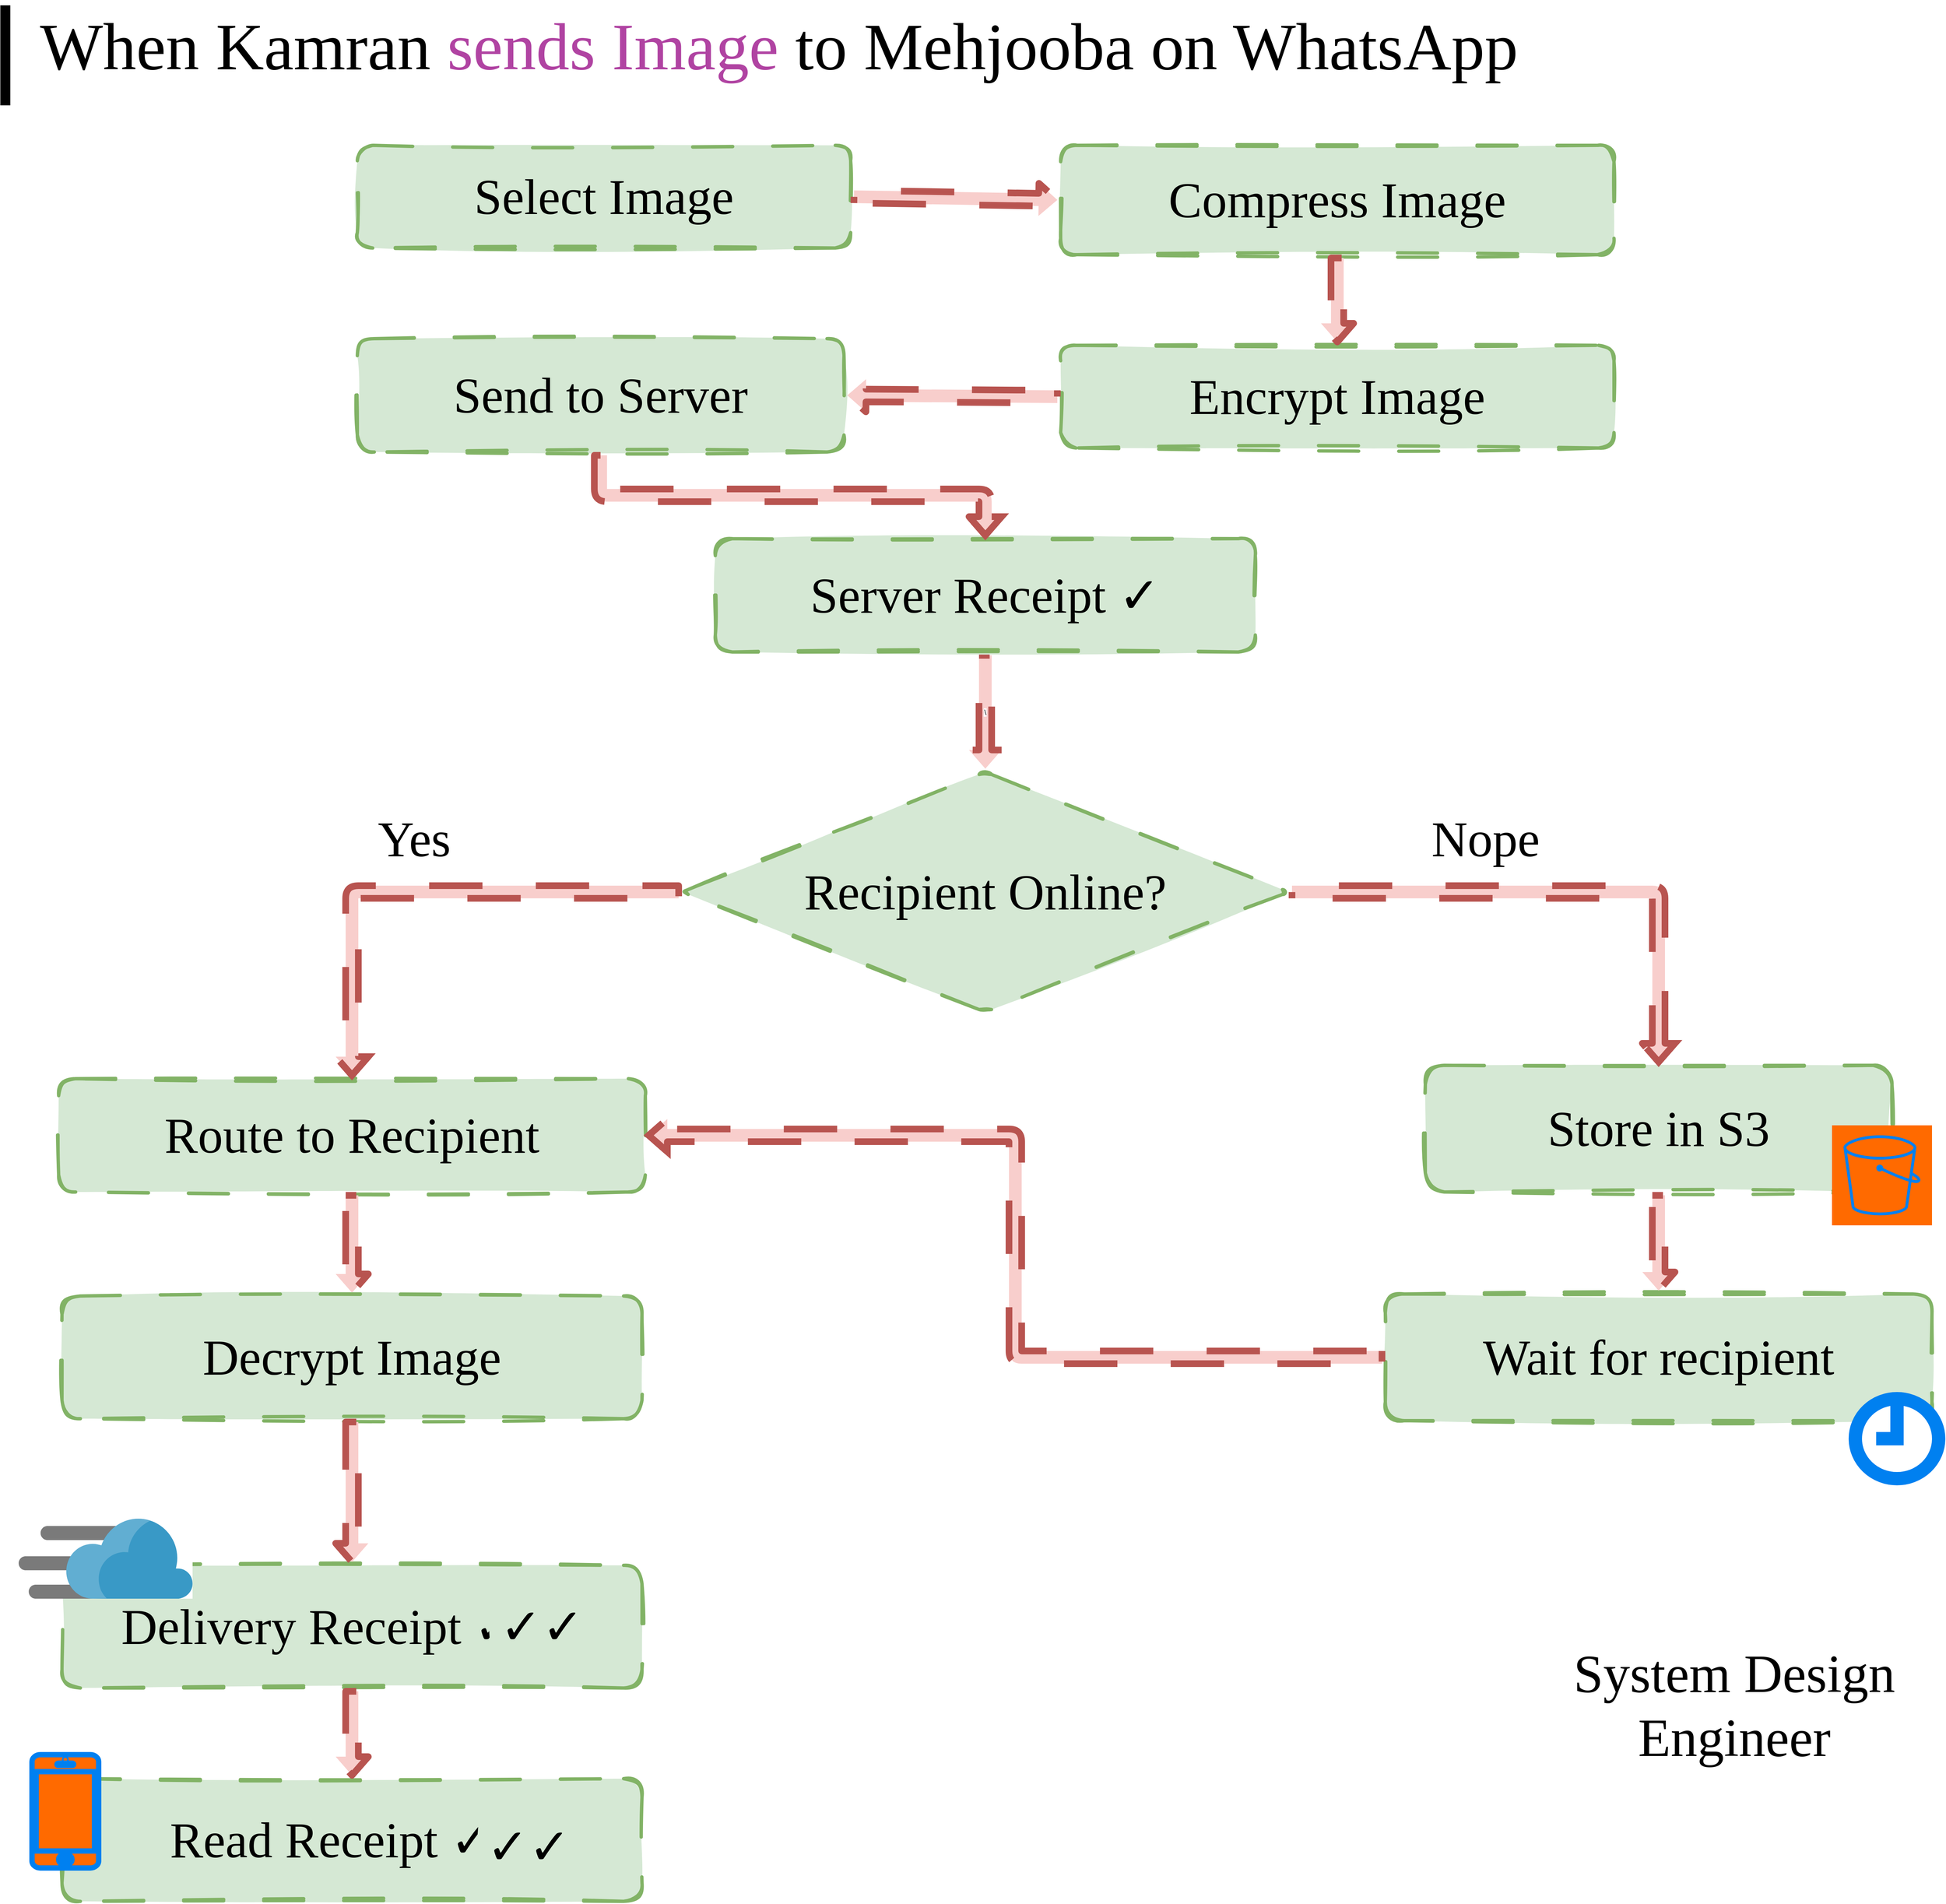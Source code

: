<mxfile version="27.0.3" pages="16">
  <diagram name="12 Flow" id="Lt-5VF5ron4_rhIP_5Ge">
    <mxGraphModel dx="3612" dy="3028" grid="1" gridSize="10" guides="1" tooltips="1" connect="1" arrows="1" fold="1" page="1" pageScale="1" pageWidth="3000" pageHeight="3000" background="light-dark(#FFFFFF,#000000)" math="0" shadow="0">
      <root>
        <mxCell id="GGnJOdGCKHNhA37h6xXO-0" />
        <mxCell id="GGnJOdGCKHNhA37h6xXO-1" parent="GGnJOdGCKHNhA37h6xXO-0" />
        <mxCell id="GGnJOdGCKHNhA37h6xXO-2" value="&lt;div&gt;&lt;font style=&quot;font-size: 100px;&quot;&gt;When Kamran&amp;nbsp;&lt;font color=&quot;#b043a2&quot;&gt;&lt;span style=&quot;caret-color: rgb(176, 67, 162);&quot;&gt;sends Image&lt;/span&gt;&lt;/font&gt;&amp;nbsp;to Mehjooba on WhatsApp&lt;/font&gt;&lt;/div&gt;" style="text;html=1;align=left;verticalAlign=middle;whiteSpace=wrap;rounded=0;fontFamily=Gloria Hallelujah;fontSource=https%3A%2F%2Ffonts.googleapis.com%2Fcss%3Ffamily%3DGloria%2BHallelujah;fontSize=110;fontColor=default;" vertex="1" parent="GGnJOdGCKHNhA37h6xXO-1">
          <mxGeometry x="80" y="110" width="2850" height="96.33" as="geometry" />
        </mxCell>
        <mxCell id="GGnJOdGCKHNhA37h6xXO-3" value="&lt;font style=&quot;color: light-dark(rgb(0, 0, 0), rgb(118, 183, 172)); font-size: 80px;&quot;&gt;System Design Engineer&lt;/font&gt;" style="text;html=1;align=center;verticalAlign=middle;whiteSpace=wrap;rounded=1;fontFamily=Gloria Hallelujah;fontSource=https%3A%2F%2Ffonts.googleapis.com%2Fcss%3Ffamily%3DGloria%2BHallelujah;fontSize=60;fontColor=default;strokeColor=none;sketch=1;curveFitting=1;jiggle=2;" vertex="1" parent="GGnJOdGCKHNhA37h6xXO-1">
          <mxGeometry x="2310" y="2510" width="627.42" height="280" as="geometry" />
        </mxCell>
        <mxCell id="GGnJOdGCKHNhA37h6xXO-4" value="Select Image" style="whiteSpace=wrap;strokeWidth=5;rounded=1;sketch=1;curveFitting=1;jiggle=2;fillColor=#d5e8d4;strokeColor=#82b366;fillStyle=solid;fontSize=75;fontFamily=Gloria Hallelujah;fontSource=https%3A%2F%2Ffonts.googleapis.com%2Fcss%3Ffamily%3DGloria%2BHallelujah;glass=0;dashed=1;dashPattern=12 12;" vertex="1" parent="GGnJOdGCKHNhA37h6xXO-1">
          <mxGeometry x="558" y="310" width="740" height="154" as="geometry" />
        </mxCell>
        <mxCell id="GGnJOdGCKHNhA37h6xXO-5" value="Compress Image" style="whiteSpace=wrap;strokeWidth=5;rounded=1;dashed=1;dashPattern=12 12;sketch=1;jiggle=2;fillStyle=solid;curveFitting=1;strokeColor=#82b366;align=center;verticalAlign=middle;fontFamily=Gloria Hallelujah;fontSource=https%3A%2F%2Ffonts.googleapis.com%2Fcss%3Ffamily%3DGloria%2BHallelujah;fontSize=75;fontColor=default;fillColor=#d5e8d4;" vertex="1" parent="GGnJOdGCKHNhA37h6xXO-1">
          <mxGeometry x="1613" y="310" width="830" height="164" as="geometry" />
        </mxCell>
        <mxCell id="GGnJOdGCKHNhA37h6xXO-6" value="Encrypt Image" style="whiteSpace=wrap;strokeWidth=5;rounded=1;dashed=1;dashPattern=12 12;sketch=1;jiggle=2;fillStyle=solid;curveFitting=1;strokeColor=#82b366;align=center;verticalAlign=middle;fontFamily=Gloria Hallelujah;fontSource=https%3A%2F%2Ffonts.googleapis.com%2Fcss%3Ffamily%3DGloria%2BHallelujah;fontSize=75;fontColor=default;fillColor=#d5e8d4;" vertex="1" parent="GGnJOdGCKHNhA37h6xXO-1">
          <mxGeometry x="1613" y="610" width="830" height="154" as="geometry" />
        </mxCell>
        <mxCell id="GGnJOdGCKHNhA37h6xXO-7" value="Send to Server" style="whiteSpace=wrap;strokeWidth=5;rounded=1;dashed=1;dashPattern=12 12;sketch=1;jiggle=2;fillStyle=solid;curveFitting=1;strokeColor=#82b366;align=center;verticalAlign=middle;fontFamily=Gloria Hallelujah;fontSource=https%3A%2F%2Ffonts.googleapis.com%2Fcss%3Ffamily%3DGloria%2BHallelujah;fontSize=75;fontColor=default;fillColor=#d5e8d4;" vertex="1" parent="GGnJOdGCKHNhA37h6xXO-1">
          <mxGeometry x="558" y="600" width="730" height="170" as="geometry" />
        </mxCell>
        <mxCell id="GGnJOdGCKHNhA37h6xXO-8" value="Store in S3" style="whiteSpace=wrap;strokeWidth=5;rounded=1;dashed=1;dashPattern=12 12;sketch=1;jiggle=2;fillStyle=solid;curveFitting=1;strokeColor=#82b366;align=center;verticalAlign=middle;fontFamily=Gloria Hallelujah;fontSource=https%3A%2F%2Ffonts.googleapis.com%2Fcss%3Ffamily%3DGloria%2BHallelujah;fontSize=75;fontColor=default;fillColor=#d5e8d4;" vertex="1" parent="GGnJOdGCKHNhA37h6xXO-1">
          <mxGeometry x="2160" y="1690" width="700" height="190" as="geometry" />
        </mxCell>
        <mxCell id="GGnJOdGCKHNhA37h6xXO-9" value="Route to Recipient" style="whiteSpace=wrap;strokeWidth=5;rounded=1;dashed=1;dashPattern=12 12;sketch=1;jiggle=2;fillStyle=solid;curveFitting=1;strokeColor=#82b366;align=center;verticalAlign=middle;fontFamily=Gloria Hallelujah;fontSource=https%3A%2F%2Ffonts.googleapis.com%2Fcss%3Ffamily%3DGloria%2BHallelujah;fontSize=75;fontColor=default;fillColor=#d5e8d4;" vertex="1" parent="GGnJOdGCKHNhA37h6xXO-1">
          <mxGeometry x="110" y="1710" width="880" height="170" as="geometry" />
        </mxCell>
        <mxCell id="GGnJOdGCKHNhA37h6xXO-10" value="" style="startArrow=none;endArrow=block;exitX=1;exitY=0.5;entryX=0;entryY=0.5;rounded=1;fillStyle=solid;strokeColor=#b85450;strokeWidth=10;align=center;verticalAlign=middle;fontFamily=Helvetica;fontSize=11;fontColor=default;labelBackgroundColor=default;fillColor=#f8cecc;shape=flexArrow;flowAnimation=1;dashed=1;dashPattern=8 8;gradientColor=none;flowAnimationDuration=200;exitDx=0;exitDy=0;entryDx=0;entryDy=0;" edge="1" parent="GGnJOdGCKHNhA37h6xXO-1" source="GGnJOdGCKHNhA37h6xXO-4" target="GGnJOdGCKHNhA37h6xXO-5">
          <mxGeometry relative="1" as="geometry" />
        </mxCell>
        <mxCell id="GGnJOdGCKHNhA37h6xXO-11" value="" style="startArrow=none;endArrow=block;exitX=0.5;exitY=1;entryX=0.5;entryY=0;rounded=1;fillStyle=solid;strokeColor=#b85450;strokeWidth=10;align=center;verticalAlign=middle;fontFamily=Helvetica;fontSize=11;fontColor=default;labelBackgroundColor=default;fillColor=#f8cecc;shape=flexArrow;edgeStyle=orthogonalEdgeStyle;dashed=1;dashPattern=8 8;flowAnimation=1;flowAnimationDuration=200;gradientColor=none;flowAnimationTimingFunction=ease-in-out;" edge="1" parent="GGnJOdGCKHNhA37h6xXO-1" source="GGnJOdGCKHNhA37h6xXO-5" target="GGnJOdGCKHNhA37h6xXO-6">
          <mxGeometry relative="1" as="geometry" />
        </mxCell>
        <mxCell id="GGnJOdGCKHNhA37h6xXO-12" value="" style="startArrow=none;endArrow=block;exitX=0;exitY=0.5;entryX=1;entryY=0.5;rounded=1;fillStyle=solid;strokeColor=#b85450;strokeWidth=10;align=center;verticalAlign=middle;fontFamily=Helvetica;fontSize=11;fontColor=default;labelBackgroundColor=default;fillColor=#f8cecc;shape=flexArrow;dashed=1;dashPattern=8 8;flowAnimation=1;flowAnimationDuration=200;gradientColor=none;exitDx=0;exitDy=0;entryDx=0;entryDy=0;" edge="1" parent="GGnJOdGCKHNhA37h6xXO-1" source="GGnJOdGCKHNhA37h6xXO-6" target="GGnJOdGCKHNhA37h6xXO-7">
          <mxGeometry relative="1" as="geometry" />
        </mxCell>
        <mxCell id="GGnJOdGCKHNhA37h6xXO-13" value="\" style="startArrow=none;endArrow=block;entryX=0.5;entryY=0;rounded=1;fillStyle=solid;strokeColor=#b85450;strokeWidth=10;align=center;verticalAlign=middle;fontFamily=Helvetica;fontSize=11;fontColor=default;labelBackgroundColor=default;fillColor=#f8cecc;shape=flexArrow;dashed=1;dashPattern=8 8;flowAnimation=1;flowAnimationDuration=200;gradientColor=none;flowAnimationTimingFunction=ease-in-out;entryDx=0;entryDy=0;exitX=0.5;exitY=1;exitDx=0;exitDy=0;" edge="1" parent="GGnJOdGCKHNhA37h6xXO-1" source="N_CNqSRlUJCptl-E0jr6-0" target="GGnJOdGCKHNhA37h6xXO-20">
          <mxGeometry relative="1" as="geometry">
            <mxPoint x="930" y="1210" as="sourcePoint" />
            <mxPoint x="1544.02" y="1810" as="targetPoint" />
          </mxGeometry>
        </mxCell>
        <mxCell id="GGnJOdGCKHNhA37h6xXO-14" value="Nope" style="startArrow=none;endArrow=block;exitX=1;exitY=0.5;entryX=0.5;entryY=0;rounded=1;fillStyle=solid;strokeColor=#b85450;strokeWidth=10;align=center;verticalAlign=middle;fontFamily=Gloria Hallelujah;fontSize=75;fontColor=default;labelBackgroundColor=none;fillColor=#f8cecc;shape=flexArrow;edgeStyle=orthogonalEdgeStyle;dashed=1;dashPattern=8 8;flowAnimation=1;flowAnimationDuration=200;gradientColor=none;exitDx=0;exitDy=0;fontSource=https%3A%2F%2Ffonts.googleapis.com%2Fcss%3Ffamily%3DGloria%2BHallelujah;entryDx=0;entryDy=0;" edge="1" parent="GGnJOdGCKHNhA37h6xXO-1" source="GGnJOdGCKHNhA37h6xXO-20" target="GGnJOdGCKHNhA37h6xXO-8">
          <mxGeometry x="-0.272" y="90" relative="1" as="geometry">
            <mxPoint x="1544.02" y="1980" as="sourcePoint" />
            <mxPoint x="-1" as="offset" />
          </mxGeometry>
        </mxCell>
        <mxCell id="GGnJOdGCKHNhA37h6xXO-15" value="" style="startArrow=none;endArrow=block;exitX=0.5;exitY=1;entryX=0.5;entryY=0;rounded=1;fillStyle=solid;strokeColor=#b85450;strokeWidth=10;align=center;verticalAlign=middle;fontFamily=Helvetica;fontSize=11;fontColor=default;labelBackgroundColor=default;fillColor=#f8cecc;shape=flexArrow;dashed=1;dashPattern=8 8;flowAnimation=1;flowAnimationDuration=200;gradientColor=none;flowAnimationTimingFunction=ease-in-out;exitDx=0;exitDy=0;entryDx=0;entryDy=0;edgeStyle=orthogonalEdgeStyle;" edge="1" parent="GGnJOdGCKHNhA37h6xXO-1" source="GGnJOdGCKHNhA37h6xXO-9" target="GGnJOdGCKHNhA37h6xXO-21">
          <mxGeometry relative="1" as="geometry">
            <mxPoint x="1124.5" y="2544" as="sourcePoint" />
            <mxPoint x="641.75" y="2670" as="targetPoint" />
          </mxGeometry>
        </mxCell>
        <mxCell id="GGnJOdGCKHNhA37h6xXO-20" value="Recipient Online?" style="rhombus;whiteSpace=wrap;html=1;rounded=1;dashed=1;dashPattern=12 12;sketch=1;jiggle=2;fillStyle=solid;curveFitting=1;strokeColor=#82b366;strokeWidth=5;align=center;verticalAlign=middle;fontFamily=Gloria Hallelujah;fontSource=https%3A%2F%2Ffonts.googleapis.com%2Fcss%3Ffamily%3DGloria%2BHallelujah;fontSize=75;fontColor=default;fillColor=#d5e8d4;" vertex="1" parent="GGnJOdGCKHNhA37h6xXO-1">
          <mxGeometry x="1045" y="1250" width="910" height="360" as="geometry" />
        </mxCell>
        <mxCell id="GGnJOdGCKHNhA37h6xXO-21" value="Decrypt Image" style="whiteSpace=wrap;strokeWidth=5;rounded=1;dashed=1;dashPattern=12 12;sketch=1;jiggle=2;fillStyle=solid;curveFitting=1;strokeColor=#82b366;align=center;verticalAlign=middle;fontFamily=Gloria Hallelujah;fontSource=https%3A%2F%2Ffonts.googleapis.com%2Fcss%3Ffamily%3DGloria%2BHallelujah;fontSize=75;fontColor=default;fillColor=#d5e8d4;" vertex="1" parent="GGnJOdGCKHNhA37h6xXO-1">
          <mxGeometry x="115" y="2036" width="870" height="184" as="geometry" />
        </mxCell>
        <mxCell id="GGnJOdGCKHNhA37h6xXO-22" value="Yes" style="startArrow=none;endArrow=block;exitX=0;exitY=0.5;entryX=0.5;entryY=0;rounded=1;fillStyle=solid;strokeColor=#b85450;strokeWidth=10;align=center;verticalAlign=middle;fontFamily=Gloria Hallelujah;fontSize=75;fontColor=default;labelBackgroundColor=none;fillColor=#f8cecc;shape=flexArrow;dashed=1;dashPattern=8 8;flowAnimation=1;flowAnimationDuration=200;gradientColor=none;flowAnimationTimingFunction=ease-in-out;exitDx=0;exitDy=0;edgeStyle=orthogonalEdgeStyle;fontSource=https%3A%2F%2Ffonts.googleapis.com%2Fcss%3Ffamily%3DGloria%2BHallelujah;entryDx=0;entryDy=0;" edge="1" parent="GGnJOdGCKHNhA37h6xXO-1" source="GGnJOdGCKHNhA37h6xXO-20" target="GGnJOdGCKHNhA37h6xXO-9">
          <mxGeometry x="0.034" y="-90" relative="1" as="geometry">
            <mxPoint x="1110" y="2110" as="sourcePoint" />
            <mxPoint x="627" y="2236" as="targetPoint" />
            <mxPoint x="-1" as="offset" />
          </mxGeometry>
        </mxCell>
        <mxCell id="GGnJOdGCKHNhA37h6xXO-25" value="" style="shape=link;html=1;rounded=0;fontFamily=Gloria Hallelujah;fontSource=https%3A%2F%2Ffonts.googleapis.com%2Fcss%3Ffamily%3DGloria%2BHallelujah;fontSize=31;fontColor=default;width=0;strokeColor=light-dark(#000000,#76B7AC);strokeWidth=8;" edge="1" parent="GGnJOdGCKHNhA37h6xXO-1">
          <mxGeometry width="100" relative="1" as="geometry">
            <mxPoint x="30" y="250" as="sourcePoint" />
            <mxPoint x="30" y="100" as="targetPoint" />
          </mxGeometry>
        </mxCell>
        <mxCell id="N_CNqSRlUJCptl-E0jr6-0" value="Server Receipt ✓" style="whiteSpace=wrap;strokeWidth=5;rounded=1;dashed=1;dashPattern=12 12;sketch=1;jiggle=2;fillStyle=solid;curveFitting=1;strokeColor=#82b366;align=center;verticalAlign=middle;fontFamily=Gloria Hallelujah;fontSource=https%3A%2F%2Ffonts.googleapis.com%2Fcss%3Ffamily%3DGloria%2BHallelujah;fontSize=75;fontColor=default;fillColor=#d5e8d4;" vertex="1" parent="GGnJOdGCKHNhA37h6xXO-1">
          <mxGeometry x="1095" y="900" width="810" height="170" as="geometry" />
        </mxCell>
        <mxCell id="N_CNqSRlUJCptl-E0jr6-1" value="" style="startArrow=none;endArrow=block;exitX=0.5;exitY=1;entryX=0.5;entryY=0;rounded=1;fillStyle=solid;strokeColor=#b85450;strokeWidth=10;align=center;verticalAlign=middle;fontFamily=Helvetica;fontSize=11;fontColor=default;labelBackgroundColor=default;fillColor=#f8cecc;shape=flexArrow;dashed=1;dashPattern=8 8;flowAnimation=1;flowAnimationDuration=200;gradientColor=none;exitDx=0;exitDy=0;entryDx=0;entryDy=0;edgeStyle=orthogonalEdgeStyle;" edge="1" parent="GGnJOdGCKHNhA37h6xXO-1" source="GGnJOdGCKHNhA37h6xXO-7" target="N_CNqSRlUJCptl-E0jr6-0">
          <mxGeometry relative="1" as="geometry">
            <mxPoint x="1215" y="862" as="sourcePoint" />
            <mxPoint x="890" y="860" as="targetPoint" />
          </mxGeometry>
        </mxCell>
        <mxCell id="N_CNqSRlUJCptl-E0jr6-2" value="Delivery Receipt ✓✓  " style="whiteSpace=wrap;strokeWidth=5;rounded=1;dashed=1;dashPattern=12 12;sketch=1;jiggle=2;fillStyle=solid;curveFitting=1;strokeColor=#82b366;align=center;verticalAlign=middle;fontFamily=Gloria Hallelujah;fontSource=https%3A%2F%2Ffonts.googleapis.com%2Fcss%3Ffamily%3DGloria%2BHallelujah;fontSize=75;fontColor=default;fillColor=#d5e8d4;" vertex="1" parent="GGnJOdGCKHNhA37h6xXO-1">
          <mxGeometry x="115" y="2440" width="870" height="184" as="geometry" />
        </mxCell>
        <mxCell id="N_CNqSRlUJCptl-E0jr6-3" value="Read Receipt ✓✓" style="whiteSpace=wrap;strokeWidth=5;rounded=1;dashed=1;dashPattern=12 12;sketch=1;jiggle=2;fillStyle=solid;curveFitting=1;strokeColor=#82b366;align=center;verticalAlign=middle;fontFamily=Gloria Hallelujah;fontSource=https%3A%2F%2Ffonts.googleapis.com%2Fcss%3Ffamily%3DGloria%2BHallelujah;fontSize=75;fontColor=default;fillColor=#d5e8d4;" vertex="1" parent="GGnJOdGCKHNhA37h6xXO-1">
          <mxGeometry x="115" y="2760" width="870" height="184" as="geometry" />
        </mxCell>
        <mxCell id="N_CNqSRlUJCptl-E0jr6-4" value="Wait for recipient" style="whiteSpace=wrap;strokeWidth=5;rounded=1;dashed=1;dashPattern=12 12;sketch=1;jiggle=2;fillStyle=solid;curveFitting=1;strokeColor=#82b366;align=center;verticalAlign=middle;fontFamily=Gloria Hallelujah;fontSource=https%3A%2F%2Ffonts.googleapis.com%2Fcss%3Ffamily%3DGloria%2BHallelujah;fontSize=75;fontColor=default;fillColor=#d5e8d4;" vertex="1" parent="GGnJOdGCKHNhA37h6xXO-1">
          <mxGeometry x="2100" y="2033" width="820" height="190" as="geometry" />
        </mxCell>
        <mxCell id="N_CNqSRlUJCptl-E0jr6-5" value="" style="startArrow=none;endArrow=block;exitX=0;exitY=0.5;entryX=1;entryY=0.5;rounded=1;fillStyle=solid;strokeColor=#b85450;strokeWidth=10;align=center;verticalAlign=middle;fontFamily=Helvetica;fontSize=11;fontColor=default;labelBackgroundColor=default;fillColor=#f8cecc;shape=flexArrow;dashed=1;dashPattern=8 8;flowAnimation=1;flowAnimationDuration=200;gradientColor=none;flowAnimationTimingFunction=ease-in-out;exitDx=0;exitDy=0;entryDx=0;entryDy=0;edgeStyle=orthogonalEdgeStyle;" edge="1" parent="GGnJOdGCKHNhA37h6xXO-1" source="N_CNqSRlUJCptl-E0jr6-4" target="GGnJOdGCKHNhA37h6xXO-9">
          <mxGeometry relative="1" as="geometry">
            <mxPoint x="1274" y="2010" as="sourcePoint" />
            <mxPoint x="1274" y="2150" as="targetPoint" />
          </mxGeometry>
        </mxCell>
        <mxCell id="N_CNqSRlUJCptl-E0jr6-6" value="" style="startArrow=none;endArrow=block;exitX=0.5;exitY=1;entryX=0.5;entryY=0;rounded=1;fillStyle=solid;strokeColor=#b85450;strokeWidth=10;align=center;verticalAlign=middle;fontFamily=Helvetica;fontSize=11;fontColor=default;labelBackgroundColor=default;fillColor=#f8cecc;shape=flexArrow;dashed=1;dashPattern=8 8;flowAnimation=1;flowAnimationDuration=200;gradientColor=none;flowAnimationTimingFunction=ease-in-out;exitDx=0;exitDy=0;entryDx=0;entryDy=0;edgeStyle=orthogonalEdgeStyle;" edge="1" parent="GGnJOdGCKHNhA37h6xXO-1" source="N_CNqSRlUJCptl-E0jr6-2" target="N_CNqSRlUJCptl-E0jr6-3">
          <mxGeometry relative="1" as="geometry">
            <mxPoint x="644" y="2546" as="sourcePoint" />
            <mxPoint x="644" y="2686" as="targetPoint" />
          </mxGeometry>
        </mxCell>
        <mxCell id="N_CNqSRlUJCptl-E0jr6-7" value="" style="startArrow=none;endArrow=block;exitX=0.5;exitY=1;entryX=0.5;entryY=0;rounded=1;fillStyle=solid;strokeColor=#b85450;strokeWidth=10;align=center;verticalAlign=middle;fontFamily=Helvetica;fontSize=11;fontColor=default;labelBackgroundColor=default;fillColor=#f8cecc;shape=flexArrow;dashed=1;dashPattern=8 8;flowAnimation=1;flowAnimationDuration=200;gradientColor=none;flowAnimationTimingFunction=ease-in-out;exitDx=0;exitDy=0;entryDx=0;entryDy=0;edgeStyle=orthogonalEdgeStyle;" edge="1" parent="GGnJOdGCKHNhA37h6xXO-1" source="GGnJOdGCKHNhA37h6xXO-21" target="N_CNqSRlUJCptl-E0jr6-2">
          <mxGeometry relative="1" as="geometry">
            <mxPoint x="644" y="2260" as="sourcePoint" />
            <mxPoint x="644" y="2400" as="targetPoint" />
          </mxGeometry>
        </mxCell>
        <mxCell id="N_CNqSRlUJCptl-E0jr6-8" value="" style="startArrow=none;endArrow=block;exitX=0.5;exitY=1;rounded=1;fillStyle=solid;strokeColor=#b85450;strokeWidth=10;align=center;verticalAlign=middle;fontFamily=Helvetica;fontSize=11;fontColor=default;labelBackgroundColor=default;fillColor=#f8cecc;shape=flexArrow;dashed=1;dashPattern=8 8;flowAnimation=1;flowAnimationDuration=200;gradientColor=none;flowAnimationTimingFunction=ease-in-out;exitDx=0;exitDy=0;edgeStyle=orthogonalEdgeStyle;" edge="1" parent="GGnJOdGCKHNhA37h6xXO-1" source="GGnJOdGCKHNhA37h6xXO-8" target="N_CNqSRlUJCptl-E0jr6-4">
          <mxGeometry relative="1" as="geometry">
            <mxPoint x="2210" y="1870" as="sourcePoint" />
            <mxPoint x="2210" y="2010" as="targetPoint" />
          </mxGeometry>
        </mxCell>
        <mxCell id="N_CNqSRlUJCptl-E0jr6-9" value="" style="points=[[0,0,0],[0.25,0,0],[0.5,0,0],[0.75,0,0],[1,0,0],[0,1,0],[0.25,1,0],[0.5,1,0],[0.75,1,0],[1,1,0],[0,0.25,0],[0,0.5,0],[0,0.75,0],[1,0.25,0],[1,0.5,0],[1,0.75,0]];outlineConnect=0;fontColor=default;fillColor=light-dark(#FF6A00,#446E2C);strokeColor=#0080F0;dashed=0;verticalLabelPosition=bottom;verticalAlign=middle;align=center;html=1;fontSize=12;fontStyle=0;aspect=fixed;shape=mxgraph.aws4.resourceIcon;resIcon=mxgraph.aws4.s3;shadow=0;pointerEvents=1;strokeWidth=8;fontFamily=Helvetica;labelBackgroundColor=#ffffff;" vertex="1" parent="GGnJOdGCKHNhA37h6xXO-1">
          <mxGeometry x="2770" y="1780" width="150" height="150" as="geometry" />
        </mxCell>
        <mxCell id="GGnJOdGCKHNhA37h6xXO-23" value="" style="html=1;verticalLabelPosition=bottom;labelBackgroundColor=#ffffff;verticalAlign=middle;shadow=0;dashed=0;strokeWidth=8;shape=mxgraph.ios7.misc.iphone;strokeColor=#0080F0;align=center;fontFamily=Helvetica;fontSize=12;fontColor=default;fillColor=light-dark(#FF6A00,#446E2C);pointerEvents=1;" vertex="1" parent="GGnJOdGCKHNhA37h6xXO-1">
          <mxGeometry x="70" y="2724" width="100" height="170" as="geometry" />
        </mxCell>
        <mxCell id="GGnJOdGCKHNhA37h6xXO-24" value="" style="image;sketch=0;aspect=fixed;html=1;points=[];align=center;fontSize=12;image=img/lib/mscae/Content_Delivery_Network.svg;shadow=0;dashed=0;strokeColor=light-dark(#000000,#32A0FF);strokeWidth=8;verticalAlign=middle;fontFamily=Helvetica;fontColor=default;labelBackgroundColor=none;fillColor=#FF6A00;gradientColor=none;imageBackground=default;" vertex="1" parent="GGnJOdGCKHNhA37h6xXO-1">
          <mxGeometry x="50" y="2370" width="260.87" height="120" as="geometry" />
        </mxCell>
        <mxCell id="N_CNqSRlUJCptl-E0jr6-10" value="✓✓" style="whiteSpace=wrap;strokeWidth=5;rounded=1;dashed=1;dashPattern=12 12;sketch=1;jiggle=2;fillStyle=solid;curveFitting=1;strokeColor=none;align=center;verticalAlign=middle;fontFamily=Gloria Hallelujah;fontSource=https%3A%2F%2Ffonts.googleapis.com%2Fcss%3Ffamily%3DGloria%2BHallelujah;fontSize=75;fontColor=light-dark(#000000,#6666FF);fillColor=#d5e8d4;" vertex="1" parent="GGnJOdGCKHNhA37h6xXO-1">
          <mxGeometry x="740" y="2800" width="150" height="124" as="geometry" />
        </mxCell>
        <mxCell id="N_CNqSRlUJCptl-E0jr6-11" value="✓✓" style="whiteSpace=wrap;strokeWidth=5;rounded=1;dashed=1;dashPattern=12 12;sketch=1;jiggle=2;fillStyle=solid;curveFitting=1;strokeColor=none;align=center;verticalAlign=middle;fontFamily=Gloria Hallelujah;fontSource=https%3A%2F%2Ffonts.googleapis.com%2Fcss%3Ffamily%3DGloria%2BHallelujah;fontSize=75;fontColor=light-dark(#000000,#666666);fillColor=#d5e8d4;" vertex="1" parent="GGnJOdGCKHNhA37h6xXO-1">
          <mxGeometry x="760" y="2470" width="150" height="124" as="geometry" />
        </mxCell>
        <mxCell id="N_CNqSRlUJCptl-E0jr6-12" value="" style="html=1;verticalLabelPosition=bottom;align=center;labelBackgroundColor=#ffffff;verticalAlign=top;strokeWidth=20;strokeColor=#0080F0;shadow=0;dashed=0;shape=mxgraph.ios7.icons.clock;" vertex="1" parent="GGnJOdGCKHNhA37h6xXO-1">
          <mxGeometry x="2805" y="2190" width="125" height="120" as="geometry" />
        </mxCell>
      </root>
    </mxGraphModel>
  </diagram>
  <diagram name="13 Flow" id="1bjEPAs9jcrICz9kSvXo">
    <mxGraphModel dx="4784" dy="3028" grid="1" gridSize="10" guides="1" tooltips="1" connect="1" arrows="1" fold="1" page="1" pageScale="1" pageWidth="3000" pageHeight="3000" background="light-dark(#FFFFFF,#000000)" math="0" shadow="0">
      <root>
        <mxCell id="TiEofwiwcL5k0hfbgSYz-0" />
        <mxCell id="TiEofwiwcL5k0hfbgSYz-1" parent="TiEofwiwcL5k0hfbgSYz-0" />
        <mxCell id="TiEofwiwcL5k0hfbgSYz-2" value="&lt;div&gt;&lt;font&gt;When Kamran &lt;font color=&quot;#b043a2&quot;&gt;&lt;span style=&quot;caret-color: rgb(176, 67, 162);&quot;&gt;Created&lt;/span&gt;&lt;/font&gt;&amp;nbsp;Tech Smashers group on WhatsApp&lt;/font&gt;&lt;/div&gt;" style="text;html=1;align=left;verticalAlign=middle;whiteSpace=wrap;rounded=0;fontFamily=Gloria Hallelujah;fontSource=https%3A%2F%2Ffonts.googleapis.com%2Fcss%3Ffamily%3DGloria%2BHallelujah;fontSize=110;fontColor=default;" vertex="1" parent="TiEofwiwcL5k0hfbgSYz-1">
          <mxGeometry x="168.03" y="100" width="2751.97" height="96.33" as="geometry" />
        </mxCell>
        <mxCell id="TiEofwiwcL5k0hfbgSYz-3" value="" style="shape=link;html=1;rounded=0;fontFamily=Gloria Hallelujah;fontSource=https%3A%2F%2Ffonts.googleapis.com%2Fcss%3Ffamily%3DGloria%2BHallelujah;fontSize=31;fontColor=default;width=0;strokeColor=light-dark(#000000,#76B7AC);strokeWidth=8;" edge="1" parent="TiEofwiwcL5k0hfbgSYz-1">
          <mxGeometry width="100" relative="1" as="geometry">
            <mxPoint x="130" y="280" as="sourcePoint" />
            <mxPoint x="130" y="30" as="targetPoint" />
          </mxGeometry>
        </mxCell>
        <mxCell id="TiEofwiwcL5k0hfbgSYz-4" value="&lt;font style=&quot;color: light-dark(rgb(0, 0, 0), rgb(118, 183, 172)); font-size: 80px;&quot;&gt;System Design Engineer&lt;/font&gt;" style="text;html=1;align=center;verticalAlign=middle;whiteSpace=wrap;rounded=1;fontFamily=Gloria Hallelujah;fontSource=https%3A%2F%2Ffonts.googleapis.com%2Fcss%3Ffamily%3DGloria%2BHallelujah;fontSize=60;fontColor=default;strokeColor=none;sketch=1;curveFitting=1;jiggle=2;" vertex="1" parent="TiEofwiwcL5k0hfbgSYz-1">
          <mxGeometry x="2230" y="234" width="707.42" height="280" as="geometry" />
        </mxCell>
        <mxCell id="TiEofwiwcL5k0hfbgSYz-5" value="Client Request" style="whiteSpace=wrap;strokeWidth=5;dashed=1;dashPattern=12 12;rounded=1;sketch=1;curveFitting=1;jiggle=2;fillColor=#d5e8d4;strokeColor=#82b366;fillStyle=solid;fontSize=75;fontFamily=Gloria Hallelujah;fontSource=https%3A%2F%2Ffonts.googleapis.com%2Fcss%3Ffamily%3DGloria%2BHallelujah;" vertex="1" parent="TiEofwiwcL5k0hfbgSYz-1">
          <mxGeometry x="190" y="380" width="970" height="170" as="geometry" />
        </mxCell>
        <mxCell id="TiEofwiwcL5k0hfbgSYz-6" value="API Gateway Authentication" style="whiteSpace=wrap;strokeWidth=5;rounded=1;dashed=1;dashPattern=12 12;sketch=1;jiggle=2;fillStyle=solid;curveFitting=1;strokeColor=#82b366;align=center;verticalAlign=middle;fontFamily=Gloria Hallelujah;fontSource=https%3A%2F%2Ffonts.googleapis.com%2Fcss%3Ffamily%3DGloria%2BHallelujah;fontSize=75;fontColor=default;fillColor=#d5e8d4;" vertex="1" parent="TiEofwiwcL5k0hfbgSYz-1">
          <mxGeometry x="1320" y="670" width="1350" height="160" as="geometry" />
        </mxCell>
        <mxCell id="TiEofwiwcL5k0hfbgSYz-7" value="User Selection &amp; Verification" style="whiteSpace=wrap;strokeWidth=5;rounded=1;dashed=1;dashPattern=12 12;sketch=1;jiggle=2;fillStyle=solid;curveFitting=1;strokeColor=#82b366;align=center;verticalAlign=middle;fontFamily=Gloria Hallelujah;fontSource=https%3A%2F%2Ffonts.googleapis.com%2Fcss%3Ffamily%3DGloria%2BHallelujah;fontSize=75;fontColor=default;fillColor=#d5e8d4;" vertex="1" parent="TiEofwiwcL5k0hfbgSYz-1">
          <mxGeometry x="190" y="980" width="1163.5" height="154" as="geometry" />
        </mxCell>
        <mxCell id="TiEofwiwcL5k0hfbgSYz-8" value="Media &amp; Group Info Processing" style="whiteSpace=wrap;strokeWidth=5;rounded=1;dashed=1;dashPattern=12 12;sketch=1;jiggle=2;fillStyle=solid;curveFitting=1;strokeColor=#82b366;align=center;verticalAlign=middle;fontFamily=Gloria Hallelujah;fontSource=https%3A%2F%2Ffonts.googleapis.com%2Fcss%3Ffamily%3DGloria%2BHallelujah;fontSize=75;fontColor=default;fillColor=#d5e8d4;" vertex="1" parent="TiEofwiwcL5k0hfbgSYz-1">
          <mxGeometry x="1350" y="1260" width="1480" height="150" as="geometry" />
        </mxCell>
        <mxCell id="TiEofwiwcL5k0hfbgSYz-9" value="Permission Assignment" style="whiteSpace=wrap;strokeWidth=5;rounded=1;dashed=1;dashPattern=12 12;sketch=1;jiggle=2;fillStyle=solid;curveFitting=1;strokeColor=#82b366;align=center;verticalAlign=middle;fontFamily=Gloria Hallelujah;fontSource=https%3A%2F%2Ffonts.googleapis.com%2Fcss%3Ffamily%3DGloria%2BHallelujah;fontSize=75;fontColor=default;fillColor=#d5e8d4;" vertex="1" parent="TiEofwiwcL5k0hfbgSYz-1">
          <mxGeometry x="211.75" y="1530" width="1120" height="170" as="geometry" />
        </mxCell>
        <mxCell id="TiEofwiwcL5k0hfbgSYz-10" value="Database Storage" style="whiteSpace=wrap;strokeWidth=5;rounded=1;dashed=1;dashPattern=12 12;sketch=1;jiggle=2;fillStyle=solid;curveFitting=1;strokeColor=#82b366;align=center;verticalAlign=middle;fontFamily=Gloria Hallelujah;fontSource=https%3A%2F%2Ffonts.googleapis.com%2Fcss%3Ffamily%3DGloria%2BHallelujah;fontSize=75;fontColor=default;fillColor=#d5e8d4;" vertex="1" parent="TiEofwiwcL5k0hfbgSYz-1">
          <mxGeometry x="1880" y="1810" width="950" height="174" as="geometry" />
        </mxCell>
        <mxCell id="TiEofwiwcL5k0hfbgSYz-11" value="Cache Update" style="whiteSpace=wrap;strokeWidth=5;rounded=1;dashed=1;dashPattern=12 12;sketch=1;jiggle=2;fillStyle=solid;curveFitting=1;strokeColor=#82b366;align=center;verticalAlign=middle;fontFamily=Gloria Hallelujah;fontSource=https%3A%2F%2Ffonts.googleapis.com%2Fcss%3Ffamily%3DGloria%2BHallelujah;fontSize=75;fontColor=default;fillColor=#d5e8d4;" vertex="1" parent="TiEofwiwcL5k0hfbgSYz-1">
          <mxGeometry x="211.75" y="2120" width="869" height="170" as="geometry" />
        </mxCell>
        <mxCell id="TiEofwiwcL5k0hfbgSYz-12" value="Notification Dispatch" style="whiteSpace=wrap;strokeWidth=5;rounded=1;dashed=1;dashPattern=12 12;sketch=1;jiggle=2;fillStyle=solid;curveFitting=1;strokeColor=#82b366;align=center;verticalAlign=middle;fontFamily=Gloria Hallelujah;fontSource=https%3A%2F%2Ffonts.googleapis.com%2Fcss%3Ffamily%3DGloria%2BHallelujah;fontSize=75;fontColor=default;fillColor=#d5e8d4;" vertex="1" parent="TiEofwiwcL5k0hfbgSYz-1">
          <mxGeometry x="1880" y="2400" width="950" height="200" as="geometry" />
        </mxCell>
        <mxCell id="TiEofwiwcL5k0hfbgSYz-13" value=" 1 " style="startArrow=none;endArrow=block;exitX=1;exitY=0.5;entryX=0.5;entryY=0;rounded=1;fillStyle=solid;strokeColor=#b85450;strokeWidth=10;align=center;verticalAlign=middle;fontFamily=Gloria Hallelujah;fontSize=75;fontColor=default;labelBackgroundColor=light-dark(#FFFFFF,#000000);fillColor=#f8cecc;shape=flexArrow;flowAnimation=1;edgeStyle=orthogonalEdgeStyle;dashed=1;dashPattern=12 12;flowAnimationDuration=200;gradientColor=none;exitDx=0;exitDy=0;fontSource=https%3A%2F%2Ffonts.googleapis.com%2Fcss%3Ffamily%3DGloria%2BHallelujah;" edge="1" parent="TiEofwiwcL5k0hfbgSYz-1" source="TiEofwiwcL5k0hfbgSYz-5" target="TiEofwiwcL5k0hfbgSYz-6">
          <mxGeometry relative="1" as="geometry">
            <mxPoint as="offset" />
          </mxGeometry>
        </mxCell>
        <mxCell id="TiEofwiwcL5k0hfbgSYz-14" value=" 2 " style="startArrow=none;endArrow=block;exitX=0;exitY=0.5;entryX=0.5;entryY=0;rounded=1;fillStyle=solid;strokeColor=#b85450;strokeWidth=10;align=center;verticalAlign=middle;fontFamily=Gloria Hallelujah;fontSize=75;fontColor=default;labelBackgroundColor=light-dark(#FFFFFF,#000000);fillColor=#f8cecc;shape=flexArrow;edgeStyle=orthogonalEdgeStyle;dashed=1;dashPattern=12 12;flowAnimation=1;flowAnimationDuration=200;gradientColor=none;exitDx=0;exitDy=0;fontSource=https%3A%2F%2Ffonts.googleapis.com%2Fcss%3Ffamily%3DGloria%2BHallelujah;" edge="1" parent="TiEofwiwcL5k0hfbgSYz-1" source="TiEofwiwcL5k0hfbgSYz-6" target="TiEofwiwcL5k0hfbgSYz-7">
          <mxGeometry relative="1" as="geometry" />
        </mxCell>
        <mxCell id="TiEofwiwcL5k0hfbgSYz-15" value=" 3 " style="startArrow=none;endArrow=block;exitX=1;exitY=0.5;entryX=0.5;entryY=0;rounded=1;fillStyle=solid;strokeColor=#b85450;strokeWidth=10;align=center;verticalAlign=middle;fontFamily=Gloria Hallelujah;fontSize=75;fontColor=default;labelBackgroundColor=light-dark(#FFFFFF,#000000);fillColor=#f8cecc;shape=flexArrow;edgeStyle=orthogonalEdgeStyle;dashed=1;dashPattern=12 12;flowAnimation=1;flowAnimationDuration=200;gradientColor=none;exitDx=0;exitDy=0;fontSource=https%3A%2F%2Ffonts.googleapis.com%2Fcss%3Ffamily%3DGloria%2BHallelujah;" edge="1" parent="TiEofwiwcL5k0hfbgSYz-1" source="TiEofwiwcL5k0hfbgSYz-7" target="TiEofwiwcL5k0hfbgSYz-8">
          <mxGeometry relative="1" as="geometry" />
        </mxCell>
        <mxCell id="TiEofwiwcL5k0hfbgSYz-16" value=" 4 " style="startArrow=none;endArrow=block;exitX=0;exitY=0.5;entryX=0.5;entryY=0;rounded=1;fillStyle=solid;strokeColor=#b85450;strokeWidth=10;align=center;verticalAlign=middle;fontFamily=Gloria Hallelujah;fontSize=75;fontColor=default;labelBackgroundColor=light-dark(#FFFFFF,#000000);fillColor=#f8cecc;shape=flexArrow;edgeStyle=orthogonalEdgeStyle;dashed=1;dashPattern=12 12;flowAnimation=1;flowAnimationDuration=200;gradientColor=none;exitDx=0;exitDy=0;fontSource=https%3A%2F%2Ffonts.googleapis.com%2Fcss%3Ffamily%3DGloria%2BHallelujah;" edge="1" parent="TiEofwiwcL5k0hfbgSYz-1" source="TiEofwiwcL5k0hfbgSYz-8" target="TiEofwiwcL5k0hfbgSYz-9">
          <mxGeometry relative="1" as="geometry" />
        </mxCell>
        <mxCell id="TiEofwiwcL5k0hfbgSYz-17" value=" 5 " style="startArrow=none;endArrow=block;exitX=1;exitY=0.5;entryX=0.5;entryY=0;rounded=1;fillStyle=solid;strokeColor=#b85450;strokeWidth=10;align=center;verticalAlign=middle;fontFamily=Gloria Hallelujah;fontSize=75;fontColor=default;labelBackgroundColor=light-dark(#FFFFFF,#000000);fillColor=#f8cecc;shape=flexArrow;edgeStyle=orthogonalEdgeStyle;dashed=1;dashPattern=12 12;flowAnimation=1;flowAnimationDuration=200;gradientColor=none;exitDx=0;exitDy=0;fontSource=https%3A%2F%2Ffonts.googleapis.com%2Fcss%3Ffamily%3DGloria%2BHallelujah;" edge="1" parent="TiEofwiwcL5k0hfbgSYz-1" source="TiEofwiwcL5k0hfbgSYz-9" target="TiEofwiwcL5k0hfbgSYz-10">
          <mxGeometry relative="1" as="geometry" />
        </mxCell>
        <mxCell id="TiEofwiwcL5k0hfbgSYz-18" value=" 6 " style="startArrow=none;endArrow=block;exitX=0;exitY=0.5;entryX=0.5;entryY=0;rounded=1;fillStyle=solid;strokeColor=#b85450;strokeWidth=10;align=center;verticalAlign=middle;fontFamily=Gloria Hallelujah;fontSize=75;fontColor=default;labelBackgroundColor=light-dark(#FFFFFF,#000000);fillColor=#f8cecc;shape=flexArrow;edgeStyle=orthogonalEdgeStyle;dashed=1;dashPattern=12 12;flowAnimation=1;flowAnimationDuration=200;gradientColor=none;exitDx=0;exitDy=0;fontSource=https%3A%2F%2Ffonts.googleapis.com%2Fcss%3Ffamily%3DGloria%2BHallelujah;" edge="1" parent="TiEofwiwcL5k0hfbgSYz-1" source="TiEofwiwcL5k0hfbgSYz-10" target="TiEofwiwcL5k0hfbgSYz-11">
          <mxGeometry relative="1" as="geometry" />
        </mxCell>
        <mxCell id="TiEofwiwcL5k0hfbgSYz-19" value=" 7 " style="startArrow=none;endArrow=block;exitX=1;exitY=0.5;entryX=0.5;entryY=0;rounded=1;fillStyle=solid;strokeColor=#b85450;strokeWidth=10;align=center;verticalAlign=middle;fontFamily=Gloria Hallelujah;fontSize=75;fontColor=default;labelBackgroundColor=light-dark(#FFFFFF,#000000);fillColor=#f8cecc;shape=flexArrow;edgeStyle=orthogonalEdgeStyle;dashed=1;dashPattern=12 12;flowAnimation=1;flowAnimationDuration=200;gradientColor=none;exitDx=0;exitDy=0;fontSource=https%3A%2F%2Ffonts.googleapis.com%2Fcss%3Ffamily%3DGloria%2BHallelujah;" edge="1" parent="TiEofwiwcL5k0hfbgSYz-1" source="TiEofwiwcL5k0hfbgSYz-11" target="TiEofwiwcL5k0hfbgSYz-12">
          <mxGeometry relative="1" as="geometry" />
        </mxCell>
        <mxCell id="9O235708nxQu4yQA7JH3-0" value="Group Creation Complete" style="whiteSpace=wrap;strokeWidth=5;rounded=1;dashed=1;dashPattern=12 12;sketch=1;jiggle=2;fillStyle=solid;curveFitting=1;strokeColor=#82b366;align=center;verticalAlign=middle;fontFamily=Gloria Hallelujah;fontSource=https%3A%2F%2Ffonts.googleapis.com%2Fcss%3Ffamily%3DGloria%2BHallelujah;fontSize=75;fontColor=default;fillColor=#d5e8d4;" vertex="1" parent="TiEofwiwcL5k0hfbgSYz-1">
          <mxGeometry x="190" y="2710" width="1070" height="214" as="geometry" />
        </mxCell>
        <mxCell id="9O235708nxQu4yQA7JH3-1" value=" 8 " style="startArrow=none;endArrow=block;exitX=0;exitY=0.5;entryX=0.5;entryY=0;rounded=1;fillStyle=solid;strokeColor=#b85450;strokeWidth=10;align=center;verticalAlign=middle;fontFamily=Gloria Hallelujah;fontSize=75;fontColor=default;labelBackgroundColor=light-dark(#FFFFFF,#000000);fillColor=#f8cecc;shape=flexArrow;edgeStyle=orthogonalEdgeStyle;dashed=1;dashPattern=12 12;flowAnimation=1;flowAnimationDuration=200;gradientColor=none;entryDx=0;entryDy=0;exitDx=0;exitDy=0;fontSource=https%3A%2F%2Ffonts.googleapis.com%2Fcss%3Ffamily%3DGloria%2BHallelujah;" edge="1" parent="TiEofwiwcL5k0hfbgSYz-1" source="TiEofwiwcL5k0hfbgSYz-12" target="9O235708nxQu4yQA7JH3-0">
          <mxGeometry relative="1" as="geometry">
            <mxPoint x="2020" y="3210" as="sourcePoint" />
            <mxPoint x="1280" y="3336" as="targetPoint" />
          </mxGeometry>
        </mxCell>
      </root>
    </mxGraphModel>
  </diagram>
  <diagram name="13 HLD" id="WGOIWGHXtNs9zBJHAXqU">
    <mxGraphModel dx="6576" dy="3344" grid="1" gridSize="10" guides="1" tooltips="1" connect="1" arrows="1" fold="1" page="1" pageScale="1" pageWidth="3000" pageHeight="3000" background="light-dark(#FFFFFF,#000000)" math="0" shadow="0">
      <root>
        <mxCell id="4ZC59nGXRU3E3gr1iOWw-0" />
        <mxCell id="4ZC59nGXRU3E3gr1iOWw-1" parent="4ZC59nGXRU3E3gr1iOWw-0" />
        <mxCell id="3SBo1pQ1rKBDpBoCLdsQ-10" value="&lt;div&gt;Storage&lt;/div&gt;" style="rounded=1;whiteSpace=wrap;html=1;strokeColor=#9673a6;fillStyle=solid;align=center;verticalAlign=top;fontFamily=Gloria Hallelujah;fontSize=75;fillColor=#e1d5e7;fontSource=https%3A%2F%2Ffonts.googleapis.com%2Fcss%3Ffamily%3DGloria%2BHallelujah;labelPosition=center;verticalLabelPosition=bottom;dashed=1;dashPattern=12 12;strokeWidth=5;fontColor=light-dark(#000000,#76B7AC);" vertex="1" parent="4ZC59nGXRU3E3gr1iOWw-1">
          <mxGeometry x="2140" y="520" width="760" height="2290" as="geometry" />
        </mxCell>
        <mxCell id="4ZC59nGXRU3E3gr1iOWw-2" value="&lt;div&gt;&lt;br&gt;&lt;/div&gt;Client" style="rounded=1;whiteSpace=wrap;html=1;strokeColor=#6c8ebf;fillStyle=solid;align=center;verticalAlign=top;fontFamily=Gloria Hallelujah;fontSize=75;fillColor=#dae8fc;fontSource=https%3A%2F%2Ffonts.googleapis.com%2Fcss%3Ffamily%3DGloria%2BHallelujah;labelPosition=center;verticalLabelPosition=bottom;dashed=1;dashPattern=12 12;strokeWidth=5;" vertex="1" parent="4ZC59nGXRU3E3gr1iOWw-1">
          <mxGeometry x="30" y="1360" width="400" height="570" as="geometry" />
        </mxCell>
        <mxCell id="4ZC59nGXRU3E3gr1iOWw-3" value="&lt;div&gt;Backend&lt;/div&gt;" style="rounded=1;whiteSpace=wrap;html=1;strokeColor=default;fillStyle=solid;align=center;verticalAlign=top;fontFamily=Gloria Hallelujah;fontSize=75;fontColor=light-dark(#FFFFFF,#76B7AC);fillColor=light-dark(#6D8764,#1F2F1E);fontSource=https%3A%2F%2Ffonts.googleapis.com%2Fcss%3Ffamily%3DGloria%2BHallelujah;labelPosition=center;verticalLabelPosition=bottom;dashed=1;dashPattern=12 12;strokeWidth=5;" vertex="1" parent="4ZC59nGXRU3E3gr1iOWw-1">
          <mxGeometry x="520" y="520" width="1380" height="2290" as="geometry" />
        </mxCell>
        <mxCell id="4ZC59nGXRU3E3gr1iOWw-4" value="&lt;div&gt;&lt;br&gt;&lt;/div&gt;API&amp;nbsp;&lt;div&gt;Gateway&lt;/div&gt;&lt;div&gt;&amp;amp;&amp;nbsp;&lt;/div&gt;&lt;div&gt;Load Balancer&lt;/div&gt;" style="outlineConnect=0;dashed=1;verticalLabelPosition=bottom;verticalAlign=top;align=center;html=1;shape=mxgraph.aws3.api_gateway;fillColor=light-dark(#FFFFFF,#333333);gradientColor=none;strokeColor=default;fontFamily=Gloria Hallelujah;fontSource=https%3A%2F%2Ffonts.googleapis.com%2Fcss%3Ffamily%3DGloria%2BHallelujah;fontSize=75;fontColor=default;labelBackgroundColor=none;strokeWidth=5;fillStyle=solid;sketch=1;curveFitting=1;jiggle=2;dashPattern=12 12;labelPosition=center;" vertex="1" parent="4ZC59nGXRU3E3gr1iOWw-1">
          <mxGeometry x="640" y="1310" width="410" height="440" as="geometry" />
        </mxCell>
        <mxCell id="4ZC59nGXRU3E3gr1iOWw-5" value=" &#xa;" style="startArrow=block;endArrow=block;rounded=1;fillStyle=solid;strokeColor=#b85450;strokeWidth=10;align=center;verticalAlign=middle;fontFamily=Gloria Hallelujah;fontSize=75;fontColor=default;labelBackgroundColor=light-dark(#FFFFFF,#1F2F1E);fillColor=#f8cecc;flowAnimation=1;dashed=1;dashPattern=8 8;gradientColor=none;flowAnimationDuration=200;fontSource=https%3A%2F%2Ffonts.googleapis.com%2Fcss%3Ffamily%3DGloria%2BHallelujah;shape=flexArrow;entryX=0;entryY=0.8;entryDx=0;entryDy=0;entryPerimeter=0;" edge="1" parent="4ZC59nGXRU3E3gr1iOWw-1" source="4ZC59nGXRU3E3gr1iOWw-11" target="4ZC59nGXRU3E3gr1iOWw-4">
          <mxGeometry x="-0.631" relative="1" as="geometry">
            <mxPoint x="140" y="1030" as="sourcePoint" />
            <mxPoint x="650" y="856" as="targetPoint" />
            <mxPoint as="offset" />
          </mxGeometry>
        </mxCell>
        <mxCell id="4ZC59nGXRU3E3gr1iOWw-6" value="Auth&lt;div&gt;Service&lt;/div&gt;" style="sketch=1;outlineConnect=0;fontColor=default;gradientColor=none;fillColor=light-dark(#FFFFFF,#1A1A1A);strokeColor=default;dashed=0;verticalLabelPosition=top;verticalAlign=bottom;align=center;html=1;fontSize=75;fontStyle=0;aspect=fixed;pointerEvents=1;shape=mxgraph.aws4.ec2_aws_microservice_extractor_for_net;shadow=0;jiggle=2;curveFitting=1;strokeWidth=5;spacing=0;fontFamily=Gloria Hallelujah;fontSource=https%3A%2F%2Ffonts.googleapis.com%2Fcss%3Ffamily%3DGloria%2BHallelujah;labelBorderColor=none;labelBackgroundColor=none;labelPosition=center;fillStyle=solid;" vertex="1" parent="4ZC59nGXRU3E3gr1iOWw-1">
          <mxGeometry x="680" y="750" width="330" height="330" as="geometry" />
        </mxCell>
        <mxCell id="4ZC59nGXRU3E3gr1iOWw-7" value="" style="group" vertex="1" connectable="0" parent="4ZC59nGXRU3E3gr1iOWw-1">
          <mxGeometry x="130" y="100" width="2847.42" height="370" as="geometry" />
        </mxCell>
        <mxCell id="4ZC59nGXRU3E3gr1iOWw-8" value="&lt;div&gt;&lt;font&gt;WhatsApp&amp;nbsp;&lt;font color=&quot;#b043a2&quot;&gt;&lt;span style=&quot;caret-color: rgb(176, 67, 162);&quot;&gt;Group Creation&lt;/span&gt;&lt;/font&gt;&amp;nbsp;High Level Architecture&amp;nbsp;&lt;/font&gt;&lt;/div&gt;" style="text;html=1;align=center;verticalAlign=middle;whiteSpace=wrap;rounded=0;fontFamily=Gloria Hallelujah;fontSource=https%3A%2F%2Ffonts.googleapis.com%2Fcss%3Ffamily%3DGloria%2BHallelujah;fontSize=110;fontColor=default;" vertex="1" parent="4ZC59nGXRU3E3gr1iOWw-7">
          <mxGeometry x="38.03" width="2751.97" height="210" as="geometry" />
        </mxCell>
        <mxCell id="4ZC59nGXRU3E3gr1iOWw-9" value="" style="shape=link;html=1;rounded=0;fontFamily=Gloria Hallelujah;fontSource=https%3A%2F%2Ffonts.googleapis.com%2Fcss%3Ffamily%3DGloria%2BHallelujah;fontSize=31;fontColor=default;width=0;strokeColor=light-dark(#000000,#76B7AC);strokeWidth=8;" edge="1" parent="4ZC59nGXRU3E3gr1iOWw-7">
          <mxGeometry width="100" relative="1" as="geometry">
            <mxPoint y="210" as="sourcePoint" />
            <mxPoint as="targetPoint" />
          </mxGeometry>
        </mxCell>
        <mxCell id="4ZC59nGXRU3E3gr1iOWw-10" value="&lt;font style=&quot;color: light-dark(rgb(0, 0, 0), rgb(118, 183, 172)); font-size: 80px;&quot;&gt;System Design Engineer&lt;/font&gt;" style="text;html=1;align=center;verticalAlign=middle;whiteSpace=wrap;rounded=1;fontFamily=Gloria Hallelujah;fontSource=https%3A%2F%2Ffonts.googleapis.com%2Fcss%3Ffamily%3DGloria%2BHallelujah;fontSize=60;fontColor=default;strokeColor=none;sketch=1;curveFitting=1;jiggle=2;" vertex="1" parent="4ZC59nGXRU3E3gr1iOWw-7">
          <mxGeometry x="2140" y="170" width="707.42" height="280" as="geometry" />
        </mxCell>
        <mxCell id="4ZC59nGXRU3E3gr1iOWw-11" value="" style="sketch=1;verticalLabelPosition=top;sketch=0;aspect=fixed;html=1;verticalAlign=bottom;strokeColor=default;fillColor=light-dark(#000000,#76B7AC);align=center;outlineConnect=0;pointerEvents=1;shape=mxgraph.citrix2.mobile;gradientColor=none;curveFitting=1;jiggle=2;strokeWidth=10;labelBackgroundColor=none;fontSize=75;fontFamily=Gloria Hallelujah;fontSource=https%3A%2F%2Ffonts.googleapis.com%2Fcss%3Ffamily%3DGloria%2BHallelujah;labelPosition=center;dashed=1;dashPattern=12 12;fontColor=light-dark(#000000,#CC99FF);" vertex="1" parent="4ZC59nGXRU3E3gr1iOWw-1">
          <mxGeometry x="150" y="1540" width="126.28" height="250" as="geometry" />
        </mxCell>
        <mxCell id="4ZC59nGXRU3E3gr1iOWw-13" value="Notification&lt;div&gt;Service&lt;/div&gt;" style="sketch=1;outlineConnect=0;fontColor=default;gradientColor=none;fillColor=light-dark(#FFFFFF,#1A1A1A);strokeColor=default;dashed=0;verticalLabelPosition=bottom;verticalAlign=top;align=center;html=1;fontSize=75;fontStyle=0;aspect=fixed;pointerEvents=1;shape=mxgraph.aws4.ec2_aws_microservice_extractor_for_net;shadow=0;jiggle=2;curveFitting=1;strokeWidth=5;spacing=0;fontFamily=Gloria Hallelujah;fontSource=https%3A%2F%2Ffonts.googleapis.com%2Fcss%3Ffamily%3DGloria%2BHallelujah;labelBorderColor=none;labelBackgroundColor=none;labelPosition=center;fillStyle=solid;" vertex="1" parent="4ZC59nGXRU3E3gr1iOWw-1">
          <mxGeometry x="1360" y="2170" width="330" height="330" as="geometry" />
        </mxCell>
        <mxCell id="4ZC59nGXRU3E3gr1iOWw-14" value="" style="startArrow=none;endArrow=block;rounded=1;fillStyle=solid;strokeColor=#b85450;strokeWidth=10;align=center;verticalAlign=middle;fontFamily=Helvetica;fontSize=11;fontColor=default;labelBackgroundColor=default;fillColor=#f8cecc;shape=flexArrow;flowAnimation=1;dashed=1;dashPattern=8 8;gradientColor=none;flowAnimationDuration=200;" edge="1" parent="4ZC59nGXRU3E3gr1iOWw-1" source="3SBo1pQ1rKBDpBoCLdsQ-3" target="4ZC59nGXRU3E3gr1iOWw-19">
          <mxGeometry relative="1" as="geometry">
            <mxPoint x="2030" y="1653" as="sourcePoint" />
            <mxPoint x="2405" y="1898.83" as="targetPoint" />
          </mxGeometry>
        </mxCell>
        <mxCell id="4ZC59nGXRU3E3gr1iOWw-16" value="" style="startArrow=none;endArrow=block;rounded=1;fillStyle=solid;strokeColor=#b85450;strokeWidth=10;align=center;verticalAlign=middle;fontFamily=Helvetica;fontSize=11;fontColor=default;labelBackgroundColor=default;fillColor=#f8cecc;shape=flexArrow;flowAnimation=1;dashed=1;dashPattern=8 8;gradientColor=none;flowAnimationDuration=200;startFill=0;" edge="1" parent="4ZC59nGXRU3E3gr1iOWw-1" source="4ZC59nGXRU3E3gr1iOWw-25" target="4ZC59nGXRU3E3gr1iOWw-13">
          <mxGeometry relative="1" as="geometry">
            <mxPoint x="1340" y="1670" as="sourcePoint" />
            <mxPoint x="1947" y="2095" as="targetPoint" />
          </mxGeometry>
        </mxCell>
        <mxCell id="4ZC59nGXRU3E3gr1iOWw-17" value="" style="startArrow=block;endArrow=none;rounded=1;fillStyle=solid;strokeColor=#b85450;strokeWidth=10;align=center;verticalAlign=middle;fontFamily=Gloria Hallelujah;fontSize=75;fontColor=default;labelBackgroundColor=light-dark(#FFFFFF,#1F2F1E);fillColor=#f8cecc;flowAnimation=1;dashed=1;dashPattern=8 8;gradientColor=none;flowAnimationDuration=200;fontSource=https%3A%2F%2Ffonts.googleapis.com%2Fcss%3Ffamily%3DGloria%2BHallelujah;startFill=0;shape=flexArrow;exitX=1;exitY=0.21;exitDx=0;exitDy=0;exitPerimeter=0;" edge="1" parent="4ZC59nGXRU3E3gr1iOWw-1" source="4ZC59nGXRU3E3gr1iOWw-4" target="4ZC59nGXRU3E3gr1iOWw-25">
          <mxGeometry x="-0.097" y="-1" relative="1" as="geometry">
            <mxPoint x="1660" y="1670" as="sourcePoint" />
            <mxPoint x="1830" y="2035" as="targetPoint" />
            <mxPoint x="1" as="offset" />
          </mxGeometry>
        </mxCell>
        <mxCell id="4ZC59nGXRU3E3gr1iOWw-19" value="&lt;div&gt;Object&lt;/div&gt;&lt;div&gt;Storage&lt;/div&gt;" style="outlineConnect=0;dashed=1;verticalLabelPosition=top;verticalAlign=bottom;align=center;html=1;shape=mxgraph.aws3.bucket_with_objects;fillColor=light-dark(#FFFFFF,#333333);gradientColor=none;shadow=0;dashPattern=12 12;sketch=1;jiggle=2;curveFitting=1;strokeColor=default;strokeWidth=5;spacing=0;fontFamily=Gloria Hallelujah;fontSource=https%3A%2F%2Ffonts.googleapis.com%2Fcss%3Ffamily%3DGloria%2BHallelujah;fontSize=75;fontColor=default;labelBorderColor=none;labelBackgroundColor=none;labelPosition=center;" vertex="1" parent="4ZC59nGXRU3E3gr1iOWw-1">
          <mxGeometry x="2360.0" y="830" width="350" height="340" as="geometry" />
        </mxCell>
        <mxCell id="4ZC59nGXRU3E3gr1iOWw-24" value="" style="startArrow=none;endArrow=block;rounded=1;fillStyle=solid;strokeColor=#b85450;strokeWidth=10;align=center;verticalAlign=middle;fontFamily=Helvetica;fontSize=11;fontColor=default;labelBackgroundColor=default;fillColor=#f8cecc;shape=flexArrow;flowAnimation=1;dashed=1;dashPattern=8 8;gradientColor=none;flowAnimationDuration=200;startFill=0;" edge="1" parent="4ZC59nGXRU3E3gr1iOWw-1" source="4ZC59nGXRU3E3gr1iOWw-13" target="4ZC59nGXRU3E3gr1iOWw-4">
          <mxGeometry relative="1" as="geometry">
            <mxPoint x="2300" y="1790" as="sourcePoint" />
            <mxPoint x="2304" y="2110" as="targetPoint" />
          </mxGeometry>
        </mxCell>
        <mxCell id="4ZC59nGXRU3E3gr1iOWw-25" value="Group&amp;nbsp;&lt;div&gt;Service&lt;/div&gt;" style="sketch=1;outlineConnect=0;fontColor=default;gradientColor=none;fillColor=light-dark(#FFFFFF,#1A1A1A);strokeColor=default;dashed=0;verticalLabelPosition=bottom;verticalAlign=top;align=right;html=1;fontSize=75;fontStyle=0;aspect=fixed;pointerEvents=1;shape=mxgraph.aws4.ec2_aws_microservice_extractor_for_net;shadow=0;jiggle=2;curveFitting=1;strokeWidth=11;spacing=0;fontFamily=Gloria Hallelujah;fontSource=https%3A%2F%2Ffonts.googleapis.com%2Fcss%3Ffamily%3DGloria%2BHallelujah;labelBorderColor=none;labelBackgroundColor=none;labelPosition=left;fillStyle=solid;" vertex="1" parent="4ZC59nGXRU3E3gr1iOWw-1">
          <mxGeometry x="1360" y="1280" width="330" height="330" as="geometry" />
        </mxCell>
        <mxCell id="3SBo1pQ1rKBDpBoCLdsQ-0" value="Distributed&lt;div&gt;Database&lt;/div&gt;" style="points=[];aspect=fixed;html=1;align=center;shadow=0;dashed=1;fillColor=light-dark(#FFFFFF,#333333);strokeColor=default;shape=mxgraph.alibaba_cloud.drds_distribute_relational_database_service;dashPattern=12 12;sketch=1;jiggle=2;curveFitting=1;strokeWidth=5;verticalAlign=top;spacing=0;fontFamily=Gloria Hallelujah;fontSource=https%3A%2F%2Ffonts.googleapis.com%2Fcss%3Ffamily%3DGloria%2BHallelujah;fontSize=75;fontColor=default;labelBorderColor=none;labelBackgroundColor=none;gradientColor=none;labelPosition=center;verticalLabelPosition=bottom;" vertex="1" parent="4ZC59nGXRU3E3gr1iOWw-1">
          <mxGeometry x="2382.8" y="1350" width="304.4" height="324.97" as="geometry" />
        </mxCell>
        <mxCell id="3SBo1pQ1rKBDpBoCLdsQ-1" value="Distributed&lt;div&gt;cache&lt;/div&gt;" style="image;sketch=1;aspect=fixed;html=1;points=[];align=center;fontSize=75;image=img/lib/mscae/Cache_Redis_Product.svg;shadow=0;dashed=1;dashPattern=12 12;jiggle=2;curveFitting=1;strokeColor=default;strokeWidth=5;verticalAlign=top;spacing=0;fontFamily=Gloria Hallelujah;fontSource=https%3A%2F%2Ffonts.googleapis.com%2Fcss%3Ffamily%3DGloria%2BHallelujah;fontColor=default;labelBorderColor=none;labelBackgroundColor=none;fillColor=light-dark(#FFFFFF,#333333);gradientColor=none;" vertex="1" parent="4ZC59nGXRU3E3gr1iOWw-1">
          <mxGeometry x="2360" y="2190" width="321.43" height="270" as="geometry" />
        </mxCell>
        <mxCell id="3SBo1pQ1rKBDpBoCLdsQ-2" value="User&lt;div&gt;Service&lt;/div&gt;" style="sketch=1;outlineConnect=0;fontColor=default;gradientColor=none;fillColor=light-dark(#FFFFFF,#1A1A1A);strokeColor=default;dashed=0;verticalLabelPosition=top;verticalAlign=bottom;align=center;html=1;fontSize=75;fontStyle=0;aspect=fixed;pointerEvents=1;shape=mxgraph.aws4.ec2_aws_microservice_extractor_for_net;shadow=0;jiggle=2;curveFitting=1;strokeWidth=5;spacing=0;fontFamily=Gloria Hallelujah;fontSource=https%3A%2F%2Ffonts.googleapis.com%2Fcss%3Ffamily%3DGloria%2BHallelujah;labelBorderColor=none;labelBackgroundColor=none;labelPosition=center;fillStyle=solid;" vertex="1" parent="4ZC59nGXRU3E3gr1iOWw-1">
          <mxGeometry x="1080" y="730" width="330" height="330" as="geometry" />
        </mxCell>
        <mxCell id="3SBo1pQ1rKBDpBoCLdsQ-3" value="Media&lt;div&gt;Service&lt;/div&gt;" style="sketch=1;outlineConnect=0;fontColor=default;gradientColor=none;fillColor=light-dark(#FFFFFF,#1A1A1A);strokeColor=default;dashed=0;verticalLabelPosition=top;verticalAlign=bottom;align=center;html=1;fontSize=75;fontStyle=0;aspect=fixed;pointerEvents=1;shape=mxgraph.aws4.ec2_aws_microservice_extractor_for_net;shadow=0;jiggle=2;curveFitting=1;strokeWidth=5;spacing=0;fontFamily=Gloria Hallelujah;fontSource=https%3A%2F%2Ffonts.googleapis.com%2Fcss%3Ffamily%3DGloria%2BHallelujah;labelBorderColor=none;labelBackgroundColor=none;labelPosition=center;fillStyle=solid;" vertex="1" parent="4ZC59nGXRU3E3gr1iOWw-1">
          <mxGeometry x="1480" y="730" width="330" height="330" as="geometry" />
        </mxCell>
        <mxCell id="3SBo1pQ1rKBDpBoCLdsQ-4" value="" style="startArrow=none;endArrow=block;rounded=1;fillStyle=solid;strokeColor=#b85450;strokeWidth=10;align=center;verticalAlign=middle;fontFamily=Helvetica;fontSize=11;fontColor=default;labelBackgroundColor=default;fillColor=#f8cecc;shape=flexArrow;flowAnimation=1;dashed=1;dashPattern=8 8;gradientColor=none;flowAnimationDuration=200;" edge="1" parent="4ZC59nGXRU3E3gr1iOWw-1" source="4ZC59nGXRU3E3gr1iOWw-25" target="3SBo1pQ1rKBDpBoCLdsQ-2">
          <mxGeometry relative="1" as="geometry">
            <mxPoint x="1830" y="1230" as="sourcePoint" />
            <mxPoint x="2373" y="1270" as="targetPoint" />
          </mxGeometry>
        </mxCell>
        <mxCell id="3SBo1pQ1rKBDpBoCLdsQ-5" value="" style="startArrow=none;endArrow=block;rounded=1;fillStyle=solid;strokeColor=#b85450;strokeWidth=10;align=center;verticalAlign=middle;fontFamily=Helvetica;fontSize=11;fontColor=default;labelBackgroundColor=default;fillColor=#f8cecc;shape=flexArrow;flowAnimation=1;dashed=1;dashPattern=8 8;gradientColor=none;flowAnimationDuration=200;" edge="1" parent="4ZC59nGXRU3E3gr1iOWw-1" source="4ZC59nGXRU3E3gr1iOWw-25" target="3SBo1pQ1rKBDpBoCLdsQ-3">
          <mxGeometry relative="1" as="geometry">
            <mxPoint x="1740" y="1310" as="sourcePoint" />
            <mxPoint x="1630" y="1080" as="targetPoint" />
          </mxGeometry>
        </mxCell>
        <mxCell id="3SBo1pQ1rKBDpBoCLdsQ-6" value="" style="startArrow=none;endArrow=block;rounded=1;fillStyle=solid;strokeColor=#b85450;strokeWidth=10;align=center;verticalAlign=middle;fontFamily=Helvetica;fontSize=11;fontColor=default;labelBackgroundColor=default;fillColor=#f8cecc;shape=flexArrow;flowAnimation=1;dashed=1;dashPattern=8 8;gradientColor=none;flowAnimationDuration=200;" edge="1" parent="4ZC59nGXRU3E3gr1iOWw-1" source="4ZC59nGXRU3E3gr1iOWw-4" target="4ZC59nGXRU3E3gr1iOWw-6">
          <mxGeometry relative="1" as="geometry">
            <mxPoint x="1290" y="1340" as="sourcePoint" />
            <mxPoint x="1180" y="1110" as="targetPoint" />
          </mxGeometry>
        </mxCell>
        <mxCell id="3SBo1pQ1rKBDpBoCLdsQ-7" value="" style="startArrow=none;endArrow=block;rounded=1;fillStyle=solid;strokeColor=#b85450;strokeWidth=10;align=center;verticalAlign=middle;fontFamily=Helvetica;fontSize=11;fontColor=default;labelBackgroundColor=default;fillColor=#f8cecc;shape=flexArrow;flowAnimation=1;dashed=1;dashPattern=8 8;gradientColor=none;flowAnimationDuration=200;entryX=0;entryY=0.748;entryDx=0;entryDy=0;entryPerimeter=0;" edge="1" parent="4ZC59nGXRU3E3gr1iOWw-1" source="4ZC59nGXRU3E3gr1iOWw-25" target="3SBo1pQ1rKBDpBoCLdsQ-0">
          <mxGeometry relative="1" as="geometry">
            <mxPoint x="1930" y="1340" as="sourcePoint" />
            <mxPoint x="1974" y="1110" as="targetPoint" />
          </mxGeometry>
        </mxCell>
        <mxCell id="3SBo1pQ1rKBDpBoCLdsQ-8" value="" style="startArrow=none;endArrow=block;rounded=1;fillStyle=solid;strokeColor=#b85450;strokeWidth=10;align=center;verticalAlign=middle;fontFamily=Helvetica;fontSize=11;fontColor=default;labelBackgroundColor=default;fillColor=#f8cecc;shape=flexArrow;flowAnimation=1;dashed=1;dashPattern=8 8;gradientColor=none;flowAnimationDuration=200;entryX=0.014;entryY=0.483;entryDx=0;entryDy=0;entryPerimeter=0;exitX=1.002;exitY=0.546;exitDx=0;exitDy=0;exitPerimeter=0;" edge="1" parent="4ZC59nGXRU3E3gr1iOWw-1" source="4ZC59nGXRU3E3gr1iOWw-25" target="3SBo1pQ1rKBDpBoCLdsQ-1">
          <mxGeometry relative="1" as="geometry">
            <mxPoint x="1850" y="1492" as="sourcePoint" />
            <mxPoint x="2533" y="1563" as="targetPoint" />
          </mxGeometry>
        </mxCell>
      </root>
    </mxGraphModel>
  </diagram>
  <diagram name="14 Flow" id="1TmZk1Kgx7fiVoKf1DGG">
    <mxGraphModel dx="4148" dy="3028" grid="1" gridSize="10" guides="1" tooltips="1" connect="1" arrows="1" fold="1" page="1" pageScale="1" pageWidth="3000" pageHeight="3000" background="light-dark(#FFFFFF,#000000)" math="0" shadow="0">
      <root>
        <mxCell id="7Q0Kfc2YPL1Jv95uFFPb-0" />
        <mxCell id="7Q0Kfc2YPL1Jv95uFFPb-1" parent="7Q0Kfc2YPL1Jv95uFFPb-0" />
        <mxCell id="7Q0Kfc2YPL1Jv95uFFPb-2" value="&lt;div&gt;&lt;font&gt;Kamran &lt;font color=&quot;#b043a2&quot;&gt;&lt;span style=&quot;caret-color: rgb(176, 67, 162);&quot;&gt;Calls&lt;/span&gt;&lt;/font&gt;&amp;nbsp;Mehjooba on WhatsApp&lt;/font&gt;&lt;/div&gt;" style="text;html=1;align=left;verticalAlign=middle;whiteSpace=wrap;rounded=0;fontFamily=Gloria Hallelujah;fontSource=https%3A%2F%2Ffonts.googleapis.com%2Fcss%3Ffamily%3DGloria%2BHallelujah;fontSize=110;fontColor=default;" vertex="1" parent="7Q0Kfc2YPL1Jv95uFFPb-1">
          <mxGeometry x="168.03" y="100" width="2751.97" height="96.33" as="geometry" />
        </mxCell>
        <mxCell id="7Q0Kfc2YPL1Jv95uFFPb-3" value="" style="shape=link;html=1;rounded=0;fontFamily=Gloria Hallelujah;fontSource=https%3A%2F%2Ffonts.googleapis.com%2Fcss%3Ffamily%3DGloria%2BHallelujah;fontSize=31;fontColor=default;width=0;strokeColor=light-dark(#000000,#76B7AC);strokeWidth=8;" edge="1" parent="7Q0Kfc2YPL1Jv95uFFPb-1">
          <mxGeometry width="100" relative="1" as="geometry">
            <mxPoint x="130" y="280" as="sourcePoint" />
            <mxPoint x="130" y="30" as="targetPoint" />
          </mxGeometry>
        </mxCell>
        <mxCell id="7Q0Kfc2YPL1Jv95uFFPb-4" value="&lt;font style=&quot;color: light-dark(rgb(0, 0, 0), rgb(118, 183, 172)); font-size: 80px;&quot;&gt;System Design Engineer&lt;/font&gt;" style="text;html=1;align=center;verticalAlign=middle;whiteSpace=wrap;rounded=1;fontFamily=Gloria Hallelujah;fontSource=https%3A%2F%2Ffonts.googleapis.com%2Fcss%3Ffamily%3DGloria%2BHallelujah;fontSize=60;fontColor=default;strokeColor=none;sketch=1;curveFitting=1;jiggle=2;" vertex="1" parent="7Q0Kfc2YPL1Jv95uFFPb-1">
          <mxGeometry x="2230" y="234" width="707.42" height="280" as="geometry" />
        </mxCell>
        <mxCell id="7Q0Kfc2YPL1Jv95uFFPb-5" value="Call Initiation and presence check" style="whiteSpace=wrap;strokeWidth=5;dashed=1;dashPattern=12 12;rounded=1;sketch=1;curveFitting=1;jiggle=2;fillColor=#d5e8d4;strokeColor=#82b366;fillStyle=solid;fontSize=75;fontFamily=Gloria Hallelujah;fontSource=https%3A%2F%2Ffonts.googleapis.com%2Fcss%3Ffamily%3DGloria%2BHallelujah;" vertex="1" parent="7Q0Kfc2YPL1Jv95uFFPb-1">
          <mxGeometry x="190" y="380" width="970" height="270" as="geometry" />
        </mxCell>
        <mxCell id="7Q0Kfc2YPL1Jv95uFFPb-6" value="Signaling Server Setup" style="whiteSpace=wrap;strokeWidth=5;rounded=1;dashed=1;dashPattern=12 12;sketch=1;jiggle=2;fillStyle=solid;curveFitting=1;strokeColor=#82b366;align=center;verticalAlign=middle;fontFamily=Gloria Hallelujah;fontSource=https%3A%2F%2Ffonts.googleapis.com%2Fcss%3Ffamily%3DGloria%2BHallelujah;fontSize=75;fontColor=default;fillColor=#d5e8d4;" vertex="1" parent="7Q0Kfc2YPL1Jv95uFFPb-1">
          <mxGeometry x="1670" y="670" width="1000" height="160" as="geometry" />
        </mxCell>
        <mxCell id="7Q0Kfc2YPL1Jv95uFFPb-7" value="Push Notification to Mehjooba" style="whiteSpace=wrap;strokeWidth=5;rounded=1;dashed=1;dashPattern=12 12;sketch=1;jiggle=2;fillStyle=solid;curveFitting=1;strokeColor=#82b366;align=center;verticalAlign=middle;fontFamily=Gloria Hallelujah;fontSource=https%3A%2F%2Ffonts.googleapis.com%2Fcss%3Ffamily%3DGloria%2BHallelujah;fontSize=75;fontColor=default;fillColor=#d5e8d4;" vertex="1" parent="7Q0Kfc2YPL1Jv95uFFPb-1">
          <mxGeometry x="190" y="980" width="1320" height="154" as="geometry" />
        </mxCell>
        <mxCell id="7Q0Kfc2YPL1Jv95uFFPb-8" value="TURN/STUN Connection Setup" style="whiteSpace=wrap;strokeWidth=5;rounded=1;dashed=1;dashPattern=12 12;sketch=1;jiggle=2;fillStyle=solid;curveFitting=1;strokeColor=#82b366;align=center;verticalAlign=middle;fontFamily=Gloria Hallelujah;fontSource=https%3A%2F%2Ffonts.googleapis.com%2Fcss%3Ffamily%3DGloria%2BHallelujah;fontSize=75;fontColor=default;fillColor=#d5e8d4;" vertex="1" parent="7Q0Kfc2YPL1Jv95uFFPb-1">
          <mxGeometry x="1350" y="1260" width="1480" height="150" as="geometry" />
        </mxCell>
        <mxCell id="7Q0Kfc2YPL1Jv95uFFPb-9" value="Signal Protocol Key Exchange" style="whiteSpace=wrap;strokeWidth=5;rounded=1;dashed=1;dashPattern=12 12;sketch=1;jiggle=2;fillStyle=solid;curveFitting=1;strokeColor=#82b366;align=center;verticalAlign=middle;fontFamily=Gloria Hallelujah;fontSource=https%3A%2F%2Ffonts.googleapis.com%2Fcss%3Ffamily%3DGloria%2BHallelujah;fontSize=75;fontColor=default;fillColor=#d5e8d4;" vertex="1" parent="7Q0Kfc2YPL1Jv95uFFPb-1">
          <mxGeometry x="170" y="1530" width="1161.75" height="170" as="geometry" />
        </mxCell>
        <mxCell id="7Q0Kfc2YPL1Jv95uFFPb-10" value="WebRTC Connection" style="whiteSpace=wrap;strokeWidth=5;rounded=1;dashed=1;dashPattern=12 12;sketch=1;jiggle=2;fillStyle=solid;curveFitting=1;strokeColor=#82b366;align=center;verticalAlign=middle;fontFamily=Gloria Hallelujah;fontSource=https%3A%2F%2Ffonts.googleapis.com%2Fcss%3Ffamily%3DGloria%2BHallelujah;fontSize=75;fontColor=default;fillColor=#d5e8d4;" vertex="1" parent="7Q0Kfc2YPL1Jv95uFFPb-1">
          <mxGeometry x="1880" y="1780" width="950" height="174" as="geometry" />
        </mxCell>
        <mxCell id="7Q0Kfc2YPL1Jv95uFFPb-11" value="Codec Adaptation" style="whiteSpace=wrap;strokeWidth=5;rounded=1;dashed=1;dashPattern=12 12;sketch=1;jiggle=2;fillStyle=solid;curveFitting=1;strokeColor=#82b366;align=center;verticalAlign=middle;fontFamily=Gloria Hallelujah;fontSource=https%3A%2F%2Ffonts.googleapis.com%2Fcss%3Ffamily%3DGloria%2BHallelujah;fontSize=75;fontColor=default;fillColor=#d5e8d4;" vertex="1" parent="7Q0Kfc2YPL1Jv95uFFPb-1">
          <mxGeometry x="190" y="2040" width="869" height="170" as="geometry" />
        </mxCell>
        <mxCell id="7Q0Kfc2YPL1Jv95uFFPb-12" value="Packet Loss Handling" style="whiteSpace=wrap;strokeWidth=5;rounded=1;dashed=1;dashPattern=12 12;sketch=1;jiggle=2;fillStyle=solid;curveFitting=1;strokeColor=#82b366;align=center;verticalAlign=middle;fontFamily=Gloria Hallelujah;fontSource=https%3A%2F%2Ffonts.googleapis.com%2Fcss%3Ffamily%3DGloria%2BHallelujah;fontSize=75;fontColor=default;fillColor=#d5e8d4;" vertex="1" parent="7Q0Kfc2YPL1Jv95uFFPb-1">
          <mxGeometry x="1880" y="2260" width="950" height="200" as="geometry" />
        </mxCell>
        <mxCell id="7Q0Kfc2YPL1Jv95uFFPb-13" value=" 1 " style="startArrow=none;endArrow=block;exitX=1;exitY=0.5;entryX=0.5;entryY=0;rounded=1;fillStyle=solid;strokeColor=#b85450;strokeWidth=10;align=center;verticalAlign=middle;fontFamily=Gloria Hallelujah;fontSize=75;fontColor=default;labelBackgroundColor=light-dark(#FFFFFF,#000000);fillColor=#f8cecc;shape=flexArrow;flowAnimation=1;edgeStyle=orthogonalEdgeStyle;dashed=1;dashPattern=12 12;flowAnimationDuration=200;gradientColor=none;exitDx=0;exitDy=0;fontSource=https%3A%2F%2Ffonts.googleapis.com%2Fcss%3Ffamily%3DGloria%2BHallelujah;" edge="1" parent="7Q0Kfc2YPL1Jv95uFFPb-1" source="7Q0Kfc2YPL1Jv95uFFPb-5" target="7Q0Kfc2YPL1Jv95uFFPb-6">
          <mxGeometry relative="1" as="geometry">
            <mxPoint as="offset" />
          </mxGeometry>
        </mxCell>
        <mxCell id="7Q0Kfc2YPL1Jv95uFFPb-14" value=" 2 " style="startArrow=none;endArrow=block;exitX=0;exitY=0.5;entryX=0.5;entryY=0;rounded=1;fillStyle=solid;strokeColor=#b85450;strokeWidth=10;align=center;verticalAlign=middle;fontFamily=Gloria Hallelujah;fontSize=75;fontColor=default;labelBackgroundColor=light-dark(#FFFFFF,#000000);fillColor=#f8cecc;shape=flexArrow;edgeStyle=orthogonalEdgeStyle;dashed=1;dashPattern=12 12;flowAnimation=1;flowAnimationDuration=200;gradientColor=none;exitDx=0;exitDy=0;fontSource=https%3A%2F%2Ffonts.googleapis.com%2Fcss%3Ffamily%3DGloria%2BHallelujah;" edge="1" parent="7Q0Kfc2YPL1Jv95uFFPb-1" source="7Q0Kfc2YPL1Jv95uFFPb-6" target="7Q0Kfc2YPL1Jv95uFFPb-7">
          <mxGeometry relative="1" as="geometry" />
        </mxCell>
        <mxCell id="7Q0Kfc2YPL1Jv95uFFPb-15" value=" 3 " style="startArrow=none;endArrow=block;exitX=1;exitY=0.5;entryX=0.5;entryY=0;rounded=1;fillStyle=solid;strokeColor=#b85450;strokeWidth=10;align=center;verticalAlign=middle;fontFamily=Gloria Hallelujah;fontSize=75;fontColor=default;labelBackgroundColor=light-dark(#FFFFFF,#000000);fillColor=#f8cecc;shape=flexArrow;edgeStyle=orthogonalEdgeStyle;dashed=1;dashPattern=12 12;flowAnimation=1;flowAnimationDuration=200;gradientColor=none;exitDx=0;exitDy=0;fontSource=https%3A%2F%2Ffonts.googleapis.com%2Fcss%3Ffamily%3DGloria%2BHallelujah;" edge="1" parent="7Q0Kfc2YPL1Jv95uFFPb-1" source="7Q0Kfc2YPL1Jv95uFFPb-7" target="7Q0Kfc2YPL1Jv95uFFPb-8">
          <mxGeometry relative="1" as="geometry" />
        </mxCell>
        <mxCell id="7Q0Kfc2YPL1Jv95uFFPb-16" value=" 4 " style="startArrow=none;endArrow=block;exitX=0;exitY=0.5;entryX=0.5;entryY=0;rounded=1;fillStyle=solid;strokeColor=#b85450;strokeWidth=10;align=center;verticalAlign=middle;fontFamily=Gloria Hallelujah;fontSize=75;fontColor=default;labelBackgroundColor=light-dark(#FFFFFF,#000000);fillColor=#f8cecc;shape=flexArrow;edgeStyle=orthogonalEdgeStyle;dashed=1;dashPattern=12 12;flowAnimation=1;flowAnimationDuration=200;gradientColor=none;exitDx=0;exitDy=0;fontSource=https%3A%2F%2Ffonts.googleapis.com%2Fcss%3Ffamily%3DGloria%2BHallelujah;" edge="1" parent="7Q0Kfc2YPL1Jv95uFFPb-1" source="7Q0Kfc2YPL1Jv95uFFPb-8" target="7Q0Kfc2YPL1Jv95uFFPb-9">
          <mxGeometry relative="1" as="geometry" />
        </mxCell>
        <mxCell id="7Q0Kfc2YPL1Jv95uFFPb-17" value=" 5 " style="startArrow=none;endArrow=block;exitX=1;exitY=0.5;entryX=0.5;entryY=0;rounded=1;fillStyle=solid;strokeColor=#b85450;strokeWidth=10;align=center;verticalAlign=middle;fontFamily=Gloria Hallelujah;fontSize=75;fontColor=default;labelBackgroundColor=light-dark(#FFFFFF,#000000);fillColor=#f8cecc;shape=flexArrow;edgeStyle=orthogonalEdgeStyle;dashed=1;dashPattern=12 12;flowAnimation=1;flowAnimationDuration=200;gradientColor=none;exitDx=0;exitDy=0;fontSource=https%3A%2F%2Ffonts.googleapis.com%2Fcss%3Ffamily%3DGloria%2BHallelujah;" edge="1" parent="7Q0Kfc2YPL1Jv95uFFPb-1" source="7Q0Kfc2YPL1Jv95uFFPb-9" target="7Q0Kfc2YPL1Jv95uFFPb-10">
          <mxGeometry relative="1" as="geometry" />
        </mxCell>
        <mxCell id="7Q0Kfc2YPL1Jv95uFFPb-18" value=" 6 " style="startArrow=none;endArrow=block;exitX=0;exitY=0.5;entryX=0.5;entryY=0;rounded=1;fillStyle=solid;strokeColor=#b85450;strokeWidth=10;align=center;verticalAlign=middle;fontFamily=Gloria Hallelujah;fontSize=75;fontColor=default;labelBackgroundColor=light-dark(#FFFFFF,#000000);fillColor=#f8cecc;shape=flexArrow;edgeStyle=orthogonalEdgeStyle;dashed=1;dashPattern=12 12;flowAnimation=1;flowAnimationDuration=200;gradientColor=none;exitDx=0;exitDy=0;fontSource=https%3A%2F%2Ffonts.googleapis.com%2Fcss%3Ffamily%3DGloria%2BHallelujah;" edge="1" parent="7Q0Kfc2YPL1Jv95uFFPb-1" source="7Q0Kfc2YPL1Jv95uFFPb-10" target="7Q0Kfc2YPL1Jv95uFFPb-11">
          <mxGeometry relative="1" as="geometry" />
        </mxCell>
        <mxCell id="7Q0Kfc2YPL1Jv95uFFPb-19" value=" 7 " style="startArrow=none;endArrow=block;exitX=1;exitY=0.5;entryX=0.5;entryY=0;rounded=1;fillStyle=solid;strokeColor=#b85450;strokeWidth=10;align=center;verticalAlign=middle;fontFamily=Gloria Hallelujah;fontSize=75;fontColor=default;labelBackgroundColor=light-dark(#FFFFFF,#000000);fillColor=#f8cecc;shape=flexArrow;edgeStyle=orthogonalEdgeStyle;dashed=1;dashPattern=12 12;flowAnimation=1;flowAnimationDuration=200;gradientColor=none;exitDx=0;exitDy=0;fontSource=https%3A%2F%2Ffonts.googleapis.com%2Fcss%3Ffamily%3DGloria%2BHallelujah;" edge="1" parent="7Q0Kfc2YPL1Jv95uFFPb-1" source="7Q0Kfc2YPL1Jv95uFFPb-11" target="7Q0Kfc2YPL1Jv95uFFPb-12">
          <mxGeometry relative="1" as="geometry" />
        </mxCell>
        <mxCell id="7Q0Kfc2YPL1Jv95uFFPb-20" value="Secure Call Maintenance" style="whiteSpace=wrap;strokeWidth=5;rounded=1;dashed=1;dashPattern=12 12;sketch=1;jiggle=2;fillStyle=solid;curveFitting=1;strokeColor=#82b366;align=center;verticalAlign=middle;fontFamily=Gloria Hallelujah;fontSource=https%3A%2F%2Ffonts.googleapis.com%2Fcss%3Ffamily%3DGloria%2BHallelujah;fontSize=75;fontColor=default;fillColor=#d5e8d4;" vertex="1" parent="7Q0Kfc2YPL1Jv95uFFPb-1">
          <mxGeometry x="190" y="2520" width="1070" height="170" as="geometry" />
        </mxCell>
        <mxCell id="7Q0Kfc2YPL1Jv95uFFPb-21" value=" 8 " style="startArrow=none;endArrow=block;exitX=0;exitY=0.5;entryX=0.5;entryY=0;rounded=1;fillStyle=solid;strokeColor=#b85450;strokeWidth=10;align=center;verticalAlign=middle;fontFamily=Gloria Hallelujah;fontSize=75;fontColor=default;labelBackgroundColor=light-dark(#FFFFFF,#000000);fillColor=#f8cecc;shape=flexArrow;edgeStyle=orthogonalEdgeStyle;dashed=1;dashPattern=12 12;flowAnimation=1;flowAnimationDuration=200;gradientColor=none;entryDx=0;entryDy=0;exitDx=0;exitDy=0;fontSource=https%3A%2F%2Ffonts.googleapis.com%2Fcss%3Ffamily%3DGloria%2BHallelujah;" edge="1" parent="7Q0Kfc2YPL1Jv95uFFPb-1" source="7Q0Kfc2YPL1Jv95uFFPb-12" target="7Q0Kfc2YPL1Jv95uFFPb-20">
          <mxGeometry relative="1" as="geometry">
            <mxPoint x="2020" y="3210" as="sourcePoint" />
            <mxPoint x="1280" y="3336" as="targetPoint" />
          </mxGeometry>
        </mxCell>
        <mxCell id="g3TRxBZdgIWJ3k5R6a9i-0" value="Call Termination" style="whiteSpace=wrap;strokeWidth=5;rounded=1;dashed=1;dashPattern=12 12;sketch=1;jiggle=2;fillStyle=solid;curveFitting=1;strokeColor=#82b366;align=center;verticalAlign=middle;fontFamily=Gloria Hallelujah;fontSource=https%3A%2F%2Ffonts.googleapis.com%2Fcss%3Ffamily%3DGloria%2BHallelujah;fontSize=75;fontColor=default;fillColor=#d5e8d4;" vertex="1" parent="7Q0Kfc2YPL1Jv95uFFPb-1">
          <mxGeometry x="1760" y="2770" width="1070" height="164" as="geometry" />
        </mxCell>
        <mxCell id="g3TRxBZdgIWJ3k5R6a9i-1" value=" 9 " style="startArrow=none;endArrow=block;exitX=1.002;exitY=0.441;rounded=1;fillStyle=solid;strokeColor=#b85450;strokeWidth=10;align=center;verticalAlign=middle;fontFamily=Gloria Hallelujah;fontSize=75;fontColor=default;labelBackgroundColor=light-dark(#FFFFFF,#000000);fillColor=#f8cecc;shape=flexArrow;edgeStyle=orthogonalEdgeStyle;dashed=1;dashPattern=12 12;flowAnimation=1;flowAnimationDuration=200;gradientColor=none;exitDx=0;exitDy=0;fontSource=https%3A%2F%2Ffonts.googleapis.com%2Fcss%3Ffamily%3DGloria%2BHallelujah;exitPerimeter=0;" edge="1" parent="7Q0Kfc2YPL1Jv95uFFPb-1" source="7Q0Kfc2YPL1Jv95uFFPb-20" target="g3TRxBZdgIWJ3k5R6a9i-0">
          <mxGeometry relative="1" as="geometry">
            <mxPoint x="1350" y="2590" as="sourcePoint" />
            <mxPoint x="2646" y="2725" as="targetPoint" />
          </mxGeometry>
        </mxCell>
      </root>
    </mxGraphModel>
  </diagram>
  <diagram name="14 HLD" id="rzMtxGD9A1XBq4hvom08">
    <mxGraphModel dx="4148" dy="3028" grid="1" gridSize="10" guides="1" tooltips="1" connect="1" arrows="1" fold="1" page="1" pageScale="1" pageWidth="3000" pageHeight="3000" background="light-dark(#FFFFFF,#000000)" math="0" shadow="0">
      <root>
        <mxCell id="o-LzhZlEQfGWOUqTv-P0-0" />
        <mxCell id="o-LzhZlEQfGWOUqTv-P0-1" parent="o-LzhZlEQfGWOUqTv-P0-0" />
        <mxCell id="o-LzhZlEQfGWOUqTv-P0-3" value="&lt;div&gt;Kamran&lt;/div&gt;" style="rounded=1;whiteSpace=wrap;html=1;strokeColor=#6c8ebf;fillStyle=solid;align=center;verticalAlign=bottom;fontFamily=Gloria Hallelujah;fontSize=75;fillColor=#dae8fc;fontSource=https%3A%2F%2Ffonts.googleapis.com%2Fcss%3Ffamily%3DGloria%2BHallelujah;labelPosition=center;verticalLabelPosition=top;dashed=1;dashPattern=12 12;strokeWidth=5;" vertex="1" parent="o-LzhZlEQfGWOUqTv-P0-1">
          <mxGeometry x="220" y="530" width="400" height="740" as="geometry" />
        </mxCell>
        <mxCell id="o-LzhZlEQfGWOUqTv-P0-4" value="&lt;div&gt;Backend&lt;/div&gt;" style="rounded=1;whiteSpace=wrap;html=1;strokeColor=default;fillStyle=solid;align=center;verticalAlign=top;fontFamily=Gloria Hallelujah;fontSize=75;fontColor=light-dark(#FFFFFF,#76B7AC);fillColor=light-dark(#6D8764,#1F2F1E);fontSource=https%3A%2F%2Ffonts.googleapis.com%2Fcss%3Ffamily%3DGloria%2BHallelujah;labelPosition=center;verticalLabelPosition=bottom;dashed=1;dashPattern=12 12;strokeWidth=5;" vertex="1" parent="o-LzhZlEQfGWOUqTv-P0-1">
          <mxGeometry x="980" y="470" width="1580" height="2290" as="geometry" />
        </mxCell>
        <mxCell id="o-LzhZlEQfGWOUqTv-P0-5" value="&lt;div&gt;&lt;br&gt;&lt;/div&gt;API&amp;nbsp;&lt;div&gt;Gateway&lt;/div&gt;&lt;div&gt;&amp;amp;&amp;nbsp;&lt;/div&gt;&lt;div&gt;Load Balancer&lt;/div&gt;" style="outlineConnect=0;dashed=1;verticalLabelPosition=bottom;verticalAlign=top;align=center;html=1;shape=mxgraph.aws3.api_gateway;fillColor=light-dark(#FFFFFF,#333333);gradientColor=none;strokeColor=default;fontFamily=Gloria Hallelujah;fontSource=https%3A%2F%2Ffonts.googleapis.com%2Fcss%3Ffamily%3DGloria%2BHallelujah;fontSize=75;fontColor=default;labelBackgroundColor=none;strokeWidth=5;fillStyle=solid;sketch=1;curveFitting=1;jiggle=2;dashPattern=12 12;labelPosition=center;" vertex="1" parent="o-LzhZlEQfGWOUqTv-P0-1">
          <mxGeometry x="1100" y="1260" width="410" height="440" as="geometry" />
        </mxCell>
        <mxCell id="o-LzhZlEQfGWOUqTv-P0-6" value="Caller" style="startArrow=none;endArrow=block;rounded=1;fillStyle=solid;strokeColor=#b85450;strokeWidth=10;align=center;verticalAlign=middle;fontFamily=Gloria Hallelujah;fontSize=75;fontColor=light-dark(#000000,#FFFF00);labelBackgroundColor=light-dark(#FFFFFF,#000000);fillColor=#f8cecc;flowAnimation=1;dashed=1;dashPattern=8 8;gradientColor=none;flowAnimationDuration=200;fontSource=https%3A%2F%2Ffonts.googleapis.com%2Fcss%3Ffamily%3DGloria%2BHallelujah;shape=flexArrow;exitX=0.5;exitY=1;exitDx=0;exitDy=0;edgeStyle=orthogonalEdgeStyle;" edge="1" parent="o-LzhZlEQfGWOUqTv-P0-1" source="o-LzhZlEQfGWOUqTv-P0-3" target="o-LzhZlEQfGWOUqTv-P0-5">
          <mxGeometry x="-0.63" relative="1" as="geometry">
            <mxPoint x="140" y="1030" as="sourcePoint" />
            <mxPoint x="650" y="856" as="targetPoint" />
            <mxPoint as="offset" />
          </mxGeometry>
        </mxCell>
        <mxCell id="o-LzhZlEQfGWOUqTv-P0-7" value="Presence&lt;div&gt;Service&lt;/div&gt;" style="sketch=1;outlineConnect=0;fontColor=default;gradientColor=none;fillColor=light-dark(#FFFFFF,#1A1A1A);strokeColor=default;dashed=0;verticalLabelPosition=top;verticalAlign=bottom;align=center;html=1;fontSize=75;fontStyle=0;aspect=fixed;pointerEvents=1;shape=mxgraph.aws4.ec2_aws_microservice_extractor_for_net;shadow=0;jiggle=2;curveFitting=1;strokeWidth=5;spacing=0;fontFamily=Gloria Hallelujah;fontSource=https%3A%2F%2Ffonts.googleapis.com%2Fcss%3Ffamily%3DGloria%2BHallelujah;labelBorderColor=none;labelBackgroundColor=none;labelPosition=center;fillStyle=solid;" vertex="1" parent="o-LzhZlEQfGWOUqTv-P0-1">
          <mxGeometry x="1140" y="700" width="330" height="330" as="geometry" />
        </mxCell>
        <mxCell id="o-LzhZlEQfGWOUqTv-P0-8" value="" style="group" vertex="1" connectable="0" parent="o-LzhZlEQfGWOUqTv-P0-1">
          <mxGeometry x="130" y="100" width="2847.42" height="370" as="geometry" />
        </mxCell>
        <mxCell id="o-LzhZlEQfGWOUqTv-P0-9" value="&lt;div&gt;&lt;font&gt;WhatsApp&amp;nbsp;&lt;font color=&quot;#b043a2&quot;&gt;&lt;span style=&quot;caret-color: rgb(176, 67, 162);&quot;&gt;Voice Calling&lt;/span&gt;&lt;/font&gt;&amp;nbsp;High Level Architecture&amp;nbsp;&lt;/font&gt;&lt;/div&gt;" style="text;html=1;align=center;verticalAlign=middle;whiteSpace=wrap;rounded=0;fontFamily=Gloria Hallelujah;fontSource=https%3A%2F%2Ffonts.googleapis.com%2Fcss%3Ffamily%3DGloria%2BHallelujah;fontSize=110;fontColor=default;" vertex="1" parent="o-LzhZlEQfGWOUqTv-P0-8">
          <mxGeometry x="38.03" width="2751.97" height="210" as="geometry" />
        </mxCell>
        <mxCell id="o-LzhZlEQfGWOUqTv-P0-10" value="" style="shape=link;html=1;rounded=0;fontFamily=Gloria Hallelujah;fontSource=https%3A%2F%2Ffonts.googleapis.com%2Fcss%3Ffamily%3DGloria%2BHallelujah;fontSize=31;fontColor=default;width=0;strokeColor=light-dark(#000000,#76B7AC);strokeWidth=8;" edge="1" parent="o-LzhZlEQfGWOUqTv-P0-8">
          <mxGeometry width="100" relative="1" as="geometry">
            <mxPoint y="210" as="sourcePoint" />
            <mxPoint as="targetPoint" />
          </mxGeometry>
        </mxCell>
        <mxCell id="o-LzhZlEQfGWOUqTv-P0-11" value="&lt;font style=&quot;color: light-dark(rgb(0, 0, 0), rgb(118, 183, 172)); font-size: 80px;&quot;&gt;System Design Engineer&lt;/font&gt;" style="text;html=1;align=center;verticalAlign=middle;whiteSpace=wrap;rounded=1;fontFamily=Gloria Hallelujah;fontSource=https%3A%2F%2Ffonts.googleapis.com%2Fcss%3Ffamily%3DGloria%2BHallelujah;fontSize=60;fontColor=default;strokeColor=none;sketch=1;curveFitting=1;jiggle=2;" vertex="1" parent="o-LzhZlEQfGWOUqTv-P0-8">
          <mxGeometry x="2140" y="170" width="707.42" height="280" as="geometry" />
        </mxCell>
        <mxCell id="o-LzhZlEQfGWOUqTv-P0-12" value="Generate&lt;div&gt;Encryption&amp;nbsp;&lt;div&gt;Keys&lt;/div&gt;&lt;/div&gt;" style="sketch=1;verticalLabelPosition=top;sketch=0;aspect=fixed;html=1;verticalAlign=bottom;strokeColor=default;fillColor=light-dark(#000000,#76B7AC);align=center;outlineConnect=0;pointerEvents=1;shape=mxgraph.citrix2.mobile;gradientColor=none;curveFitting=1;jiggle=2;strokeWidth=10;labelBackgroundColor=none;fontSize=75;fontFamily=Gloria Hallelujah;fontSource=https%3A%2F%2Ffonts.googleapis.com%2Fcss%3Ffamily%3DGloria%2BHallelujah;labelPosition=center;dashed=1;dashPattern=12 12;fontColor=light-dark(#000000,#CC99FF);" vertex="1" parent="o-LzhZlEQfGWOUqTv-P0-1">
          <mxGeometry x="370" y="880" width="126.28" height="250" as="geometry" />
        </mxCell>
        <mxCell id="o-LzhZlEQfGWOUqTv-P0-13" value="Notification&lt;div&gt;Service&lt;/div&gt;" style="sketch=1;outlineConnect=0;fontColor=default;gradientColor=none;fillColor=light-dark(#FFFFFF,#1A1A1A);strokeColor=default;dashed=0;verticalLabelPosition=bottom;verticalAlign=top;align=center;html=1;fontSize=75;fontStyle=0;aspect=fixed;pointerEvents=1;shape=mxgraph.aws4.ec2_aws_microservice_extractor_for_net;shadow=0;jiggle=2;curveFitting=1;strokeWidth=5;spacing=0;fontFamily=Gloria Hallelujah;fontSource=https%3A%2F%2Ffonts.googleapis.com%2Fcss%3Ffamily%3DGloria%2BHallelujah;labelBorderColor=none;labelBackgroundColor=none;labelPosition=center;fillStyle=solid;" vertex="1" parent="o-LzhZlEQfGWOUqTv-P0-1">
          <mxGeometry x="1850" y="2120" width="330" height="330" as="geometry" />
        </mxCell>
        <mxCell id="o-LzhZlEQfGWOUqTv-P0-15" value="" style="startArrow=none;endArrow=block;rounded=1;fillStyle=solid;strokeColor=#b85450;strokeWidth=10;align=center;verticalAlign=middle;fontFamily=Helvetica;fontSize=11;fontColor=default;labelBackgroundColor=default;fillColor=#f8cecc;shape=flexArrow;flowAnimation=1;dashed=1;dashPattern=8 8;gradientColor=none;flowAnimationDuration=200;startFill=0;" edge="1" parent="o-LzhZlEQfGWOUqTv-P0-1" source="o-LzhZlEQfGWOUqTv-P0-19" target="o-LzhZlEQfGWOUqTv-P0-13">
          <mxGeometry relative="1" as="geometry">
            <mxPoint x="1340" y="1670" as="sourcePoint" />
            <mxPoint x="1947" y="2095" as="targetPoint" />
          </mxGeometry>
        </mxCell>
        <mxCell id="o-LzhZlEQfGWOUqTv-P0-16" value="" style="startArrow=block;endArrow=block;rounded=1;fillStyle=solid;strokeColor=#b85450;strokeWidth=10;align=center;verticalAlign=middle;fontFamily=Gloria Hallelujah;fontSize=75;fontColor=default;labelBackgroundColor=light-dark(#FFFFFF,#1F2F1E);fillColor=#f8cecc;flowAnimation=1;dashed=1;dashPattern=8 8;gradientColor=none;flowAnimationDuration=200;fontSource=https%3A%2F%2Ffonts.googleapis.com%2Fcss%3Ffamily%3DGloria%2BHallelujah;startFill=0;shape=flexArrow;" edge="1" parent="o-LzhZlEQfGWOUqTv-P0-1" source="o-LzhZlEQfGWOUqTv-P0-5" target="o-LzhZlEQfGWOUqTv-P0-19">
          <mxGeometry x="-0.097" y="-1" relative="1" as="geometry">
            <mxPoint x="1660" y="1670" as="sourcePoint" />
            <mxPoint x="1830" y="2035" as="targetPoint" />
            <mxPoint x="1" as="offset" />
          </mxGeometry>
        </mxCell>
        <mxCell id="o-LzhZlEQfGWOUqTv-P0-18" value="Call&#xa;Notif" style="startArrow=none;endArrow=block;rounded=1;fillStyle=solid;strokeColor=#b85450;strokeWidth=10;align=center;verticalAlign=middle;fontFamily=Gloria Hallelujah;fontSize=75;fontColor=light-dark(#000000,#FFFF00);labelBackgroundColor=light-dark(#FFFFFF,#1F2F1E);fillColor=#f8cecc;shape=flexArrow;flowAnimation=1;dashed=1;dashPattern=8 8;gradientColor=none;flowAnimationDuration=200;startFill=0;fontSource=https%3A%2F%2Ffonts.googleapis.com%2Fcss%3Ffamily%3DGloria%2BHallelujah;" edge="1" parent="o-LzhZlEQfGWOUqTv-P0-1" source="o-LzhZlEQfGWOUqTv-P0-13" target="o-LzhZlEQfGWOUqTv-P0-5">
          <mxGeometry relative="1" as="geometry">
            <mxPoint x="2300" y="1790" as="sourcePoint" />
            <mxPoint x="2304" y="2110" as="targetPoint" />
          </mxGeometry>
        </mxCell>
        <mxCell id="o-LzhZlEQfGWOUqTv-P0-19" value="Signalling&lt;div&gt;Service&lt;/div&gt;" style="sketch=1;outlineConnect=0;fontColor=default;gradientColor=none;fillColor=light-dark(#FFFFFF,#1A1A1A);strokeColor=default;dashed=0;verticalLabelPosition=middle;verticalAlign=middle;align=left;html=1;fontSize=75;fontStyle=0;aspect=fixed;pointerEvents=1;shape=mxgraph.aws4.ec2_aws_microservice_extractor_for_net;shadow=0;jiggle=2;curveFitting=1;strokeWidth=11;spacing=0;fontFamily=Gloria Hallelujah;fontSource=https%3A%2F%2Ffonts.googleapis.com%2Fcss%3Ffamily%3DGloria%2BHallelujah;labelBorderColor=none;labelBackgroundColor=none;labelPosition=right;fillStyle=solid;" vertex="1" parent="o-LzhZlEQfGWOUqTv-P0-1">
          <mxGeometry x="1830" y="1320" width="330" height="330" as="geometry" />
        </mxCell>
        <mxCell id="o-LzhZlEQfGWOUqTv-P0-26" value="Is Online?" style="startArrow=none;endArrow=block;rounded=1;fillStyle=solid;strokeColor=#b85450;strokeWidth=10;align=center;verticalAlign=middle;fontFamily=Gloria Hallelujah;fontSize=75;fontColor=light-dark(#000000,#FFFF00);labelBackgroundColor=light-dark(#FFFFFF,#1F2F1E);fillColor=#f8cecc;shape=flexArrow;flowAnimation=1;dashed=1;dashPattern=8 8;gradientColor=none;flowAnimationDuration=200;fontSource=https%3A%2F%2Ffonts.googleapis.com%2Fcss%3Ffamily%3DGloria%2BHallelujah;" edge="1" parent="o-LzhZlEQfGWOUqTv-P0-1" source="o-LzhZlEQfGWOUqTv-P0-5" target="o-LzhZlEQfGWOUqTv-P0-7">
          <mxGeometry relative="1" as="geometry">
            <mxPoint x="1290" y="1340" as="sourcePoint" />
            <mxPoint x="1180" y="1110" as="targetPoint" />
          </mxGeometry>
        </mxCell>
        <mxCell id="y96jPxLalmEryRWYI0W5-0" value="&lt;div&gt;Mehjooba&lt;/div&gt;" style="rounded=1;whiteSpace=wrap;html=1;strokeColor=#6c8ebf;fillStyle=solid;align=center;verticalAlign=top;fontFamily=Gloria Hallelujah;fontSize=75;fillColor=#dae8fc;fontSource=https%3A%2F%2Ffonts.googleapis.com%2Fcss%3Ffamily%3DGloria%2BHallelujah;labelPosition=center;verticalLabelPosition=bottom;dashed=1;dashPattern=12 12;strokeWidth=5;" vertex="1" parent="o-LzhZlEQfGWOUqTv-P0-1">
          <mxGeometry x="220" y="1980" width="400" height="740" as="geometry" />
        </mxCell>
        <mxCell id="y96jPxLalmEryRWYI0W5-1" value="Generate&lt;div&gt;Encryption&amp;nbsp;&lt;div&gt;Keys&lt;/div&gt;&lt;/div&gt;" style="sketch=1;verticalLabelPosition=top;sketch=0;aspect=fixed;html=1;verticalAlign=bottom;strokeColor=default;fillColor=light-dark(#000000,#76B7AC);align=center;outlineConnect=0;pointerEvents=1;shape=mxgraph.citrix2.mobile;gradientColor=none;curveFitting=1;jiggle=2;strokeWidth=10;labelBackgroundColor=none;fontSize=75;fontFamily=Gloria Hallelujah;fontSource=https%3A%2F%2Ffonts.googleapis.com%2Fcss%3Ffamily%3DGloria%2BHallelujah;labelPosition=center;dashed=1;dashPattern=12 12;fontColor=light-dark(#000000,#CC99FF);" vertex="1" parent="o-LzhZlEQfGWOUqTv-P0-1">
          <mxGeometry x="370" y="2330" width="126.28" height="250" as="geometry" />
        </mxCell>
        <mxCell id="y96jPxLalmEryRWYI0W5-2" value="Receiver" style="startArrow=block;endArrow=none;rounded=1;fillStyle=solid;strokeColor=#b85450;strokeWidth=10;align=center;verticalAlign=middle;fontFamily=Gloria Hallelujah;fontSize=75;fontColor=light-dark(#000000,#FFFF00);labelBackgroundColor=light-dark(#FFFFFF,#000000);fillColor=#f8cecc;flowAnimation=1;dashed=1;dashPattern=8 8;gradientColor=none;flowAnimationDuration=200;fontSource=https%3A%2F%2Ffonts.googleapis.com%2Fcss%3Ffamily%3DGloria%2BHallelujah;shape=flexArrow;entryX=0;entryY=0.8;entryDx=0;entryDy=0;entryPerimeter=0;exitX=0.5;exitY=0;exitDx=0;exitDy=0;edgeStyle=orthogonalEdgeStyle;startFill=0;" edge="1" parent="o-LzhZlEQfGWOUqTv-P0-1" source="y96jPxLalmEryRWYI0W5-0" target="o-LzhZlEQfGWOUqTv-P0-5">
          <mxGeometry x="-0.631" relative="1" as="geometry">
            <mxPoint x="240" y="1580" as="sourcePoint" />
            <mxPoint x="574" y="1799" as="targetPoint" />
            <mxPoint as="offset" />
          </mxGeometry>
        </mxCell>
        <mxCell id="y96jPxLalmEryRWYI0W5-3" value="TURN / STUN&amp;nbsp;&lt;div&gt;&lt;div&gt;Service&lt;/div&gt;&lt;/div&gt;" style="sketch=1;outlineConnect=0;fontColor=default;gradientColor=none;fillColor=light-dark(#FFFFFF,#1A1A1A);strokeColor=default;dashed=0;verticalLabelPosition=top;verticalAlign=bottom;align=center;html=1;fontSize=75;fontStyle=0;aspect=fixed;pointerEvents=1;shape=mxgraph.aws4.ec2_aws_microservice_extractor_for_net;shadow=0;jiggle=2;curveFitting=1;strokeWidth=11;spacing=0;fontFamily=Gloria Hallelujah;fontSource=https%3A%2F%2Ffonts.googleapis.com%2Fcss%3Ffamily%3DGloria%2BHallelujah;labelBorderColor=none;labelBackgroundColor=none;labelPosition=center;fillStyle=solid;" vertex="1" parent="o-LzhZlEQfGWOUqTv-P0-1">
          <mxGeometry x="1810" y="710" width="330" height="330" as="geometry" />
        </mxCell>
        <mxCell id="y96jPxLalmEryRWYI0W5-4" value="" style="startArrow=block;endArrow=none;rounded=1;fillStyle=solid;strokeColor=#b85450;strokeWidth=10;align=center;verticalAlign=middle;fontFamily=Gloria Hallelujah;fontSize=75;fontColor=default;labelBackgroundColor=light-dark(#FFFFFF,#1F2F1E);fillColor=#f8cecc;flowAnimation=1;dashed=1;dashPattern=8 8;gradientColor=none;flowAnimationDuration=200;fontSource=https%3A%2F%2Ffonts.googleapis.com%2Fcss%3Ffamily%3DGloria%2BHallelujah;startFill=0;shape=flexArrow;" edge="1" parent="o-LzhZlEQfGWOUqTv-P0-1" source="y96jPxLalmEryRWYI0W5-3" target="o-LzhZlEQfGWOUqTv-P0-19">
          <mxGeometry x="-0.097" y="-1" relative="1" as="geometry">
            <mxPoint x="1550" y="1110" as="sourcePoint" />
            <mxPoint x="1860" y="1138" as="targetPoint" />
            <mxPoint x="1" as="offset" />
          </mxGeometry>
        </mxCell>
      </root>
    </mxGraphModel>
  </diagram>
  <diagram name="15-signs-up-hld" id="giTb1U7ux7dnarqx7_yr">
    <mxGraphModel dx="4692" dy="3580" grid="1" gridSize="10" guides="1" tooltips="1" connect="1" arrows="1" fold="1" page="1" pageScale="1" pageWidth="3000" pageHeight="3000" background="light-dark(#FFFFFF,#000000)" math="0" shadow="0">
      <root>
        <mxCell id="cJR334RLaB2QoZeFCNdn-0" />
        <mxCell id="cJR334RLaB2QoZeFCNdn-1" parent="cJR334RLaB2QoZeFCNdn-0" />
        <mxCell id="cJR334RLaB2QoZeFCNdn-2" value="&lt;div&gt;Storage&lt;/div&gt;" style="rounded=1;whiteSpace=wrap;html=1;strokeColor=#9673a6;fillStyle=solid;align=center;verticalAlign=top;fontFamily=Gloria Hallelujah;fontSize=75;fillColor=#e1d5e7;fontSource=https%3A%2F%2Ffonts.googleapis.com%2Fcss%3Ffamily%3DGloria%2BHallelujah;labelPosition=center;verticalLabelPosition=bottom;dashed=1;dashPattern=12 12;strokeWidth=5;fontColor=light-dark(#000000,#76B7AC);" vertex="1" parent="cJR334RLaB2QoZeFCNdn-1">
          <mxGeometry x="2440" y="820" width="460" height="1280" as="geometry" />
        </mxCell>
        <mxCell id="X-y7Prgt5oYEpx7mOod3-0" value="" style="edgeStyle=orthogonalEdgeStyle;rounded=0;orthogonalLoop=1;jettySize=auto;html=1;" edge="1" parent="cJR334RLaB2QoZeFCNdn-1" source="cJR334RLaB2QoZeFCNdn-4" target="cJR334RLaB2QoZeFCNdn-3">
          <mxGeometry relative="1" as="geometry" />
        </mxCell>
        <mxCell id="cJR334RLaB2QoZeFCNdn-4" value="&lt;div&gt;Backend&lt;/div&gt;" style="rounded=1;whiteSpace=wrap;html=1;strokeColor=#6c8ebf;fillStyle=solid;align=center;verticalAlign=top;fontFamily=Gloria Hallelujah;fontSize=75;fillColor=#dae8fc;fontSource=https%3A%2F%2Ffonts.googleapis.com%2Fcss%3Ffamily%3DGloria%2BHallelujah;labelPosition=center;verticalLabelPosition=bottom;dashed=1;dashPattern=12 12;strokeWidth=5;" vertex="1" parent="cJR334RLaB2QoZeFCNdn-1">
          <mxGeometry x="520" y="520" width="1860" height="2290" as="geometry" />
        </mxCell>
        <mxCell id="cJR334RLaB2QoZeFCNdn-8" value="" style="group;fontSize=120;" vertex="1" connectable="0" parent="cJR334RLaB2QoZeFCNdn-1">
          <mxGeometry x="130" y="100" width="2847.42" height="370" as="geometry" />
        </mxCell>
        <mxCell id="cJR334RLaB2QoZeFCNdn-9" value="&lt;div&gt;&lt;font style=&quot;font-size: 120px;&quot;&gt;&lt;span style=&quot;caret-color: rgb(255, 153, 51); color: rgb(255, 153, 51); text-align: left;&quot;&gt;Instagram&lt;/span&gt;&amp;nbsp;&lt;font color=&quot;#de80d2&quot;&gt;&lt;span style=&quot;caret-color: rgb(222, 128, 210);&quot;&gt;Sign Up&lt;/span&gt;&lt;/font&gt;&amp;nbsp;High Level Architecture&amp;nbsp;&lt;/font&gt;&lt;/div&gt;" style="text;html=1;align=center;verticalAlign=middle;whiteSpace=wrap;rounded=0;fontFamily=Gloria Hallelujah;fontSource=https%3A%2F%2Ffonts.googleapis.com%2Fcss%3Ffamily%3DGloria%2BHallelujah;fontSize=110;fontColor=default;" vertex="1" parent="cJR334RLaB2QoZeFCNdn-8">
          <mxGeometry x="38.03" width="2751.97" height="210" as="geometry" />
        </mxCell>
        <mxCell id="cJR334RLaB2QoZeFCNdn-10" value="" style="shape=link;html=1;rounded=0;fontFamily=Gloria Hallelujah;fontSource=https%3A%2F%2Ffonts.googleapis.com%2Fcss%3Ffamily%3DGloria%2BHallelujah;fontSize=31;fontColor=default;width=0;strokeColor=light-dark(#000000,#76B7AC);strokeWidth=8;" edge="1" parent="cJR334RLaB2QoZeFCNdn-8">
          <mxGeometry width="100" relative="1" as="geometry">
            <mxPoint y="210" as="sourcePoint" />
            <mxPoint as="targetPoint" />
          </mxGeometry>
        </mxCell>
        <mxCell id="cJR334RLaB2QoZeFCNdn-11" value="&lt;font style=&quot;color: light-dark(rgb(0, 0, 0), rgb(118, 183, 172)); font-size: 80px;&quot;&gt;System Design Engineer&lt;/font&gt;" style="text;html=1;align=center;verticalAlign=middle;whiteSpace=wrap;rounded=1;fontFamily=Gloria Hallelujah;fontSource=https%3A%2F%2Ffonts.googleapis.com%2Fcss%3Ffamily%3DGloria%2BHallelujah;fontSize=60;fontColor=default;strokeColor=none;sketch=1;curveFitting=1;jiggle=2;" vertex="1" parent="cJR334RLaB2QoZeFCNdn-8">
          <mxGeometry x="2140" y="170" width="707.42" height="280" as="geometry" />
        </mxCell>
        <mxCell id="cJR334RLaB2QoZeFCNdn-20" value="Relational&lt;div&gt;Database&lt;/div&gt;" style="points=[];aspect=fixed;html=1;align=center;shadow=0;dashed=1;fillColor=light-dark(#FFFFFF,#333333);strokeColor=default;shape=mxgraph.alibaba_cloud.drds_distribute_relational_database_service;dashPattern=12 12;sketch=1;jiggle=2;curveFitting=1;strokeWidth=5;verticalAlign=top;spacing=0;fontFamily=Gloria Hallelujah;fontSource=https%3A%2F%2Ffonts.googleapis.com%2Fcss%3Ffamily%3DGloria%2BHallelujah;fontSize=75;fontColor=default;labelBorderColor=none;labelBackgroundColor=none;gradientColor=none;labelPosition=center;verticalLabelPosition=bottom;" vertex="1" parent="cJR334RLaB2QoZeFCNdn-1">
          <mxGeometry x="2550.0" y="1548.24" width="200" height="213.52" as="geometry" />
        </mxCell>
        <mxCell id="cJR334RLaB2QoZeFCNdn-21" value="Distributed&lt;div&gt;cache&lt;/div&gt;" style="image;sketch=1;aspect=fixed;html=1;points=[];align=center;fontSize=75;image=img/lib/mscae/Cache_Redis_Product.svg;shadow=0;dashed=1;dashPattern=12 12;jiggle=2;curveFitting=1;strokeColor=default;strokeWidth=5;verticalAlign=top;spacing=0;fontFamily=Gloria Hallelujah;fontSource=https%3A%2F%2Ffonts.googleapis.com%2Fcss%3Ffamily%3DGloria%2BHallelujah;fontColor=default;labelBorderColor=none;labelBackgroundColor=none;fillColor=light-dark(#FFFFFF,#333333);gradientColor=none;" vertex="1" parent="cJR334RLaB2QoZeFCNdn-1">
          <mxGeometry x="2540.0" y="1000" width="238.1" height="200" as="geometry" />
        </mxCell>
        <mxCell id="cJR334RLaB2QoZeFCNdn-24" value="3 Generate &#xa;OTP" style="startArrow=none;endArrow=block;rounded=1;fillStyle=solid;strokeColor=#82b366;strokeWidth=10;align=center;verticalAlign=middle;fontFamily=Gloria Hallelujah;fontSize=75;fontColor=light-dark(#000000,#FFFF00);labelBackgroundColor=light-dark(#FFFFFF,#1D293B);fillColor=#d5e8d4;shape=flexArrow;flowAnimation=1;dashed=1;dashPattern=12 12;gradientColor=none;flowAnimationDuration=200;fontSource=https%3A%2F%2Ffonts.googleapis.com%2Fcss%3Ffamily%3DGloria%2BHallelujah;" edge="1" parent="cJR334RLaB2QoZeFCNdn-1" source="cJR334RLaB2QoZeFCNdn-19" target="X-y7Prgt5oYEpx7mOod3-1">
          <mxGeometry relative="1" as="geometry">
            <mxPoint x="1830" y="1230" as="sourcePoint" />
            <mxPoint x="1328.975" y="1059.951" as="targetPoint" />
          </mxGeometry>
        </mxCell>
        <mxCell id="cJR334RLaB2QoZeFCNdn-28" value="4. Store &#xa;OTP&#xa;" style="startArrow=none;endArrow=block;rounded=1;fillStyle=solid;strokeColor=#82b366;strokeWidth=10;align=center;verticalAlign=middle;fontFamily=Gloria Hallelujah;fontSize=75;fontColor=light-dark(#000000,#FFFF00);labelBackgroundColor=light-dark(#FFFFFF,#1D293B);fillColor=#d5e8d4;shape=flexArrow;flowAnimation=1;dashed=1;dashPattern=12 12;gradientColor=none;flowAnimationDuration=200;entryX=0.014;entryY=0.483;entryDx=0;entryDy=0;entryPerimeter=0;exitX=1.002;exitY=0.546;exitDx=0;exitDy=0;exitPerimeter=0;fontSource=https%3A%2F%2Ffonts.googleapis.com%2Fcss%3Ffamily%3DGloria%2BHallelujah;horizontal=1;" edge="1" parent="cJR334RLaB2QoZeFCNdn-1" source="cJR334RLaB2QoZeFCNdn-19" target="cJR334RLaB2QoZeFCNdn-21">
          <mxGeometry x="-0.179" y="-20" relative="1" as="geometry">
            <mxPoint x="1850" y="1492" as="sourcePoint" />
            <mxPoint x="2533" y="1563" as="targetPoint" />
            <mxPoint x="-1" y="1" as="offset" />
          </mxGeometry>
        </mxCell>
        <mxCell id="QoV66-d-0ukqA32gmkOS-1" value="" style="group;fillColor=#d5e8d4;strokeColor=#82b366;labelPosition=center;verticalLabelPosition=top;align=center;verticalAlign=bottom;" vertex="1" connectable="0" parent="cJR334RLaB2QoZeFCNdn-1">
          <mxGeometry x="30" y="1380" width="400" height="570" as="geometry" />
        </mxCell>
        <mxCell id="cJR334RLaB2QoZeFCNdn-3" value="&lt;div&gt;&lt;br&gt;&lt;/div&gt;&lt;div&gt;Instagram&lt;/div&gt;Client" style="rounded=1;whiteSpace=wrap;html=1;fillStyle=solid;align=center;verticalAlign=bottom;fontFamily=Gloria Hallelujah;fontSize=75;fontSource=https%3A%2F%2Ffonts.googleapis.com%2Fcss%3Ffamily%3DGloria%2BHallelujah;labelPosition=center;verticalLabelPosition=top;dashed=1;dashPattern=12 12;strokeWidth=5;fillColor=#d5e8d4;strokeColor=#82b366;" vertex="1" parent="QoV66-d-0ukqA32gmkOS-1">
          <mxGeometry width="400" height="570" as="geometry" />
        </mxCell>
        <mxCell id="QoV66-d-0ukqA32gmkOS-0" value="" style="dashed=0;outlineConnect=0;html=1;align=center;labelPosition=center;verticalLabelPosition=bottom;verticalAlign=top;shape=mxgraph.weblogos.instagram;fillColor=#6FC0E4;gradientColor=#1E305B" vertex="1" parent="QoV66-d-0ukqA32gmkOS-1">
          <mxGeometry x="100" y="185" width="200" height="200" as="geometry" />
        </mxCell>
        <mxCell id="cJR334RLaB2QoZeFCNdn-6" value="1 send &#xa;Mobile&#xa;number" style="startArrow=none;endArrow=block;rounded=1;fillStyle=solid;strokeColor=#82b366;strokeWidth=10;align=center;verticalAlign=middle;fontFamily=Gloria Hallelujah;fontSize=75;fontColor=light-dark(#000000,#FFFF00);labelBackgroundColor=light-dark(#FFFFFF,#1D293B);fillColor=#d5e8d4;flowAnimation=1;dashed=1;dashPattern=12 12;gradientColor=none;flowAnimationDuration=200;fontSource=https%3A%2F%2Ffonts.googleapis.com%2Fcss%3Ffamily%3DGloria%2BHallelujah;shape=flexArrow;entryX=0.35;entryY=0.5;entryDx=0;entryDy=0;entryPerimeter=0;exitX=0.975;exitY=0.491;exitDx=0;exitDy=0;exitPerimeter=0;" edge="1" parent="cJR334RLaB2QoZeFCNdn-1" source="cJR334RLaB2QoZeFCNdn-3" target="cJR334RLaB2QoZeFCNdn-5">
          <mxGeometry x="-0.147" y="218" relative="1" as="geometry">
            <mxPoint x="360" y="1660" as="sourcePoint" />
            <mxPoint x="650" y="856" as="targetPoint" />
            <mxPoint as="offset" />
          </mxGeometry>
        </mxCell>
        <mxCell id="cJR334RLaB2QoZeFCNdn-5" value="&lt;div&gt;&lt;br&gt;&lt;/div&gt;API&amp;nbsp;&lt;div&gt;Gateway&lt;/div&gt;&lt;div&gt;&amp;amp;&amp;nbsp;&lt;/div&gt;&lt;div&gt;Load Balancer&lt;/div&gt;" style="outlineConnect=0;dashed=1;verticalLabelPosition=top;verticalAlign=bottom;align=center;html=1;shape=mxgraph.aws3.api_gateway;fillColor=light-dark(#FFFFFF,#333333);gradientColor=none;strokeColor=default;fontFamily=Gloria Hallelujah;fontSource=https%3A%2F%2Ffonts.googleapis.com%2Fcss%3Ffamily%3DGloria%2BHallelujah;fontSize=75;fontColor=default;labelBackgroundColor=none;strokeWidth=5;fillStyle=solid;sketch=1;curveFitting=1;jiggle=2;dashPattern=12 12;labelPosition=center;" vertex="1" parent="cJR334RLaB2QoZeFCNdn-1">
          <mxGeometry x="1090" y="1555" width="200" height="200" as="geometry" />
        </mxCell>
        <mxCell id="cJR334RLaB2QoZeFCNdn-16" value="" style="startArrow=none;endArrow=block;rounded=1;fillStyle=solid;strokeColor=#82b366;strokeWidth=10;align=center;verticalAlign=middle;fontFamily=Gloria Hallelujah;fontSize=75;fontColor=light-dark(#000000,#FFFF00);labelBackgroundColor=light-dark(#FFFFFF,#000000);fillColor=#d5e8d4;flowAnimation=1;dashed=1;dashPattern=12 12;gradientColor=none;flowAnimationDuration=200;fontSource=https%3A%2F%2Ffonts.googleapis.com%2Fcss%3Ffamily%3DGloria%2BHallelujah;startFill=0;shape=flexArrow;exitX=0.65;exitY=0.5;exitDx=0;exitDy=0;exitPerimeter=0;" edge="1" parent="cJR334RLaB2QoZeFCNdn-1" source="cJR334RLaB2QoZeFCNdn-5" target="cJR334RLaB2QoZeFCNdn-19">
          <mxGeometry x="-0.097" y="-1" relative="1" as="geometry">
            <mxPoint x="1660" y="1670" as="sourcePoint" />
            <mxPoint x="1830" y="2035" as="targetPoint" />
            <mxPoint x="1" as="offset" />
          </mxGeometry>
        </mxCell>
        <mxCell id="X-y7Prgt5oYEpx7mOod3-1" value="" style="outlineConnect=0;dashed=1;verticalLabelPosition=bottom;verticalAlign=top;align=center;html=1;shape=mxgraph.aws3.lambda_function;fillColor=light-dark(#FFFFFF,#333333);gradientColor=none;shadow=0;sketch=1;jiggle=2;fillStyle=solid;curveFitting=1;pointerEvents=1;strokeColor=default;strokeWidth=5;spacing=0;fontFamily=Gloria Hallelujah;fontSource=https%3A%2F%2Ffonts.googleapis.com%2Fcss%3Ffamily%3DGloria%2BHallelujah;fontSize=75;fontColor=default;fontStyle=0;labelBorderColor=none;labelBackgroundColor=none;dashPattern=12 12;" vertex="1" parent="cJR334RLaB2QoZeFCNdn-1">
          <mxGeometry x="1550" y="740" width="200" height="200" as="geometry" />
        </mxCell>
        <mxCell id="X-y7Prgt5oYEpx7mOod3-2" value="Notification&lt;div&gt;Service&lt;/div&gt;" style="outlineConnect=0;dashed=0;verticalLabelPosition=bottom;verticalAlign=top;align=center;html=1;shape=mxgraph.aws3.sns;fillColor=light-dark(#FFFFFF,#1A1A1A);gradientColor=none;shadow=0;sketch=1;jiggle=2;fillStyle=solid;curveFitting=1;pointerEvents=1;strokeColor=default;strokeWidth=11;spacing=0;fontFamily=Gloria Hallelujah;fontSource=https%3A%2F%2Ffonts.googleapis.com%2Fcss%3Ffamily%3DGloria%2BHallelujah;fontSize=75;fontColor=default;fontStyle=0;labelBorderColor=none;labelBackgroundColor=none;" vertex="1" parent="cJR334RLaB2QoZeFCNdn-1">
          <mxGeometry x="1605" y="2410" width="200" height="200" as="geometry" />
        </mxCell>
        <mxCell id="X-y7Prgt5oYEpx7mOod3-3" value="6 send &#xa;OTP" style="startArrow=none;endArrow=block;rounded=1;fillStyle=solid;strokeColor=#82b366;strokeWidth=10;align=center;verticalAlign=middle;fontFamily=Gloria Hallelujah;fontSize=75;fontColor=light-dark(#000000,#FFFF00);labelBackgroundColor=light-dark(#FFFFFF,#1D293B);fillColor=#d5e8d4;shape=flexArrow;flowAnimation=1;dashed=1;dashPattern=12 12;gradientColor=none;flowAnimationDuration=200;startFill=0;fontSource=https%3A%2F%2Ffonts.googleapis.com%2Fcss%3Ffamily%3DGloria%2BHallelujah;exitX=0;exitY=0.48;exitDx=0;exitDy=0;exitPerimeter=0;entryX=0.5;entryY=1;entryDx=0;entryDy=0;edgeStyle=orthogonalEdgeStyle;" edge="1" parent="cJR334RLaB2QoZeFCNdn-1" source="X-y7Prgt5oYEpx7mOod3-2" target="cJR334RLaB2QoZeFCNdn-3">
          <mxGeometry x="-0.089" y="-6" relative="1" as="geometry">
            <mxPoint x="840" y="2470" as="sourcePoint" />
            <mxPoint x="850" y="2930" as="targetPoint" />
            <Array as="points">
              <mxPoint x="230" y="2536" />
            </Array>
            <mxPoint as="offset" />
          </mxGeometry>
        </mxCell>
        <mxCell id="cJR334RLaB2QoZeFCNdn-15" value="5 Queue &#xa;OTP" style="startArrow=none;endArrow=block;rounded=1;fillStyle=solid;strokeColor=#82b366;strokeWidth=10;align=center;verticalAlign=middle;fontFamily=Gloria Hallelujah;fontSize=75;fontColor=light-dark(#000000,#FFFF00);labelBackgroundColor=light-dark(#FFFFFF,#1D293B);fillColor=#d5e8d4;shape=flexArrow;flowAnimation=1;dashed=1;dashPattern=12 12;gradientColor=none;flowAnimationDuration=200;startFill=0;fontSource=https%3A%2F%2Ffonts.googleapis.com%2Fcss%3Ffamily%3DGloria%2BHallelujah;horizontal=1;labelPosition=center;verticalLabelPosition=middle;" edge="1" parent="cJR334RLaB2QoZeFCNdn-1" source="cJR334RLaB2QoZeFCNdn-19" target="X-y7Prgt5oYEpx7mOod3-2">
          <mxGeometry x="0.645" y="5" relative="1" as="geometry">
            <mxPoint x="1426.344" y="2429.951" as="sourcePoint" />
            <mxPoint x="1277.73" y="1929.903" as="targetPoint" />
            <mxPoint as="offset" />
          </mxGeometry>
        </mxCell>
        <mxCell id="cJR334RLaB2QoZeFCNdn-19" value="user&#xa;registration&#xa;service" style="outlineConnect=0;fontColor=default;gradientColor=none;fillColor=light-dark(#FFFFFF,#1A1A1A);strokeColor=none;dashed=0;verticalLabelPosition=bottom;verticalAlign=top;align=center;fontSize=75;fontStyle=0;aspect=fixed;pointerEvents=1;shape=mxgraph.aws4.ec2_aws_microservice_extractor_for_net;shadow=0;strokeWidth=11;spacing=0;fontFamily=Gloria Hallelujah;fontSource=https%3A%2F%2Ffonts.googleapis.com%2Fcss%3Ffamily%3DGloria%2BHallelujah;labelBorderColor=none;labelBackgroundColor=light-dark(#FFFFFF,#1D293B);labelPosition=center;fillStyle=solid;sketch=1;curveFitting=1;jiggle=2;" vertex="1" parent="cJR334RLaB2QoZeFCNdn-1">
          <mxGeometry x="1550" y="1561.76" width="200" height="200" as="geometry" />
        </mxCell>
        <mxCell id="cJR334RLaB2QoZeFCNdn-27" value="2 Number&#xa;Validation" style="startArrow=none;endArrow=block;rounded=1;fillStyle=solid;strokeColor=#82b366;strokeWidth=10;align=center;verticalAlign=middle;fontFamily=Gloria Hallelujah;fontSize=75;fontColor=light-dark(#000000,#FFFF00);labelBackgroundColor=light-dark(#FFFFFF,#1D293B);fillColor=#d5e8d4;shape=flexArrow;flowAnimation=1;dashed=1;dashPattern=12 12;gradientColor=none;flowAnimationDuration=200;entryX=0;entryY=0.748;entryDx=0;entryDy=0;entryPerimeter=0;fontSource=https%3A%2F%2Ffonts.googleapis.com%2Fcss%3Ffamily%3DGloria%2BHallelujah;" edge="1" parent="cJR334RLaB2QoZeFCNdn-1" source="cJR334RLaB2QoZeFCNdn-19" target="cJR334RLaB2QoZeFCNdn-20">
          <mxGeometry x="-0.189" y="-87" relative="1" as="geometry">
            <mxPoint x="1930" y="1340" as="sourcePoint" />
            <mxPoint x="1974" y="1110" as="targetPoint" />
            <mxPoint x="1" as="offset" />
          </mxGeometry>
        </mxCell>
      </root>
    </mxGraphModel>
  </diagram>
  <diagram name=" 15-signs-up-2-hld" id="BPUVhLrLi6bqvrUSIq2b">
    <mxGraphModel dx="4692" dy="3580" grid="1" gridSize="10" guides="1" tooltips="1" connect="1" arrows="1" fold="1" page="1" pageScale="1" pageWidth="3000" pageHeight="3000" background="light-dark(#FFFFFF,#000000)" math="0" shadow="0">
      <root>
        <mxCell id="YFl8js_VVDn5T5_lY-uL-0" />
        <mxCell id="YFl8js_VVDn5T5_lY-uL-1" parent="YFl8js_VVDn5T5_lY-uL-0" />
        <mxCell id="YFl8js_VVDn5T5_lY-uL-2" value="&lt;div&gt;Storage&lt;/div&gt;" style="rounded=1;whiteSpace=wrap;html=1;strokeColor=#9673a6;fillStyle=solid;align=center;verticalAlign=top;fontFamily=Gloria Hallelujah;fontSize=75;fillColor=#e1d5e7;fontSource=https%3A%2F%2Ffonts.googleapis.com%2Fcss%3Ffamily%3DGloria%2BHallelujah;labelPosition=center;verticalLabelPosition=bottom;dashed=1;dashPattern=12 12;strokeWidth=5;fontColor=light-dark(#000000,#76B7AC);" vertex="1" parent="YFl8js_VVDn5T5_lY-uL-1">
          <mxGeometry x="2440" y="820" width="460" height="690" as="geometry" />
        </mxCell>
        <mxCell id="YFl8js_VVDn5T5_lY-uL-3" value="" style="edgeStyle=orthogonalEdgeStyle;rounded=0;orthogonalLoop=1;jettySize=auto;html=1;" edge="1" parent="YFl8js_VVDn5T5_lY-uL-1" source="YFl8js_VVDn5T5_lY-uL-4" target="YFl8js_VVDn5T5_lY-uL-16">
          <mxGeometry relative="1" as="geometry" />
        </mxCell>
        <mxCell id="YFl8js_VVDn5T5_lY-uL-4" value="&lt;div&gt;Backend&lt;/div&gt;" style="rounded=1;whiteSpace=wrap;html=1;strokeColor=#6c8ebf;fillStyle=solid;align=center;verticalAlign=top;fontFamily=Gloria Hallelujah;fontSize=75;fillColor=#dae8fc;fontSource=https%3A%2F%2Ffonts.googleapis.com%2Fcss%3Ffamily%3DGloria%2BHallelujah;labelPosition=center;verticalLabelPosition=bottom;dashed=1;dashPattern=12 12;strokeWidth=5;" vertex="1" parent="YFl8js_VVDn5T5_lY-uL-1">
          <mxGeometry x="520" y="520" width="1860" height="2290" as="geometry" />
        </mxCell>
        <mxCell id="YFl8js_VVDn5T5_lY-uL-5" value="" style="group;fontSize=110;" vertex="1" connectable="0" parent="YFl8js_VVDn5T5_lY-uL-1">
          <mxGeometry x="130" y="100" width="2847.42" height="370" as="geometry" />
        </mxCell>
        <mxCell id="YFl8js_VVDn5T5_lY-uL-6" value="&lt;div&gt;&lt;font&gt;&lt;span style=&quot;caret-color: rgb(255, 153, 51); color: rgb(255, 153, 51); text-align: left;&quot;&gt;Instagram&lt;/span&gt;&amp;nbsp;&lt;font color=&quot;#b043a2&quot;&gt;&lt;span style=&quot;caret-color: rgb(176, 67, 162);&quot;&gt;Sign Up&lt;/span&gt;&lt;/font&gt;&amp;nbsp;High Level Architecture&amp;nbsp;&lt;/font&gt;&lt;/div&gt;" style="text;html=1;align=center;verticalAlign=middle;whiteSpace=wrap;rounded=0;fontFamily=Gloria Hallelujah;fontSource=https%3A%2F%2Ffonts.googleapis.com%2Fcss%3Ffamily%3DGloria%2BHallelujah;fontSize=120;fontColor=default;" vertex="1" parent="YFl8js_VVDn5T5_lY-uL-5">
          <mxGeometry x="38.03" width="2751.97" height="210" as="geometry" />
        </mxCell>
        <mxCell id="YFl8js_VVDn5T5_lY-uL-7" value="" style="shape=link;html=1;rounded=0;fontFamily=Gloria Hallelujah;fontSource=https%3A%2F%2Ffonts.googleapis.com%2Fcss%3Ffamily%3DGloria%2BHallelujah;fontSize=31;fontColor=default;width=0;strokeColor=light-dark(#000000,#76B7AC);strokeWidth=8;" edge="1" parent="YFl8js_VVDn5T5_lY-uL-5">
          <mxGeometry width="100" relative="1" as="geometry">
            <mxPoint y="210" as="sourcePoint" />
            <mxPoint as="targetPoint" />
          </mxGeometry>
        </mxCell>
        <mxCell id="YFl8js_VVDn5T5_lY-uL-8" value="&lt;font style=&quot;color: light-dark(rgb(0, 0, 0), rgb(118, 183, 172)); font-size: 80px;&quot;&gt;System Design Engineer&lt;/font&gt;" style="text;html=1;align=center;verticalAlign=middle;whiteSpace=wrap;rounded=1;fontFamily=Gloria Hallelujah;fontSource=https%3A%2F%2Ffonts.googleapis.com%2Fcss%3Ffamily%3DGloria%2BHallelujah;fontSize=60;fontColor=default;strokeColor=none;sketch=1;curveFitting=1;jiggle=2;" vertex="1" parent="YFl8js_VVDn5T5_lY-uL-5">
          <mxGeometry x="2140" y="170" width="707.42" height="280" as="geometry" />
        </mxCell>
        <mxCell id="YFl8js_VVDn5T5_lY-uL-11" value="Distributed&lt;div&gt;cache&lt;/div&gt;" style="image;sketch=1;aspect=fixed;html=1;points=[];align=center;fontSize=75;image=img/lib/mscae/Cache_Redis_Product.svg;shadow=0;dashed=1;dashPattern=12 12;jiggle=2;curveFitting=1;strokeColor=default;strokeWidth=5;verticalAlign=top;spacing=0;fontFamily=Gloria Hallelujah;fontSource=https%3A%2F%2Ffonts.googleapis.com%2Fcss%3Ffamily%3DGloria%2BHallelujah;fontColor=default;labelBorderColor=none;labelBackgroundColor=none;fillColor=light-dark(#FFFFFF,#333333);gradientColor=none;" vertex="1" parent="YFl8js_VVDn5T5_lY-uL-1">
          <mxGeometry x="2540.0" y="1000" width="238.1" height="200" as="geometry" />
        </mxCell>
        <mxCell id="YFl8js_VVDn5T5_lY-uL-14" value="3 Fetch &#xa;OTP&#xa;" style="startArrow=none;endArrow=block;rounded=1;fillStyle=solid;strokeColor=#82b366;strokeWidth=10;align=center;verticalAlign=middle;fontFamily=Gloria Hallelujah;fontSize=75;fontColor=light-dark(#000000,#FFFF00);labelBackgroundColor=light-dark(#FFFFFF,#1D293B);fillColor=#d5e8d4;shape=flexArrow;flowAnimation=1;dashed=1;dashPattern=12 12;gradientColor=none;flowAnimationDuration=200;entryX=0.014;entryY=0.483;entryDx=0;entryDy=0;entryPerimeter=0;fontSource=https%3A%2F%2Ffonts.googleapis.com%2Fcss%3Ffamily%3DGloria%2BHallelujah;horizontal=1;edgeStyle=orthogonalEdgeStyle;" edge="1" parent="YFl8js_VVDn5T5_lY-uL-1" source="YFl8js_VVDn5T5_lY-uL-9" target="YFl8js_VVDn5T5_lY-uL-11">
          <mxGeometry x="0.142" y="-3" relative="1" as="geometry">
            <mxPoint x="1850" y="1492" as="sourcePoint" />
            <mxPoint x="2533" y="1563" as="targetPoint" />
            <Array as="points">
              <mxPoint x="2180" y="1097" />
            </Array>
            <mxPoint x="-1" as="offset" />
          </mxGeometry>
        </mxCell>
        <mxCell id="YFl8js_VVDn5T5_lY-uL-15" value="" style="group;fillColor=#d5e8d4;strokeColor=#82b366;labelPosition=center;verticalLabelPosition=top;align=center;verticalAlign=bottom;" vertex="1" connectable="0" parent="YFl8js_VVDn5T5_lY-uL-1">
          <mxGeometry x="30" y="1380" width="400" height="570" as="geometry" />
        </mxCell>
        <mxCell id="YFl8js_VVDn5T5_lY-uL-16" value="&lt;div&gt;&lt;br&gt;&lt;/div&gt;&lt;div&gt;Instagram&lt;/div&gt;Client" style="rounded=1;whiteSpace=wrap;html=1;fillStyle=solid;align=center;verticalAlign=bottom;fontFamily=Gloria Hallelujah;fontSize=75;fontSource=https%3A%2F%2Ffonts.googleapis.com%2Fcss%3Ffamily%3DGloria%2BHallelujah;labelPosition=center;verticalLabelPosition=top;dashed=1;dashPattern=12 12;strokeWidth=5;fillColor=#d5e8d4;strokeColor=#82b366;" vertex="1" parent="YFl8js_VVDn5T5_lY-uL-15">
          <mxGeometry width="400" height="570" as="geometry" />
        </mxCell>
        <mxCell id="YFl8js_VVDn5T5_lY-uL-17" value="" style="dashed=0;outlineConnect=0;html=1;align=center;labelPosition=center;verticalLabelPosition=bottom;verticalAlign=top;shape=mxgraph.weblogos.instagram;fillColor=#6FC0E4;gradientColor=#1E305B" vertex="1" parent="YFl8js_VVDn5T5_lY-uL-15">
          <mxGeometry x="100" y="185" width="200" height="200" as="geometry" />
        </mxCell>
        <mxCell id="YFl8js_VVDn5T5_lY-uL-18" value="1 send &#xa;OPT" style="startArrow=none;endArrow=block;rounded=1;fillStyle=solid;strokeColor=#82b366;strokeWidth=10;align=center;verticalAlign=middle;fontFamily=Gloria Hallelujah;fontSize=75;fontColor=light-dark(#000000,#FFFF00);labelBackgroundColor=light-dark(#FFFFFF,#1D293B);fillColor=#d5e8d4;flowAnimation=1;dashed=1;dashPattern=12 12;gradientColor=none;flowAnimationDuration=200;fontSource=https%3A%2F%2Ffonts.googleapis.com%2Fcss%3Ffamily%3DGloria%2BHallelujah;shape=flexArrow;entryX=0.35;entryY=0.5;entryDx=0;entryDy=0;entryPerimeter=0;exitX=0.975;exitY=0.491;exitDx=0;exitDy=0;exitPerimeter=0;" edge="1" parent="YFl8js_VVDn5T5_lY-uL-1" source="YFl8js_VVDn5T5_lY-uL-16" target="YFl8js_VVDn5T5_lY-uL-19">
          <mxGeometry x="0.112" y="64" relative="1" as="geometry">
            <mxPoint x="360" y="1660" as="sourcePoint" />
            <mxPoint x="650" y="856" as="targetPoint" />
            <mxPoint as="offset" />
          </mxGeometry>
        </mxCell>
        <mxCell id="YFl8js_VVDn5T5_lY-uL-19" value="&lt;div&gt;&lt;br&gt;&lt;/div&gt;API&amp;nbsp;&lt;div&gt;Gateway&lt;/div&gt;&lt;div&gt;&amp;amp;&amp;nbsp;&lt;/div&gt;&lt;div&gt;Load Balancer&lt;/div&gt;&lt;div&gt;&lt;br&gt;&lt;/div&gt;" style="outlineConnect=0;dashed=1;verticalLabelPosition=top;verticalAlign=bottom;align=center;html=1;shape=mxgraph.aws3.api_gateway;fillColor=light-dark(#FFFFFF,#333333);gradientColor=none;strokeColor=default;fontFamily=Gloria Hallelujah;fontSource=https%3A%2F%2Ffonts.googleapis.com%2Fcss%3Ffamily%3DGloria%2BHallelujah;fontSize=75;fontColor=default;labelBackgroundColor=none;strokeWidth=5;fillStyle=solid;sketch=1;curveFitting=1;jiggle=2;dashPattern=12 12;labelPosition=center;" vertex="1" parent="YFl8js_VVDn5T5_lY-uL-1">
          <mxGeometry x="820" y="1550" width="200" height="200" as="geometry" />
        </mxCell>
        <mxCell id="YFl8js_VVDn5T5_lY-uL-20" value="2 Match&#xa;OTP&#xa;in&#xa;URS" style="startArrow=none;endArrow=block;rounded=1;fillStyle=solid;strokeColor=#82b366;strokeWidth=10;align=center;verticalAlign=middle;fontFamily=Gloria Hallelujah;fontSize=75;fontColor=light-dark(#000000,#FFFF00);labelBackgroundColor=light-dark(#FFFFFF,#1D293B);fillColor=#d5e8d4;flowAnimation=1;dashed=1;dashPattern=12 12;gradientColor=none;flowAnimationDuration=200;fontSource=https%3A%2F%2Ffonts.googleapis.com%2Fcss%3Ffamily%3DGloria%2BHallelujah;startFill=0;shape=flexArrow;exitX=0.65;exitY=0.5;exitDx=0;exitDy=0;exitPerimeter=0;" edge="1" parent="YFl8js_VVDn5T5_lY-uL-1" source="YFl8js_VVDn5T5_lY-uL-19" target="YFl8js_VVDn5T5_lY-uL-9">
          <mxGeometry x="0.47" y="16" relative="1" as="geometry">
            <mxPoint x="1660" y="1670" as="sourcePoint" />
            <mxPoint x="1830" y="2035" as="targetPoint" />
            <mxPoint as="offset" />
          </mxGeometry>
        </mxCell>
        <mxCell id="eEdCnTu8FBk-a6n3kRab-0" value="4 Failure / &#xa;Success&#xa;status" style="startArrow=none;endArrow=block;rounded=1;fillStyle=solid;strokeColor=#82b366;strokeWidth=10;align=center;verticalAlign=middle;fontFamily=Gloria Hallelujah;fontSize=75;fontColor=light-dark(#000000,#FFFF00);labelBackgroundColor=light-dark(#FFFFFF,#1D293B);fillColor=#d5e8d4;flowAnimation=1;dashed=1;dashPattern=12 12;gradientColor=none;flowAnimationDuration=200;fontSource=https%3A%2F%2Ffonts.googleapis.com%2Fcss%3Ffamily%3DGloria%2BHallelujah;startFill=0;shape=flexArrow;exitX=0.387;exitY=0.934;exitDx=0;exitDy=0;exitPerimeter=0;entryX=1;entryY=0.8;entryDx=0;entryDy=0;entryPerimeter=0;edgeStyle=orthogonalEdgeStyle;" edge="1" parent="YFl8js_VVDn5T5_lY-uL-1" source="YFl8js_VVDn5T5_lY-uL-9" target="YFl8js_VVDn5T5_lY-uL-19">
          <mxGeometry x="-0.155" y="125" relative="1" as="geometry">
            <mxPoint x="1830" y="1590" as="sourcePoint" />
            <mxPoint x="1277" y="1675" as="targetPoint" />
            <mxPoint as="offset" />
            <Array as="points">
              <mxPoint x="2098" y="2140" />
              <mxPoint x="1450" y="2140" />
              <mxPoint x="1450" y="1710" />
            </Array>
          </mxGeometry>
        </mxCell>
        <mxCell id="YFl8js_VVDn5T5_lY-uL-9" value="user&#xa;registration&#xa;service" style="sketch=1;outlineConnect=0;fontColor=default;gradientColor=none;fillColor=light-dark(#FFFFFF,#1A1A1A);strokeColor=default;dashed=0;verticalLabelPosition=bottom;verticalAlign=top;align=center;fontSize=75;fontStyle=0;aspect=fixed;pointerEvents=1;shape=mxgraph.aws4.ec2_aws_microservice_extractor_for_net;shadow=0;jiggle=2;curveFitting=1;strokeWidth=11;spacing=0;fontFamily=Gloria Hallelujah;fontSource=https%3A%2F%2Ffonts.googleapis.com%2Fcss%3Ffamily%3DGloria%2BHallelujah;labelBorderColor=none;labelBackgroundColor=light-dark(#FFFFFF,#1D293B);labelPosition=center;fillStyle=solid;" vertex="1" parent="YFl8js_VVDn5T5_lY-uL-1">
          <mxGeometry x="1970" y="1510" width="330" height="330" as="geometry" />
        </mxCell>
      </root>
    </mxGraphModel>
  </diagram>
  <diagram name="15-signs-up-3-hld" id="rCBvK3nQTPkjzh7cDzPF">
    <mxGraphModel dx="4692" dy="3580" grid="1" gridSize="10" guides="1" tooltips="1" connect="1" arrows="1" fold="1" page="1" pageScale="1" pageWidth="3000" pageHeight="3000" background="light-dark(#FFFFFF,#000000)" math="0" shadow="0">
      <root>
        <mxCell id="ajiG509rlUh4UAWEKCRd-0" />
        <mxCell id="ajiG509rlUh4UAWEKCRd-1" parent="ajiG509rlUh4UAWEKCRd-0" />
        <mxCell id="ajiG509rlUh4UAWEKCRd-2" value="&lt;div&gt;Storage&lt;/div&gt;" style="rounded=1;whiteSpace=wrap;html=1;strokeColor=#9673a6;fillStyle=solid;align=center;verticalAlign=top;fontFamily=Gloria Hallelujah;fontSize=75;fillColor=#e1d5e7;fontSource=https%3A%2F%2Ffonts.googleapis.com%2Fcss%3Ffamily%3DGloria%2BHallelujah;labelPosition=center;verticalLabelPosition=bottom;dashed=1;dashPattern=12 12;strokeWidth=5;fontColor=light-dark(#000000,#76B7AC);" vertex="1" parent="ajiG509rlUh4UAWEKCRd-1">
          <mxGeometry x="2440" y="820" width="460" height="1940" as="geometry" />
        </mxCell>
        <mxCell id="ajiG509rlUh4UAWEKCRd-3" value="" style="edgeStyle=orthogonalEdgeStyle;rounded=0;orthogonalLoop=1;jettySize=auto;html=1;" edge="1" parent="ajiG509rlUh4UAWEKCRd-1" source="ajiG509rlUh4UAWEKCRd-4" target="ajiG509rlUh4UAWEKCRd-16">
          <mxGeometry relative="1" as="geometry" />
        </mxCell>
        <mxCell id="ajiG509rlUh4UAWEKCRd-4" value="&lt;div&gt;Backend&lt;/div&gt;" style="rounded=1;whiteSpace=wrap;html=1;strokeColor=#6c8ebf;fillStyle=solid;align=center;verticalAlign=top;fontFamily=Gloria Hallelujah;fontSize=75;fillColor=#dae8fc;fontSource=https%3A%2F%2Ffonts.googleapis.com%2Fcss%3Ffamily%3DGloria%2BHallelujah;labelPosition=center;verticalLabelPosition=bottom;dashed=1;dashPattern=12 12;strokeWidth=5;" vertex="1" parent="ajiG509rlUh4UAWEKCRd-1">
          <mxGeometry x="520" y="520" width="1860" height="2290" as="geometry" />
        </mxCell>
        <mxCell id="ajiG509rlUh4UAWEKCRd-5" value="" style="group;fontSize=120;fontFamily=Gloria Hallelujah;fontSource=https%3A%2F%2Ffonts.googleapis.com%2Fcss%3Ffamily%3DGloria%2BHallelujah;" vertex="1" connectable="0" parent="ajiG509rlUh4UAWEKCRd-1">
          <mxGeometry x="130" y="100" width="2847.42" height="370" as="geometry" />
        </mxCell>
        <mxCell id="ajiG509rlUh4UAWEKCRd-6" value="&lt;div&gt;&lt;font&gt;&lt;span style=&quot;caret-color: rgb(255, 153, 51); color: rgb(255, 153, 51); text-align: left;&quot;&gt;Instagram&lt;/span&gt;&amp;nbsp;&lt;font color=&quot;#b043a2&quot;&gt;&lt;span style=&quot;caret-color: rgb(176, 67, 162);&quot;&gt;Sign Up&lt;/span&gt;&lt;/font&gt;&amp;nbsp;High Level Architecture&amp;nbsp;&lt;/font&gt;&lt;/div&gt;" style="text;html=1;align=center;verticalAlign=middle;whiteSpace=wrap;rounded=0;fontFamily=Gloria Hallelujah;fontSource=https%3A%2F%2Ffonts.googleapis.com%2Fcss%3Ffamily%3DGloria%2BHallelujah;fontSize=120;fontColor=default;" vertex="1" parent="ajiG509rlUh4UAWEKCRd-5">
          <mxGeometry x="38.03" width="2751.97" height="210" as="geometry" />
        </mxCell>
        <mxCell id="ajiG509rlUh4UAWEKCRd-7" value="" style="shape=link;html=1;rounded=0;fontFamily=Gloria Hallelujah;fontSource=https%3A%2F%2Ffonts.googleapis.com%2Fcss%3Ffamily%3DGloria%2BHallelujah;fontSize=31;fontColor=default;width=0;strokeColor=light-dark(#000000,#76B7AC);strokeWidth=8;" edge="1" parent="ajiG509rlUh4UAWEKCRd-5">
          <mxGeometry width="100" relative="1" as="geometry">
            <mxPoint y="210" as="sourcePoint" />
            <mxPoint as="targetPoint" />
          </mxGeometry>
        </mxCell>
        <mxCell id="ajiG509rlUh4UAWEKCRd-8" value="&lt;font style=&quot;color: light-dark(rgb(0, 0, 0), rgb(118, 183, 172)); font-size: 80px;&quot;&gt;System Design Engineer&lt;/font&gt;" style="text;html=1;align=center;verticalAlign=middle;whiteSpace=wrap;rounded=1;fontFamily=Gloria Hallelujah;fontSource=https%3A%2F%2Ffonts.googleapis.com%2Fcss%3Ffamily%3DGloria%2BHallelujah;fontSize=60;fontColor=default;strokeColor=none;sketch=1;curveFitting=1;jiggle=2;" vertex="1" parent="ajiG509rlUh4UAWEKCRd-5">
          <mxGeometry x="2140" y="170" width="707.42" height="280" as="geometry" />
        </mxCell>
        <mxCell id="ajiG509rlUh4UAWEKCRd-9" value="Profile&lt;div&gt;Service&lt;/div&gt;&lt;div&gt;&lt;br&gt;&lt;/div&gt;" style="sketch=1;outlineConnect=0;fontColor=default;gradientColor=none;fillColor=light-dark(#FFFFFF,#1A1A1A);strokeColor=default;dashed=0;verticalLabelPosition=top;verticalAlign=bottom;align=center;html=1;fontSize=75;fontStyle=0;aspect=fixed;pointerEvents=1;shape=mxgraph.aws4.ec2_aws_microservice_extractor_for_net;shadow=0;jiggle=2;curveFitting=1;strokeWidth=11;spacing=0;fontFamily=Gloria Hallelujah;fontSource=https%3A%2F%2Ffonts.googleapis.com%2Fcss%3Ffamily%3DGloria%2BHallelujah;labelBorderColor=none;labelBackgroundColor=none;labelPosition=center;fillStyle=solid;" vertex="1" parent="ajiG509rlUh4UAWEKCRd-1">
          <mxGeometry x="1540" y="1490" width="330" height="330" as="geometry" />
        </mxCell>
        <mxCell id="ajiG509rlUh4UAWEKCRd-10" value="Relational&lt;div&gt;Database&lt;/div&gt;" style="points=[];aspect=fixed;html=1;align=center;shadow=0;dashed=1;fillColor=light-dark(#FFFFFF,#333333);strokeColor=default;shape=mxgraph.alibaba_cloud.drds_distribute_relational_database_service;dashPattern=12 12;sketch=1;jiggle=2;curveFitting=1;strokeWidth=5;verticalAlign=top;spacing=0;fontFamily=Gloria Hallelujah;fontSource=https%3A%2F%2Ffonts.googleapis.com%2Fcss%3Ffamily%3DGloria%2BHallelujah;fontSize=75;fontColor=default;labelBorderColor=none;labelBackgroundColor=none;gradientColor=none;labelPosition=center;verticalLabelPosition=bottom;" vertex="1" parent="ajiG509rlUh4UAWEKCRd-1">
          <mxGeometry x="2550.0" y="1548.24" width="200" height="213.52" as="geometry" />
        </mxCell>
        <mxCell id="ajiG509rlUh4UAWEKCRd-11" value="Distributed&lt;div&gt;cache&lt;/div&gt;" style="image;sketch=1;aspect=fixed;html=1;points=[];align=center;fontSize=75;image=img/lib/mscae/Cache_Redis_Product.svg;shadow=0;dashed=1;dashPattern=12 12;jiggle=2;curveFitting=1;strokeColor=default;strokeWidth=5;verticalAlign=top;spacing=0;fontFamily=Gloria Hallelujah;fontSource=https%3A%2F%2Ffonts.googleapis.com%2Fcss%3Ffamily%3DGloria%2BHallelujah;fontColor=default;labelBorderColor=none;labelBackgroundColor=none;fillColor=light-dark(#FFFFFF,#333333);gradientColor=none;" vertex="1" parent="ajiG509rlUh4UAWEKCRd-1">
          <mxGeometry x="2540.0" y="1000" width="238.1" height="200" as="geometry" />
        </mxCell>
        <mxCell id="ajiG509rlUh4UAWEKCRd-13" value="2 Save&#xa;details" style="startArrow=none;endArrow=block;rounded=1;fillStyle=solid;strokeColor=#82b366;strokeWidth=10;align=center;verticalAlign=middle;fontFamily=Gloria Hallelujah;fontSize=75;fontColor=light-dark(#000000,#FFFF00);labelBackgroundColor=light-dark(#FFFFFF,#1D293B);fillColor=#d5e8d4;shape=flexArrow;flowAnimation=1;dashed=1;dashPattern=12 12;gradientColor=none;flowAnimationDuration=200;entryX=0;entryY=0.748;entryDx=0;entryDy=0;entryPerimeter=0;fontSource=https%3A%2F%2Ffonts.googleapis.com%2Fcss%3Ffamily%3DGloria%2BHallelujah;" edge="1" parent="ajiG509rlUh4UAWEKCRd-1" source="ajiG509rlUh4UAWEKCRd-9" target="ajiG509rlUh4UAWEKCRd-10">
          <mxGeometry x="-0.054" y="-25" relative="1" as="geometry">
            <mxPoint x="1930" y="1340" as="sourcePoint" />
            <mxPoint x="1974" y="1110" as="targetPoint" />
            <mxPoint as="offset" />
          </mxGeometry>
        </mxCell>
        <mxCell id="ajiG509rlUh4UAWEKCRd-14" value="3 cache &#xa;details&#xa;" style="startArrow=none;endArrow=block;rounded=1;fillStyle=solid;strokeColor=#82b366;strokeWidth=10;align=center;verticalAlign=middle;fontFamily=Gloria Hallelujah;fontSize=75;fontColor=light-dark(#000000,#FFFF00);labelBackgroundColor=light-dark(#FFFFFF,#1D293B);fillColor=#d5e8d4;shape=flexArrow;flowAnimation=1;dashed=1;dashPattern=12 12;gradientColor=none;flowAnimationDuration=200;entryX=0.014;entryY=0.483;entryDx=0;entryDy=0;entryPerimeter=0;exitX=1.002;exitY=0.546;exitDx=0;exitDy=0;exitPerimeter=0;fontSource=https%3A%2F%2Ffonts.googleapis.com%2Fcss%3Ffamily%3DGloria%2BHallelujah;horizontal=1;" edge="1" parent="ajiG509rlUh4UAWEKCRd-1" source="ajiG509rlUh4UAWEKCRd-9" target="ajiG509rlUh4UAWEKCRd-11">
          <mxGeometry x="-0.149" y="-5" relative="1" as="geometry">
            <mxPoint x="1850" y="1492" as="sourcePoint" />
            <mxPoint x="2533" y="1563" as="targetPoint" />
            <mxPoint as="offset" />
          </mxGeometry>
        </mxCell>
        <mxCell id="ajiG509rlUh4UAWEKCRd-15" value="" style="group;fillColor=#d5e8d4;strokeColor=#82b366;labelPosition=center;verticalLabelPosition=top;align=center;verticalAlign=bottom;" vertex="1" connectable="0" parent="ajiG509rlUh4UAWEKCRd-1">
          <mxGeometry x="30" y="1380" width="400" height="570" as="geometry" />
        </mxCell>
        <mxCell id="ajiG509rlUh4UAWEKCRd-16" value="&lt;div&gt;&lt;br&gt;&lt;/div&gt;&lt;div&gt;Instagram&lt;/div&gt;Client" style="rounded=1;whiteSpace=wrap;html=1;fillStyle=solid;align=center;verticalAlign=bottom;fontFamily=Gloria Hallelujah;fontSize=75;fontSource=https%3A%2F%2Ffonts.googleapis.com%2Fcss%3Ffamily%3DGloria%2BHallelujah;labelPosition=center;verticalLabelPosition=top;dashed=1;dashPattern=12 12;strokeWidth=5;fillColor=#d5e8d4;strokeColor=#82b366;" vertex="1" parent="ajiG509rlUh4UAWEKCRd-15">
          <mxGeometry width="400" height="570" as="geometry" />
        </mxCell>
        <mxCell id="ajiG509rlUh4UAWEKCRd-17" value="" style="dashed=0;outlineConnect=0;html=1;align=center;labelPosition=center;verticalLabelPosition=bottom;verticalAlign=top;shape=mxgraph.weblogos.instagram;fillColor=#6FC0E4;gradientColor=#1E305B" vertex="1" parent="ajiG509rlUh4UAWEKCRd-15">
          <mxGeometry x="100" y="185" width="200" height="200" as="geometry" />
        </mxCell>
        <mxCell id="ajiG509rlUh4UAWEKCRd-18" value="1 send &#xa;Profile&#xa;details" style="startArrow=none;endArrow=block;rounded=1;fillStyle=solid;strokeColor=#82b366;strokeWidth=10;align=center;verticalAlign=middle;fontFamily=Gloria Hallelujah;fontSize=75;fontColor=light-dark(#000000,#FFFF00);labelBackgroundColor=light-dark(#FFFFFF,#1D293B);fillColor=#d5e8d4;flowAnimation=1;dashed=1;dashPattern=12 12;gradientColor=none;flowAnimationDuration=200;fontSource=https%3A%2F%2Ffonts.googleapis.com%2Fcss%3Ffamily%3DGloria%2BHallelujah;shape=flexArrow;entryX=0.35;entryY=0.5;entryDx=0;entryDy=0;entryPerimeter=0;exitX=0.975;exitY=0.491;exitDx=0;exitDy=0;exitPerimeter=0;" edge="1" parent="ajiG509rlUh4UAWEKCRd-1" source="ajiG509rlUh4UAWEKCRd-16" target="ajiG509rlUh4UAWEKCRd-19">
          <mxGeometry x="-0.169" y="18" relative="1" as="geometry">
            <mxPoint x="360" y="1660" as="sourcePoint" />
            <mxPoint x="650" y="856" as="targetPoint" />
            <mxPoint x="-1" as="offset" />
          </mxGeometry>
        </mxCell>
        <mxCell id="ajiG509rlUh4UAWEKCRd-19" value="&lt;div&gt;&lt;br&gt;&lt;/div&gt;API&amp;nbsp;&lt;div&gt;Gateway&lt;/div&gt;&lt;div&gt;&amp;amp;&amp;nbsp;&lt;/div&gt;&lt;div&gt;Load Balancer&lt;/div&gt;" style="outlineConnect=0;dashed=1;verticalLabelPosition=top;verticalAlign=bottom;align=center;html=1;shape=mxgraph.aws3.api_gateway;fillColor=light-dark(#FFFFFF,#333333);gradientColor=none;strokeColor=default;fontFamily=Gloria Hallelujah;fontSource=https%3A%2F%2Ffonts.googleapis.com%2Fcss%3Ffamily%3DGloria%2BHallelujah;fontSize=75;fontColor=default;labelBackgroundColor=none;strokeWidth=5;fillStyle=solid;sketch=1;curveFitting=1;jiggle=2;dashPattern=12 12;labelPosition=center;" vertex="1" parent="ajiG509rlUh4UAWEKCRd-1">
          <mxGeometry x="1000" y="1555" width="200" height="200" as="geometry" />
        </mxCell>
        <mxCell id="ajiG509rlUh4UAWEKCRd-20" value="" style="startArrow=none;endArrow=block;rounded=1;fillStyle=solid;strokeColor=#82b366;strokeWidth=10;align=center;verticalAlign=middle;fontFamily=Gloria Hallelujah;fontSize=75;fontColor=light-dark(#000000,#FFFF00);labelBackgroundColor=light-dark(#FFFFFF,#000000);fillColor=#d5e8d4;flowAnimation=1;dashed=1;dashPattern=12 12;gradientColor=none;flowAnimationDuration=200;fontSource=https%3A%2F%2Ffonts.googleapis.com%2Fcss%3Ffamily%3DGloria%2BHallelujah;startFill=0;shape=flexArrow;exitX=0.65;exitY=0.5;exitDx=0;exitDy=0;exitPerimeter=0;" edge="1" parent="ajiG509rlUh4UAWEKCRd-1" source="ajiG509rlUh4UAWEKCRd-19" target="ajiG509rlUh4UAWEKCRd-9">
          <mxGeometry x="-0.097" y="-1" relative="1" as="geometry">
            <mxPoint x="1660" y="1670" as="sourcePoint" />
            <mxPoint x="1830" y="2035" as="targetPoint" />
            <mxPoint x="1" as="offset" />
          </mxGeometry>
        </mxCell>
        <mxCell id="gXuOCWWiD9qxVwj4JQoW-0" value="Object&amp;nbsp;&lt;div&gt;Store&lt;div&gt;for Media&lt;/div&gt;&lt;/div&gt;" style="sketch=1;points=[[0,0,0],[0.25,0,0],[0.5,0,0],[0.75,0,0],[1,0,0],[0,1,0],[0.25,1,0],[0.5,1,0],[0.75,1,0],[1,1,0],[0,0.25,0],[0,0.5,0],[0,0.75,0],[1,0.25,0],[1,0.5,0],[1,0.75,0]];outlineConnect=0;fontColor=default;fillColor=light-dark(#FFFFFF,#333333);strokeColor=default;dashed=1;verticalLabelPosition=bottom;verticalAlign=top;align=center;html=1;fontSize=75;fontStyle=0;aspect=fixed;shape=mxgraph.aws4.resourceIcon;resIcon=mxgraph.aws4.s3;shadow=0;dashPattern=12 12;jiggle=2;curveFitting=1;strokeWidth=5;spacing=0;fontFamily=Gloria Hallelujah;fontSource=https%3A%2F%2Ffonts.googleapis.com%2Fcss%3Ffamily%3DGloria%2BHallelujah;labelBorderColor=none;labelBackgroundColor=none;gradientColor=none;" vertex="1" parent="ajiG509rlUh4UAWEKCRd-1">
          <mxGeometry x="2570" y="2180" width="200" height="200" as="geometry" />
        </mxCell>
        <mxCell id="gXuOCWWiD9qxVwj4JQoW-1" value="4 Upload &#xa;media" style="startArrow=none;endArrow=block;rounded=1;fillStyle=solid;strokeColor=#82b366;strokeWidth=10;align=center;verticalAlign=middle;fontFamily=Gloria Hallelujah;fontSize=75;fontColor=light-dark(#000000,#FFFF00);labelBackgroundColor=light-dark(#FFFFFF,#1D293B);fillColor=#d5e8d4;shape=flexArrow;flowAnimation=1;dashed=1;dashPattern=12 12;gradientColor=none;flowAnimationDuration=200;startFill=0;fontSource=https%3A%2F%2Ffonts.googleapis.com%2Fcss%3Ffamily%3DGloria%2BHallelujah;horizontal=1;labelPosition=center;verticalLabelPosition=middle;entryX=0;entryY=0.5;entryDx=0;entryDy=0;entryPerimeter=0;" edge="1" parent="ajiG509rlUh4UAWEKCRd-1" target="gXuOCWWiD9qxVwj4JQoW-0">
          <mxGeometry x="0.093" y="-5" relative="1" as="geometry">
            <mxPoint x="1715" y="1830" as="sourcePoint" />
            <mxPoint x="1715" y="2450" as="targetPoint" />
            <mxPoint as="offset" />
          </mxGeometry>
        </mxCell>
      </root>
    </mxGraphModel>
  </diagram>
  <diagram name="16-share-pic-hld" id="vLMUzHr0dz5Flm7skOYW">
    <mxGraphModel dx="3528" dy="2428" grid="1" gridSize="10" guides="1" tooltips="1" connect="1" arrows="1" fold="1" page="1" pageScale="1" pageWidth="3000" pageHeight="3000" background="light-dark(#FFFFFF,#000000)" math="0" shadow="0">
      <root>
        <mxCell id="0EhGSR9xEcZlYNYELcp9-0" />
        <mxCell id="0EhGSR9xEcZlYNYELcp9-1" parent="0EhGSR9xEcZlYNYELcp9-0" />
        <mxCell id="0EhGSR9xEcZlYNYELcp9-3" value="" style="edgeStyle=orthogonalEdgeStyle;rounded=0;orthogonalLoop=1;jettySize=auto;html=1;" edge="1" parent="0EhGSR9xEcZlYNYELcp9-1" target="0EhGSR9xEcZlYNYELcp9-14">
          <mxGeometry relative="1" as="geometry">
            <mxPoint x="520" y="1665" as="sourcePoint" />
          </mxGeometry>
        </mxCell>
        <mxCell id="0EhGSR9xEcZlYNYELcp9-5" value="" style="group;fontSize=120;" vertex="1" connectable="0" parent="0EhGSR9xEcZlYNYELcp9-1">
          <mxGeometry x="130" y="100" width="2847.42" height="370" as="geometry" />
        </mxCell>
        <mxCell id="0EhGSR9xEcZlYNYELcp9-6" value="&lt;div&gt;&lt;font style=&quot;font-size: 120px;&quot;&gt;&lt;span style=&quot;caret-color: rgb(255, 153, 51); color: rgb(255, 153, 51); text-align: left;&quot;&gt;Instagram&lt;/span&gt;&amp;nbsp;&lt;font color=&quot;#a35298&quot;&gt;&lt;span style=&quot;caret-color: rgb(163, 82, 152);&quot;&gt;Image Post&lt;/span&gt;&lt;/font&gt;&amp;nbsp;High Level Architecture&amp;nbsp;&lt;/font&gt;&lt;/div&gt;" style="text;html=1;align=center;verticalAlign=middle;whiteSpace=wrap;rounded=0;fontFamily=Gloria Hallelujah;fontSource=https%3A%2F%2Ffonts.googleapis.com%2Fcss%3Ffamily%3DGloria%2BHallelujah;fontSize=110;fontColor=default;" vertex="1" parent="0EhGSR9xEcZlYNYELcp9-5">
          <mxGeometry x="38.03" width="2751.97" height="210" as="geometry" />
        </mxCell>
        <mxCell id="0EhGSR9xEcZlYNYELcp9-7" value="" style="shape=link;html=1;rounded=0;fontFamily=Gloria Hallelujah;fontSource=https%3A%2F%2Ffonts.googleapis.com%2Fcss%3Ffamily%3DGloria%2BHallelujah;fontSize=31;fontColor=default;width=0;strokeColor=light-dark(#000000,#76B7AC);strokeWidth=8;" edge="1" parent="0EhGSR9xEcZlYNYELcp9-5">
          <mxGeometry width="100" relative="1" as="geometry">
            <mxPoint y="210" as="sourcePoint" />
            <mxPoint as="targetPoint" />
          </mxGeometry>
        </mxCell>
        <mxCell id="0EhGSR9xEcZlYNYELcp9-8" value="&lt;font style=&quot;color: light-dark(rgb(0, 0, 0), rgb(118, 183, 172)); font-size: 80px;&quot;&gt;System Design Engineer&lt;/font&gt;" style="text;html=1;align=center;verticalAlign=middle;whiteSpace=wrap;rounded=1;fontFamily=Gloria Hallelujah;fontSource=https%3A%2F%2Ffonts.googleapis.com%2Fcss%3Ffamily%3DGloria%2BHallelujah;fontSize=60;fontColor=default;strokeColor=none;sketch=1;curveFitting=1;jiggle=2;" vertex="1" parent="0EhGSR9xEcZlYNYELcp9-5">
          <mxGeometry x="2140" y="170" width="707.42" height="280" as="geometry" />
        </mxCell>
        <mxCell id="1EE45ixOV39gUzK-zKn4-36" value="0" parent="0EhGSR9xEcZlYNYELcp9-0" />
        <mxCell id="1EE45ixOV39gUzK-zKn4-37" value="&lt;div&gt;Backend&lt;/div&gt;" style="rounded=1;whiteSpace=wrap;html=1;strokeColor=#6c8ebf;fillStyle=solid;align=center;verticalAlign=top;fontFamily=Gloria Hallelujah;fontSize=75;fillColor=#dae8fc;fontSource=https%3A%2F%2Ffonts.googleapis.com%2Fcss%3Ffamily%3DGloria%2BHallelujah;labelPosition=center;verticalLabelPosition=bottom;dashed=1;dashPattern=12 12;strokeWidth=5;fontColor=light-dark(#000000,#76B7AC);" vertex="1" parent="1EE45ixOV39gUzK-zKn4-36">
          <mxGeometry x="520" y="520" width="1860" height="2290" as="geometry" />
        </mxCell>
        <mxCell id="1EE45ixOV39gUzK-zKn4-38" value="" style="group;fillColor=#d5e8d4;strokeColor=#82b366;labelPosition=center;verticalLabelPosition=bottom;align=center;verticalAlign=top;rounded=1;sketch=1;curveFitting=1;jiggle=2;fontFamily=Gloria Hallelujah;fontSource=https%3A%2F%2Ffonts.googleapis.com%2Fcss%3Ffamily%3DGloria%2BHallelujah;fontSize=65;fontColor=light-dark(#000000,#76B7AC);" vertex="1" connectable="0" parent="1EE45ixOV39gUzK-zKn4-36">
          <mxGeometry x="30" y="1380" width="400" height="570" as="geometry" />
        </mxCell>
        <mxCell id="1EE45ixOV39gUzK-zKn4-39" value="&lt;div&gt;&lt;font style=&quot;font-size: 65px; color: light-dark(rgb(0, 0, 0), rgb(118, 183, 172));&quot;&gt;&lt;br&gt;&lt;/font&gt;&lt;/div&gt;&lt;div&gt;&lt;font style=&quot;font-size: 65px; color: light-dark(rgb(0, 0, 0), rgb(118, 183, 172));&quot;&gt;Instagram&lt;/font&gt;&lt;/div&gt;&lt;font style=&quot;font-size: 65px; color: light-dark(rgb(0, 0, 0), rgb(118, 183, 172));&quot;&gt;Client&lt;/font&gt;" style="rounded=1;whiteSpace=wrap;html=1;fillStyle=solid;align=center;verticalAlign=top;fontFamily=Gloria Hallelujah;fontSize=75;fontSource=https%3A%2F%2Ffonts.googleapis.com%2Fcss%3Ffamily%3DGloria%2BHallelujah;labelPosition=center;verticalLabelPosition=bottom;dashed=1;dashPattern=12 12;strokeWidth=5;fillColor=#d5e8d4;strokeColor=#82b366;" vertex="1" parent="1EE45ixOV39gUzK-zKn4-38">
          <mxGeometry width="400" height="570" as="geometry" />
        </mxCell>
        <mxCell id="1EE45ixOV39gUzK-zKn4-40" value="" style="dashed=0;outlineConnect=0;html=1;align=center;labelPosition=center;verticalLabelPosition=bottom;verticalAlign=top;shape=mxgraph.weblogos.instagram;fillColor=#6FC0E4;gradientColor=#1E305B" vertex="1" parent="1EE45ixOV39gUzK-zKn4-38">
          <mxGeometry x="100" y="185" width="200" height="200" as="geometry" />
        </mxCell>
        <mxCell id="1EE45ixOV39gUzK-zKn4-8" value="1" parent="0EhGSR9xEcZlYNYELcp9-0" />
        <mxCell id="1EE45ixOV39gUzK-zKn4-34" value="1 Compressed&#xa;Image&#xa;Uploaded" style="startArrow=none;endArrow=block;rounded=1;fillStyle=solid;strokeColor=#82b366;strokeWidth=10;align=center;verticalAlign=middle;fontFamily=Gloria Hallelujah;fontSize=65;fontColor=light-dark(#000000,#FFFF00);labelBackgroundColor=light-dark(#FFFFFF,#1D293B);fillColor=#d5e8d4;flowAnimation=1;dashed=1;dashPattern=12 12;gradientColor=none;flowAnimationDuration=200;fontSource=https%3A%2F%2Ffonts.googleapis.com%2Fcss%3Ffamily%3DGloria%2BHallelujah;shape=flexArrow;entryX=0.35;entryY=0.5;entryDx=0;entryDy=0;entryPerimeter=0;exitX=0.975;exitY=0.491;exitDx=0;exitDy=0;exitPerimeter=0;" edge="1" parent="1EE45ixOV39gUzK-zKn4-8" target="1EE45ixOV39gUzK-zKn4-35">
          <mxGeometry x="-0.054" y="-7" relative="1" as="geometry">
            <mxPoint x="420" y="1660" as="sourcePoint" />
            <mxPoint x="650" y="856" as="targetPoint" />
            <mxPoint as="offset" />
          </mxGeometry>
        </mxCell>
        <mxCell id="1EE45ixOV39gUzK-zKn4-35" value="&#xa;API &#xa;Gateway&#xa;&amp; LB" style="outlineConnect=0;dashed=0;verticalLabelPosition=bottom;verticalAlign=bottom;align=center;shape=mxgraph.aws3.api_gateway;fillColor=light-dark(#FFFFFF,#1A1A1A);gradientColor=none;strokeColor=default;fontFamily=Gloria Hallelujah;fontSource=https%3A%2F%2Ffonts.googleapis.com%2Fcss%3Ffamily%3DGloria%2BHallelujah;fontSize=65;fontColor=default;labelBackgroundColor=light-dark(#FFFFFF,#1D293B);strokeWidth=11;fillStyle=solid;sketch=1;curveFitting=1;jiggle=2;dashPattern=12 12;labelPosition=center;shadow=0;pointerEvents=1;spacing=0;fontStyle=0;labelBorderColor=none;" vertex="1" parent="1EE45ixOV39gUzK-zKn4-8">
          <mxGeometry x="1090" y="1555" width="200" height="200" as="geometry" />
        </mxCell>
        <mxCell id="1EE45ixOV39gUzK-zKn4-11" value="2" parent="0EhGSR9xEcZlYNYELcp9-0" />
        <mxCell id="1EE45ixOV39gUzK-zKn4-32" value="Auth &#xa;Service" style="outlineConnect=0;fontColor=default;gradientColor=none;fillColor=light-dark(#FFFFFF,#1A1A1A);strokeColor=none;dashed=0;verticalLabelPosition=top;verticalAlign=bottom;align=center;fontSize=65;fontStyle=0;aspect=fixed;pointerEvents=1;shape=mxgraph.aws4.ec2_aws_microservice_extractor_for_net;shadow=0;strokeWidth=11;spacing=0;fontFamily=Gloria Hallelujah;fontSource=https%3A%2F%2Ffonts.googleapis.com%2Fcss%3Ffamily%3DGloria%2BHallelujah;labelBorderColor=none;labelBackgroundColor=light-dark(#FFFFFF,#1D293B);labelPosition=center;fillStyle=solid;sketch=1;curveFitting=1;jiggle=2;" vertex="1" parent="1EE45ixOV39gUzK-zKn4-11">
          <mxGeometry x="1060" y="730" width="200" height="200" as="geometry" />
        </mxCell>
        <mxCell id="1EE45ixOV39gUzK-zKn4-33" value="2 Authenticate&#xa;user" style="startArrow=none;endArrow=block;rounded=1;fillStyle=solid;strokeColor=#82b366;strokeWidth=10;align=center;verticalAlign=middle;fontFamily=Gloria Hallelujah;fontSize=65;fontColor=light-dark(#000000,#FFFF00);labelBackgroundColor=light-dark(#FFFFFF,#1D293B);fillColor=#d5e8d4;shape=flexArrow;flowAnimation=1;dashed=1;dashPattern=12 12;gradientColor=none;flowAnimationDuration=200;fontSource=https%3A%2F%2Ffonts.googleapis.com%2Fcss%3Ffamily%3DGloria%2BHallelujah;" edge="1" parent="1EE45ixOV39gUzK-zKn4-11" target="1EE45ixOV39gUzK-zKn4-32">
          <mxGeometry x="0.357" relative="1" as="geometry">
            <mxPoint x="1186" y="1555" as="sourcePoint" />
            <mxPoint x="870" y="1000" as="targetPoint" />
            <mxPoint y="-1" as="offset" />
          </mxGeometry>
        </mxCell>
        <mxCell id="1EE45ixOV39gUzK-zKn4-12" value="3" parent="0EhGSR9xEcZlYNYELcp9-0" />
        <mxCell id="1EE45ixOV39gUzK-zKn4-27" value="&lt;div&gt;Storage&lt;/div&gt;" style="rounded=1;whiteSpace=wrap;html=1;strokeColor=#9673a6;fillStyle=solid;align=center;verticalAlign=top;fontFamily=Gloria Hallelujah;fontSize=75;fillColor=#e1d5e7;fontSource=https%3A%2F%2Ffonts.googleapis.com%2Fcss%3Ffamily%3DGloria%2BHallelujah;labelPosition=center;verticalLabelPosition=bottom;dashed=1;dashPattern=12 12;strokeWidth=5;fontColor=light-dark(#000000,#76B7AC);" vertex="1" parent="1EE45ixOV39gUzK-zKn4-12">
          <mxGeometry x="2440" y="720" width="460" height="1410" as="geometry" />
        </mxCell>
        <mxCell id="1EE45ixOV39gUzK-zKn4-28" value="Relational&#xa;Database" style="points=[];aspect=fixed;align=center;shadow=0;dashed=0;fillColor=light-dark(#FFFFFF,#1A1A1A);strokeColor=default;shape=mxgraph.alibaba_cloud.drds_distribute_relational_database_service;dashPattern=12 12;sketch=1;jiggle=2;curveFitting=1;strokeWidth=11;verticalAlign=bottom;spacing=0;fontFamily=Gloria Hallelujah;fontSource=https%3A%2F%2Ffonts.googleapis.com%2Fcss%3Ffamily%3DGloria%2BHallelujah;fontSize=65;fontColor=default;labelBorderColor=none;labelBackgroundColor=light-dark(#FFFFFF,#392F3F);gradientColor=none;labelPosition=center;verticalLabelPosition=bottom;fillStyle=solid;pointerEvents=1;fontStyle=0;" vertex="1" parent="1EE45ixOV39gUzK-zKn4-12">
          <mxGeometry x="2550.0" y="1548.24" width="200" height="213.52" as="geometry" />
        </mxCell>
        <mxCell id="1EE45ixOV39gUzK-zKn4-29" value="3 Save&#xa;post&#xa;metadata" style="startArrow=none;endArrow=block;rounded=1;fillStyle=solid;strokeColor=#82b366;strokeWidth=10;align=center;verticalAlign=middle;fontFamily=Gloria Hallelujah;fontSize=65;fontColor=light-dark(#000000,#FFFF00);labelBackgroundColor=light-dark(#FFFFFF,#1D293B);fillColor=#d5e8d4;shape=flexArrow;flowAnimation=1;dashed=1;dashPattern=12 12;gradientColor=none;flowAnimationDuration=200;entryX=0;entryY=0.748;entryDx=0;entryDy=0;entryPerimeter=0;fontSource=https%3A%2F%2Ffonts.googleapis.com%2Fcss%3Ffamily%3DGloria%2BHallelujah;" edge="1" parent="1EE45ixOV39gUzK-zKn4-12" target="1EE45ixOV39gUzK-zKn4-28">
          <mxGeometry x="-0.22" y="-37" relative="1" as="geometry">
            <mxPoint x="1750" y="1667" as="sourcePoint" />
            <mxPoint x="1974" y="1110" as="targetPoint" />
            <mxPoint as="offset" />
          </mxGeometry>
        </mxCell>
        <mxCell id="1EE45ixOV39gUzK-zKn4-30" value="" style="startArrow=none;endArrow=block;rounded=1;fillStyle=solid;strokeColor=#82b366;strokeWidth=10;align=center;verticalAlign=middle;fontFamily=Gloria Hallelujah;fontSize=75;fontColor=light-dark(#000000,#FFFF00);labelBackgroundColor=light-dark(#FFFFFF,#000000);fillColor=#d5e8d4;flowAnimation=1;dashed=1;dashPattern=12 12;gradientColor=none;flowAnimationDuration=200;fontSource=https%3A%2F%2Ffonts.googleapis.com%2Fcss%3Ffamily%3DGloria%2BHallelujah;startFill=0;shape=flexArrow;exitX=0.65;exitY=0.5;exitDx=0;exitDy=0;exitPerimeter=0;" edge="1" parent="1EE45ixOV39gUzK-zKn4-12" target="1EE45ixOV39gUzK-zKn4-31">
          <mxGeometry x="-0.097" y="-1" relative="1" as="geometry">
            <mxPoint x="1220" y="1655" as="sourcePoint" />
            <mxPoint x="1830" y="2035" as="targetPoint" />
            <mxPoint x="1" as="offset" />
          </mxGeometry>
        </mxCell>
        <mxCell id="1EE45ixOV39gUzK-zKn4-31" value="Post&#xa;Service" style="outlineConnect=0;fontColor=default;gradientColor=none;fillColor=light-dark(#FFFFFF,#1A1A1A);strokeColor=none;dashed=0;verticalLabelPosition=bottom;verticalAlign=bottom;align=center;fontSize=65;fontStyle=0;aspect=fixed;pointerEvents=1;shape=mxgraph.aws4.ec2_aws_microservice_extractor_for_net;shadow=0;strokeWidth=11;spacing=0;fontFamily=Gloria Hallelujah;fontSource=https%3A%2F%2Ffonts.googleapis.com%2Fcss%3Ffamily%3DGloria%2BHallelujah;labelBorderColor=none;labelBackgroundColor=light-dark(#FFFFFF,#1D293B);labelPosition=center;fillStyle=solid;sketch=1;curveFitting=1;jiggle=2;" vertex="1" parent="1EE45ixOV39gUzK-zKn4-12">
          <mxGeometry x="1550" y="1561.76" width="200" height="200" as="geometry" />
        </mxCell>
        <mxCell id="1EE45ixOV39gUzK-zKn4-13" value="4" parent="0EhGSR9xEcZlYNYELcp9-0" />
        <mxCell id="1EE45ixOV39gUzK-zKn4-25" value="4 Process&#xa;Image" style="startArrow=none;endArrow=block;rounded=1;fillStyle=solid;strokeColor=#82b366;strokeWidth=10;align=center;verticalAlign=middle;fontFamily=Gloria Hallelujah;fontSize=65;fontColor=light-dark(#000000,#FFFF00);labelBackgroundColor=light-dark(#FFFFFF,#1D293B);fillColor=#d5e8d4;shape=flexArrow;flowAnimation=1;dashed=1;dashPattern=12 12;gradientColor=none;flowAnimationDuration=200;fontSource=https%3A%2F%2Ffonts.googleapis.com%2Fcss%3Ffamily%3DGloria%2BHallelujah;edgeStyle=orthogonalEdgeStyle;" edge="1" parent="1EE45ixOV39gUzK-zKn4-13" target="1EE45ixOV39gUzK-zKn4-26">
          <mxGeometry x="-0.522" relative="1" as="geometry">
            <mxPoint x="1640" y="1562" as="sourcePoint" />
            <mxPoint x="1650" y="940" as="targetPoint" />
            <Array as="points">
              <mxPoint x="1640" y="1230" />
              <mxPoint x="1640" y="1230" />
            </Array>
            <mxPoint as="offset" />
          </mxGeometry>
        </mxCell>
        <mxCell id="1EE45ixOV39gUzK-zKn4-26" value="Image&#xa;Processing &#xa;Service" style="outlineConnect=0;fontColor=default;gradientColor=none;fillColor=light-dark(#FFFFFF,#1A1A1A);strokeColor=none;dashed=0;verticalLabelPosition=top;verticalAlign=bottom;align=center;fontSize=65;fontStyle=0;aspect=fixed;pointerEvents=1;shape=mxgraph.aws4.ec2_aws_microservice_extractor_for_net;shadow=0;strokeWidth=11;spacing=0;fontFamily=Gloria Hallelujah;fontSource=https%3A%2F%2Ffonts.googleapis.com%2Fcss%3Ffamily%3DGloria%2BHallelujah;labelBorderColor=none;labelBackgroundColor=light-dark(#FFFFFF,#1D293B);labelPosition=center;fillStyle=solid;sketch=1;curveFitting=1;jiggle=2;" vertex="1" parent="1EE45ixOV39gUzK-zKn4-13">
          <mxGeometry x="1550" y="810" width="200" height="200" as="geometry" />
        </mxCell>
        <mxCell id="1EE45ixOV39gUzK-zKn4-14" value="5" parent="0EhGSR9xEcZlYNYELcp9-0" />
        <mxCell id="1EE45ixOV39gUzK-zKn4-23" value="Blob &#xa;Storage" style="sketch=1;outlineConnect=0;fontColor=default;gradientColor=none;fillColor=light-dark(#FFFFFF,#1A1A1A);strokeColor=none;dashed=0;verticalLabelPosition=bottom;verticalAlign=bottom;align=center;fontSize=65;fontStyle=0;aspect=fixed;pointerEvents=1;shape=mxgraph.aws4.bucket_with_objects;shadow=0;jiggle=2;fillStyle=solid;curveFitting=1;strokeWidth=11;spacing=0;fontFamily=Gloria Hallelujah;fontSource=https%3A%2F%2Ffonts.googleapis.com%2Fcss%3Ffamily%3DGloria%2BHallelujah;labelBorderColor=none;labelBackgroundColor=light-dark(#FFFFFF,#392F3F);" vertex="1" parent="1EE45ixOV39gUzK-zKn4-14">
          <mxGeometry x="2550" y="860" width="192.31" height="200" as="geometry" />
        </mxCell>
        <mxCell id="1EE45ixOV39gUzK-zKn4-24" value="5 upload&#xa;Media" style="startArrow=none;endArrow=block;rounded=1;fillStyle=solid;strokeColor=#82b366;strokeWidth=10;align=center;verticalAlign=middle;fontFamily=Gloria Hallelujah;fontSize=65;fontColor=light-dark(#000000,#FFFF00);labelBackgroundColor=light-dark(#FFFFFF,#1D293B);fillColor=#d5e8d4;shape=flexArrow;flowAnimation=1;dashed=1;dashPattern=12 12;gradientColor=none;flowAnimationDuration=200;fontSource=https%3A%2F%2Ffonts.googleapis.com%2Fcss%3Ffamily%3DGloria%2BHallelujah;" edge="1" parent="1EE45ixOV39gUzK-zKn4-14" target="1EE45ixOV39gUzK-zKn4-23">
          <mxGeometry x="-0.26" y="80" relative="1" as="geometry">
            <mxPoint x="1750" y="915" as="sourcePoint" />
            <mxPoint x="2890" y="1261" as="targetPoint" />
            <mxPoint as="offset" />
          </mxGeometry>
        </mxCell>
        <mxCell id="1EE45ixOV39gUzK-zKn4-15" value="6" parent="0EhGSR9xEcZlYNYELcp9-0" />
        <mxCell id="1EE45ixOV39gUzK-zKn4-22" value="6 save Image&#xa;metadata" style="startArrow=none;endArrow=block;rounded=1;fillStyle=solid;strokeColor=#82b366;strokeWidth=10;align=center;verticalAlign=middle;fontFamily=Gloria Hallelujah;fontSize=65;fontColor=light-dark(#000000,#FFFF00);labelBackgroundColor=light-dark(#FFFFFF,#1D293B);fillColor=#d5e8d4;shape=flexArrow;flowAnimation=1;dashed=1;dashPattern=12 12;gradientColor=none;flowAnimationDuration=200;fontSource=https%3A%2F%2Ffonts.googleapis.com%2Fcss%3Ffamily%3DGloria%2BHallelujah;" edge="1" parent="1EE45ixOV39gUzK-zKn4-15">
          <mxGeometry x="-0.232" y="4" relative="1" as="geometry">
            <mxPoint x="1750" y="985" as="sourcePoint" />
            <mxPoint x="2550" y="1581" as="targetPoint" />
            <mxPoint y="-1" as="offset" />
          </mxGeometry>
        </mxCell>
        <mxCell id="1EE45ixOV39gUzK-zKn4-16" value="7" parent="0EhGSR9xEcZlYNYELcp9-0" />
        <mxCell id="1EE45ixOV39gUzK-zKn4-20" value="Feed&#xa;Service" style="outlineConnect=0;fontColor=default;gradientColor=none;fillColor=light-dark(#FFFFFF,#1A1A1A);strokeColor=none;dashed=0;verticalLabelPosition=top;verticalAlign=bottom;align=center;fontSize=65;fontStyle=0;aspect=fixed;pointerEvents=1;shape=mxgraph.aws4.ec2_aws_microservice_extractor_for_net;shadow=0;strokeWidth=11;spacing=0;fontFamily=Gloria Hallelujah;fontSource=https%3A%2F%2Ffonts.googleapis.com%2Fcss%3Ffamily%3DGloria%2BHallelujah;labelBorderColor=none;labelBackgroundColor=light-dark(#FFFFFF,#1D293B);labelPosition=center;fillStyle=solid;sketch=1;curveFitting=1;jiggle=2;" vertex="1" parent="1EE45ixOV39gUzK-zKn4-16">
          <mxGeometry x="580" y="2350" width="200" height="200" as="geometry" />
        </mxCell>
        <mxCell id="1EE45ixOV39gUzK-zKn4-21" value="7 Update&#xa;user &amp;&#xa;follower&#xa;feed" style="startArrow=none;endArrow=block;rounded=1;fillStyle=solid;strokeColor=#82b366;strokeWidth=10;align=center;verticalAlign=middle;fontFamily=Gloria Hallelujah;fontSize=65;fontColor=light-dark(#000000,#FFFF00);labelBackgroundColor=light-dark(#FFFFFF,#1D293B);fillColor=#d5e8d4;shape=flexArrow;flowAnimation=1;dashed=1;dashPattern=12 12;gradientColor=none;flowAnimationDuration=200;fontSource=https%3A%2F%2Ffonts.googleapis.com%2Fcss%3Ffamily%3DGloria%2BHallelujah;" edge="1" parent="1EE45ixOV39gUzK-zKn4-16" target="1EE45ixOV39gUzK-zKn4-20">
          <mxGeometry x="0.339" y="88" relative="1" as="geometry">
            <mxPoint x="1550" y="1743" as="sourcePoint" />
            <mxPoint x="1861" y="1160" as="targetPoint" />
            <mxPoint as="offset" />
          </mxGeometry>
        </mxCell>
        <mxCell id="1EE45ixOV39gUzK-zKn4-17" value="8" parent="0EhGSR9xEcZlYNYELcp9-0" />
        <mxCell id="1EE45ixOV39gUzK-zKn4-18" value="Notification&lt;div&gt;Service&lt;/div&gt;" style="outlineConnect=0;dashed=0;verticalLabelPosition=bottom;verticalAlign=bottom;align=center;html=1;shape=mxgraph.aws3.sns;fillColor=light-dark(#FFFFFF,#1A1A1A);gradientColor=none;shadow=0;sketch=1;jiggle=2;fillStyle=solid;curveFitting=1;pointerEvents=1;strokeColor=default;strokeWidth=11;spacing=0;fontFamily=Gloria Hallelujah;fontSource=https%3A%2F%2Ffonts.googleapis.com%2Fcss%3Ffamily%3DGloria%2BHallelujah;fontSize=65;fontColor=default;fontStyle=0;labelBorderColor=none;labelBackgroundColor=light-dark(#FFFFFF,#1D293B);" vertex="1" parent="1EE45ixOV39gUzK-zKn4-17">
          <mxGeometry x="1950" y="2350" width="200" height="200" as="geometry" />
        </mxCell>
        <mxCell id="1EE45ixOV39gUzK-zKn4-19" value="8 Notify &#xa;Followers" style="startArrow=none;endArrow=block;rounded=1;fillStyle=solid;strokeColor=#82b366;strokeWidth=10;align=center;verticalAlign=middle;fontFamily=Gloria Hallelujah;fontSize=65;fontColor=light-dark(#000000,#FFFF00);labelBackgroundColor=light-dark(#FFFFFF,#1D293B);fillColor=#d5e8d4;shape=flexArrow;flowAnimation=1;dashed=1;dashPattern=12 12;gradientColor=none;flowAnimationDuration=200;startFill=0;fontSource=https%3A%2F%2Ffonts.googleapis.com%2Fcss%3Ffamily%3DGloria%2BHallelujah;horizontal=1;labelPosition=center;verticalLabelPosition=middle;" edge="1" parent="1EE45ixOV39gUzK-zKn4-17" target="1EE45ixOV39gUzK-zKn4-18">
          <mxGeometry x="0.36" relative="1" as="geometry">
            <mxPoint x="790" y="2459" as="sourcePoint" />
            <mxPoint x="1287.73" y="1939.903" as="targetPoint" />
            <mxPoint y="-1" as="offset" />
          </mxGeometry>
        </mxCell>
      </root>
    </mxGraphModel>
  </diagram>
  <diagram name="template-hld" id="PRM_U4BH5m4uWlkN74aT">
    <mxGraphModel dx="3668" dy="2644" grid="1" gridSize="10" guides="1" tooltips="1" connect="1" arrows="1" fold="1" page="1" pageScale="1" pageWidth="3000" pageHeight="3000" background="light-dark(#FFFFFF,#000000)" math="0" shadow="0">
      <root>
        <mxCell id="lotvJpWJzVQYwv7a0Aq5-0" />
        <mxCell id="lotvJpWJzVQYwv7a0Aq5-1" parent="lotvJpWJzVQYwv7a0Aq5-0" />
        <mxCell id="lotvJpWJzVQYwv7a0Aq5-2" value="" style="edgeStyle=orthogonalEdgeStyle;rounded=0;orthogonalLoop=1;jettySize=auto;html=1;" edge="1" parent="lotvJpWJzVQYwv7a0Aq5-1">
          <mxGeometry relative="1" as="geometry">
            <mxPoint x="520" y="1665" as="sourcePoint" />
          </mxGeometry>
        </mxCell>
        <mxCell id="lotvJpWJzVQYwv7a0Aq5-3" value="" style="group;fontSize=120;" vertex="1" connectable="0" parent="lotvJpWJzVQYwv7a0Aq5-1">
          <mxGeometry x="130" y="100" width="2847.42" height="370" as="geometry" />
        </mxCell>
        <mxCell id="lotvJpWJzVQYwv7a0Aq5-4" value="&lt;div&gt;&lt;font style=&quot;font-size: 120px;&quot;&gt;&lt;span style=&quot;caret-color: rgb(255, 153, 51); color: rgb(255, 153, 51); text-align: left;&quot;&gt;Instagram&lt;/span&gt;&amp;nbsp;&lt;font color=&quot;#a35298&quot;&gt;&lt;span style=&quot;caret-color: rgb(163, 82, 152);&quot;&gt;Image Story&lt;/span&gt;&lt;/font&gt;&amp;nbsp;High Level Architecture&amp;nbsp;&lt;/font&gt;&lt;/div&gt;" style="text;html=1;align=center;verticalAlign=middle;whiteSpace=wrap;rounded=0;fontFamily=Gloria Hallelujah;fontSource=https%3A%2F%2Ffonts.googleapis.com%2Fcss%3Ffamily%3DGloria%2BHallelujah;fontSize=110;fontColor=default;" vertex="1" parent="lotvJpWJzVQYwv7a0Aq5-3">
          <mxGeometry x="38.03" width="2751.97" height="210" as="geometry" />
        </mxCell>
        <mxCell id="lotvJpWJzVQYwv7a0Aq5-5" value="" style="shape=link;html=1;rounded=0;fontFamily=Gloria Hallelujah;fontSource=https%3A%2F%2Ffonts.googleapis.com%2Fcss%3Ffamily%3DGloria%2BHallelujah;fontSize=31;fontColor=default;width=0;strokeColor=light-dark(#000000,#76B7AC);strokeWidth=8;" edge="1" parent="lotvJpWJzVQYwv7a0Aq5-3">
          <mxGeometry width="100" relative="1" as="geometry">
            <mxPoint y="210" as="sourcePoint" />
            <mxPoint as="targetPoint" />
          </mxGeometry>
        </mxCell>
        <mxCell id="lotvJpWJzVQYwv7a0Aq5-6" value="&lt;font style=&quot;color: light-dark(rgb(0, 0, 0), rgb(118, 183, 172)); font-size: 80px;&quot;&gt;System Design Engineer&lt;/font&gt;" style="text;html=1;align=center;verticalAlign=middle;whiteSpace=wrap;rounded=1;fontFamily=Gloria Hallelujah;fontSource=https%3A%2F%2Ffonts.googleapis.com%2Fcss%3Ffamily%3DGloria%2BHallelujah;fontSize=60;fontColor=default;strokeColor=none;sketch=1;curveFitting=1;jiggle=2;" vertex="1" parent="lotvJpWJzVQYwv7a0Aq5-3">
          <mxGeometry x="2140" y="170" width="707.42" height="280" as="geometry" />
        </mxCell>
        <mxCell id="d-fXv_onTnI7TEmSk6eD-0" value="&lt;div&gt;Backend&lt;/div&gt;" style="rounded=1;whiteSpace=wrap;html=1;strokeColor=#6c8ebf;fillStyle=solid;align=center;verticalAlign=top;fontFamily=Gloria Hallelujah;fontSize=75;fillColor=#dae8fc;fontSource=https%3A%2F%2Ffonts.googleapis.com%2Fcss%3Ffamily%3DGloria%2BHallelujah;labelPosition=center;verticalLabelPosition=bottom;dashed=1;dashPattern=12 12;strokeWidth=5;fontColor=light-dark(#000000,#76B7AC);" vertex="1" parent="lotvJpWJzVQYwv7a0Aq5-1">
          <mxGeometry x="520" y="520" width="1860" height="2290" as="geometry" />
        </mxCell>
        <mxCell id="d-fXv_onTnI7TEmSk6eD-1" value="" style="group;fillColor=#d5e8d4;strokeColor=#82b366;labelPosition=center;verticalLabelPosition=bottom;align=center;verticalAlign=top;rounded=1;sketch=1;curveFitting=1;jiggle=2;fontFamily=Gloria Hallelujah;fontSource=https%3A%2F%2Ffonts.googleapis.com%2Fcss%3Ffamily%3DGloria%2BHallelujah;fontSize=65;fontColor=light-dark(#000000,#76B7AC);" vertex="1" connectable="0" parent="lotvJpWJzVQYwv7a0Aq5-1">
          <mxGeometry x="30" y="1380" width="400" height="570" as="geometry" />
        </mxCell>
        <mxCell id="d-fXv_onTnI7TEmSk6eD-2" value="&lt;div&gt;&lt;font style=&quot;font-size: 65px; color: light-dark(rgb(0, 0, 0), rgb(118, 183, 172));&quot;&gt;&lt;br&gt;&lt;/font&gt;&lt;/div&gt;&lt;div&gt;&lt;font style=&quot;font-size: 65px; color: light-dark(rgb(0, 0, 0), rgb(118, 183, 172));&quot;&gt;Instagram&lt;/font&gt;&lt;/div&gt;&lt;font style=&quot;font-size: 65px; color: light-dark(rgb(0, 0, 0), rgb(118, 183, 172));&quot;&gt;Client&lt;/font&gt;" style="rounded=1;whiteSpace=wrap;html=1;fillStyle=solid;align=center;verticalAlign=top;fontFamily=Gloria Hallelujah;fontSize=75;fontSource=https%3A%2F%2Ffonts.googleapis.com%2Fcss%3Ffamily%3DGloria%2BHallelujah;labelPosition=center;verticalLabelPosition=bottom;dashed=1;dashPattern=12 12;strokeWidth=5;fillColor=#d5e8d4;strokeColor=#82b366;" vertex="1" parent="d-fXv_onTnI7TEmSk6eD-1">
          <mxGeometry width="400" height="570" as="geometry" />
        </mxCell>
        <mxCell id="d-fXv_onTnI7TEmSk6eD-3" value="" style="dashed=0;outlineConnect=0;html=1;align=center;labelPosition=center;verticalLabelPosition=bottom;verticalAlign=top;shape=mxgraph.weblogos.instagram;fillColor=#6FC0E4;gradientColor=#1E305B" vertex="1" parent="d-fXv_onTnI7TEmSk6eD-1">
          <mxGeometry x="100" y="185" width="200" height="200" as="geometry" />
        </mxCell>
        <mxCell id="d-fXv_onTnI7TEmSk6eD-4" value="1 Compressed&#xa;Image&#xa;Uploaded" style="startArrow=none;endArrow=block;rounded=1;fillStyle=solid;strokeColor=#82b366;strokeWidth=10;align=center;verticalAlign=middle;fontFamily=Gloria Hallelujah;fontSize=65;fontColor=light-dark(#000000,#FFFF00);labelBackgroundColor=light-dark(#FFFFFF,#1D293B);fillColor=#d5e8d4;flowAnimation=1;dashed=1;dashPattern=12 12;gradientColor=none;flowAnimationDuration=200;fontSource=https%3A%2F%2Ffonts.googleapis.com%2Fcss%3Ffamily%3DGloria%2BHallelujah;shape=flexArrow;entryX=0.35;entryY=0.5;entryDx=0;entryDy=0;entryPerimeter=0;exitX=0.975;exitY=0.491;exitDx=0;exitDy=0;exitPerimeter=0;" edge="1" parent="lotvJpWJzVQYwv7a0Aq5-1" target="d-fXv_onTnI7TEmSk6eD-5">
          <mxGeometry x="-0.054" y="-7" relative="1" as="geometry">
            <mxPoint x="420" y="1660" as="sourcePoint" />
            <mxPoint x="650" y="856" as="targetPoint" />
            <mxPoint as="offset" />
          </mxGeometry>
        </mxCell>
        <mxCell id="d-fXv_onTnI7TEmSk6eD-5" value="&#xa;API &#xa;Gateway&#xa;&amp; LB" style="outlineConnect=0;dashed=0;verticalLabelPosition=bottom;verticalAlign=bottom;align=center;shape=mxgraph.aws3.api_gateway;fillColor=light-dark(#FFFFFF,#1A1A1A);gradientColor=none;strokeColor=default;fontFamily=Gloria Hallelujah;fontSource=https%3A%2F%2Ffonts.googleapis.com%2Fcss%3Ffamily%3DGloria%2BHallelujah;fontSize=65;fontColor=default;labelBackgroundColor=light-dark(#FFFFFF,#1D293B);strokeWidth=11;fillStyle=solid;sketch=1;curveFitting=1;jiggle=2;dashPattern=12 12;labelPosition=center;shadow=0;pointerEvents=1;spacing=0;fontStyle=0;labelBorderColor=none;" vertex="1" parent="lotvJpWJzVQYwv7a0Aq5-1">
          <mxGeometry x="1090" y="1555" width="200" height="200" as="geometry" />
        </mxCell>
        <mxCell id="d-fXv_onTnI7TEmSk6eD-6" value="Auth &#xa;Service" style="outlineConnect=0;fontColor=default;gradientColor=none;fillColor=light-dark(#FFFFFF,#1A1A1A);strokeColor=none;dashed=0;verticalLabelPosition=top;verticalAlign=bottom;align=center;fontSize=65;fontStyle=0;aspect=fixed;pointerEvents=1;shape=mxgraph.aws4.ec2_aws_microservice_extractor_for_net;shadow=0;strokeWidth=11;spacing=0;fontFamily=Gloria Hallelujah;fontSource=https%3A%2F%2Ffonts.googleapis.com%2Fcss%3Ffamily%3DGloria%2BHallelujah;labelBorderColor=none;labelBackgroundColor=light-dark(#FFFFFF,#1D293B);labelPosition=center;fillStyle=solid;sketch=1;curveFitting=1;jiggle=2;" vertex="1" parent="lotvJpWJzVQYwv7a0Aq5-1">
          <mxGeometry x="1060" y="730" width="200" height="200" as="geometry" />
        </mxCell>
        <mxCell id="d-fXv_onTnI7TEmSk6eD-7" value="2 Authenticate&#xa;user" style="startArrow=none;endArrow=block;rounded=1;fillStyle=solid;strokeColor=#82b366;strokeWidth=10;align=center;verticalAlign=middle;fontFamily=Gloria Hallelujah;fontSize=65;fontColor=light-dark(#000000,#FFFF00);labelBackgroundColor=light-dark(#FFFFFF,#1D293B);fillColor=#d5e8d4;shape=flexArrow;flowAnimation=1;dashed=1;dashPattern=12 12;gradientColor=none;flowAnimationDuration=200;fontSource=https%3A%2F%2Ffonts.googleapis.com%2Fcss%3Ffamily%3DGloria%2BHallelujah;" edge="1" parent="lotvJpWJzVQYwv7a0Aq5-1" target="d-fXv_onTnI7TEmSk6eD-6">
          <mxGeometry x="0.357" relative="1" as="geometry">
            <mxPoint x="1186" y="1555" as="sourcePoint" />
            <mxPoint x="870" y="1000" as="targetPoint" />
            <mxPoint y="-1" as="offset" />
          </mxGeometry>
        </mxCell>
        <mxCell id="d-fXv_onTnI7TEmSk6eD-8" value="&lt;div&gt;Storage&lt;/div&gt;" style="rounded=1;whiteSpace=wrap;html=1;strokeColor=#9673a6;fillStyle=solid;align=center;verticalAlign=top;fontFamily=Gloria Hallelujah;fontSize=75;fillColor=#e1d5e7;fontSource=https%3A%2F%2Ffonts.googleapis.com%2Fcss%3Ffamily%3DGloria%2BHallelujah;labelPosition=center;verticalLabelPosition=bottom;dashed=1;dashPattern=12 12;strokeWidth=5;fontColor=light-dark(#000000,#76B7AC);" vertex="1" parent="lotvJpWJzVQYwv7a0Aq5-1">
          <mxGeometry x="2440" y="720" width="460" height="1410" as="geometry" />
        </mxCell>
        <mxCell id="d-fXv_onTnI7TEmSk6eD-9" value="Relational&#xa;Database" style="points=[];aspect=fixed;align=center;shadow=0;dashed=0;fillColor=light-dark(#FFFFFF,#1A1A1A);strokeColor=default;shape=mxgraph.alibaba_cloud.drds_distribute_relational_database_service;dashPattern=12 12;sketch=1;jiggle=2;curveFitting=1;strokeWidth=11;verticalAlign=bottom;spacing=0;fontFamily=Gloria Hallelujah;fontSource=https%3A%2F%2Ffonts.googleapis.com%2Fcss%3Ffamily%3DGloria%2BHallelujah;fontSize=65;fontColor=default;labelBorderColor=none;labelBackgroundColor=light-dark(#FFFFFF,#392F3F);gradientColor=none;labelPosition=center;verticalLabelPosition=bottom;fillStyle=solid;pointerEvents=1;fontStyle=0;" vertex="1" parent="lotvJpWJzVQYwv7a0Aq5-1">
          <mxGeometry x="2550.0" y="1548.24" width="200" height="213.52" as="geometry" />
        </mxCell>
        <mxCell id="d-fXv_onTnI7TEmSk6eD-10" value="3 Save&#xa;post&#xa;metadata" style="startArrow=none;endArrow=block;rounded=1;fillStyle=solid;strokeColor=#82b366;strokeWidth=10;align=center;verticalAlign=middle;fontFamily=Gloria Hallelujah;fontSize=65;fontColor=light-dark(#000000,#FFFF00);labelBackgroundColor=light-dark(#FFFFFF,#1D293B);fillColor=#d5e8d4;shape=flexArrow;flowAnimation=1;dashed=1;dashPattern=12 12;gradientColor=none;flowAnimationDuration=200;entryX=0;entryY=0.748;entryDx=0;entryDy=0;entryPerimeter=0;fontSource=https%3A%2F%2Ffonts.googleapis.com%2Fcss%3Ffamily%3DGloria%2BHallelujah;" edge="1" parent="lotvJpWJzVQYwv7a0Aq5-1" target="d-fXv_onTnI7TEmSk6eD-9">
          <mxGeometry x="-0.22" y="-37" relative="1" as="geometry">
            <mxPoint x="1750" y="1667" as="sourcePoint" />
            <mxPoint x="1974" y="1110" as="targetPoint" />
            <mxPoint as="offset" />
          </mxGeometry>
        </mxCell>
        <mxCell id="d-fXv_onTnI7TEmSk6eD-11" value="Post&#xa;Service" style="outlineConnect=0;fontColor=default;gradientColor=none;fillColor=light-dark(#FFFFFF,#1A1A1A);strokeColor=none;dashed=0;verticalLabelPosition=bottom;verticalAlign=bottom;align=center;fontSize=65;fontStyle=0;aspect=fixed;pointerEvents=1;shape=mxgraph.aws4.ec2_aws_microservice_extractor_for_net;shadow=0;strokeWidth=11;spacing=0;fontFamily=Gloria Hallelujah;fontSource=https%3A%2F%2Ffonts.googleapis.com%2Fcss%3Ffamily%3DGloria%2BHallelujah;labelBorderColor=none;labelBackgroundColor=light-dark(#FFFFFF,#1D293B);labelPosition=center;fillStyle=solid;sketch=1;curveFitting=1;jiggle=2;" vertex="1" parent="lotvJpWJzVQYwv7a0Aq5-1">
          <mxGeometry x="1550" y="1561.76" width="200" height="200" as="geometry" />
        </mxCell>
        <mxCell id="d-fXv_onTnI7TEmSk6eD-12" value="" style="startArrow=none;endArrow=block;rounded=1;fillStyle=solid;strokeColor=#82b366;strokeWidth=10;align=center;verticalAlign=middle;fontFamily=Gloria Hallelujah;fontSize=75;fontColor=light-dark(#000000,#FFFF00);labelBackgroundColor=light-dark(#FFFFFF,#000000);fillColor=#d5e8d4;flowAnimation=1;dashed=1;dashPattern=12 12;gradientColor=none;flowAnimationDuration=200;fontSource=https%3A%2F%2Ffonts.googleapis.com%2Fcss%3Ffamily%3DGloria%2BHallelujah;startFill=0;shape=flexArrow;exitX=0.65;exitY=0.5;exitDx=0;exitDy=0;exitPerimeter=0;" edge="1" parent="lotvJpWJzVQYwv7a0Aq5-1">
          <mxGeometry x="-0.097" y="-1" relative="1" as="geometry">
            <mxPoint x="1220" y="1655" as="sourcePoint" />
            <mxPoint x="1550" y="1660.188" as="targetPoint" />
            <mxPoint x="1" as="offset" />
          </mxGeometry>
        </mxCell>
        <mxCell id="d-fXv_onTnI7TEmSk6eD-13" value="4 Process&#xa;Image" style="startArrow=none;endArrow=block;rounded=1;fillStyle=solid;strokeColor=#82b366;strokeWidth=10;align=center;verticalAlign=middle;fontFamily=Gloria Hallelujah;fontSize=65;fontColor=light-dark(#000000,#FFFF00);labelBackgroundColor=light-dark(#FFFFFF,#1D293B);fillColor=#d5e8d4;shape=flexArrow;flowAnimation=1;dashed=1;dashPattern=12 12;gradientColor=none;flowAnimationDuration=200;fontSource=https%3A%2F%2Ffonts.googleapis.com%2Fcss%3Ffamily%3DGloria%2BHallelujah;edgeStyle=orthogonalEdgeStyle;" edge="1" parent="lotvJpWJzVQYwv7a0Aq5-1" target="d-fXv_onTnI7TEmSk6eD-14">
          <mxGeometry x="-0.522" relative="1" as="geometry">
            <mxPoint x="1640" y="1562" as="sourcePoint" />
            <mxPoint x="1650" y="940" as="targetPoint" />
            <Array as="points">
              <mxPoint x="1640" y="1230" />
              <mxPoint x="1640" y="1230" />
            </Array>
            <mxPoint as="offset" />
          </mxGeometry>
        </mxCell>
        <mxCell id="d-fXv_onTnI7TEmSk6eD-14" value="Image&#xa;Processing &#xa;Service" style="outlineConnect=0;fontColor=default;gradientColor=none;fillColor=light-dark(#FFFFFF,#1A1A1A);strokeColor=none;dashed=0;verticalLabelPosition=top;verticalAlign=bottom;align=center;fontSize=65;fontStyle=0;aspect=fixed;pointerEvents=1;shape=mxgraph.aws4.ec2_aws_microservice_extractor_for_net;shadow=0;strokeWidth=11;spacing=0;fontFamily=Gloria Hallelujah;fontSource=https%3A%2F%2Ffonts.googleapis.com%2Fcss%3Ffamily%3DGloria%2BHallelujah;labelBorderColor=none;labelBackgroundColor=light-dark(#FFFFFF,#1D293B);labelPosition=center;fillStyle=solid;sketch=1;curveFitting=1;jiggle=2;" vertex="1" parent="lotvJpWJzVQYwv7a0Aq5-1">
          <mxGeometry x="1550" y="810" width="200" height="200" as="geometry" />
        </mxCell>
        <mxCell id="d-fXv_onTnI7TEmSk6eD-15" value="Blob &#xa;Storage" style="sketch=1;outlineConnect=0;fontColor=default;gradientColor=none;fillColor=light-dark(#FFFFFF,#1A1A1A);strokeColor=none;dashed=0;verticalLabelPosition=bottom;verticalAlign=bottom;align=center;fontSize=65;fontStyle=0;aspect=fixed;pointerEvents=1;shape=mxgraph.aws4.bucket_with_objects;shadow=0;jiggle=2;fillStyle=solid;curveFitting=1;strokeWidth=11;spacing=0;fontFamily=Gloria Hallelujah;fontSource=https%3A%2F%2Ffonts.googleapis.com%2Fcss%3Ffamily%3DGloria%2BHallelujah;labelBorderColor=none;labelBackgroundColor=light-dark(#FFFFFF,#392F3F);" vertex="1" parent="lotvJpWJzVQYwv7a0Aq5-1">
          <mxGeometry x="2550" y="860" width="192.31" height="200" as="geometry" />
        </mxCell>
        <mxCell id="d-fXv_onTnI7TEmSk6eD-16" value="5 upload&#xa;Media" style="startArrow=none;endArrow=block;rounded=1;fillStyle=solid;strokeColor=#82b366;strokeWidth=10;align=center;verticalAlign=middle;fontFamily=Gloria Hallelujah;fontSize=65;fontColor=light-dark(#000000,#FFFF00);labelBackgroundColor=light-dark(#FFFFFF,#1D293B);fillColor=#d5e8d4;shape=flexArrow;flowAnimation=1;dashed=1;dashPattern=12 12;gradientColor=none;flowAnimationDuration=200;fontSource=https%3A%2F%2Ffonts.googleapis.com%2Fcss%3Ffamily%3DGloria%2BHallelujah;" edge="1" parent="lotvJpWJzVQYwv7a0Aq5-1" target="d-fXv_onTnI7TEmSk6eD-15">
          <mxGeometry x="-0.26" y="80" relative="1" as="geometry">
            <mxPoint x="1750" y="915" as="sourcePoint" />
            <mxPoint x="2890" y="1261" as="targetPoint" />
            <mxPoint as="offset" />
          </mxGeometry>
        </mxCell>
        <mxCell id="d-fXv_onTnI7TEmSk6eD-17" value="6 save Image&#xa;metadata" style="startArrow=none;endArrow=block;rounded=1;fillStyle=solid;strokeColor=#82b366;strokeWidth=10;align=center;verticalAlign=middle;fontFamily=Gloria Hallelujah;fontSize=65;fontColor=light-dark(#000000,#FFFF00);labelBackgroundColor=light-dark(#FFFFFF,#1D293B);fillColor=#d5e8d4;shape=flexArrow;flowAnimation=1;dashed=1;dashPattern=12 12;gradientColor=none;flowAnimationDuration=200;fontSource=https%3A%2F%2Ffonts.googleapis.com%2Fcss%3Ffamily%3DGloria%2BHallelujah;" edge="1" parent="lotvJpWJzVQYwv7a0Aq5-1">
          <mxGeometry x="-0.232" y="4" relative="1" as="geometry">
            <mxPoint x="1750" y="985" as="sourcePoint" />
            <mxPoint x="2550" y="1581" as="targetPoint" />
            <mxPoint y="-1" as="offset" />
          </mxGeometry>
        </mxCell>
        <mxCell id="d-fXv_onTnI7TEmSk6eD-18" value="Feed&#xa;Service" style="outlineConnect=0;fontColor=default;gradientColor=none;fillColor=light-dark(#FFFFFF,#1A1A1A);strokeColor=none;dashed=0;verticalLabelPosition=top;verticalAlign=bottom;align=center;fontSize=65;fontStyle=0;aspect=fixed;pointerEvents=1;shape=mxgraph.aws4.ec2_aws_microservice_extractor_for_net;shadow=0;strokeWidth=11;spacing=0;fontFamily=Gloria Hallelujah;fontSource=https%3A%2F%2Ffonts.googleapis.com%2Fcss%3Ffamily%3DGloria%2BHallelujah;labelBorderColor=none;labelBackgroundColor=light-dark(#FFFFFF,#1D293B);labelPosition=center;fillStyle=solid;sketch=1;curveFitting=1;jiggle=2;" vertex="1" parent="lotvJpWJzVQYwv7a0Aq5-1">
          <mxGeometry x="580" y="2350" width="200" height="200" as="geometry" />
        </mxCell>
        <mxCell id="d-fXv_onTnI7TEmSk6eD-19" value="7 Update&#xa;user &amp;&#xa;follower&#xa;feed" style="startArrow=none;endArrow=block;rounded=1;fillStyle=solid;strokeColor=#82b366;strokeWidth=10;align=center;verticalAlign=middle;fontFamily=Gloria Hallelujah;fontSize=65;fontColor=light-dark(#000000,#FFFF00);labelBackgroundColor=light-dark(#FFFFFF,#1D293B);fillColor=#d5e8d4;shape=flexArrow;flowAnimation=1;dashed=1;dashPattern=12 12;gradientColor=none;flowAnimationDuration=200;fontSource=https%3A%2F%2Ffonts.googleapis.com%2Fcss%3Ffamily%3DGloria%2BHallelujah;" edge="1" parent="lotvJpWJzVQYwv7a0Aq5-1" target="d-fXv_onTnI7TEmSk6eD-18">
          <mxGeometry x="0.339" y="88" relative="1" as="geometry">
            <mxPoint x="1550" y="1743" as="sourcePoint" />
            <mxPoint x="1861" y="1160" as="targetPoint" />
            <mxPoint as="offset" />
          </mxGeometry>
        </mxCell>
        <mxCell id="d-fXv_onTnI7TEmSk6eD-20" value="Notification&lt;div&gt;Service&lt;/div&gt;" style="outlineConnect=0;dashed=0;verticalLabelPosition=bottom;verticalAlign=bottom;align=center;html=1;shape=mxgraph.aws3.sns;fillColor=light-dark(#FFFFFF,#1A1A1A);gradientColor=none;shadow=0;sketch=1;jiggle=2;fillStyle=solid;curveFitting=1;pointerEvents=1;strokeColor=default;strokeWidth=11;spacing=0;fontFamily=Gloria Hallelujah;fontSource=https%3A%2F%2Ffonts.googleapis.com%2Fcss%3Ffamily%3DGloria%2BHallelujah;fontSize=65;fontColor=default;fontStyle=0;labelBorderColor=none;labelBackgroundColor=light-dark(#FFFFFF,#1D293B);" vertex="1" parent="lotvJpWJzVQYwv7a0Aq5-1">
          <mxGeometry x="1950" y="2350" width="200" height="200" as="geometry" />
        </mxCell>
        <mxCell id="d-fXv_onTnI7TEmSk6eD-21" value="8 Notify &#xa;Followers" style="startArrow=none;endArrow=block;rounded=1;fillStyle=solid;strokeColor=#82b366;strokeWidth=10;align=center;verticalAlign=middle;fontFamily=Gloria Hallelujah;fontSize=65;fontColor=light-dark(#000000,#FFFF00);labelBackgroundColor=light-dark(#FFFFFF,#1D293B);fillColor=#d5e8d4;shape=flexArrow;flowAnimation=1;dashed=1;dashPattern=12 12;gradientColor=none;flowAnimationDuration=200;startFill=0;fontSource=https%3A%2F%2Ffonts.googleapis.com%2Fcss%3Ffamily%3DGloria%2BHallelujah;horizontal=1;labelPosition=center;verticalLabelPosition=middle;" edge="1" parent="lotvJpWJzVQYwv7a0Aq5-1" target="d-fXv_onTnI7TEmSk6eD-20">
          <mxGeometry x="0.36" relative="1" as="geometry">
            <mxPoint x="790" y="2459" as="sourcePoint" />
            <mxPoint x="1287.73" y="1939.903" as="targetPoint" />
            <mxPoint y="-1" as="offset" />
          </mxGeometry>
        </mxCell>
      </root>
    </mxGraphModel>
  </diagram>
  <diagram name="20-follow-hld" id="cdfEm7VsNDvOBEMZvPb7">
    <mxGraphModel dx="3956" dy="3028" grid="0" gridSize="10" guides="1" tooltips="1" connect="1" arrows="1" fold="1" page="1" pageScale="1" pageWidth="3000" pageHeight="3000" background="light-dark(#FFFFFF,#9AC7BF)" math="0" shadow="0">
      <root>
        <mxCell id="Zf8nWKQ2KzK4E5-GpAxl-0" />
        <mxCell id="Zf8nWKQ2KzK4E5-GpAxl-1" parent="Zf8nWKQ2KzK4E5-GpAxl-0" />
        <mxCell id="ufXLXlwPZZsJAAS6JUdd-1" value="&lt;div&gt;&lt;span style=&quot;font-size: 65px;&quot;&gt;Kamran&#39;s&lt;/span&gt;&lt;/div&gt;&lt;div&gt;&lt;span style=&quot;font-size: 65px;&quot;&gt;Insta&lt;/span&gt;&lt;/div&gt;&lt;div&gt;&lt;span style=&quot;font-size: 65px;&quot;&gt;Client&lt;/span&gt;&lt;/div&gt;" style="rounded=1;whiteSpace=wrap;html=1;fillStyle=solid;align=center;verticalAlign=top;fontFamily=Gloria Hallelujah;fontSize=75;fontSource=https%3A%2F%2Ffonts.googleapis.com%2Fcss%3Ffamily%3DGloria%2BHallelujah;labelPosition=center;verticalLabelPosition=bottom;strokeWidth=15;fillColor=#d5e8d4;strokeColor=light-dark(#82B366,#CCCC00);fontColor=light-dark(#000000,#000000);fontStyle=1;glass=0;" vertex="1" parent="Zf8nWKQ2KzK4E5-GpAxl-1">
          <mxGeometry x="30" y="1380" width="400" height="570" as="geometry" />
        </mxCell>
        <mxCell id="Zf8nWKQ2KzK4E5-GpAxl-2" value="" style="edgeStyle=orthogonalEdgeStyle;rounded=0;orthogonalLoop=1;jettySize=auto;html=1;" edge="1" parent="Zf8nWKQ2KzK4E5-GpAxl-1">
          <mxGeometry relative="1" as="geometry">
            <mxPoint x="520" y="1665" as="sourcePoint" />
          </mxGeometry>
        </mxCell>
        <mxCell id="Zf8nWKQ2KzK4E5-GpAxl-7" value="&lt;div&gt;Backend&lt;/div&gt;" style="rounded=1;whiteSpace=wrap;html=1;strokeColor=light-dark(#6C8EBF,#CCCC00);fillStyle=solid;align=center;verticalAlign=top;fontFamily=Gloria Hallelujah;fontSize=75;fillColor=#dae8fc;fontSource=https%3A%2F%2Ffonts.googleapis.com%2Fcss%3Ffamily%3DGloria%2BHallelujah;labelPosition=center;verticalLabelPosition=bottom;strokeWidth=15;fontColor=light-dark(#000000,#000000);fontStyle=1" vertex="1" parent="Zf8nWKQ2KzK4E5-GpAxl-1">
          <mxGeometry x="520" y="520" width="1860" height="2290" as="geometry" />
        </mxCell>
        <mxCell id="Zf8nWKQ2KzK4E5-GpAxl-11" value="1 follow&#xa;Ali" style="startArrow=none;endArrow=block;rounded=1;fillStyle=solid;strokeColor=#82b366;strokeWidth=10;align=center;verticalAlign=middle;fontFamily=Gloria Hallelujah;fontSize=65;fontColor=light-dark(#000000,#FFFF00);labelBackgroundColor=light-dark(#FFFFFF,#1D293B);fillColor=#d5e8d4;flowAnimation=1;dashed=1;dashPattern=12 12;gradientColor=none;flowAnimationDuration=200;fontSource=https%3A%2F%2Ffonts.googleapis.com%2Fcss%3Ffamily%3DGloria%2BHallelujah;shape=flexArrow;entryX=0.35;entryY=0.5;entryDx=0;entryDy=0;entryPerimeter=0;exitX=0.975;exitY=0.491;exitDx=0;exitDy=0;exitPerimeter=0;" edge="1" parent="Zf8nWKQ2KzK4E5-GpAxl-1" target="Zf8nWKQ2KzK4E5-GpAxl-12">
          <mxGeometry x="-0.054" y="-7" relative="1" as="geometry">
            <mxPoint x="420" y="1660" as="sourcePoint" />
            <mxPoint x="650" y="856" as="targetPoint" />
            <mxPoint as="offset" />
          </mxGeometry>
        </mxCell>
        <mxCell id="Zf8nWKQ2KzK4E5-GpAxl-12" value="&#xa;API &#xa;Gateway&#xa;&amp; LB" style="outlineConnect=0;dashed=0;verticalLabelPosition=bottom;verticalAlign=bottom;align=center;shape=mxgraph.aws3.api_gateway;fillColor=light-dark(#FFFFFF,#1A1A1A);gradientColor=none;strokeColor=default;fontFamily=Gloria Hallelujah;fontSource=https%3A%2F%2Ffonts.googleapis.com%2Fcss%3Ffamily%3DGloria%2BHallelujah;fontSize=65;fontColor=default;labelBackgroundColor=light-dark(#FFFFFF,#1D293B);strokeWidth=11;fillStyle=solid;sketch=1;curveFitting=1;jiggle=2;dashPattern=12 12;labelPosition=center;shadow=0;pointerEvents=1;spacing=0;fontStyle=0;labelBorderColor=none;" vertex="1" parent="Zf8nWKQ2KzK4E5-GpAxl-1">
          <mxGeometry x="894" y="1555" width="200" height="200" as="geometry" />
        </mxCell>
        <mxCell id="Zf8nWKQ2KzK4E5-GpAxl-13" value="Auth &#xa;Service" style="outlineConnect=0;fontColor=default;gradientColor=none;fillColor=light-dark(#FFFFFF,#FFFFFF);strokeColor=none;dashed=0;verticalLabelPosition=top;verticalAlign=middle;align=center;fontSize=65;fontStyle=0;aspect=fixed;pointerEvents=1;shape=mxgraph.aws4.ec2_aws_microservice_extractor_for_net;shadow=0;strokeWidth=11;spacing=0;fontFamily=Gloria Hallelujah;fontSource=https%3A%2F%2Ffonts.googleapis.com%2Fcss%3Ffamily%3DGloria%2BHallelujah;labelBorderColor=none;labelBackgroundColor=light-dark(#FFFFFF,#1D293B);labelPosition=center;fillStyle=solid;sketch=1;curveFitting=1;jiggle=2;" vertex="1" parent="Zf8nWKQ2KzK4E5-GpAxl-1">
          <mxGeometry x="708" y="802" width="200" height="200" as="geometry" />
        </mxCell>
        <mxCell id="Zf8nWKQ2KzK4E5-GpAxl-14" value="2 Authenticate&#xa;kamran" style="startArrow=none;endArrow=block;rounded=1;fillStyle=solid;strokeColor=#82b366;strokeWidth=10;align=center;verticalAlign=middle;fontFamily=Gloria Hallelujah;fontSize=65;fontColor=light-dark(#000000,#FFFF00);labelBackgroundColor=light-dark(#FFFFFF,#1D293B);fillColor=#d5e8d4;shape=flexArrow;flowAnimation=1;dashed=1;dashPattern=12 12;gradientColor=none;flowAnimationDuration=200;fontSource=https%3A%2F%2Ffonts.googleapis.com%2Fcss%3Ffamily%3DGloria%2BHallelujah;exitX=0.5;exitY=0;exitDx=0;exitDy=0;exitPerimeter=0;" edge="1" parent="Zf8nWKQ2KzK4E5-GpAxl-1" target="Zf8nWKQ2KzK4E5-GpAxl-13" source="Zf8nWKQ2KzK4E5-GpAxl-12">
          <mxGeometry x="0.367" relative="1" as="geometry">
            <mxPoint x="1186" y="1555" as="sourcePoint" />
            <mxPoint x="870" y="1000" as="targetPoint" />
            <mxPoint y="-1" as="offset" />
          </mxGeometry>
        </mxCell>
        <mxCell id="Zf8nWKQ2KzK4E5-GpAxl-15" value="&lt;div&gt;Storage&lt;/div&gt;" style="rounded=1;whiteSpace=wrap;html=1;strokeColor=light-dark(#9673A6,#CCCC00);fillStyle=solid;align=center;verticalAlign=top;fontFamily=Gloria Hallelujah;fontSize=75;fillColor=#e1d5e7;fontSource=https%3A%2F%2Ffonts.googleapis.com%2Fcss%3Ffamily%3DGloria%2BHallelujah;labelPosition=center;verticalLabelPosition=bottom;strokeWidth=15;fontColor=light-dark(#000000,#000000);fontStyle=1" vertex="1" parent="Zf8nWKQ2KzK4E5-GpAxl-1">
          <mxGeometry x="2440" y="720" width="460" height="1410" as="geometry" />
        </mxCell>
        <mxCell id="Zf8nWKQ2KzK4E5-GpAxl-17" value="4 create&#xa;kamran follow Ali&#xa;edge" style="startArrow=none;endArrow=block;rounded=1;fillStyle=solid;strokeColor=#82b366;strokeWidth=10;align=center;verticalAlign=middle;fontFamily=Gloria Hallelujah;fontSize=65;fontColor=light-dark(#000000,#FFFF00);labelBackgroundColor=light-dark(#FFFFFF,#1D293B);fillColor=#d5e8d4;shape=flexArrow;flowAnimation=1;dashed=1;dashPattern=12 12;gradientColor=none;flowAnimationDuration=200;fontSource=https%3A%2F%2Ffonts.googleapis.com%2Fcss%3Ffamily%3DGloria%2BHallelujah;" edge="1" parent="Zf8nWKQ2KzK4E5-GpAxl-1" target="MP8-0P3JM2fAUG8Vcx1Z-0" source="Zf8nWKQ2KzK4E5-GpAxl-18">
          <mxGeometry x="-0.187" y="54" relative="1" as="geometry">
            <mxPoint x="1750" y="1667" as="sourcePoint" />
            <mxPoint x="2550" y="1707.953" as="targetPoint" />
            <mxPoint x="1" y="1" as="offset" />
          </mxGeometry>
        </mxCell>
        <mxCell id="Zf8nWKQ2KzK4E5-GpAxl-18" value="follow&#xa;Service" style="outlineConnect=0;fontColor=default;gradientColor=none;fillColor=light-dark(#FFFFFF,#FFFFFF);strokeColor=none;dashed=0;verticalLabelPosition=top;verticalAlign=middle;align=center;fontSize=65;fontStyle=0;aspect=fixed;pointerEvents=1;shape=mxgraph.aws4.ec2_aws_microservice_extractor_for_net;shadow=0;strokeWidth=11;spacing=0;fontFamily=Gloria Hallelujah;fontSource=https%3A%2F%2Ffonts.googleapis.com%2Fcss%3Ffamily%3DGloria%2BHallelujah;labelBorderColor=none;labelBackgroundColor=light-dark(#FFFFFF,#1D293B);labelPosition=center;fillStyle=solid;sketch=1;curveFitting=1;jiggle=2;" vertex="1" parent="Zf8nWKQ2KzK4E5-GpAxl-1">
          <mxGeometry x="1525" y="802" width="200" height="200" as="geometry" />
        </mxCell>
        <mxCell id="Zf8nWKQ2KzK4E5-GpAxl-19" value="3 Handle&#xa;Follow&#xa;request" style="startArrow=none;endArrow=block;rounded=1;fillStyle=solid;strokeColor=#82b366;strokeWidth=10;align=center;verticalAlign=middle;fontFamily=Gloria Hallelujah;fontSize=65;fontColor=light-dark(#000000,#FFFF00);labelBackgroundColor=light-dark(#FFFFFF,#1D293B);fillColor=#d5e8d4;flowAnimation=1;dashed=1;dashPattern=12 12;gradientColor=none;flowAnimationDuration=200;fontSource=https%3A%2F%2Ffonts.googleapis.com%2Fcss%3Ffamily%3DGloria%2BHallelujah;startFill=0;shape=flexArrow;exitX=0.65;exitY=0.5;exitDx=0;exitDy=0;exitPerimeter=0;" edge="1" parent="Zf8nWKQ2KzK4E5-GpAxl-1" source="Zf8nWKQ2KzK4E5-GpAxl-12" target="Zf8nWKQ2KzK4E5-GpAxl-18">
          <mxGeometry x="-0.097" y="-1" relative="1" as="geometry">
            <mxPoint x="1220" y="1655" as="sourcePoint" />
            <mxPoint x="1550" y="1660.188" as="targetPoint" />
            <mxPoint x="1" as="offset" />
          </mxGeometry>
        </mxCell>
        <mxCell id="Zf8nWKQ2KzK4E5-GpAxl-25" value="Notification&#xa;Service" style="outlineConnect=0;fontColor=default;gradientColor=none;fillColor=light-dark(#FFFFFF,#FFFFFF);strokeColor=none;dashed=0;verticalLabelPosition=bottom;verticalAlign=top;align=center;fontSize=65;fontStyle=0;aspect=fixed;pointerEvents=1;shape=mxgraph.aws4.ec2_aws_microservice_extractor_for_net;shadow=0;strokeWidth=11;spacing=0;fontFamily=Gloria Hallelujah;fontSource=https%3A%2F%2Ffonts.googleapis.com%2Fcss%3Ffamily%3DGloria%2BHallelujah;labelBorderColor=none;labelBackgroundColor=light-dark(#FFFFFF,#1D293B);labelPosition=center;fillStyle=solid;sketch=1;curveFitting=1;jiggle=2;" vertex="1" parent="Zf8nWKQ2KzK4E5-GpAxl-1">
          <mxGeometry x="736" y="2350" width="200" height="200" as="geometry" />
        </mxCell>
        <mxCell id="Zf8nWKQ2KzK4E5-GpAxl-26" value="7 Notify&#xa; Ali" style="startArrow=none;endArrow=block;rounded=1;fillStyle=solid;strokeColor=#82b366;strokeWidth=10;align=center;verticalAlign=middle;fontFamily=Gloria Hallelujah;fontSize=65;fontColor=light-dark(#000000,#FFFF00);labelBackgroundColor=light-dark(#FFFFFF,#1D293B);fillColor=#d5e8d4;shape=flexArrow;flowAnimation=1;dashed=1;dashPattern=12 12;gradientColor=none;flowAnimationDuration=200;fontSource=https%3A%2F%2Ffonts.googleapis.com%2Fcss%3Ffamily%3DGloria%2BHallelujah;exitX=0.159;exitY=0.638;exitDx=0;exitDy=0;exitPerimeter=0;" edge="1" parent="Zf8nWKQ2KzK4E5-GpAxl-1" target="Zf8nWKQ2KzK4E5-GpAxl-25" source="MP8-0P3JM2fAUG8Vcx1Z-6">
          <mxGeometry x="0.643" y="9" relative="1" as="geometry">
            <mxPoint x="1550" y="1743" as="sourcePoint" />
            <mxPoint x="1861" y="1160" as="targetPoint" />
            <mxPoint x="1" y="-1" as="offset" />
          </mxGeometry>
        </mxCell>
        <mxCell id="Zf8nWKQ2KzK4E5-GpAxl-4" value="Instagram Follow High Level Architecture" style="text;align=center;verticalAlign=middle;rounded=0;fontFamily=Gloria Hallelujah;fontSource=https%3A%2F%2Ffonts.googleapis.com%2Fcss%3Ffamily%3DGloria%2BHallelujah;fontSize=125;fontColor=light-dark(#000000,#000000);fontStyle=1" vertex="1" parent="Zf8nWKQ2KzK4E5-GpAxl-1">
          <mxGeometry x="168.03" y="100" width="2751.97" height="210" as="geometry" />
        </mxCell>
        <mxCell id="Zf8nWKQ2KzK4E5-GpAxl-5" value="" style="shape=link;html=1;rounded=0;fontFamily=Gloria Hallelujah;fontSource=https%3A%2F%2Ffonts.googleapis.com%2Fcss%3Ffamily%3DGloria%2BHallelujah;fontSize=31;fontColor=default;width=0;strokeColor=light-dark(#000000,#006666);strokeWidth=8;" edge="1" parent="Zf8nWKQ2KzK4E5-GpAxl-1">
          <mxGeometry width="100" relative="1" as="geometry">
            <mxPoint x="130" y="310" as="sourcePoint" />
            <mxPoint x="130" y="100" as="targetPoint" />
          </mxGeometry>
        </mxCell>
        <mxCell id="Zf8nWKQ2KzK4E5-GpAxl-6" value="System Design Engineer" style="text;align=center;verticalAlign=middle;rounded=1;fontFamily=Gloria Hallelujah;fontSource=https%3A%2F%2Ffonts.googleapis.com%2Fcss%3Ffamily%3DGloria%2BHallelujah;fontSize=90;fontColor=light-dark(#000000,#006666);strokeColor=none;sketch=1;curveFitting=1;jiggle=2;fontStyle=1;labelBorderColor=none;whiteSpace=wrap;" vertex="1" parent="Zf8nWKQ2KzK4E5-GpAxl-1">
          <mxGeometry x="2270" y="270" width="707.42" height="280" as="geometry" />
        </mxCell>
        <mxCell id="Zf8nWKQ2KzK4E5-GpAxl-10" value="" style="dashed=0;outlineConnect=0;html=1;align=center;labelPosition=center;verticalLabelPosition=bottom;verticalAlign=top;shape=mxgraph.weblogos.instagram;fillColor=#6FC0E4;gradientColor=#1E305B" vertex="1" parent="Zf8nWKQ2KzK4E5-GpAxl-1">
          <mxGeometry x="130" y="1565" width="200" height="200" as="geometry" />
        </mxCell>
        <mxCell id="MP8-0P3JM2fAUG8Vcx1Z-0" value="Graph&#xa;DB" style="points=[];aspect=fixed;align=center;shadow=0;dashed=0;fillColor=#FF6A00;strokeColor=none;shape=mxgraph.alibaba_cloud.gdb_graph_database;fontFamily=Gloria Hallelujah;fontSource=https%3A%2F%2Ffonts.googleapis.com%2Fcss%3Ffamily%3DGloria%2BHallelujah;fontSize=65;labelPosition=center;verticalLabelPosition=bottom;verticalAlign=middle;" vertex="1" parent="Zf8nWKQ2KzK4E5-GpAxl-1">
          <mxGeometry x="2554.18" y="839" width="231.64" height="200" as="geometry" />
        </mxCell>
        <mxCell id="MP8-0P3JM2fAUG8Vcx1Z-4" value="Distributed&#xa;Cache" style="image;sketch=0;aspect=fixed;points=[];align=center;fontSize=65;image=img/lib/mscae/Cache_Redis_Product.svg;fontFamily=Gloria Hallelujah;fontSource=https%3A%2F%2Ffonts.googleapis.com%2Fcss%3Ffamily%3DGloria%2BHallelujah;labelBackgroundColor=none;verticalAlign=middle;" vertex="1" parent="Zf8nWKQ2KzK4E5-GpAxl-1">
          <mxGeometry x="2574" y="1462" width="200" height="168" as="geometry" />
        </mxCell>
        <mxCell id="MP8-0P3JM2fAUG8Vcx1Z-5" value="5 update&#xa;cache" style="startArrow=none;endArrow=block;rounded=1;fillStyle=solid;strokeColor=#82b366;strokeWidth=10;align=center;verticalAlign=middle;fontFamily=Gloria Hallelujah;fontSize=65;fontColor=light-dark(#000000,#FFFF00);labelBackgroundColor=light-dark(#FFFFFF,#1D293B);fillColor=#d5e8d4;shape=flexArrow;flowAnimation=1;dashed=1;dashPattern=12 12;gradientColor=none;flowAnimationDuration=200;fontSource=https%3A%2F%2Ffonts.googleapis.com%2Fcss%3Ffamily%3DGloria%2BHallelujah;entryX=0.018;entryY=0.506;entryDx=0;entryDy=0;entryPerimeter=0;" edge="1" parent="Zf8nWKQ2KzK4E5-GpAxl-1" source="Zf8nWKQ2KzK4E5-GpAxl-18" target="MP8-0P3JM2fAUG8Vcx1Z-4">
          <mxGeometry x="-0.024" y="-30" relative="1" as="geometry">
            <mxPoint x="1651" y="998" as="sourcePoint" />
            <mxPoint x="2557" y="894" as="targetPoint" />
            <mxPoint as="offset" />
          </mxGeometry>
        </mxCell>
        <mxCell id="MP8-0P3JM2fAUG8Vcx1Z-6" value="" style="points=[];aspect=fixed;html=1;align=center;shadow=0;dashed=0;fillColor=#FF6A00;strokeColor=none;shape=mxgraph.alibaba_cloud.mq_message_queue;" vertex="1" parent="Zf8nWKQ2KzK4E5-GpAxl-1">
          <mxGeometry x="1800" y="1521" width="144.58" height="160" as="geometry" />
        </mxCell>
        <mxCell id="MP8-0P3JM2fAUG8Vcx1Z-7" value="6 Queue&#xa;follow event" style="startArrow=none;endArrow=block;rounded=1;fillStyle=solid;strokeColor=#82b366;strokeWidth=10;align=center;verticalAlign=middle;fontFamily=Gloria Hallelujah;fontSize=65;fontColor=light-dark(#000000,#FFFF00);labelBackgroundColor=light-dark(#FFFFFF,#1D293B);fillColor=#d5e8d4;shape=flexArrow;flowAnimation=1;dashed=1;dashPattern=12 12;gradientColor=none;flowAnimationDuration=200;fontSource=https%3A%2F%2Ffonts.googleapis.com%2Fcss%3Ffamily%3DGloria%2BHallelujah;entryX=0.38;entryY=0.213;entryDx=0;entryDy=0;entryPerimeter=0;" edge="1" parent="Zf8nWKQ2KzK4E5-GpAxl-1" source="Zf8nWKQ2KzK4E5-GpAxl-18" target="MP8-0P3JM2fAUG8Vcx1Z-6">
          <mxGeometry x="0.127" y="-12" relative="1" as="geometry">
            <mxPoint x="1651" y="1040" as="sourcePoint" />
            <mxPoint x="2584" y="1325" as="targetPoint" />
            <mxPoint as="offset" />
          </mxGeometry>
        </mxCell>
        <mxCell id="MP8-0P3JM2fAUG8Vcx1Z-8" value="feed&#xa;Service" style="outlineConnect=0;fontColor=default;gradientColor=none;fillColor=light-dark(#FFFFFF,#FFFFFF);strokeColor=none;dashed=0;verticalLabelPosition=bottom;verticalAlign=top;align=center;fontSize=65;fontStyle=0;aspect=fixed;pointerEvents=1;shape=mxgraph.aws4.ec2_aws_microservice_extractor_for_net;shadow=0;strokeWidth=11;spacing=0;fontFamily=Gloria Hallelujah;fontSource=https%3A%2F%2Ffonts.googleapis.com%2Fcss%3Ffamily%3DGloria%2BHallelujah;labelBorderColor=none;labelBackgroundColor=light-dark(#FFFFFF,#1D293B);labelPosition=center;fillStyle=solid;sketch=1;curveFitting=1;jiggle=2;" vertex="1" parent="Zf8nWKQ2KzK4E5-GpAxl-1">
          <mxGeometry x="1288" y="2394" width="200" height="200" as="geometry" />
        </mxCell>
        <mxCell id="MP8-0P3JM2fAUG8Vcx1Z-9" value="8 Update&#xa;Kamran&#39;s feed" style="startArrow=none;endArrow=block;rounded=1;fillStyle=solid;strokeColor=#82b366;strokeWidth=10;align=center;verticalAlign=middle;fontFamily=Gloria Hallelujah;fontSize=65;fontColor=light-dark(#000000,#FFFF00);labelBackgroundColor=light-dark(#FFFFFF,#1D293B);fillColor=#d5e8d4;shape=flexArrow;flowAnimation=1;dashed=1;dashPattern=12 12;gradientColor=none;flowAnimationDuration=200;fontSource=https%3A%2F%2Ffonts.googleapis.com%2Fcss%3Ffamily%3DGloria%2BHallelujah;exitX=0.415;exitY=0.469;exitDx=0;exitDy=0;exitPerimeter=0;" edge="1" parent="Zf8nWKQ2KzK4E5-GpAxl-1" source="MP8-0P3JM2fAUG8Vcx1Z-6" target="MP8-0P3JM2fAUG8Vcx1Z-8">
          <mxGeometry x="0.345" y="7" relative="1" as="geometry">
            <mxPoint x="1725" y="1697" as="sourcePoint" />
            <mxPoint x="790" y="2386" as="targetPoint" />
            <mxPoint x="1" y="-1" as="offset" />
          </mxGeometry>
        </mxCell>
        <mxCell id="MP8-0P3JM2fAUG8Vcx1Z-10" value="Recommendation&#xa;Service" style="outlineConnect=0;fontColor=default;gradientColor=none;fillColor=light-dark(#FFFFFF,#FFFFFF);strokeColor=none;dashed=0;verticalLabelPosition=bottom;verticalAlign=top;align=center;fontSize=65;fontStyle=0;aspect=fixed;pointerEvents=1;shape=mxgraph.aws4.ec2_aws_microservice_extractor_for_net;shadow=0;strokeWidth=11;spacing=0;fontFamily=Gloria Hallelujah;fontSource=https%3A%2F%2Ffonts.googleapis.com%2Fcss%3Ffamily%3DGloria%2BHallelujah;labelBorderColor=none;labelBackgroundColor=light-dark(#FFFFFF,#1D293B);labelPosition=center;fillStyle=solid;sketch=1;curveFitting=1;jiggle=2;" vertex="1" parent="Zf8nWKQ2KzK4E5-GpAxl-1">
          <mxGeometry x="1914" y="2345" width="200" height="200" as="geometry" />
        </mxCell>
        <mxCell id="MP8-0P3JM2fAUG8Vcx1Z-11" value="9 Suggest&#xa;account to&#xa;Kamran" style="startArrow=none;endArrow=block;rounded=1;fillStyle=solid;strokeColor=#82b366;strokeWidth=10;align=center;verticalAlign=middle;fontFamily=Gloria Hallelujah;fontSize=65;fontColor=light-dark(#000000,#FFFF00);labelBackgroundColor=light-dark(#FFFFFF,#1D293B);fillColor=#d5e8d4;shape=flexArrow;flowAnimation=1;dashed=1;dashPattern=12 12;gradientColor=none;flowAnimationDuration=200;fontSource=https%3A%2F%2Ffonts.googleapis.com%2Fcss%3Ffamily%3DGloria%2BHallelujah;exitX=0.581;exitY=0.619;exitDx=0;exitDy=0;exitPerimeter=0;" edge="1" parent="Zf8nWKQ2KzK4E5-GpAxl-1" source="MP8-0P3JM2fAUG8Vcx1Z-6" target="MP8-0P3JM2fAUG8Vcx1Z-10">
          <mxGeometry x="0.338" y="88" relative="1" as="geometry">
            <mxPoint x="1735" y="1707" as="sourcePoint" />
            <mxPoint x="1489" y="2416" as="targetPoint" />
            <mxPoint as="offset" />
          </mxGeometry>
        </mxCell>
      </root>
    </mxGraphModel>
  </diagram>
  <diagram name="template" id="7MVjcBQibGujue_5axn0">
    <mxGraphModel dx="1186" dy="802" grid="0" gridSize="10" guides="1" tooltips="1" connect="1" arrows="1" fold="1" page="1" pageScale="1" pageWidth="3000" pageHeight="3000" background="light-dark(#FFFFFF,#9AC7BF)" math="0" shadow="0">
      <root>
        <mxCell id="ux2gVFC_ZdVXYSe7B0rI-0" />
        <mxCell id="ux2gVFC_ZdVXYSe7B0rI-1" parent="ux2gVFC_ZdVXYSe7B0rI-0" />
        <mxCell id="ux2gVFC_ZdVXYSe7B0rI-2" value="&lt;div&gt;&lt;span style=&quot;font-size: 65px;&quot;&gt;Instagram&lt;/span&gt;&lt;/div&gt;&lt;div&gt;&lt;span style=&quot;font-size: 65px;&quot;&gt;Client&lt;/span&gt;&lt;/div&gt;" style="rounded=1;whiteSpace=wrap;html=1;fillStyle=solid;align=center;verticalAlign=top;fontFamily=Gloria Hallelujah;fontSize=75;fontSource=https%3A%2F%2Ffonts.googleapis.com%2Fcss%3Ffamily%3DGloria%2BHallelujah;labelPosition=center;verticalLabelPosition=bottom;dashed=1;dashPattern=12 12;strokeWidth=5;fillColor=#d5e8d4;strokeColor=#82b366;fontColor=light-dark(#000000,#000000);fontStyle=1" vertex="1" parent="ux2gVFC_ZdVXYSe7B0rI-1">
          <mxGeometry x="30" y="1380" width="400" height="570" as="geometry" />
        </mxCell>
        <mxCell id="ux2gVFC_ZdVXYSe7B0rI-3" value="" style="edgeStyle=orthogonalEdgeStyle;rounded=0;orthogonalLoop=1;jettySize=auto;html=1;" edge="1" parent="ux2gVFC_ZdVXYSe7B0rI-1">
          <mxGeometry relative="1" as="geometry">
            <mxPoint x="520" y="1665" as="sourcePoint" />
          </mxGeometry>
        </mxCell>
        <mxCell id="ux2gVFC_ZdVXYSe7B0rI-4" value="&lt;div&gt;Backend&lt;/div&gt;" style="rounded=1;whiteSpace=wrap;html=1;strokeColor=#6c8ebf;fillStyle=solid;align=center;verticalAlign=top;fontFamily=Gloria Hallelujah;fontSize=75;fillColor=#dae8fc;fontSource=https%3A%2F%2Ffonts.googleapis.com%2Fcss%3Ffamily%3DGloria%2BHallelujah;labelPosition=center;verticalLabelPosition=bottom;dashed=1;dashPattern=12 12;strokeWidth=5;fontColor=light-dark(#000000,#000000);fontStyle=1" vertex="1" parent="ux2gVFC_ZdVXYSe7B0rI-1">
          <mxGeometry x="520" y="520" width="1860" height="2290" as="geometry" />
        </mxCell>
        <mxCell id="ux2gVFC_ZdVXYSe7B0rI-5" value="1 follow&#xa;Ali" style="startArrow=none;endArrow=block;rounded=1;fillStyle=solid;strokeColor=#82b366;strokeWidth=10;align=center;verticalAlign=middle;fontFamily=Gloria Hallelujah;fontSize=65;fontColor=light-dark(#000000,#FFFF00);labelBackgroundColor=light-dark(#FFFFFF,#1D293B);fillColor=#d5e8d4;flowAnimation=1;dashed=1;dashPattern=12 12;gradientColor=none;flowAnimationDuration=200;fontSource=https%3A%2F%2Ffonts.googleapis.com%2Fcss%3Ffamily%3DGloria%2BHallelujah;shape=flexArrow;entryX=0.35;entryY=0.5;entryDx=0;entryDy=0;entryPerimeter=0;exitX=0.975;exitY=0.491;exitDx=0;exitDy=0;exitPerimeter=0;" edge="1" parent="ux2gVFC_ZdVXYSe7B0rI-1" target="ux2gVFC_ZdVXYSe7B0rI-6">
          <mxGeometry x="-0.054" y="-7" relative="1" as="geometry">
            <mxPoint x="420" y="1660" as="sourcePoint" />
            <mxPoint x="650" y="856" as="targetPoint" />
            <mxPoint as="offset" />
          </mxGeometry>
        </mxCell>
        <mxCell id="ux2gVFC_ZdVXYSe7B0rI-6" value="&#xa;API &#xa;Gateway&#xa;&amp; LB" style="outlineConnect=0;dashed=0;verticalLabelPosition=bottom;verticalAlign=bottom;align=center;shape=mxgraph.aws3.api_gateway;fillColor=light-dark(#FFFFFF,#1A1A1A);gradientColor=none;strokeColor=default;fontFamily=Gloria Hallelujah;fontSource=https%3A%2F%2Ffonts.googleapis.com%2Fcss%3Ffamily%3DGloria%2BHallelujah;fontSize=65;fontColor=default;labelBackgroundColor=light-dark(#FFFFFF,#1D293B);strokeWidth=11;fillStyle=solid;sketch=1;curveFitting=1;jiggle=2;dashPattern=12 12;labelPosition=center;shadow=0;pointerEvents=1;spacing=0;fontStyle=0;labelBorderColor=none;" vertex="1" parent="ux2gVFC_ZdVXYSe7B0rI-1">
          <mxGeometry x="1090" y="1555" width="200" height="200" as="geometry" />
        </mxCell>
        <mxCell id="ux2gVFC_ZdVXYSe7B0rI-7" value="Auth &#xa;Service" style="outlineConnect=0;fontColor=default;gradientColor=none;fillColor=light-dark(#FFFFFF,#FFFFFF);strokeColor=none;dashed=0;verticalLabelPosition=top;verticalAlign=middle;align=center;fontSize=65;fontStyle=0;aspect=fixed;pointerEvents=1;shape=mxgraph.aws4.ec2_aws_microservice_extractor_for_net;shadow=0;strokeWidth=11;spacing=0;fontFamily=Gloria Hallelujah;fontSource=https%3A%2F%2Ffonts.googleapis.com%2Fcss%3Ffamily%3DGloria%2BHallelujah;labelBorderColor=none;labelBackgroundColor=light-dark(#FFFFFF,#1D293B);labelPosition=center;fillStyle=solid;sketch=1;curveFitting=1;jiggle=2;" vertex="1" parent="ux2gVFC_ZdVXYSe7B0rI-1">
          <mxGeometry x="1060" y="730" width="200" height="200" as="geometry" />
        </mxCell>
        <mxCell id="ux2gVFC_ZdVXYSe7B0rI-8" value="2 Authenticate&#xa;user" style="startArrow=none;endArrow=block;rounded=1;fillStyle=solid;strokeColor=#82b366;strokeWidth=10;align=center;verticalAlign=middle;fontFamily=Gloria Hallelujah;fontSize=65;fontColor=light-dark(#000000,#FFFF00);labelBackgroundColor=light-dark(#FFFFFF,#1D293B);fillColor=#d5e8d4;shape=flexArrow;flowAnimation=1;dashed=1;dashPattern=12 12;gradientColor=none;flowAnimationDuration=200;fontSource=https%3A%2F%2Ffonts.googleapis.com%2Fcss%3Ffamily%3DGloria%2BHallelujah;" edge="1" parent="ux2gVFC_ZdVXYSe7B0rI-1" target="ux2gVFC_ZdVXYSe7B0rI-7">
          <mxGeometry x="0.357" relative="1" as="geometry">
            <mxPoint x="1186" y="1555" as="sourcePoint" />
            <mxPoint x="870" y="1000" as="targetPoint" />
            <mxPoint y="-1" as="offset" />
          </mxGeometry>
        </mxCell>
        <mxCell id="ux2gVFC_ZdVXYSe7B0rI-9" value="&lt;div&gt;Storage&lt;/div&gt;" style="rounded=1;whiteSpace=wrap;html=1;strokeColor=#9673a6;fillStyle=solid;align=center;verticalAlign=top;fontFamily=Gloria Hallelujah;fontSize=75;fillColor=#e1d5e7;fontSource=https%3A%2F%2Ffonts.googleapis.com%2Fcss%3Ffamily%3DGloria%2BHallelujah;labelPosition=center;verticalLabelPosition=bottom;dashed=1;dashPattern=12 12;strokeWidth=5;fontColor=light-dark(#000000,#000000);fontStyle=1" vertex="1" parent="ux2gVFC_ZdVXYSe7B0rI-1">
          <mxGeometry x="2440" y="720" width="460" height="1410" as="geometry" />
        </mxCell>
        <mxCell id="ux2gVFC_ZdVXYSe7B0rI-10" value="Relational&#xa;Database" style="points=[];aspect=fixed;align=center;shadow=0;dashed=0;fillColor=light-dark(#FFFFFF,#1A1A1A);strokeColor=default;shape=mxgraph.alibaba_cloud.drds_distribute_relational_database_service;dashPattern=12 12;sketch=1;jiggle=2;curveFitting=1;strokeWidth=11;verticalAlign=bottom;spacing=0;fontFamily=Gloria Hallelujah;fontSource=https%3A%2F%2Ffonts.googleapis.com%2Fcss%3Ffamily%3DGloria%2BHallelujah;fontSize=65;fontColor=default;labelBorderColor=none;labelBackgroundColor=light-dark(#FFFFFF,#392F3F);gradientColor=none;labelPosition=center;verticalLabelPosition=bottom;fillStyle=solid;pointerEvents=1;fontStyle=0;" vertex="1" parent="ux2gVFC_ZdVXYSe7B0rI-1">
          <mxGeometry x="2550.0" y="1548.24" width="200" height="213.52" as="geometry" />
        </mxCell>
        <mxCell id="ux2gVFC_ZdVXYSe7B0rI-11" value="3 Save&#xa;post&#xa;metadata" style="startArrow=none;endArrow=block;rounded=1;fillStyle=solid;strokeColor=#82b366;strokeWidth=10;align=center;verticalAlign=middle;fontFamily=Gloria Hallelujah;fontSize=65;fontColor=light-dark(#000000,#FFFF00);labelBackgroundColor=light-dark(#FFFFFF,#1D293B);fillColor=#d5e8d4;shape=flexArrow;flowAnimation=1;dashed=1;dashPattern=12 12;gradientColor=none;flowAnimationDuration=200;entryX=0;entryY=0.748;entryDx=0;entryDy=0;entryPerimeter=0;fontSource=https%3A%2F%2Ffonts.googleapis.com%2Fcss%3Ffamily%3DGloria%2BHallelujah;" edge="1" parent="ux2gVFC_ZdVXYSe7B0rI-1" target="ux2gVFC_ZdVXYSe7B0rI-10">
          <mxGeometry x="-0.22" y="-37" relative="1" as="geometry">
            <mxPoint x="1750" y="1667" as="sourcePoint" />
            <mxPoint x="1974" y="1110" as="targetPoint" />
            <mxPoint as="offset" />
          </mxGeometry>
        </mxCell>
        <mxCell id="ux2gVFC_ZdVXYSe7B0rI-12" value="follow&#xa;Service" style="outlineConnect=0;fontColor=default;gradientColor=none;fillColor=light-dark(#FFFFFF,#FFFFFF);strokeColor=none;dashed=0;verticalLabelPosition=bottom;verticalAlign=middle;align=center;fontSize=65;fontStyle=0;aspect=fixed;pointerEvents=1;shape=mxgraph.aws4.ec2_aws_microservice_extractor_for_net;shadow=0;strokeWidth=11;spacing=0;fontFamily=Gloria Hallelujah;fontSource=https%3A%2F%2Ffonts.googleapis.com%2Fcss%3Ffamily%3DGloria%2BHallelujah;labelBorderColor=none;labelBackgroundColor=light-dark(#FFFFFF,#1D293B);labelPosition=center;fillStyle=solid;sketch=1;curveFitting=1;jiggle=2;" vertex="1" parent="ux2gVFC_ZdVXYSe7B0rI-1">
          <mxGeometry x="1550" y="1561.76" width="200" height="200" as="geometry" />
        </mxCell>
        <mxCell id="ux2gVFC_ZdVXYSe7B0rI-13" value="" style="startArrow=none;endArrow=block;rounded=1;fillStyle=solid;strokeColor=#82b366;strokeWidth=10;align=center;verticalAlign=middle;fontFamily=Gloria Hallelujah;fontSize=75;fontColor=light-dark(#000000,#FFFF00);labelBackgroundColor=light-dark(#FFFFFF,#000000);fillColor=#d5e8d4;flowAnimation=1;dashed=1;dashPattern=12 12;gradientColor=none;flowAnimationDuration=200;fontSource=https%3A%2F%2Ffonts.googleapis.com%2Fcss%3Ffamily%3DGloria%2BHallelujah;startFill=0;shape=flexArrow;exitX=0.65;exitY=0.5;exitDx=0;exitDy=0;exitPerimeter=0;" edge="1" parent="ux2gVFC_ZdVXYSe7B0rI-1">
          <mxGeometry x="-0.097" y="-1" relative="1" as="geometry">
            <mxPoint x="1220" y="1655" as="sourcePoint" />
            <mxPoint x="1550" y="1660.188" as="targetPoint" />
            <mxPoint x="1" as="offset" />
          </mxGeometry>
        </mxCell>
        <mxCell id="ux2gVFC_ZdVXYSe7B0rI-14" value="4 Process&#xa;Image" style="startArrow=none;endArrow=block;rounded=1;fillStyle=solid;strokeColor=#82b366;strokeWidth=10;align=center;verticalAlign=middle;fontFamily=Gloria Hallelujah;fontSize=65;fontColor=light-dark(#000000,#FFFF00);labelBackgroundColor=light-dark(#FFFFFF,#1D293B);fillColor=#d5e8d4;shape=flexArrow;flowAnimation=1;dashed=1;dashPattern=12 12;gradientColor=none;flowAnimationDuration=200;fontSource=https%3A%2F%2Ffonts.googleapis.com%2Fcss%3Ffamily%3DGloria%2BHallelujah;edgeStyle=orthogonalEdgeStyle;" edge="1" parent="ux2gVFC_ZdVXYSe7B0rI-1" target="ux2gVFC_ZdVXYSe7B0rI-15">
          <mxGeometry x="-0.522" relative="1" as="geometry">
            <mxPoint x="1640" y="1562" as="sourcePoint" />
            <mxPoint x="1650" y="940" as="targetPoint" />
            <Array as="points">
              <mxPoint x="1640" y="1230" />
              <mxPoint x="1640" y="1230" />
            </Array>
            <mxPoint as="offset" />
          </mxGeometry>
        </mxCell>
        <mxCell id="ux2gVFC_ZdVXYSe7B0rI-15" value="Service" style="outlineConnect=0;fontColor=default;gradientColor=none;fillColor=light-dark(#FFFFFF,#FFFFFF);strokeColor=none;dashed=0;verticalLabelPosition=top;verticalAlign=middle;align=center;fontSize=65;fontStyle=0;aspect=fixed;pointerEvents=1;shape=mxgraph.aws4.ec2_aws_microservice_extractor_for_net;shadow=0;strokeWidth=11;spacing=0;fontFamily=Gloria Hallelujah;fontSource=https%3A%2F%2Ffonts.googleapis.com%2Fcss%3Ffamily%3DGloria%2BHallelujah;labelBorderColor=none;labelBackgroundColor=light-dark(#FFFFFF,#1D293B);labelPosition=center;fillStyle=solid;sketch=1;curveFitting=1;jiggle=2;" vertex="1" parent="ux2gVFC_ZdVXYSe7B0rI-1">
          <mxGeometry x="1550" y="810" width="200" height="200" as="geometry" />
        </mxCell>
        <mxCell id="ux2gVFC_ZdVXYSe7B0rI-16" value="Blob &#xa;Storage" style="sketch=1;outlineConnect=0;fontColor=default;gradientColor=none;fillColor=light-dark(#FFFFFF,#1A1A1A);strokeColor=none;dashed=0;verticalLabelPosition=bottom;verticalAlign=bottom;align=center;fontSize=65;fontStyle=0;aspect=fixed;pointerEvents=1;shape=mxgraph.aws4.bucket_with_objects;shadow=0;jiggle=2;fillStyle=solid;curveFitting=1;strokeWidth=11;spacing=0;fontFamily=Gloria Hallelujah;fontSource=https%3A%2F%2Ffonts.googleapis.com%2Fcss%3Ffamily%3DGloria%2BHallelujah;labelBorderColor=none;labelBackgroundColor=light-dark(#FFFFFF,#392F3F);" vertex="1" parent="ux2gVFC_ZdVXYSe7B0rI-1">
          <mxGeometry x="2550" y="860" width="192.31" height="200" as="geometry" />
        </mxCell>
        <mxCell id="ux2gVFC_ZdVXYSe7B0rI-17" value="5 upload&#xa;Media" style="startArrow=none;endArrow=block;rounded=1;fillStyle=solid;strokeColor=#82b366;strokeWidth=10;align=center;verticalAlign=middle;fontFamily=Gloria Hallelujah;fontSize=65;fontColor=light-dark(#000000,#FFFF00);labelBackgroundColor=light-dark(#FFFFFF,#1D293B);fillColor=#d5e8d4;shape=flexArrow;flowAnimation=1;dashed=1;dashPattern=12 12;gradientColor=none;flowAnimationDuration=200;fontSource=https%3A%2F%2Ffonts.googleapis.com%2Fcss%3Ffamily%3DGloria%2BHallelujah;" edge="1" parent="ux2gVFC_ZdVXYSe7B0rI-1" target="ux2gVFC_ZdVXYSe7B0rI-16">
          <mxGeometry x="-0.26" y="80" relative="1" as="geometry">
            <mxPoint x="1750" y="915" as="sourcePoint" />
            <mxPoint x="2890" y="1261" as="targetPoint" />
            <mxPoint as="offset" />
          </mxGeometry>
        </mxCell>
        <mxCell id="ux2gVFC_ZdVXYSe7B0rI-18" value="6 save Image&#xa;metadata" style="startArrow=none;endArrow=block;rounded=1;fillStyle=solid;strokeColor=#82b366;strokeWidth=10;align=center;verticalAlign=middle;fontFamily=Gloria Hallelujah;fontSize=65;fontColor=light-dark(#000000,#FFFF00);labelBackgroundColor=light-dark(#FFFFFF,#1D293B);fillColor=#d5e8d4;shape=flexArrow;flowAnimation=1;dashed=1;dashPattern=12 12;gradientColor=none;flowAnimationDuration=200;fontSource=https%3A%2F%2Ffonts.googleapis.com%2Fcss%3Ffamily%3DGloria%2BHallelujah;" edge="1" parent="ux2gVFC_ZdVXYSe7B0rI-1">
          <mxGeometry x="-0.232" y="4" relative="1" as="geometry">
            <mxPoint x="1750" y="985" as="sourcePoint" />
            <mxPoint x="2550" y="1581" as="targetPoint" />
            <mxPoint y="-1" as="offset" />
          </mxGeometry>
        </mxCell>
        <mxCell id="ux2gVFC_ZdVXYSe7B0rI-19" value="Feed&#xa;Service" style="outlineConnect=0;fontColor=default;gradientColor=none;fillColor=light-dark(#FFFFFF,#FFFFFF);strokeColor=none;dashed=0;verticalLabelPosition=top;verticalAlign=middle;align=center;fontSize=65;fontStyle=0;aspect=fixed;pointerEvents=1;shape=mxgraph.aws4.ec2_aws_microservice_extractor_for_net;shadow=0;strokeWidth=11;spacing=0;fontFamily=Gloria Hallelujah;fontSource=https%3A%2F%2Ffonts.googleapis.com%2Fcss%3Ffamily%3DGloria%2BHallelujah;labelBorderColor=none;labelBackgroundColor=light-dark(#FFFFFF,#1D293B);labelPosition=center;fillStyle=solid;sketch=1;curveFitting=1;jiggle=2;" vertex="1" parent="ux2gVFC_ZdVXYSe7B0rI-1">
          <mxGeometry x="580" y="2350" width="200" height="200" as="geometry" />
        </mxCell>
        <mxCell id="ux2gVFC_ZdVXYSe7B0rI-20" value="7 Update&#xa;user &amp;&#xa;follower&#xa;feed" style="startArrow=none;endArrow=block;rounded=1;fillStyle=solid;strokeColor=#82b366;strokeWidth=10;align=center;verticalAlign=middle;fontFamily=Gloria Hallelujah;fontSize=65;fontColor=light-dark(#000000,#FFFF00);labelBackgroundColor=light-dark(#FFFFFF,#1D293B);fillColor=#d5e8d4;shape=flexArrow;flowAnimation=1;dashed=1;dashPattern=12 12;gradientColor=none;flowAnimationDuration=200;fontSource=https%3A%2F%2Ffonts.googleapis.com%2Fcss%3Ffamily%3DGloria%2BHallelujah;" edge="1" parent="ux2gVFC_ZdVXYSe7B0rI-1" target="ux2gVFC_ZdVXYSe7B0rI-19">
          <mxGeometry x="0.339" y="88" relative="1" as="geometry">
            <mxPoint x="1550" y="1743" as="sourcePoint" />
            <mxPoint x="1861" y="1160" as="targetPoint" />
            <mxPoint as="offset" />
          </mxGeometry>
        </mxCell>
        <mxCell id="ux2gVFC_ZdVXYSe7B0rI-21" value="Notification&lt;div&gt;Service&lt;/div&gt;" style="outlineConnect=0;dashed=0;verticalLabelPosition=bottom;verticalAlign=bottom;align=center;html=1;shape=mxgraph.aws3.sns;fillColor=light-dark(#FFFFFF,#1A1A1A);gradientColor=none;shadow=0;sketch=1;jiggle=2;fillStyle=solid;curveFitting=1;pointerEvents=1;strokeColor=default;strokeWidth=11;spacing=0;fontFamily=Gloria Hallelujah;fontSource=https%3A%2F%2Ffonts.googleapis.com%2Fcss%3Ffamily%3DGloria%2BHallelujah;fontSize=65;fontColor=default;fontStyle=0;labelBorderColor=none;labelBackgroundColor=light-dark(#FFFFFF,#1D293B);" vertex="1" parent="ux2gVFC_ZdVXYSe7B0rI-1">
          <mxGeometry x="1950" y="2350" width="200" height="200" as="geometry" />
        </mxCell>
        <mxCell id="ux2gVFC_ZdVXYSe7B0rI-22" value="8 Notify &#xa;Followers" style="startArrow=none;endArrow=block;rounded=1;fillStyle=solid;strokeColor=#82b366;strokeWidth=10;align=center;verticalAlign=middle;fontFamily=Gloria Hallelujah;fontSize=65;fontColor=light-dark(#000000,#FFFF00);labelBackgroundColor=light-dark(#FFFFFF,#1D293B);fillColor=#d5e8d4;shape=flexArrow;flowAnimation=1;dashed=1;dashPattern=12 12;gradientColor=none;flowAnimationDuration=200;startFill=0;fontSource=https%3A%2F%2Ffonts.googleapis.com%2Fcss%3Ffamily%3DGloria%2BHallelujah;horizontal=1;labelPosition=center;verticalLabelPosition=middle;" edge="1" parent="ux2gVFC_ZdVXYSe7B0rI-1" target="ux2gVFC_ZdVXYSe7B0rI-21">
          <mxGeometry x="0.36" relative="1" as="geometry">
            <mxPoint x="790" y="2459" as="sourcePoint" />
            <mxPoint x="1287.73" y="1939.903" as="targetPoint" />
            <mxPoint y="-1" as="offset" />
          </mxGeometry>
        </mxCell>
        <mxCell id="ux2gVFC_ZdVXYSe7B0rI-23" value="&lt;div style=&quot;text-align: left;&quot;&gt;&lt;font&gt;&lt;span style=&quot;caret-color: rgb(169, 81, 0); font-size: 120px; color: light-dark(rgb(0, 0, 0), rgb(0, 0, 0));&quot;&gt;Instagram Follow High Level Architecture&lt;/span&gt;&lt;/font&gt;&lt;/div&gt;" style="text;html=1;align=center;verticalAlign=middle;whiteSpace=wrap;rounded=0;fontFamily=Gloria Hallelujah;fontSource=https%3A%2F%2Ffonts.googleapis.com%2Fcss%3Ffamily%3DGloria%2BHallelujah;fontSize=110;fontColor=light-dark(#000000,#000000);fontStyle=1" vertex="1" parent="ux2gVFC_ZdVXYSe7B0rI-1">
          <mxGeometry x="168.03" y="100" width="2751.97" height="210" as="geometry" />
        </mxCell>
        <mxCell id="ux2gVFC_ZdVXYSe7B0rI-24" value="" style="shape=link;html=1;rounded=0;fontFamily=Gloria Hallelujah;fontSource=https%3A%2F%2Ffonts.googleapis.com%2Fcss%3Ffamily%3DGloria%2BHallelujah;fontSize=31;fontColor=default;width=0;strokeColor=light-dark(#000000,#006666);strokeWidth=8;" edge="1" parent="ux2gVFC_ZdVXYSe7B0rI-1">
          <mxGeometry width="100" relative="1" as="geometry">
            <mxPoint x="130" y="310" as="sourcePoint" />
            <mxPoint x="130" y="100" as="targetPoint" />
          </mxGeometry>
        </mxCell>
        <mxCell id="ux2gVFC_ZdVXYSe7B0rI-25" value="&lt;font style=&quot;font-size: 80px;&quot;&gt;System Design Engineer&lt;/font&gt;" style="text;html=1;align=center;verticalAlign=middle;whiteSpace=wrap;rounded=1;fontFamily=Gloria Hallelujah;fontSource=https%3A%2F%2Ffonts.googleapis.com%2Fcss%3Ffamily%3DGloria%2BHallelujah;fontSize=60;fontColor=light-dark(#000000,#006666);strokeColor=none;sketch=1;curveFitting=1;jiggle=2;fontStyle=1" vertex="1" parent="ux2gVFC_ZdVXYSe7B0rI-1">
          <mxGeometry x="2270" y="270" width="707.42" height="280" as="geometry" />
        </mxCell>
        <mxCell id="ux2gVFC_ZdVXYSe7B0rI-26" value="" style="dashed=0;outlineConnect=0;html=1;align=center;labelPosition=center;verticalLabelPosition=bottom;verticalAlign=top;shape=mxgraph.weblogos.instagram;fillColor=#6FC0E4;gradientColor=#1E305B" vertex="1" parent="ux2gVFC_ZdVXYSe7B0rI-1">
          <mxGeometry x="130" y="1565" width="200" height="200" as="geometry" />
        </mxCell>
      </root>
    </mxGraphModel>
  </diagram>
  <diagram name="19-search-hashtag-hld" id="BQQN4DUcf_19fTHwTmdA">
    <mxGraphModel dx="4744" dy="3208" grid="0" gridSize="10" guides="1" tooltips="1" connect="1" arrows="1" fold="1" page="1" pageScale="1" pageWidth="3000" pageHeight="3000" background="light-dark(#FFFFFF,#000000)" math="0" shadow="0">
      <root>
        <mxCell id="oYG7TlN8qt-f8AMQYY3k-0" />
        <mxCell id="oYG7TlN8qt-f8AMQYY3k-1" parent="oYG7TlN8qt-f8AMQYY3k-0" />
        <mxCell id="oYG7TlN8qt-f8AMQYY3k-2" value="" style="edgeStyle=orthogonalEdgeStyle;rounded=0;orthogonalLoop=1;jettySize=auto;html=1;" edge="1" parent="oYG7TlN8qt-f8AMQYY3k-1">
          <mxGeometry relative="1" as="geometry">
            <mxPoint x="520" y="1665" as="sourcePoint" />
          </mxGeometry>
        </mxCell>
        <mxCell id="oYG7TlN8qt-f8AMQYY3k-3" value="" style="group;fontSize=120;" vertex="1" connectable="0" parent="oYG7TlN8qt-f8AMQYY3k-1">
          <mxGeometry x="130" y="100" width="2847.42" height="370" as="geometry" />
        </mxCell>
        <mxCell id="oYG7TlN8qt-f8AMQYY3k-4" value="&lt;div&gt;&lt;font style=&quot;font-size: 120px; color: light-dark(rgb(0, 0, 0), rgb(255, 255, 255));&quot;&gt;&lt;span style=&quot;caret-color: rgb(255, 153, 51); text-align: left;&quot;&gt;Instagram&lt;/span&gt;&amp;nbsp;&lt;font&gt;&lt;span style=&quot;caret-color: rgb(163, 82, 152);&quot;&gt;hashtag search&lt;/span&gt;&lt;/font&gt;&amp;nbsp;High Level Architecture&amp;nbsp;&lt;/font&gt;&lt;/div&gt;" style="text;html=1;align=center;verticalAlign=middle;whiteSpace=wrap;rounded=0;fontFamily=Gloria Hallelujah;fontSource=https%3A%2F%2Ffonts.googleapis.com%2Fcss%3Ffamily%3DGloria%2BHallelujah;fontSize=110;fontColor=default;" vertex="1" parent="oYG7TlN8qt-f8AMQYY3k-3">
          <mxGeometry x="38.03" width="2751.97" height="210" as="geometry" />
        </mxCell>
        <mxCell id="oYG7TlN8qt-f8AMQYY3k-5" value="" style="shape=link;html=1;rounded=0;fontFamily=Gloria Hallelujah;fontSource=https%3A%2F%2Ffonts.googleapis.com%2Fcss%3Ffamily%3DGloria%2BHallelujah;fontSize=31;fontColor=default;width=0;strokeColor=light-dark(#000000,#76B7AC);strokeWidth=8;" edge="1" parent="oYG7TlN8qt-f8AMQYY3k-3">
          <mxGeometry width="100" relative="1" as="geometry">
            <mxPoint y="210" as="sourcePoint" />
            <mxPoint as="targetPoint" />
          </mxGeometry>
        </mxCell>
        <mxCell id="oYG7TlN8qt-f8AMQYY3k-6" value="&lt;font style=&quot;color: light-dark(rgb(0, 0, 0), rgb(118, 183, 172)); font-size: 80px;&quot;&gt;System Design Engineer&lt;/font&gt;" style="text;html=1;align=center;verticalAlign=middle;whiteSpace=wrap;rounded=1;fontFamily=Gloria Hallelujah;fontSource=https%3A%2F%2Ffonts.googleapis.com%2Fcss%3Ffamily%3DGloria%2BHallelujah;fontSize=60;fontColor=default;strokeColor=none;sketch=1;curveFitting=1;jiggle=2;" vertex="1" parent="oYG7TlN8qt-f8AMQYY3k-3">
          <mxGeometry x="2130" y="90" width="707.42" height="280" as="geometry" />
        </mxCell>
        <mxCell id="o2a9zBdbW50yCyII57Q1-53" value="" style="outlineConnect=0;dashed=0;verticalLabelPosition=bottom;verticalAlign=top;align=center;html=1;shape=mxgraph.aws3.elasticsearch_service;fillColor=#F58534;gradientColor=none;" vertex="1" parent="oYG7TlN8qt-f8AMQYY3k-1">
          <mxGeometry x="1638" y="1404" width="67.5" height="81" as="geometry" />
        </mxCell>
        <mxCell id="o2a9zBdbW50yCyII57Q1-9" value="0" parent="oYG7TlN8qt-f8AMQYY3k-0" />
        <mxCell id="o2a9zBdbW50yCyII57Q1-49" value="" style="group;fillColor=#d5e8d4;strokeColor=#82b366;labelPosition=center;verticalLabelPosition=bottom;align=center;verticalAlign=top;rounded=1;sketch=1;curveFitting=1;jiggle=2;fontFamily=Gloria Hallelujah;fontSource=https%3A%2F%2Ffonts.googleapis.com%2Fcss%3Ffamily%3DGloria%2BHallelujah;fontSize=65;fontColor=light-dark(#000000,#FFFFFF);container=0;" vertex="1" connectable="0" parent="o2a9zBdbW50yCyII57Q1-9">
          <mxGeometry x="30" y="1380" width="400" height="570" as="geometry" />
        </mxCell>
        <mxCell id="o2a9zBdbW50yCyII57Q1-50" value="&lt;div&gt;&lt;br&gt;&lt;/div&gt;&lt;div&gt;&lt;font&gt;&lt;span style=&quot;caret-color: rgb(0, 0, 0);&quot;&gt;Instagram&lt;/span&gt;&lt;/font&gt;&lt;/div&gt;&lt;div&gt;&lt;font&gt;&lt;span style=&quot;caret-color: rgb(0, 0, 0);&quot;&gt;Client&lt;/span&gt;&lt;/font&gt;&lt;/div&gt;" style="rounded=1;whiteSpace=wrap;html=1;fillStyle=solid;align=center;verticalAlign=top;fontFamily=Gloria Hallelujah;fontSize=75;fontSource=https%3A%2F%2Ffonts.googleapis.com%2Fcss%3Ffamily%3DGloria%2BHallelujah;labelPosition=center;verticalLabelPosition=bottom;strokeWidth=10;fillColor=light-dark(#D5E8D4,#FFFDD0);strokeColor=light-dark(#000000,#CCCC00);fontColor=light-dark(#000000,#F5F5F5);fontStyle=1;" vertex="1" parent="o2a9zBdbW50yCyII57Q1-9">
          <mxGeometry x="30" y="1380" width="400" height="570" as="geometry" />
        </mxCell>
        <mxCell id="o2a9zBdbW50yCyII57Q1-51" value="" style="dashed=0;outlineConnect=0;html=1;align=center;labelPosition=center;verticalLabelPosition=bottom;verticalAlign=top;shape=mxgraph.weblogos.instagram;fillColor=#6FC0E4;gradientColor=#1E305B;container=0;" vertex="1" parent="o2a9zBdbW50yCyII57Q1-9">
          <mxGeometry x="130" y="1565" width="200" height="200" as="geometry" />
        </mxCell>
        <mxCell id="o2a9zBdbW50yCyII57Q1-10" value="1" parent="oYG7TlN8qt-f8AMQYY3k-0" />
        <mxCell id="o2a9zBdbW50yCyII57Q1-46" value="&lt;div&gt;Backend&lt;/div&gt;" style="rounded=1;whiteSpace=wrap;html=1;strokeColor=light-dark(#000000,#CCCC00);fillStyle=solid;align=center;verticalAlign=top;fontFamily=Gloria Hallelujah;fontSize=75;fillColor=light-dark(#D5E8D4,#FFFDD0);fontSource=https%3A%2F%2Ffonts.googleapis.com%2Fcss%3Ffamily%3DGloria%2BHallelujah;labelPosition=center;verticalLabelPosition=bottom;strokeWidth=10;fontColor=light-dark(#000000,#F5F5F5);fontStyle=1;" vertex="1" parent="o2a9zBdbW50yCyII57Q1-10">
          <mxGeometry x="520" y="520" width="1860" height="2290" as="geometry" />
        </mxCell>
        <mxCell id="o2a9zBdbW50yCyII57Q1-47" value="1. Upload &#xa;post&#xa;with #cat&#xa;" style="startArrow=none;endArrow=block;rounded=1;fillStyle=solid;strokeColor=light-dark(#82B366,#6666FF);strokeWidth=14;align=center;verticalAlign=middle;fontFamily=Gloria Hallelujah;fontSize=55;fontColor=light-dark(#000000,#3333FF);labelBackgroundColor=light-dark(#FFFFFF,#FFFDD0);fillColor=light-dark(#D5E8D4,#E5CCFF);flowAnimation=1;dashed=1;dashPattern=12 12;gradientColor=none;flowAnimationDuration=200;fontSource=https%3A%2F%2Ffonts.googleapis.com%2Fcss%3Ffamily%3DGloria%2BHallelujah;shape=flexArrow;entryX=0.35;entryY=0.5;entryDx=0;entryDy=0;entryPerimeter=0;exitX=0.975;exitY=0.491;exitDx=0;exitDy=0;exitPerimeter=0;fontStyle=1;horizontal=1;labelBorderColor=none;spacingTop=0;" edge="1" parent="o2a9zBdbW50yCyII57Q1-10" target="o2a9zBdbW50yCyII57Q1-48">
          <mxGeometry x="-0.146" y="-82" relative="1" as="geometry">
            <mxPoint x="420" y="1660" as="sourcePoint" />
            <mxPoint x="650" y="856" as="targetPoint" />
            <mxPoint as="offset" />
            <Array as="points">
              <mxPoint x="780" y="1410" />
            </Array>
          </mxGeometry>
        </mxCell>
        <mxCell id="o2a9zBdbW50yCyII57Q1-48" value="Load&#xa;Balancer" style="outlineConnect=0;dashed=0;verticalLabelPosition=top;verticalAlign=middle;align=center;shape=mxgraph.aws3.api_gateway;fillColor=light-dark(#FFFFFF,#000000);gradientColor=none;strokeColor=light-dark(#000000,#B3B3B3);fontFamily=Gloria Hallelujah;fontSource=https%3A%2F%2Ffonts.googleapis.com%2Fcss%3Ffamily%3DGloria%2BHallelujah;fontSize=65;fontColor=light-dark(#000000,#1A1A1A);labelBackgroundColor=none;strokeWidth=11;fillStyle=solid;sketch=1;curveFitting=1;jiggle=2;dashPattern=12 12;labelPosition=center;shadow=0;pointerEvents=1;spacing=0;fontStyle=1;labelBorderColor=none;" vertex="1" parent="o2a9zBdbW50yCyII57Q1-10">
          <mxGeometry x="1090" y="1555" width="200" height="200" as="geometry" />
        </mxCell>
        <mxCell id="o2a9zBdbW50yCyII57Q1-11" value="2" parent="oYG7TlN8qt-f8AMQYY3k-0" />
        <mxCell id="o2a9zBdbW50yCyII57Q1-42" value="Post&#xa;Service" style="outlineConnect=0;fontColor=light-dark(#000000,#6600CC);gradientColor=none;fillColor=light-dark(#FFFFFF,#660033);strokeColor=default;dashed=0;verticalLabelPosition=bottom;verticalAlign=middle;align=center;fontSize=65;fontStyle=1;aspect=fixed;pointerEvents=1;shape=mxgraph.aws4.ec2_aws_microservice_extractor_for_net;shadow=0;strokeWidth=20;spacing=0;fontFamily=Gloria Hallelujah;fontSource=https%3A%2F%2Ffonts.googleapis.com%2Fcss%3Ffamily%3DGloria%2BHallelujah;labelBorderColor=none;labelBackgroundColor=none;labelPosition=center;fillStyle=solid;sketch=1;curveFitting=1;jiggle=2;" vertex="1" parent="o2a9zBdbW50yCyII57Q1-11">
          <mxGeometry x="1100" y="2390" width="200" height="200" as="geometry" />
        </mxCell>
        <mxCell id="o2a9zBdbW50yCyII57Q1-43" value="2 Persist&#xa;Post" style="startArrow=none;endArrow=block;rounded=1;fillStyle=solid;strokeColor=light-dark(#82B366,#6666FF);strokeWidth=14;align=center;verticalAlign=middle;fontFamily=Gloria Hallelujah;fontSize=55;fontColor=light-dark(#000000,#3333FF);labelBackgroundColor=light-dark(#FFFFFF,#FFFDD0);fillColor=light-dark(#D5E8D4,#E5CCFF);flowAnimation=1;dashed=1;dashPattern=12 12;gradientColor=none;flowAnimationDuration=200;fontSource=https%3A%2F%2Ffonts.googleapis.com%2Fcss%3Ffamily%3DGloria%2BHallelujah;startFill=0;shape=flexArrow;fontStyle=1;spacingTop=0;labelBorderColor=none;horizontal=1;" edge="1" parent="o2a9zBdbW50yCyII57Q1-11" target="o2a9zBdbW50yCyII57Q1-42">
          <mxGeometry x="-0.093" relative="1" as="geometry">
            <mxPoint x="1191" y="1755" as="sourcePoint" />
            <mxPoint x="1550" y="1660.188" as="targetPoint" />
            <mxPoint as="offset" />
          </mxGeometry>
        </mxCell>
        <mxCell id="o2a9zBdbW50yCyII57Q1-12" value="3" parent="oYG7TlN8qt-f8AMQYY3k-0" />
        <mxCell id="o2a9zBdbW50yCyII57Q1-35" value="&lt;div&gt;Storage&lt;/div&gt;" style="rounded=1;whiteSpace=wrap;html=1;strokeColor=light-dark(#000000,#CCCC00);fillStyle=solid;align=center;verticalAlign=top;fontFamily=Gloria Hallelujah;fontSize=75;fillColor=light-dark(#D5E8D4,#FFFDD0);fontSource=https%3A%2F%2Ffonts.googleapis.com%2Fcss%3Ffamily%3DGloria%2BHallelujah;labelPosition=center;verticalLabelPosition=bottom;strokeWidth=10;fontColor=light-dark(#000000,#F5F5F5);fontStyle=1;" vertex="1" parent="o2a9zBdbW50yCyII57Q1-12">
          <mxGeometry x="2440" y="510" width="460" height="2280" as="geometry" />
        </mxCell>
        <mxCell id="o2a9zBdbW50yCyII57Q1-36" value="Relational&#xa;Database" style="points=[];aspect=fixed;align=center;shadow=0;dashed=0;fillColor=light-dark(#FFFFFF,#000000);strokeColor=default;shape=mxgraph.alibaba_cloud.drds_distribute_relational_database_service;dashPattern=12 12;sketch=1;jiggle=2;curveFitting=1;strokeWidth=11;verticalAlign=middle;spacing=0;fontFamily=Gloria Hallelujah;fontSource=https%3A%2F%2Ffonts.googleapis.com%2Fcss%3Ffamily%3DGloria%2BHallelujah;fontSize=65;fontColor=light-dark(#000000,#1A1A1A);labelBorderColor=none;labelBackgroundColor=none;gradientColor=none;labelPosition=center;verticalLabelPosition=bottom;fillStyle=solid;pointerEvents=1;fontStyle=1;" vertex="1" parent="o2a9zBdbW50yCyII57Q1-12">
          <mxGeometry x="2579.05" y="2330" width="200" height="213.52" as="geometry" />
        </mxCell>
        <mxCell id="o2a9zBdbW50yCyII57Q1-37" value="3 Save&#xa;post" style="startArrow=none;endArrow=block;rounded=1;fillStyle=solid;strokeColor=light-dark(#82B366,#6666FF);strokeWidth=14;align=center;verticalAlign=middle;fontFamily=Gloria Hallelujah;fontSize=55;fontColor=light-dark(#000000,#3333FF);labelBackgroundColor=light-dark(#FFFFFF,#FFFDD0);fillColor=light-dark(#D5E8D4,#E5CCFF);shape=flexArrow;flowAnimation=1;dashed=1;dashPattern=12 12;gradientColor=none;flowAnimationDuration=200;entryX=0;entryY=0.748;entryDx=0;entryDy=0;entryPerimeter=0;fontSource=https%3A%2F%2Ffonts.googleapis.com%2Fcss%3Ffamily%3DGloria%2BHallelujah;fontStyle=1;spacingTop=0;labelBorderColor=none;horizontal=1;" edge="1" parent="o2a9zBdbW50yCyII57Q1-12" target="o2a9zBdbW50yCyII57Q1-36">
          <mxGeometry x="-0.231" y="26" relative="1" as="geometry">
            <mxPoint x="1300" y="2490" as="sourcePoint" />
            <mxPoint x="1974" y="1110" as="targetPoint" />
            <mxPoint as="offset" />
          </mxGeometry>
        </mxCell>
        <mxCell id="o2a9zBdbW50yCyII57Q1-13" value="4" parent="oYG7TlN8qt-f8AMQYY3k-0" />
        <mxCell id="o2a9zBdbW50yCyII57Q1-33" value="4 Index&#xa;post" style="startArrow=none;endArrow=block;rounded=1;fillStyle=solid;strokeColor=light-dark(#82B366,#6666FF);strokeWidth=14;align=center;verticalAlign=middle;fontFamily=Gloria Hallelujah;fontSize=55;fontColor=light-dark(#000000,#3333FF);labelBackgroundColor=light-dark(#FFFFFF,#FFFDD0);fillColor=light-dark(#D5E8D4,#E5CCFF);shape=flexArrow;flowAnimation=1;dashed=1;dashPattern=12 12;gradientColor=none;flowAnimationDuration=200;fontSource=https%3A%2F%2Ffonts.googleapis.com%2Fcss%3Ffamily%3DGloria%2BHallelujah;edgeStyle=orthogonalEdgeStyle;fontStyle=1;spacingTop=0;labelBorderColor=none;horizontal=1;" edge="1" parent="o2a9zBdbW50yCyII57Q1-13" target="o2a9zBdbW50yCyII57Q1-34">
          <mxGeometry x="-0.225" y="8" relative="1" as="geometry">
            <mxPoint x="1200" y="2390" as="sourcePoint" />
            <mxPoint x="2700" y="1700" as="targetPoint" />
            <mxPoint x="-2" as="offset" />
            <Array as="points">
              <mxPoint x="1200" y="2200" />
              <mxPoint x="2700" y="2200" />
            </Array>
          </mxGeometry>
        </mxCell>
        <mxCell id="o2a9zBdbW50yCyII57Q1-34" value="Search&lt;div&gt;Index&lt;/div&gt;" style="sketch=1;outlineConnect=0;fontColor=light-dark(#000000,#1A1A1A);gradientColor=none;strokeColor=#ffffff;fillColor=light-dark(#FFFFFF,#FF3399);dashed=0;verticalLabelPosition=top;verticalAlign=middle;align=center;html=1;whiteSpace=wrap;fontSize=65;fontStyle=1;spacing=0;shape=mxgraph.aws4.productIcon;prIcon=mxgraph.aws4.elasticsearch_service;fontFamily=Gloria Hallelujah;fontSource=https%3A%2F%2Ffonts.googleapis.com%2Fcss%3Ffamily%3DGloria%2BHallelujah;labelPosition=center;labelBackgroundColor=none;shadow=0;jiggle=2;fillStyle=solid;curveFitting=1;pointerEvents=1;strokeWidth=11;labelBorderColor=none;" vertex="1" parent="o2a9zBdbW50yCyII57Q1-13">
          <mxGeometry x="2602" y="1517" width="200" height="200" as="geometry" />
        </mxCell>
        <mxCell id="o2a9zBdbW50yCyII57Q1-14" value="5" parent="oYG7TlN8qt-f8AMQYY3k-0" />
        <mxCell id="o2a9zBdbW50yCyII57Q1-32" value="5. Search &#xa;post&#xa;with #cat&#xa;" style="startArrow=none;endArrow=block;rounded=1;fillStyle=solid;strokeColor=light-dark(#82B366,#6666FF);strokeWidth=14;align=center;verticalAlign=middle;fontFamily=Gloria Hallelujah;fontSize=55;fontColor=light-dark(#000000,#3333FF);labelBackgroundColor=light-dark(#FFFFFF,#FFFDD0);fillColor=light-dark(#D5E8D4,#E5CCFF);flowAnimation=1;dashed=1;dashPattern=12 12;gradientColor=none;flowAnimationDuration=200;fontSource=https%3A%2F%2Ffonts.googleapis.com%2Fcss%3Ffamily%3DGloria%2BHallelujah;shape=flexArrow;entryX=0.35;entryY=0.5;entryDx=0;entryDy=0;entryPerimeter=0;exitX=0.975;exitY=0.491;exitDx=0;exitDy=0;exitPerimeter=0;fontStyle=1;spacingTop=0;labelBorderColor=none;horizontal=1;" edge="1" parent="o2a9zBdbW50yCyII57Q1-14">
          <mxGeometry x="-0.025" y="12" relative="1" as="geometry">
            <mxPoint x="430" y="1670" as="sourcePoint" />
            <mxPoint x="1170" y="1665" as="targetPoint" />
            <mxPoint x="-1" as="offset" />
            <Array as="points">
              <mxPoint x="810" y="1910" />
            </Array>
          </mxGeometry>
        </mxCell>
        <mxCell id="o2a9zBdbW50yCyII57Q1-15" value="6" parent="oYG7TlN8qt-f8AMQYY3k-0" />
        <mxCell id="o2a9zBdbW50yCyII57Q1-30" value="Search &#xa;Service" style="outlineConnect=0;fontColor=light-dark(#000000,#6600CC);gradientColor=none;fillColor=light-dark(#FFFFFF,#660033);strokeColor=default;dashed=0;verticalLabelPosition=bottom;verticalAlign=middle;align=center;fontSize=65;fontStyle=1;aspect=fixed;pointerEvents=1;shape=mxgraph.aws4.ec2_aws_microservice_extractor_for_net;shadow=0;strokeWidth=20;spacing=0;fontFamily=Gloria Hallelujah;fontSource=https%3A%2F%2Ffonts.googleapis.com%2Fcss%3Ffamily%3DGloria%2BHallelujah;labelBorderColor=none;labelBackgroundColor=none;labelPosition=center;fillStyle=solid;sketch=1;curveFitting=1;jiggle=2;" vertex="1" parent="o2a9zBdbW50yCyII57Q1-15">
          <mxGeometry x="1700" y="1530" width="200" height="200" as="geometry" />
        </mxCell>
        <mxCell id="o2a9zBdbW50yCyII57Q1-31" value="6. search&#xa;#cat&#xa;post&#xa;" style="startArrow=none;endArrow=block;rounded=1;fillStyle=solid;strokeColor=light-dark(#82B366,#6666FF);strokeWidth=14;align=center;verticalAlign=middle;fontFamily=Gloria Hallelujah;fontSize=55;fontColor=light-dark(#000000,#3333FF);labelBackgroundColor=light-dark(#FFFFFF,#FFFDD0);fillColor=light-dark(#D5E8D4,#E5CCFF);flowAnimation=1;dashed=1;dashPattern=12 12;gradientColor=none;flowAnimationDuration=200;fontSource=https%3A%2F%2Ffonts.googleapis.com%2Fcss%3Ffamily%3DGloria%2BHallelujah;shape=flexArrow;fontStyle=1;spacingTop=0;labelBorderColor=none;horizontal=1;" edge="1" parent="o2a9zBdbW50yCyII57Q1-15" target="o2a9zBdbW50yCyII57Q1-30">
          <mxGeometry x="-0.045" y="-77" relative="1" as="geometry">
            <mxPoint x="1290" y="1651" as="sourcePoint" />
            <mxPoint x="1470" y="1830" as="targetPoint" />
            <mxPoint as="offset" />
          </mxGeometry>
        </mxCell>
        <mxCell id="o2a9zBdbW50yCyII57Q1-16" value="7" parent="oYG7TlN8qt-f8AMQYY3k-0" />
        <mxCell id="o2a9zBdbW50yCyII57Q1-28" value="7 Fetch&#xa;#cat post" style="startArrow=none;endArrow=block;rounded=1;fillStyle=solid;strokeColor=light-dark(#82B366,#6666FF);strokeWidth=14;align=center;verticalAlign=middle;fontFamily=Gloria Hallelujah;fontSize=55;fontColor=light-dark(#000000,#3333FF);labelBackgroundColor=light-dark(#FFFFFF,#FFFDD0);fillColor=light-dark(#D5E8D4,#E5CCFF);shape=flexArrow;flowAnimation=1;dashed=1;dashPattern=12 12;gradientColor=none;flowAnimationDuration=200;fontSource=https%3A%2F%2Ffonts.googleapis.com%2Fcss%3Ffamily%3DGloria%2BHallelujah;fontStyle=1;spacingTop=0;labelBorderColor=none;horizontal=1;" edge="1" parent="o2a9zBdbW50yCyII57Q1-16" target="o2a9zBdbW50yCyII57Q1-34">
          <mxGeometry x="-0.22" y="-37" relative="1" as="geometry">
            <mxPoint x="1900" y="1627" as="sourcePoint" />
            <mxPoint x="2600" y="1603" as="targetPoint" />
            <mxPoint as="offset" />
          </mxGeometry>
        </mxCell>
        <mxCell id="o2a9zBdbW50yCyII57Q1-17" value="8" parent="oYG7TlN8qt-f8AMQYY3k-0" />
        <mxCell id="o2a9zBdbW50yCyII57Q1-24" value="Ranking&#xa;Service" style="outlineConnect=0;fontColor=light-dark(#000000,#6600CC);gradientColor=none;fillColor=light-dark(#FFFFFF,#660033);strokeColor=default;dashed=0;verticalLabelPosition=top;verticalAlign=middle;align=center;fontSize=65;fontStyle=1;aspect=fixed;pointerEvents=1;shape=mxgraph.aws4.ec2_aws_microservice_extractor_for_net;shadow=0;strokeWidth=20;spacing=0;fontFamily=Gloria Hallelujah;fontSource=https%3A%2F%2Ffonts.googleapis.com%2Fcss%3Ffamily%3DGloria%2BHallelujah;labelBorderColor=none;labelBackgroundColor=none;labelPosition=center;fillStyle=solid;sketch=1;curveFitting=1;jiggle=2;" vertex="1" parent="o2a9zBdbW50yCyII57Q1-17">
          <mxGeometry x="870" y="770" width="200" height="200" as="geometry" />
        </mxCell>
        <mxCell id="o2a9zBdbW50yCyII57Q1-25" value="8 Rank&#xa;#cat post" style="startArrow=none;endArrow=block;rounded=1;fillStyle=solid;strokeColor=light-dark(#82B366,#6666FF);strokeWidth=14;align=center;verticalAlign=middle;fontFamily=Gloria Hallelujah;fontSize=55;fontColor=light-dark(#000000,#3333FF);labelBackgroundColor=light-dark(#FFFFFF,#FFFDD0);fillColor=light-dark(#D5E8D4,#E5CCFF);shape=flexArrow;flowAnimation=1;dashed=1;dashPattern=12 12;gradientColor=none;flowAnimationDuration=200;fontSource=https%3A%2F%2Ffonts.googleapis.com%2Fcss%3Ffamily%3DGloria%2BHallelujah;fontStyle=1;spacingTop=0;labelBorderColor=none;horizontal=1;" edge="1" parent="o2a9zBdbW50yCyII57Q1-17" target="o2a9zBdbW50yCyII57Q1-24">
          <mxGeometry x="0.361" y="-1" relative="1" as="geometry">
            <mxPoint x="1700" y="1538" as="sourcePoint" />
            <mxPoint x="870" y="1000" as="targetPoint" />
            <mxPoint x="-1" as="offset" />
          </mxGeometry>
        </mxCell>
        <mxCell id="o2a9zBdbW50yCyII57Q1-18" value="9" parent="oYG7TlN8qt-f8AMQYY3k-0" />
        <mxCell id="o2a9zBdbW50yCyII57Q1-22" value="Distributed&amp;nbsp;&lt;div&gt;Cache&lt;/div&gt;" style="image;sketch=1;aspect=fixed;html=1;points=[];align=center;fontSize=65;image=img/lib/mscae/Cache_Redis_Product.svg;shadow=0;dashed=0;dashPattern=12 12;jiggle=2;fillStyle=solid;curveFitting=1;pointerEvents=1;strokeColor=default;strokeWidth=11;verticalAlign=middle;spacing=0;fontFamily=Gloria Hallelujah;fontSource=https%3A%2F%2Ffonts.googleapis.com%2Fcss%3Ffamily%3DGloria%2BHallelujah;fontColor=light-dark(#000000,#1A1A1A);fontStyle=1;labelBorderColor=none;labelBackgroundColor=none;fillColor=light-dark(#FFFFFF,#FFFFFF);gradientColor=none;labelPosition=center;verticalLabelPosition=top;" vertex="1" parent="o2a9zBdbW50yCyII57Q1-18">
          <mxGeometry x="2550.95" y="790" width="238.1" height="200" as="geometry" />
        </mxCell>
        <mxCell id="o2a9zBdbW50yCyII57Q1-23" value="9 Cache&#xa;#cat post" style="startArrow=none;endArrow=block;rounded=1;fillStyle=solid;strokeColor=light-dark(#82B366,#6666FF);strokeWidth=14;align=center;verticalAlign=middle;fontFamily=Gloria Hallelujah;fontSize=55;fontColor=light-dark(#000000,#3333FF);labelBackgroundColor=light-dark(#FFFFFF,#FFFDD0);fillColor=light-dark(#D5E8D4,#E5CCFF);shape=flexArrow;flowAnimation=1;dashed=1;dashPattern=12 12;gradientColor=none;flowAnimationDuration=200;fontSource=https%3A%2F%2Ffonts.googleapis.com%2Fcss%3Ffamily%3DGloria%2BHallelujah;fontStyle=1;spacingTop=0;labelBorderColor=none;horizontal=1;" edge="1" parent="o2a9zBdbW50yCyII57Q1-18" target="o2a9zBdbW50yCyII57Q1-22">
          <mxGeometry x="-0.108" y="12" relative="1" as="geometry">
            <mxPoint x="1900" y="1545" as="sourcePoint" />
            <mxPoint x="1574" y="980" as="targetPoint" />
            <mxPoint as="offset" />
          </mxGeometry>
        </mxCell>
        <mxCell id="o2a9zBdbW50yCyII57Q1-19" value="10" parent="oYG7TlN8qt-f8AMQYY3k-0" />
        <mxCell id="o2a9zBdbW50yCyII57Q1-20" value="Personalisation&#xa;Service" style="outlineConnect=0;fontColor=light-dark(#000000,#6600CC);gradientColor=none;fillColor=light-dark(#FFFFFF,#660033);strokeColor=default;dashed=0;verticalLabelPosition=top;verticalAlign=middle;align=center;fontSize=65;fontStyle=1;aspect=fixed;pointerEvents=1;shape=mxgraph.aws4.ec2_aws_microservice_extractor_for_net;shadow=0;strokeWidth=20;spacing=0;fontFamily=Gloria Hallelujah;fontSource=https%3A%2F%2Ffonts.googleapis.com%2Fcss%3Ffamily%3DGloria%2BHallelujah;labelBorderColor=none;labelBackgroundColor=none;labelPosition=center;fillStyle=solid;sketch=1;curveFitting=1;jiggle=2;" vertex="1" parent="o2a9zBdbW50yCyII57Q1-19">
          <mxGeometry x="1700" y="780" width="200" height="200" as="geometry" />
        </mxCell>
        <mxCell id="o2a9zBdbW50yCyII57Q1-21" value="10 Personalise&#xa;#cat post" style="startArrow=none;endArrow=block;rounded=1;fillStyle=solid;strokeColor=light-dark(#82B366,#6666FF);strokeWidth=14;align=center;verticalAlign=middle;fontFamily=Gloria Hallelujah;fontSize=55;fontColor=light-dark(#000000,#3333FF);labelBackgroundColor=light-dark(#FFFFFF,#FFFDD0);fillColor=light-dark(#D5E8D4,#E5CCFF);shape=flexArrow;flowAnimation=1;dashed=1;dashPattern=12 12;gradientColor=none;flowAnimationDuration=200;fontSource=https%3A%2F%2Ffonts.googleapis.com%2Fcss%3Ffamily%3DGloria%2BHallelujah;fontStyle=1;spacingTop=0;labelBorderColor=none;horizontal=1;" edge="1" parent="o2a9zBdbW50yCyII57Q1-19" target="o2a9zBdbW50yCyII57Q1-20">
          <mxGeometry x="0.367" relative="1" as="geometry">
            <mxPoint x="1800" y="1530" as="sourcePoint" />
            <mxPoint x="960" y="1061" as="targetPoint" />
            <mxPoint as="offset" />
          </mxGeometry>
        </mxCell>
      </root>
    </mxGraphModel>
  </diagram>
  <diagram name="17-share-story-hld" id="7LOcBsYvR5nvQ4OIw6HY">
    <mxGraphModel dx="4400" dy="3578" grid="1" gridSize="10" guides="1" tooltips="1" connect="1" arrows="1" fold="1" page="1" pageScale="1" pageWidth="3000" pageHeight="3000" background="light-dark(#FFFFFF,#000000)" math="0" shadow="0">
      <root>
        <mxCell id="w2QWLqnOaz6LNbtvaYWQ-0" />
        <mxCell id="w2QWLqnOaz6LNbtvaYWQ-1" parent="w2QWLqnOaz6LNbtvaYWQ-0" />
        <mxCell id="w2QWLqnOaz6LNbtvaYWQ-2" value="" style="edgeStyle=orthogonalEdgeStyle;rounded=0;orthogonalLoop=1;jettySize=auto;html=1;" edge="1" parent="w2QWLqnOaz6LNbtvaYWQ-1">
          <mxGeometry relative="1" as="geometry">
            <mxPoint x="520" y="1665" as="sourcePoint" />
          </mxGeometry>
        </mxCell>
        <mxCell id="w2QWLqnOaz6LNbtvaYWQ-3" value="" style="group;fontSize=120;" vertex="1" connectable="0" parent="w2QWLqnOaz6LNbtvaYWQ-1">
          <mxGeometry x="130" y="100" width="2847.42" height="370" as="geometry" />
        </mxCell>
        <mxCell id="w2QWLqnOaz6LNbtvaYWQ-4" value="&lt;div&gt;&lt;font style=&quot;font-size: 120px;&quot;&gt;&lt;span style=&quot;caret-color: rgb(255, 153, 51); color: rgb(255, 153, 51); text-align: left;&quot;&gt;Instagram&lt;/span&gt;&lt;font color=&quot;#a35298&quot;&gt;&lt;span style=&quot;caret-color: rgb(163, 82, 152);&quot;&gt;&amp;nbsp;Story with poll&lt;/span&gt;&lt;/font&gt;&amp;nbsp;High Level Architecture&amp;nbsp;&lt;/font&gt;&lt;/div&gt;" style="text;html=1;align=center;verticalAlign=middle;whiteSpace=wrap;rounded=0;fontFamily=Gloria Hallelujah;fontSource=https%3A%2F%2Ffonts.googleapis.com%2Fcss%3Ffamily%3DGloria%2BHallelujah;fontSize=110;fontColor=default;" vertex="1" parent="w2QWLqnOaz6LNbtvaYWQ-3">
          <mxGeometry x="38.03" width="2751.97" height="210" as="geometry" />
        </mxCell>
        <mxCell id="w2QWLqnOaz6LNbtvaYWQ-5" value="" style="shape=link;html=1;rounded=0;fontFamily=Gloria Hallelujah;fontSource=https%3A%2F%2Ffonts.googleapis.com%2Fcss%3Ffamily%3DGloria%2BHallelujah;fontSize=31;fontColor=default;width=0;strokeColor=light-dark(#000000,#76B7AC);strokeWidth=8;" edge="1" parent="w2QWLqnOaz6LNbtvaYWQ-3">
          <mxGeometry width="100" relative="1" as="geometry">
            <mxPoint y="210" as="sourcePoint" />
            <mxPoint as="targetPoint" />
          </mxGeometry>
        </mxCell>
        <mxCell id="w2QWLqnOaz6LNbtvaYWQ-6" value="&lt;font style=&quot;color: light-dark(rgb(0, 0, 0), rgb(118, 183, 172)); font-size: 80px;&quot;&gt;System Design Engineer&lt;/font&gt;" style="text;html=1;align=center;verticalAlign=middle;whiteSpace=wrap;rounded=1;fontFamily=Gloria Hallelujah;fontSource=https%3A%2F%2Ffonts.googleapis.com%2Fcss%3Ffamily%3DGloria%2BHallelujah;fontSize=60;fontColor=default;strokeColor=none;sketch=1;curveFitting=1;jiggle=2;" vertex="1" parent="w2QWLqnOaz6LNbtvaYWQ-3">
          <mxGeometry x="2140" y="170" width="707.42" height="280" as="geometry" />
        </mxCell>
        <mxCell id="Ih7Z2pbhvW7xexi8Ky9y-0" value="0" parent="w2QWLqnOaz6LNbtvaYWQ-0" />
        <mxCell id="Ih7Z2pbhvW7xexi8Ky9y-26" value="" style="group;fillColor=#d5e8d4;strokeColor=#82b366;labelPosition=center;verticalLabelPosition=bottom;align=center;verticalAlign=top;rounded=1;sketch=1;curveFitting=1;jiggle=2;fontFamily=Gloria Hallelujah;fontSource=https%3A%2F%2Ffonts.googleapis.com%2Fcss%3Ffamily%3DGloria%2BHallelujah;fontSize=65;fontColor=light-dark(#000000,#76B7AC);" vertex="1" connectable="0" parent="Ih7Z2pbhvW7xexi8Ky9y-0">
          <mxGeometry x="30" y="1380" width="400" height="570" as="geometry" />
        </mxCell>
        <mxCell id="Ih7Z2pbhvW7xexi8Ky9y-27" value="&lt;div&gt;&lt;font style=&quot;font-size: 65px; color: light-dark(rgb(0, 0, 0), rgb(118, 183, 172));&quot;&gt;&lt;br&gt;&lt;/font&gt;&lt;/div&gt;&lt;div&gt;&lt;font style=&quot;font-size: 65px; color: light-dark(rgb(0, 0, 0), rgb(118, 183, 172));&quot;&gt;Instagram&lt;/font&gt;&lt;/div&gt;&lt;font style=&quot;font-size: 65px; color: light-dark(rgb(0, 0, 0), rgb(118, 183, 172));&quot;&gt;Client&lt;/font&gt;" style="rounded=1;whiteSpace=wrap;html=1;fillStyle=solid;align=center;verticalAlign=top;fontFamily=Gloria Hallelujah;fontSize=75;fontSource=https%3A%2F%2Ffonts.googleapis.com%2Fcss%3Ffamily%3DGloria%2BHallelujah;labelPosition=center;verticalLabelPosition=bottom;dashed=1;dashPattern=12 12;strokeWidth=5;fillColor=#d5e8d4;strokeColor=#82b366;" vertex="1" parent="Ih7Z2pbhvW7xexi8Ky9y-26">
          <mxGeometry width="400" height="570" as="geometry" />
        </mxCell>
        <mxCell id="Ih7Z2pbhvW7xexi8Ky9y-28" value="" style="dashed=0;outlineConnect=0;html=1;align=center;labelPosition=center;verticalLabelPosition=bottom;verticalAlign=top;shape=mxgraph.weblogos.instagram;fillColor=#6FC0E4;gradientColor=#1E305B" vertex="1" parent="Ih7Z2pbhvW7xexi8Ky9y-26">
          <mxGeometry x="100" y="185" width="200" height="200" as="geometry" />
        </mxCell>
        <mxCell id="Ih7Z2pbhvW7xexi8Ky9y-1" value="1" parent="w2QWLqnOaz6LNbtvaYWQ-0" />
        <mxCell id="Ih7Z2pbhvW7xexi8Ky9y-23" value="&lt;div&gt;Backend&lt;/div&gt;" style="rounded=1;whiteSpace=wrap;html=1;strokeColor=#6c8ebf;fillStyle=solid;align=center;verticalAlign=top;fontFamily=Gloria Hallelujah;fontSize=75;fillColor=#dae8fc;fontSource=https%3A%2F%2Ffonts.googleapis.com%2Fcss%3Ffamily%3DGloria%2BHallelujah;labelPosition=center;verticalLabelPosition=bottom;dashed=1;dashPattern=12 12;strokeWidth=5;fontColor=light-dark(#000000,#76B7AC);" vertex="1" parent="Ih7Z2pbhvW7xexi8Ky9y-1">
          <mxGeometry x="520" y="520" width="1860" height="2290" as="geometry" />
        </mxCell>
        <mxCell id="Ih7Z2pbhvW7xexi8Ky9y-24" value="1 Compressed&#xa;story&#xa;Uploaded" style="startArrow=none;endArrow=block;rounded=1;fillStyle=solid;strokeColor=#82b366;strokeWidth=10;align=center;verticalAlign=middle;fontFamily=Gloria Hallelujah;fontSize=65;fontColor=light-dark(#000000,#FFFF00);labelBackgroundColor=light-dark(#FFFFFF,#1D293B);fillColor=#d5e8d4;flowAnimation=1;dashed=1;dashPattern=12 12;gradientColor=none;flowAnimationDuration=200;fontSource=https%3A%2F%2Ffonts.googleapis.com%2Fcss%3Ffamily%3DGloria%2BHallelujah;shape=flexArrow;entryX=0.35;entryY=0.5;entryDx=0;entryDy=0;entryPerimeter=0;exitX=0.975;exitY=0.491;exitDx=0;exitDy=0;exitPerimeter=0;" edge="1" parent="Ih7Z2pbhvW7xexi8Ky9y-1" target="Ih7Z2pbhvW7xexi8Ky9y-25">
          <mxGeometry x="0.047" y="-23" relative="1" as="geometry">
            <mxPoint x="420" y="1660" as="sourcePoint" />
            <mxPoint x="650" y="856" as="targetPoint" />
            <mxPoint as="offset" />
          </mxGeometry>
        </mxCell>
        <mxCell id="Ih7Z2pbhvW7xexi8Ky9y-25" value="&#xa;API &#xa;Gateway&#xa;&amp; LB" style="outlineConnect=0;dashed=0;verticalLabelPosition=bottom;verticalAlign=bottom;align=center;shape=mxgraph.aws3.api_gateway;fillColor=light-dark(#FFFFFF,#1A1A1A);gradientColor=none;strokeColor=default;fontFamily=Gloria Hallelujah;fontSource=https%3A%2F%2Ffonts.googleapis.com%2Fcss%3Ffamily%3DGloria%2BHallelujah;fontSize=65;fontColor=default;labelBackgroundColor=light-dark(#FFFFFF,#1D293B);strokeWidth=11;fillStyle=solid;sketch=1;curveFitting=1;jiggle=2;dashPattern=12 12;labelPosition=center;shadow=0;pointerEvents=1;spacing=0;fontStyle=0;labelBorderColor=none;" vertex="1" parent="Ih7Z2pbhvW7xexi8Ky9y-1">
          <mxGeometry x="980" y="1555" width="200" height="200" as="geometry" />
        </mxCell>
        <mxCell id="Ih7Z2pbhvW7xexi8Ky9y-2" value="2" parent="w2QWLqnOaz6LNbtvaYWQ-0" />
        <mxCell id="Ih7Z2pbhvW7xexi8Ky9y-21" value="Auth &#xa;Service" style="outlineConnect=0;fontColor=default;gradientColor=none;fillColor=light-dark(#FFFFFF,#1A1A1A);strokeColor=none;dashed=0;verticalLabelPosition=top;verticalAlign=bottom;align=center;fontSize=65;fontStyle=0;aspect=fixed;pointerEvents=1;shape=mxgraph.aws4.ec2_aws_microservice_extractor_for_net;shadow=0;strokeWidth=11;spacing=0;fontFamily=Gloria Hallelujah;fontSource=https%3A%2F%2Ffonts.googleapis.com%2Fcss%3Ffamily%3DGloria%2BHallelujah;labelBorderColor=none;labelBackgroundColor=light-dark(#FFFFFF,#1D293B);labelPosition=center;fillStyle=solid;sketch=1;curveFitting=1;jiggle=2;" vertex="1" parent="Ih7Z2pbhvW7xexi8Ky9y-2">
          <mxGeometry x="970" y="760" width="200" height="200" as="geometry" />
        </mxCell>
        <mxCell id="Ih7Z2pbhvW7xexi8Ky9y-22" value="2 Authenticate&#xa;user" style="startArrow=none;endArrow=block;rounded=1;fillStyle=solid;strokeColor=#82b366;strokeWidth=10;align=center;verticalAlign=middle;fontFamily=Gloria Hallelujah;fontSize=65;fontColor=light-dark(#000000,#FFFF00);labelBackgroundColor=light-dark(#FFFFFF,#1D293B);fillColor=#d5e8d4;shape=flexArrow;flowAnimation=1;dashed=1;dashPattern=12 12;gradientColor=none;flowAnimationDuration=200;fontSource=https%3A%2F%2Ffonts.googleapis.com%2Fcss%3Ffamily%3DGloria%2BHallelujah;exitX=0.5;exitY=0;exitDx=0;exitDy=0;exitPerimeter=0;" edge="1" parent="Ih7Z2pbhvW7xexi8Ky9y-2" target="Ih7Z2pbhvW7xexi8Ky9y-21">
          <mxGeometry x="0.357" relative="1" as="geometry">
            <mxPoint x="1080" y="1555" as="sourcePoint" />
            <mxPoint x="870" y="1000" as="targetPoint" />
            <mxPoint y="-1" as="offset" />
          </mxGeometry>
        </mxCell>
        <mxCell id="Ih7Z2pbhvW7xexi8Ky9y-3" value="3" parent="w2QWLqnOaz6LNbtvaYWQ-0" />
        <mxCell id="Ih7Z2pbhvW7xexi8Ky9y-19" value="story&#xa;Service" style="outlineConnect=0;fontColor=default;gradientColor=none;fillColor=light-dark(#FFFFFF,#1A1A1A);strokeColor=none;dashed=0;verticalLabelPosition=bottom;verticalAlign=bottom;align=center;fontSize=65;fontStyle=0;aspect=fixed;pointerEvents=1;shape=mxgraph.aws4.ec2_aws_microservice_extractor_for_net;shadow=0;strokeWidth=11;spacing=0;fontFamily=Gloria Hallelujah;fontSource=https%3A%2F%2Ffonts.googleapis.com%2Fcss%3Ffamily%3DGloria%2BHallelujah;labelBorderColor=none;labelBackgroundColor=light-dark(#FFFFFF,#1D293B);labelPosition=center;fillStyle=solid;sketch=1;curveFitting=1;jiggle=2;" vertex="1" parent="Ih7Z2pbhvW7xexi8Ky9y-3">
          <mxGeometry x="1640" y="1555" width="200" height="200" as="geometry" />
        </mxCell>
        <mxCell id="Ih7Z2pbhvW7xexi8Ky9y-20" value="3 Process&#xa;Story" style="startArrow=none;endArrow=block;rounded=1;fillStyle=solid;strokeColor=#82b366;strokeWidth=10;align=center;verticalAlign=middle;fontFamily=Gloria Hallelujah;fontSize=65;fontColor=light-dark(#000000,#FFFF00);labelBackgroundColor=light-dark(#FFFFFF,#1D293B);fillColor=#d5e8d4;flowAnimation=1;dashed=1;dashPattern=12 12;gradientColor=none;flowAnimationDuration=200;fontSource=https%3A%2F%2Ffonts.googleapis.com%2Fcss%3Ffamily%3DGloria%2BHallelujah;startFill=0;shape=flexArrow;exitX=0.65;exitY=0.5;exitDx=0;exitDy=0;exitPerimeter=0;" edge="1" parent="Ih7Z2pbhvW7xexi8Ky9y-3" target="Ih7Z2pbhvW7xexi8Ky9y-19">
          <mxGeometry x="-0.095" y="-15" relative="1" as="geometry">
            <mxPoint x="1220" y="1655" as="sourcePoint" />
            <mxPoint x="1550" y="1660.188" as="targetPoint" />
            <mxPoint x="-1" as="offset" />
          </mxGeometry>
        </mxCell>
        <mxCell id="Ih7Z2pbhvW7xexi8Ky9y-4" value="4" parent="w2QWLqnOaz6LNbtvaYWQ-0" />
        <mxCell id="Ih7Z2pbhvW7xexi8Ky9y-16" value="&lt;div&gt;Storage&lt;/div&gt;" style="rounded=1;whiteSpace=wrap;html=1;strokeColor=#9673a6;fillStyle=solid;align=center;verticalAlign=top;fontFamily=Gloria Hallelujah;fontSize=75;fillColor=#e1d5e7;fontSource=https%3A%2F%2Ffonts.googleapis.com%2Fcss%3Ffamily%3DGloria%2BHallelujah;labelPosition=center;verticalLabelPosition=bottom;dashed=1;dashPattern=12 12;strokeWidth=5;fontColor=light-dark(#000000,#76B7AC);" vertex="1" parent="Ih7Z2pbhvW7xexi8Ky9y-4">
          <mxGeometry x="2440" y="780" width="460" height="1350" as="geometry" />
        </mxCell>
        <mxCell id="Ih7Z2pbhvW7xexi8Ky9y-17" value="distributed&#xa;database" style="points=[];aspect=fixed;align=center;shadow=0;dashed=0;fillColor=light-dark(#FFFFFF,#1A1A1A);strokeColor=default;shape=mxgraph.alibaba_cloud.drds_distribute_relational_database_service;dashPattern=12 12;sketch=1;jiggle=2;curveFitting=1;strokeWidth=11;verticalAlign=bottom;spacing=0;fontFamily=Gloria Hallelujah;fontSource=https%3A%2F%2Ffonts.googleapis.com%2Fcss%3Ffamily%3DGloria%2BHallelujah;fontSize=65;fontColor=default;labelBorderColor=none;labelBackgroundColor=light-dark(#FFFFFF,#392F3F);gradientColor=none;labelPosition=center;verticalLabelPosition=bottom;fillStyle=solid;pointerEvents=1;fontStyle=0;" vertex="1" parent="Ih7Z2pbhvW7xexi8Ky9y-4">
          <mxGeometry x="2550.0" y="1500" width="200" height="213.52" as="geometry" />
        </mxCell>
        <mxCell id="Ih7Z2pbhvW7xexi8Ky9y-18" value="4 Save&#xa;story &#xa;content&#xa;" style="startArrow=none;endArrow=block;rounded=1;fillStyle=solid;strokeColor=#82b366;strokeWidth=10;align=center;verticalAlign=middle;fontFamily=Gloria Hallelujah;fontSize=65;fontColor=light-dark(#000000,#FFFF00);labelBackgroundColor=light-dark(#FFFFFF,#1D293B);fillColor=#d5e8d4;shape=flexArrow;flowAnimation=1;dashed=1;dashPattern=12 12;gradientColor=none;flowAnimationDuration=200;entryX=0;entryY=0.748;entryDx=0;entryDy=0;entryPerimeter=0;fontSource=https%3A%2F%2Ffonts.googleapis.com%2Fcss%3Ffamily%3DGloria%2BHallelujah;" edge="1" parent="Ih7Z2pbhvW7xexi8Ky9y-4" target="Ih7Z2pbhvW7xexi8Ky9y-17">
          <mxGeometry x="-0.22" y="-37" relative="1" as="geometry">
            <mxPoint x="1750" y="1667" as="sourcePoint" />
            <mxPoint x="1974" y="1110" as="targetPoint" />
            <mxPoint as="offset" />
          </mxGeometry>
        </mxCell>
        <mxCell id="Ih7Z2pbhvW7xexi8Ky9y-5" value="5" parent="w2QWLqnOaz6LNbtvaYWQ-0" />
        <mxCell id="Ih7Z2pbhvW7xexi8Ky9y-14" value="5 Process&#xa;Interactive &#xa;elements" style="startArrow=none;endArrow=block;rounded=1;fillStyle=solid;strokeColor=#82b366;strokeWidth=10;align=center;verticalAlign=middle;fontFamily=Gloria Hallelujah;fontSize=65;fontColor=light-dark(#000000,#FFFF00);labelBackgroundColor=light-dark(#FFFFFF,#1D293B);fillColor=#d5e8d4;shape=flexArrow;flowAnimation=1;dashed=1;dashPattern=12 12;gradientColor=none;flowAnimationDuration=200;fontSource=https%3A%2F%2Ffonts.googleapis.com%2Fcss%3Ffamily%3DGloria%2BHallelujah;edgeStyle=orthogonalEdgeStyle;" edge="1" parent="Ih7Z2pbhvW7xexi8Ky9y-5" target="Ih7Z2pbhvW7xexi8Ky9y-15">
          <mxGeometry x="-0.449" relative="1" as="geometry">
            <mxPoint x="1640" y="1562" as="sourcePoint" />
            <mxPoint x="1650" y="940" as="targetPoint" />
            <Array as="points">
              <mxPoint x="1640" y="1230" />
              <mxPoint x="1640" y="1230" />
            </Array>
            <mxPoint as="offset" />
          </mxGeometry>
        </mxCell>
        <mxCell id="Ih7Z2pbhvW7xexi8Ky9y-15" value="Interactive&#xa;Service" style="outlineConnect=0;fontColor=default;gradientColor=none;fillColor=light-dark(#FFFFFF,#1A1A1A);strokeColor=none;dashed=0;verticalLabelPosition=top;verticalAlign=bottom;align=center;fontSize=65;fontStyle=0;aspect=fixed;pointerEvents=1;shape=mxgraph.aws4.ec2_aws_microservice_extractor_for_net;shadow=0;strokeWidth=11;spacing=0;fontFamily=Gloria Hallelujah;fontSource=https%3A%2F%2Ffonts.googleapis.com%2Fcss%3Ffamily%3DGloria%2BHallelujah;labelBorderColor=none;labelBackgroundColor=light-dark(#FFFFFF,#1D293B);labelPosition=center;fillStyle=solid;sketch=1;curveFitting=1;jiggle=2;" vertex="1" parent="Ih7Z2pbhvW7xexi8Ky9y-5">
          <mxGeometry x="1550" y="810" width="200" height="200" as="geometry" />
        </mxCell>
        <mxCell id="Ih7Z2pbhvW7xexi8Ky9y-6" value="6" parent="w2QWLqnOaz6LNbtvaYWQ-0" />
        <mxCell id="Ih7Z2pbhvW7xexi8Ky9y-13" value="6 save poll&#xa;data&#xa;" style="startArrow=none;endArrow=block;rounded=1;fillStyle=solid;strokeColor=#82b366;strokeWidth=10;align=center;verticalAlign=middle;fontFamily=Gloria Hallelujah;fontSize=65;fontColor=light-dark(#000000,#FFFF00);labelBackgroundColor=light-dark(#FFFFFF,#1D293B);fillColor=#d5e8d4;shape=flexArrow;flowAnimation=1;dashed=1;dashPattern=12 12;gradientColor=none;flowAnimationDuration=200;fontSource=https%3A%2F%2Ffonts.googleapis.com%2Fcss%3Ffamily%3DGloria%2BHallelujah;entryX=0.027;entryY=0.713;entryDx=0;entryDy=0;entryPerimeter=0;" edge="1" parent="Ih7Z2pbhvW7xexi8Ky9y-6" target="Ih7Z2pbhvW7xexi8Ky9y-35">
          <mxGeometry x="-0.232" y="4" relative="1" as="geometry">
            <mxPoint x="1750" y="985" as="sourcePoint" />
            <mxPoint x="2550" y="1581" as="targetPoint" />
            <mxPoint y="-1" as="offset" />
          </mxGeometry>
        </mxCell>
        <mxCell id="Ih7Z2pbhvW7xexi8Ky9y-35" value="distributed&#xa;database" style="points=[];aspect=fixed;align=center;shadow=0;dashed=0;fillColor=light-dark(#FFFFFF,#1A1A1A);strokeColor=default;shape=mxgraph.alibaba_cloud.drds_distribute_relational_database_service;dashPattern=12 12;sketch=1;jiggle=2;curveFitting=1;strokeWidth=11;verticalAlign=bottom;spacing=0;fontFamily=Gloria Hallelujah;fontSource=https%3A%2F%2Ffonts.googleapis.com%2Fcss%3Ffamily%3DGloria%2BHallelujah;fontSize=65;fontColor=default;labelBorderColor=none;labelBackgroundColor=light-dark(#FFFFFF,#392F3F);gradientColor=none;labelPosition=center;verticalLabelPosition=bottom;fillStyle=solid;pointerEvents=1;fontStyle=0;" vertex="1" parent="Ih7Z2pbhvW7xexi8Ky9y-6">
          <mxGeometry x="2560.0" y="840" width="200" height="213.52" as="geometry" />
        </mxCell>
        <mxCell id="Ih7Z2pbhvW7xexi8Ky9y-7" value="7" parent="w2QWLqnOaz6LNbtvaYWQ-0" />
        <mxCell id="Ih7Z2pbhvW7xexi8Ky9y-11" value="Feed&#xa;Service" style="outlineConnect=0;fontColor=default;gradientColor=none;fillColor=light-dark(#FFFFFF,#1A1A1A);strokeColor=none;dashed=0;verticalLabelPosition=top;verticalAlign=bottom;align=center;fontSize=65;fontStyle=0;aspect=fixed;pointerEvents=1;shape=mxgraph.aws4.ec2_aws_microservice_extractor_for_net;shadow=0;strokeWidth=11;spacing=0;fontFamily=Gloria Hallelujah;fontSource=https%3A%2F%2Ffonts.googleapis.com%2Fcss%3Ffamily%3DGloria%2BHallelujah;labelBorderColor=none;labelBackgroundColor=light-dark(#FFFFFF,#1D293B);labelPosition=center;fillStyle=solid;sketch=1;curveFitting=1;jiggle=2;" vertex="1" parent="Ih7Z2pbhvW7xexi8Ky9y-7">
          <mxGeometry x="580" y="2350" width="200" height="200" as="geometry" />
        </mxCell>
        <mxCell id="Ih7Z2pbhvW7xexi8Ky9y-12" value="7 Update&#xa;user &amp;&#xa;follower&#xa;story" style="startArrow=none;endArrow=block;rounded=1;fillStyle=solid;strokeColor=#82b366;strokeWidth=10;align=center;verticalAlign=middle;fontFamily=Gloria Hallelujah;fontSize=65;fontColor=light-dark(#000000,#FFFF00);labelBackgroundColor=light-dark(#FFFFFF,#1D293B);fillColor=#d5e8d4;shape=flexArrow;flowAnimation=1;dashed=1;dashPattern=12 12;gradientColor=none;flowAnimationDuration=200;fontSource=https%3A%2F%2Ffonts.googleapis.com%2Fcss%3Ffamily%3DGloria%2BHallelujah;" edge="1" parent="Ih7Z2pbhvW7xexi8Ky9y-7" target="Ih7Z2pbhvW7xexi8Ky9y-11">
          <mxGeometry x="0.339" y="88" relative="1" as="geometry">
            <mxPoint x="1550" y="1743" as="sourcePoint" />
            <mxPoint x="1861" y="1160" as="targetPoint" />
            <mxPoint as="offset" />
          </mxGeometry>
        </mxCell>
        <mxCell id="Ih7Z2pbhvW7xexi8Ky9y-8" value="8" parent="w2QWLqnOaz6LNbtvaYWQ-0" />
        <mxCell id="Ih7Z2pbhvW7xexi8Ky9y-9" value="8 Notify &#xa;Followers" style="startArrow=none;endArrow=block;rounded=1;fillStyle=solid;strokeColor=#82b366;strokeWidth=10;align=center;verticalAlign=middle;fontFamily=Gloria Hallelujah;fontSize=65;fontColor=light-dark(#000000,#FFFF00);labelBackgroundColor=light-dark(#FFFFFF,#1D293B);fillColor=#d5e8d4;shape=flexArrow;flowAnimation=1;dashed=1;dashPattern=12 12;gradientColor=none;flowAnimationDuration=200;startFill=0;fontSource=https%3A%2F%2Ffonts.googleapis.com%2Fcss%3Ffamily%3DGloria%2BHallelujah;horizontal=1;labelPosition=center;verticalLabelPosition=middle;" edge="1" parent="Ih7Z2pbhvW7xexi8Ky9y-8">
          <mxGeometry x="0.36" relative="1" as="geometry">
            <mxPoint x="790" y="2459" as="sourcePoint" />
            <mxPoint x="1950" y="2451" as="targetPoint" />
            <mxPoint y="-1" as="offset" />
          </mxGeometry>
        </mxCell>
        <mxCell id="Ih7Z2pbhvW7xexi8Ky9y-10" value="Notification&lt;div&gt;Service&lt;/div&gt;" style="outlineConnect=0;dashed=0;verticalLabelPosition=bottom;verticalAlign=bottom;align=center;html=1;shape=mxgraph.aws3.sns;fillColor=light-dark(#FFFFFF,#1A1A1A);gradientColor=none;shadow=0;sketch=1;jiggle=2;fillStyle=solid;curveFitting=1;pointerEvents=1;strokeColor=default;strokeWidth=11;spacing=0;fontFamily=Gloria Hallelujah;fontSource=https%3A%2F%2Ffonts.googleapis.com%2Fcss%3Ffamily%3DGloria%2BHallelujah;fontSize=65;fontColor=default;fontStyle=0;labelBorderColor=none;labelBackgroundColor=light-dark(#FFFFFF,#1D293B);" vertex="1" parent="Ih7Z2pbhvW7xexi8Ky9y-8">
          <mxGeometry x="1950" y="2350" width="200" height="200" as="geometry" />
        </mxCell>
      </root>
    </mxGraphModel>
  </diagram>
  <diagram name="17-share-story-2-hld" id="zsQQL4p3jSw5bYwc3tDU">
    <mxGraphModel dx="3784" dy="2744" grid="1" gridSize="10" guides="1" tooltips="1" connect="1" arrows="1" fold="1" page="1" pageScale="1" pageWidth="3000" pageHeight="3000" background="light-dark(#FFFFFF,#000000)" math="0" shadow="0">
      <root>
        <mxCell id="95jexF3GCljbd46uXU58-0" />
        <mxCell id="95jexF3GCljbd46uXU58-1" parent="95jexF3GCljbd46uXU58-0" />
        <mxCell id="95jexF3GCljbd46uXU58-2" value="" style="edgeStyle=orthogonalEdgeStyle;rounded=0;orthogonalLoop=1;jettySize=auto;html=1;" edge="1" parent="95jexF3GCljbd46uXU58-1">
          <mxGeometry relative="1" as="geometry">
            <mxPoint x="520" y="1665" as="sourcePoint" />
          </mxGeometry>
        </mxCell>
        <mxCell id="95jexF3GCljbd46uXU58-3" value="" style="group;fontSize=120;" vertex="1" connectable="0" parent="95jexF3GCljbd46uXU58-1">
          <mxGeometry x="130" y="100" width="2847.42" height="370" as="geometry" />
        </mxCell>
        <mxCell id="95jexF3GCljbd46uXU58-4" value="&lt;div&gt;&lt;font style=&quot;font-size: 120px;&quot;&gt;&lt;span style=&quot;caret-color: rgb(255, 153, 51); color: rgb(255, 153, 51); text-align: left;&quot;&gt;Instagram&lt;/span&gt;&lt;font color=&quot;#a35298&quot;&gt;&lt;span style=&quot;caret-color: rgb(163, 82, 152);&quot;&gt;&amp;nbsp;Story with Poll&lt;/span&gt;&lt;/font&gt;&amp;nbsp;High Level Architecture&amp;nbsp;&lt;/font&gt;&lt;/div&gt;" style="text;html=1;align=center;verticalAlign=middle;whiteSpace=wrap;rounded=0;fontFamily=Gloria Hallelujah;fontSource=https%3A%2F%2Ffonts.googleapis.com%2Fcss%3Ffamily%3DGloria%2BHallelujah;fontSize=110;fontColor=default;" vertex="1" parent="95jexF3GCljbd46uXU58-3">
          <mxGeometry x="38.03" width="2751.97" height="210" as="geometry" />
        </mxCell>
        <mxCell id="95jexF3GCljbd46uXU58-5" value="" style="shape=link;html=1;rounded=0;fontFamily=Gloria Hallelujah;fontSource=https%3A%2F%2Ffonts.googleapis.com%2Fcss%3Ffamily%3DGloria%2BHallelujah;fontSize=31;fontColor=default;width=0;strokeColor=light-dark(#000000,#76B7AC);strokeWidth=8;" edge="1" parent="95jexF3GCljbd46uXU58-3">
          <mxGeometry width="100" relative="1" as="geometry">
            <mxPoint y="210" as="sourcePoint" />
            <mxPoint as="targetPoint" />
          </mxGeometry>
        </mxCell>
        <mxCell id="95jexF3GCljbd46uXU58-6" value="&lt;font style=&quot;color: light-dark(rgb(0, 0, 0), rgb(118, 183, 172)); font-size: 80px;&quot;&gt;System Design Engineer&lt;/font&gt;" style="text;html=1;align=center;verticalAlign=middle;whiteSpace=wrap;rounded=1;fontFamily=Gloria Hallelujah;fontSource=https%3A%2F%2Ffonts.googleapis.com%2Fcss%3Ffamily%3DGloria%2BHallelujah;fontSize=60;fontColor=default;strokeColor=none;sketch=1;curveFitting=1;jiggle=2;" vertex="1" parent="95jexF3GCljbd46uXU58-3">
          <mxGeometry x="2140" y="170" width="707.42" height="280" as="geometry" />
        </mxCell>
        <mxCell id="y4yICFS8sOiQESY8G4W9-0" value="0" parent="95jexF3GCljbd46uXU58-0" />
        <mxCell id="y4yICFS8sOiQESY8G4W9-23" value="" style="group;fillColor=#d5e8d4;strokeColor=#82b366;labelPosition=center;verticalLabelPosition=bottom;align=center;verticalAlign=top;rounded=1;sketch=1;curveFitting=1;jiggle=2;fontFamily=Gloria Hallelujah;fontSource=https%3A%2F%2Ffonts.googleapis.com%2Fcss%3Ffamily%3DGloria%2BHallelujah;fontSize=65;fontColor=light-dark(#000000,#76B7AC);" vertex="1" connectable="0" parent="y4yICFS8sOiQESY8G4W9-0">
          <mxGeometry x="30" y="1380" width="400" height="570" as="geometry" />
        </mxCell>
        <mxCell id="y4yICFS8sOiQESY8G4W9-24" value="&lt;div&gt;&lt;font style=&quot;font-size: 65px; color: light-dark(rgb(0, 0, 0), rgb(118, 183, 172));&quot;&gt;&lt;br&gt;&lt;/font&gt;&lt;/div&gt;&lt;div&gt;&lt;font style=&quot;font-size: 65px; color: light-dark(rgb(0, 0, 0), rgb(118, 183, 172));&quot;&gt;Instagram&lt;/font&gt;&lt;/div&gt;&lt;font style=&quot;font-size: 65px; color: light-dark(rgb(0, 0, 0), rgb(118, 183, 172));&quot;&gt;Client&lt;/font&gt;" style="rounded=1;whiteSpace=wrap;html=1;fillStyle=solid;align=center;verticalAlign=top;fontFamily=Gloria Hallelujah;fontSize=75;fontSource=https%3A%2F%2Ffonts.googleapis.com%2Fcss%3Ffamily%3DGloria%2BHallelujah;labelPosition=center;verticalLabelPosition=bottom;dashed=1;dashPattern=12 12;strokeWidth=5;fillColor=#d5e8d4;strokeColor=#82b366;" vertex="1" parent="y4yICFS8sOiQESY8G4W9-23">
          <mxGeometry width="400" height="570" as="geometry" />
        </mxCell>
        <mxCell id="y4yICFS8sOiQESY8G4W9-25" value="" style="dashed=0;outlineConnect=0;html=1;align=center;labelPosition=center;verticalLabelPosition=bottom;verticalAlign=top;shape=mxgraph.weblogos.instagram;fillColor=#6FC0E4;gradientColor=#1E305B" vertex="1" parent="y4yICFS8sOiQESY8G4W9-23">
          <mxGeometry x="100" y="185" width="200" height="200" as="geometry" />
        </mxCell>
        <mxCell id="y4yICFS8sOiQESY8G4W9-1" value="1" parent="95jexF3GCljbd46uXU58-0" />
        <mxCell id="y4yICFS8sOiQESY8G4W9-20" value="&lt;div&gt;Backend&lt;/div&gt;" style="rounded=1;whiteSpace=wrap;html=1;strokeColor=#6c8ebf;fillStyle=solid;align=center;verticalAlign=top;fontFamily=Gloria Hallelujah;fontSize=75;fillColor=#dae8fc;fontSource=https%3A%2F%2Ffonts.googleapis.com%2Fcss%3Ffamily%3DGloria%2BHallelujah;labelPosition=center;verticalLabelPosition=bottom;dashed=1;dashPattern=12 12;strokeWidth=5;fontColor=light-dark(#000000,#76B7AC);" vertex="1" parent="y4yICFS8sOiQESY8G4W9-1">
          <mxGeometry x="520" y="520" width="1860" height="2290" as="geometry" />
        </mxCell>
        <mxCell id="y4yICFS8sOiQESY8G4W9-21" value="1 Story&#xa;Viewed" style="startArrow=none;endArrow=block;rounded=1;fillStyle=solid;strokeColor=#82b366;strokeWidth=10;align=center;verticalAlign=middle;fontFamily=Gloria Hallelujah;fontSize=65;fontColor=light-dark(#000000,#FFFF00);labelBackgroundColor=light-dark(#FFFFFF,#1D293B);fillColor=#d5e8d4;flowAnimation=1;dashed=1;dashPattern=12 12;gradientColor=none;flowAnimationDuration=200;fontSource=https%3A%2F%2Ffonts.googleapis.com%2Fcss%3Ffamily%3DGloria%2BHallelujah;shape=flexArrow;entryX=0.35;entryY=0.5;entryDx=0;entryDy=0;entryPerimeter=0;exitX=0.975;exitY=0.491;exitDx=0;exitDy=0;exitPerimeter=0;" edge="1" parent="y4yICFS8sOiQESY8G4W9-1" target="y4yICFS8sOiQESY8G4W9-22">
          <mxGeometry x="-0.001" y="-22" relative="1" as="geometry">
            <mxPoint x="420" y="1660" as="sourcePoint" />
            <mxPoint x="650" y="856" as="targetPoint" />
            <mxPoint as="offset" />
          </mxGeometry>
        </mxCell>
        <mxCell id="y4yICFS8sOiQESY8G4W9-22" value="&#xa;API &#xa;Gateway&#xa;&amp; LB" style="outlineConnect=0;dashed=0;verticalLabelPosition=bottom;verticalAlign=bottom;align=center;shape=mxgraph.aws3.api_gateway;fillColor=light-dark(#FFFFFF,#1A1A1A);gradientColor=none;strokeColor=default;fontFamily=Gloria Hallelujah;fontSource=https%3A%2F%2Ffonts.googleapis.com%2Fcss%3Ffamily%3DGloria%2BHallelujah;fontSize=65;fontColor=default;labelBackgroundColor=light-dark(#FFFFFF,#1D293B);strokeWidth=11;fillStyle=solid;sketch=1;curveFitting=1;jiggle=2;dashPattern=12 12;labelPosition=center;shadow=0;pointerEvents=1;spacing=0;fontStyle=0;labelBorderColor=none;" vertex="1" parent="y4yICFS8sOiQESY8G4W9-1">
          <mxGeometry x="870" y="1555" width="200" height="200" as="geometry" />
        </mxCell>
        <mxCell id="y4yICFS8sOiQESY8G4W9-2" value="2" parent="95jexF3GCljbd46uXU58-0" />
        <mxCell id="y4yICFS8sOiQESY8G4W9-18" value="story&#xa;Service" style="outlineConnect=0;fontColor=default;gradientColor=none;fillColor=light-dark(#FFFFFF,#1A1A1A);strokeColor=none;dashed=0;verticalLabelPosition=bottom;verticalAlign=bottom;align=center;fontSize=65;fontStyle=0;aspect=fixed;pointerEvents=1;shape=mxgraph.aws4.ec2_aws_microservice_extractor_for_net;shadow=0;strokeWidth=11;spacing=0;fontFamily=Gloria Hallelujah;fontSource=https%3A%2F%2Ffonts.googleapis.com%2Fcss%3Ffamily%3DGloria%2BHallelujah;labelBorderColor=none;labelBackgroundColor=light-dark(#FFFFFF,#1D293B);labelPosition=center;fillStyle=solid;sketch=1;curveFitting=1;jiggle=2;" vertex="1" parent="y4yICFS8sOiQESY8G4W9-2">
          <mxGeometry x="1490" y="1561.76" width="200" height="200" as="geometry" />
        </mxCell>
        <mxCell id="y4yICFS8sOiQESY8G4W9-19" value="2 Get&#xa;Story&#xa;details" style="startArrow=none;endArrow=block;rounded=1;fillStyle=solid;strokeColor=#82b366;strokeWidth=10;align=center;verticalAlign=middle;fontFamily=Gloria Hallelujah;fontSize=65;fontColor=light-dark(#000000,#FFFF00);labelBackgroundColor=light-dark(#FFFFFF,#1D293B);fillColor=#d5e8d4;flowAnimation=1;dashed=1;dashPattern=12 12;gradientColor=none;flowAnimationDuration=200;fontSource=https%3A%2F%2Ffonts.googleapis.com%2Fcss%3Ffamily%3DGloria%2BHallelujah;startFill=0;shape=flexArrow;exitX=0.65;exitY=0.5;exitDx=0;exitDy=0;exitPerimeter=0;" edge="1" parent="y4yICFS8sOiQESY8G4W9-2">
          <mxGeometry x="-0.097" y="-1" relative="1" as="geometry">
            <mxPoint x="1000" y="1655" as="sourcePoint" />
            <mxPoint x="1550" y="1660.188" as="targetPoint" />
            <mxPoint x="1" as="offset" />
          </mxGeometry>
        </mxCell>
        <mxCell id="y4yICFS8sOiQESY8G4W9-3" value="3" parent="95jexF3GCljbd46uXU58-0" />
        <mxCell id="y4yICFS8sOiQESY8G4W9-15" value="&lt;div&gt;Storage&lt;/div&gt;" style="rounded=1;whiteSpace=wrap;html=1;strokeColor=#9673a6;fillStyle=solid;align=center;verticalAlign=top;fontFamily=Gloria Hallelujah;fontSize=75;fillColor=#e1d5e7;fontSource=https%3A%2F%2Ffonts.googleapis.com%2Fcss%3Ffamily%3DGloria%2BHallelujah;labelPosition=center;verticalLabelPosition=bottom;dashed=1;dashPattern=12 12;strokeWidth=5;fontColor=light-dark(#000000,#76B7AC);" vertex="1" parent="y4yICFS8sOiQESY8G4W9-3">
          <mxGeometry x="2440" y="1390" width="460" height="1350" as="geometry" />
        </mxCell>
        <mxCell id="y4yICFS8sOiQESY8G4W9-16" value="distributed&#xa;database" style="points=[];aspect=fixed;align=center;shadow=0;dashed=0;fillColor=light-dark(#FFFFFF,#1A1A1A);strokeColor=default;shape=mxgraph.alibaba_cloud.drds_distribute_relational_database_service;dashPattern=12 12;sketch=1;jiggle=2;curveFitting=1;strokeWidth=11;verticalAlign=bottom;spacing=0;fontFamily=Gloria Hallelujah;fontSource=https%3A%2F%2Ffonts.googleapis.com%2Fcss%3Ffamily%3DGloria%2BHallelujah;fontSize=65;fontColor=default;labelBorderColor=none;labelBackgroundColor=light-dark(#FFFFFF,#392F3F);gradientColor=none;labelPosition=center;verticalLabelPosition=bottom;fillStyle=solid;pointerEvents=1;fontStyle=0;" vertex="1" parent="y4yICFS8sOiQESY8G4W9-3">
          <mxGeometry x="2550.0" y="1548.24" width="200" height="213.52" as="geometry" />
        </mxCell>
        <mxCell id="y4yICFS8sOiQESY8G4W9-17" value="3 fetch &#xa;details" style="startArrow=none;endArrow=block;rounded=1;fillStyle=solid;strokeColor=#82b366;strokeWidth=10;align=center;verticalAlign=middle;fontFamily=Gloria Hallelujah;fontSize=65;fontColor=light-dark(#000000,#FFFF00);labelBackgroundColor=light-dark(#FFFFFF,#1D293B);fillColor=#d5e8d4;shape=flexArrow;flowAnimation=1;dashed=1;dashPattern=12 12;gradientColor=none;flowAnimationDuration=200;entryX=0;entryY=0.748;entryDx=0;entryDy=0;entryPerimeter=0;fontSource=https%3A%2F%2Ffonts.googleapis.com%2Fcss%3Ffamily%3DGloria%2BHallelujah;" edge="1" parent="y4yICFS8sOiQESY8G4W9-3" target="y4yICFS8sOiQESY8G4W9-16">
          <mxGeometry x="-0.221" y="-37" relative="1" as="geometry">
            <mxPoint x="1750" y="1667" as="sourcePoint" />
            <mxPoint x="1974" y="1110" as="targetPoint" />
            <mxPoint as="offset" />
          </mxGeometry>
        </mxCell>
        <mxCell id="y4yICFS8sOiQESY8G4W9-4" value="4" parent="95jexF3GCljbd46uXU58-0" />
        <mxCell id="y4yICFS8sOiQESY8G4W9-13" value="4 Track view&#xa;&amp; Poll data" style="startArrow=none;endArrow=block;rounded=1;fillStyle=solid;strokeColor=#82b366;strokeWidth=10;align=center;verticalAlign=middle;fontFamily=Gloria Hallelujah;fontSize=65;fontColor=light-dark(#000000,#FFFF00);labelBackgroundColor=light-dark(#FFFFFF,#1D293B);fillColor=#d5e8d4;shape=flexArrow;flowAnimation=1;dashed=1;dashPattern=12 12;gradientColor=none;flowAnimationDuration=200;fontSource=https%3A%2F%2Ffonts.googleapis.com%2Fcss%3Ffamily%3DGloria%2BHallelujah;edgeStyle=orthogonalEdgeStyle;" edge="1" parent="y4yICFS8sOiQESY8G4W9-4" target="y4yICFS8sOiQESY8G4W9-14">
          <mxGeometry x="-0.519" relative="1" as="geometry">
            <mxPoint x="1640" y="1562" as="sourcePoint" />
            <mxPoint x="1650" y="940" as="targetPoint" />
            <Array as="points">
              <mxPoint x="1640" y="1230" />
              <mxPoint x="1640" y="1230" />
            </Array>
            <mxPoint as="offset" />
          </mxGeometry>
        </mxCell>
        <mxCell id="y4yICFS8sOiQESY8G4W9-14" value="Tracking&#xa;Service" style="outlineConnect=0;fontColor=default;gradientColor=none;fillColor=light-dark(#FFFFFF,#1A1A1A);strokeColor=none;dashed=0;verticalLabelPosition=top;verticalAlign=bottom;align=center;fontSize=65;fontStyle=0;aspect=fixed;pointerEvents=1;shape=mxgraph.aws4.ec2_aws_microservice_extractor_for_net;shadow=0;strokeWidth=11;spacing=0;fontFamily=Gloria Hallelujah;fontSource=https%3A%2F%2Ffonts.googleapis.com%2Fcss%3Ffamily%3DGloria%2BHallelujah;labelBorderColor=none;labelBackgroundColor=light-dark(#FFFFFF,#1D293B);labelPosition=center;fillStyle=solid;sketch=1;curveFitting=1;jiggle=2;" vertex="1" parent="y4yICFS8sOiQESY8G4W9-4">
          <mxGeometry x="1560" y="730" width="200" height="200" as="geometry" />
        </mxCell>
        <mxCell id="y4yICFS8sOiQESY8G4W9-5" value="5" parent="95jexF3GCljbd46uXU58-0" visible="0" />
        <mxCell id="y4yICFS8sOiQESY8G4W9-12" value="5 save poll &#xa;response &#xa;&amp; engagement &#xa;" style="startArrow=none;endArrow=block;rounded=1;fillStyle=solid;strokeColor=#82b366;strokeWidth=10;align=center;verticalAlign=middle;fontFamily=Gloria Hallelujah;fontSize=65;fontColor=light-dark(#000000,#FFFF00);labelBackgroundColor=light-dark(#FFFFFF,#1D293B);fillColor=#d5e8d4;shape=flexArrow;flowAnimation=1;dashed=1;dashPattern=12 12;gradientColor=none;flowAnimationDuration=200;fontSource=https%3A%2F%2Ffonts.googleapis.com%2Fcss%3Ffamily%3DGloria%2BHallelujah;" edge="1" parent="y4yICFS8sOiQESY8G4W9-5">
          <mxGeometry x="-0.434" y="6" relative="1" as="geometry">
            <mxPoint x="1750" y="986" as="sourcePoint" />
            <mxPoint x="2550" y="1582" as="targetPoint" />
            <mxPoint x="-1" y="-1" as="offset" />
          </mxGeometry>
        </mxCell>
        <mxCell id="y4yICFS8sOiQESY8G4W9-6" value="6" parent="95jexF3GCljbd46uXU58-0" visible="0" />
        <mxCell id="y4yICFS8sOiQESY8G4W9-10" value="background&lt;div&gt;Service&lt;/div&gt;" style="verticalLabelPosition=bottom;html=1;verticalAlign=top;align=center;strokeColor=none;fillColor=#00BEF2;shape=mxgraph.azure.scheduler;pointerEvents=1;fontFamily=Gloria Hallelujah;fontSource=https%3A%2F%2Ffonts.googleapis.com%2Fcss%3Ffamily%3DGloria%2BHallelujah;fontSize=65;" vertex="1" parent="y4yICFS8sOiQESY8G4W9-6">
          <mxGeometry x="1230" y="2220" width="200" height="200" as="geometry" />
        </mxCell>
        <mxCell id="y4yICFS8sOiQESY8G4W9-11" value="6 Monitors&#xa;Content&#xa;for deletion" style="startArrow=none;endArrow=block;rounded=1;fillStyle=solid;strokeColor=#82b366;strokeWidth=10;align=center;verticalAlign=middle;fontFamily=Gloria Hallelujah;fontSize=65;fontColor=light-dark(#000000,#FFFF00);labelBackgroundColor=light-dark(#FFFFFF,#1D293B);fillColor=#d5e8d4;shape=flexArrow;flowAnimation=1;dashed=1;dashPattern=12 12;gradientColor=none;flowAnimationDuration=200;entryX=-0.012;entryY=0.725;entryDx=0;entryDy=0;entryPerimeter=0;fontSource=https%3A%2F%2Ffonts.googleapis.com%2Fcss%3Ffamily%3DGloria%2BHallelujah;exitX=1;exitY=0.45;exitDx=0;exitDy=0;exitPerimeter=0;" edge="1" parent="y4yICFS8sOiQESY8G4W9-6" source="y4yICFS8sOiQESY8G4W9-10">
          <mxGeometry x="-0.22" y="-37" relative="1" as="geometry">
            <mxPoint x="1460" y="2220" as="sourcePoint" />
            <mxPoint x="2548" y="1703" as="targetPoint" />
            <mxPoint as="offset" />
          </mxGeometry>
        </mxCell>
        <mxCell id="y4yICFS8sOiQESY8G4W9-7" value="7" parent="95jexF3GCljbd46uXU58-0" visible="0" />
        <mxCell id="y4yICFS8sOiQESY8G4W9-8" value="highlights&#xa;database" style="points=[];aspect=fixed;align=center;shadow=0;dashed=0;fillColor=light-dark(#FFFFFF,#1A1A1A);strokeColor=default;shape=mxgraph.alibaba_cloud.drds_distribute_relational_database_service;dashPattern=12 12;sketch=1;jiggle=2;curveFitting=1;strokeWidth=11;verticalAlign=bottom;spacing=0;fontFamily=Gloria Hallelujah;fontSource=https%3A%2F%2Ffonts.googleapis.com%2Fcss%3Ffamily%3DGloria%2BHallelujah;fontSize=65;fontColor=default;labelBorderColor=none;labelBackgroundColor=light-dark(#FFFFFF,#392F3F);gradientColor=none;labelPosition=center;verticalLabelPosition=bottom;fillStyle=solid;pointerEvents=1;fontStyle=0;" vertex="1" parent="y4yICFS8sOiQESY8G4W9-7">
          <mxGeometry x="2560.0" y="2230" width="200" height="213.52" as="geometry" />
        </mxCell>
        <mxCell id="y4yICFS8sOiQESY8G4W9-9" value="7 if (save = yes)&#xa;move story&#xa;to highlights db" style="startArrow=none;endArrow=block;rounded=1;fillStyle=solid;strokeColor=#82b366;strokeWidth=10;align=center;verticalAlign=middle;fontFamily=Gloria Hallelujah;fontSize=65;fontColor=light-dark(#000000,#FFFF00);labelBackgroundColor=light-dark(#FFFFFF,#1D293B);fillColor=#d5e8d4;shape=flexArrow;flowAnimation=1;dashed=1;dashPattern=12 12;gradientColor=none;flowAnimationDuration=200;entryX=0.025;entryY=1.01;entryDx=0;entryDy=0;entryPerimeter=0;fontSource=https%3A%2F%2Ffonts.googleapis.com%2Fcss%3Ffamily%3DGloria%2BHallelujah;exitX=1;exitY=0.45;exitDx=0;exitDy=0;exitPerimeter=0;" edge="1" parent="y4yICFS8sOiQESY8G4W9-7" target="y4yICFS8sOiQESY8G4W9-8">
          <mxGeometry x="-0.044" y="-106" relative="1" as="geometry">
            <mxPoint x="1430" y="2310" as="sourcePoint" />
            <mxPoint x="2558" y="1713" as="targetPoint" />
            <mxPoint x="-2" as="offset" />
          </mxGeometry>
        </mxCell>
      </root>
    </mxGraphModel>
  </diagram>
  <diagram name="18-share-video-hld" id="AFanAJGeFPK0jdRm9vFS">
    <mxGraphModel dx="4744" dy="3344" grid="1" gridSize="10" guides="1" tooltips="1" connect="1" arrows="1" fold="1" page="1" pageScale="1" pageWidth="3000" pageHeight="3000" background="light-dark(#FFFFFF,#000000)" math="0" shadow="0">
      <root>
        <mxCell id="7gzW-tl18RT8ZFks92bF-0" />
        <mxCell id="7gzW-tl18RT8ZFks92bF-1" parent="7gzW-tl18RT8ZFks92bF-0" />
        <mxCell id="7gzW-tl18RT8ZFks92bF-2" value="" style="edgeStyle=orthogonalEdgeStyle;rounded=0;orthogonalLoop=1;jettySize=auto;html=1;" edge="1" parent="7gzW-tl18RT8ZFks92bF-1">
          <mxGeometry relative="1" as="geometry">
            <mxPoint x="520" y="1665" as="sourcePoint" />
          </mxGeometry>
        </mxCell>
        <mxCell id="7gzW-tl18RT8ZFks92bF-3" value="" style="group;fontSize=120;align=left;" vertex="1" connectable="0" parent="7gzW-tl18RT8ZFks92bF-1">
          <mxGeometry x="130" y="100" width="2847.42" height="370" as="geometry" />
        </mxCell>
        <mxCell id="7gzW-tl18RT8ZFks92bF-4" value="&lt;div&gt;&lt;font style=&quot;font-size: 120px;&quot;&gt;&lt;span style=&quot;caret-color: rgb(255, 153, 51); color: rgb(255, 153, 51);&quot;&gt;Instagram&lt;/span&gt;&amp;nbsp;&lt;font color=&quot;#a35298&quot;&gt;&lt;span style=&quot;caret-color: rgb(163, 82, 152);&quot;&gt;Reel&lt;/span&gt;&lt;/font&gt;&amp;nbsp;High Level&amp;nbsp;&lt;/font&gt;&lt;/div&gt;&lt;div&gt;&lt;font style=&quot;font-size: 120px;&quot;&gt;Architecture&amp;nbsp;&lt;/font&gt;&lt;/div&gt;" style="text;html=1;align=center;verticalAlign=middle;whiteSpace=wrap;rounded=0;fontFamily=Gloria Hallelujah;fontSource=https%3A%2F%2Ffonts.googleapis.com%2Fcss%3Ffamily%3DGloria%2BHallelujah;fontSize=110;fontColor=default;" vertex="1" parent="7gzW-tl18RT8ZFks92bF-3">
          <mxGeometry x="38.03" width="2751.97" height="210" as="geometry" />
        </mxCell>
        <mxCell id="7gzW-tl18RT8ZFks92bF-5" value="" style="shape=link;html=1;rounded=0;fontFamily=Gloria Hallelujah;fontSource=https%3A%2F%2Ffonts.googleapis.com%2Fcss%3Ffamily%3DGloria%2BHallelujah;fontSize=31;fontColor=default;width=0;strokeColor=light-dark(#000000,#76B7AC);strokeWidth=8;" edge="1" parent="7gzW-tl18RT8ZFks92bF-3">
          <mxGeometry width="100" relative="1" as="geometry">
            <mxPoint y="210" as="sourcePoint" />
            <mxPoint as="targetPoint" />
          </mxGeometry>
        </mxCell>
        <mxCell id="7gzW-tl18RT8ZFks92bF-6" value="&lt;font style=&quot;color: light-dark(rgb(0, 0, 0), rgb(118, 183, 172)); font-size: 80px;&quot;&gt;System Design Engineer&lt;/font&gt;" style="text;html=1;align=center;verticalAlign=middle;whiteSpace=wrap;rounded=1;fontFamily=Gloria Hallelujah;fontSource=https%3A%2F%2Ffonts.googleapis.com%2Fcss%3Ffamily%3DGloria%2BHallelujah;fontSize=60;fontColor=default;strokeColor=none;sketch=1;curveFitting=1;jiggle=2;" vertex="1" parent="7gzW-tl18RT8ZFks92bF-3">
          <mxGeometry x="2140" y="70" width="707.42" height="280" as="geometry" />
        </mxCell>
        <mxCell id="Ro_PARbyYaPbJwK5-jG_-7" value="0" parent="7gzW-tl18RT8ZFks92bF-0" />
        <mxCell id="Ro_PARbyYaPbJwK5-jG_-49" value="" style="group;fillColor=#d5e8d4;strokeColor=#82b366;labelPosition=center;verticalLabelPosition=bottom;align=center;verticalAlign=middle;rounded=1;sketch=1;curveFitting=1;jiggle=2;fontFamily=Gloria Hallelujah;fontSource=https%3A%2F%2Ffonts.googleapis.com%2Fcss%3Ffamily%3DGloria%2BHallelujah;fontSize=65;fontColor=light-dark(#000000,#76B7AC);" vertex="1" connectable="0" parent="Ro_PARbyYaPbJwK5-jG_-7">
          <mxGeometry x="50" y="1380" width="400" height="570" as="geometry" />
        </mxCell>
        <mxCell id="Ro_PARbyYaPbJwK5-jG_-50" value="&lt;span style=&quot;color: light-dark(rgb(0, 0, 0), rgb(118, 183, 172));&quot;&gt;Instagram&lt;/span&gt;&lt;div&gt;&lt;span style=&quot;color: light-dark(rgb(0, 0, 0), rgb(118, 183, 172));&quot;&gt;Client&lt;/span&gt;&lt;/div&gt;" style="rounded=1;whiteSpace=wrap;html=1;fillStyle=solid;align=center;verticalAlign=top;fontFamily=Gloria Hallelujah;fontSize=75;fontSource=https%3A%2F%2Ffonts.googleapis.com%2Fcss%3Ffamily%3DGloria%2BHallelujah;labelPosition=center;verticalLabelPosition=bottom;dashed=1;dashPattern=12 12;strokeWidth=5;fillColor=#d5e8d4;strokeColor=#82b366;" vertex="1" parent="Ro_PARbyYaPbJwK5-jG_-49">
          <mxGeometry width="400" height="570" as="geometry" />
        </mxCell>
        <mxCell id="Ro_PARbyYaPbJwK5-jG_-51" value="" style="dashed=0;outlineConnect=0;html=1;align=center;labelPosition=center;verticalLabelPosition=bottom;verticalAlign=top;shape=mxgraph.weblogos.instagram;fillColor=#6FC0E4;gradientColor=#1E305B" vertex="1" parent="Ro_PARbyYaPbJwK5-jG_-49">
          <mxGeometry x="100" y="185" width="200" height="200" as="geometry" />
        </mxCell>
        <mxCell id="Ro_PARbyYaPbJwK5-jG_-8" value="1" parent="7gzW-tl18RT8ZFks92bF-0" />
        <mxCell id="Ro_PARbyYaPbJwK5-jG_-46" value="&lt;div&gt;Backend&lt;/div&gt;" style="rounded=1;whiteSpace=wrap;html=1;strokeColor=#6c8ebf;fillStyle=solid;align=center;verticalAlign=top;fontFamily=Gloria Hallelujah;fontSize=75;fillColor=#dae8fc;fontSource=https%3A%2F%2Ffonts.googleapis.com%2Fcss%3Ffamily%3DGloria%2BHallelujah;labelPosition=center;verticalLabelPosition=bottom;dashed=1;dashPattern=12 12;strokeWidth=5;fontColor=light-dark(#000000,#76B7AC);" vertex="1" parent="Ro_PARbyYaPbJwK5-jG_-8">
          <mxGeometry x="520" y="400" width="1860" height="2410" as="geometry" />
        </mxCell>
        <mxCell id="Ro_PARbyYaPbJwK5-jG_-47" value="1 fetch&#xa; media&#xa;" style="startArrow=none;endArrow=block;rounded=1;fillStyle=solid;strokeColor=#82b366;strokeWidth=10;align=center;verticalAlign=middle;fontFamily=Gloria Hallelujah;fontSize=55;fontColor=light-dark(#000000,#FFFF00);labelBackgroundColor=light-dark(#FFFFFF,#1D293B);fillColor=#d5e8d4;flowAnimation=1;dashed=1;dashPattern=12 12;gradientColor=none;flowAnimationDuration=200;fontSource=https%3A%2F%2Ffonts.googleapis.com%2Fcss%3Ffamily%3DGloria%2BHallelujah;shape=flexArrow;entryX=0.35;entryY=0.5;entryDx=0;entryDy=0;entryPerimeter=0;" edge="1" parent="Ro_PARbyYaPbJwK5-jG_-8" target="Ro_PARbyYaPbJwK5-jG_-48">
          <mxGeometry x="-0.053" y="-7" relative="1" as="geometry">
            <mxPoint x="460" y="1640" as="sourcePoint" />
            <mxPoint x="650" y="856" as="targetPoint" />
            <mxPoint as="offset" />
            <Array as="points">
              <mxPoint x="790" y="1340" />
            </Array>
          </mxGeometry>
        </mxCell>
        <mxCell id="Ro_PARbyYaPbJwK5-jG_-48" value="&#xa;API &#xa;Gateway&#xa;&amp; LB" style="outlineConnect=0;dashed=0;verticalLabelPosition=bottom;verticalAlign=middle;align=center;shape=mxgraph.aws3.api_gateway;fillColor=light-dark(#FFFFFF,#1A1A1A);gradientColor=none;strokeColor=default;fontFamily=Gloria Hallelujah;fontSource=https%3A%2F%2Ffonts.googleapis.com%2Fcss%3Ffamily%3DGloria%2BHallelujah;fontSize=55;fontColor=default;labelBackgroundColor=light-dark(#FFFFFF,#1D293B);strokeWidth=11;fillStyle=solid;sketch=1;curveFitting=1;jiggle=2;dashPattern=12 12;labelPosition=center;shadow=0;pointerEvents=1;spacing=0;fontStyle=0;labelBorderColor=none;horizontal=1;" vertex="1" parent="Ro_PARbyYaPbJwK5-jG_-8">
          <mxGeometry x="1090" y="1555" width="200" height="200" as="geometry" />
        </mxCell>
        <mxCell id="Ro_PARbyYaPbJwK5-jG_-9" value="2" parent="7gzW-tl18RT8ZFks92bF-0" />
        <mxCell id="Ro_PARbyYaPbJwK5-jG_-39" value="Media&#xa;Service" style="outlineConnect=0;fontColor=default;gradientColor=none;fillColor=light-dark(#FFFFFF,#1A1A1A);strokeColor=none;dashed=0;verticalLabelPosition=top;verticalAlign=middle;align=center;fontSize=55;fontStyle=0;aspect=fixed;pointerEvents=1;shape=mxgraph.aws4.ec2_aws_microservice_extractor_for_net;shadow=0;strokeWidth=11;spacing=0;fontFamily=Gloria Hallelujah;fontSource=https%3A%2F%2Ffonts.googleapis.com%2Fcss%3Ffamily%3DGloria%2BHallelujah;labelBorderColor=none;labelBackgroundColor=light-dark(#FFFFFF,#1D293B);labelPosition=center;fillStyle=solid;sketch=1;curveFitting=1;jiggle=2;horizontal=1;" vertex="1" parent="Ro_PARbyYaPbJwK5-jG_-9">
          <mxGeometry x="660" y="630" width="200" height="200" as="geometry" />
        </mxCell>
        <mxCell id="Ro_PARbyYaPbJwK5-jG_-40" value="2 fetch&#xa;Licensed&#xa;Audios" style="startArrow=none;endArrow=block;rounded=1;fillStyle=solid;strokeColor=#82b366;strokeWidth=10;align=center;verticalAlign=middle;fontFamily=Gloria Hallelujah;fontSize=55;fontColor=light-dark(#000000,#FFFF00);labelBackgroundColor=light-dark(#FFFFFF,#1D293B);fillColor=#d5e8d4;shape=flexArrow;flowAnimation=1;dashed=1;dashPattern=12 12;gradientColor=none;flowAnimationDuration=200;fontSource=https%3A%2F%2Ffonts.googleapis.com%2Fcss%3Ffamily%3DGloria%2BHallelujah;" edge="1" parent="Ro_PARbyYaPbJwK5-jG_-9" target="Ro_PARbyYaPbJwK5-jG_-39">
          <mxGeometry x="0.357" relative="1" as="geometry">
            <mxPoint x="1186" y="1555" as="sourcePoint" />
            <mxPoint x="870" y="1000" as="targetPoint" />
            <mxPoint y="-1" as="offset" />
          </mxGeometry>
        </mxCell>
        <mxCell id="Ro_PARbyYaPbJwK5-jG_-10" value="3" parent="7gzW-tl18RT8ZFks92bF-0" />
        <mxCell id="Ro_PARbyYaPbJwK5-jG_-38" value="3 Upload&#xa;Video&#xa;Chunks" style="startArrow=none;endArrow=block;rounded=1;fillStyle=solid;strokeColor=#82b366;strokeWidth=10;align=center;verticalAlign=middle;fontFamily=Gloria Hallelujah;fontSize=55;fontColor=light-dark(#000000,#FFFF00);labelBackgroundColor=light-dark(#FFFFFF,#1D293B);fillColor=#d5e8d4;shape=flexArrow;flowAnimation=1;dashed=1;dashPattern=12 12;gradientColor=none;flowAnimationDuration=200;fontSource=https%3A%2F%2Ffonts.googleapis.com%2Fcss%3Ffamily%3DGloria%2BHallelujah;" edge="1" parent="Ro_PARbyYaPbJwK5-jG_-10">
          <mxGeometry x="0.15" y="-51" relative="1" as="geometry">
            <mxPoint x="450" y="1663" as="sourcePoint" />
            <mxPoint x="1090" y="1656" as="targetPoint" />
            <mxPoint x="-1" as="offset" />
          </mxGeometry>
        </mxCell>
        <mxCell id="Ro_PARbyYaPbJwK5-jG_-11" value="4" parent="7gzW-tl18RT8ZFks92bF-0" />
        <mxCell id="Ro_PARbyYaPbJwK5-jG_-36" value="Video&#xa;Service" style="outlineConnect=0;fontColor=default;gradientColor=none;fillColor=light-dark(#FFFFFF,#B5739D);strokeColor=none;dashed=0;verticalLabelPosition=top;verticalAlign=middle;align=center;fontSize=55;fontStyle=0;aspect=fixed;pointerEvents=1;shape=mxgraph.aws4.ec2_aws_microservice_extractor_for_net;shadow=0;strokeWidth=11;spacing=0;fontFamily=Gloria Hallelujah;fontSource=https%3A%2F%2Ffonts.googleapis.com%2Fcss%3Ffamily%3DGloria%2BHallelujah;labelBorderColor=none;labelBackgroundColor=light-dark(#FFFFFF,#1D293B);labelPosition=left;fillStyle=solid;sketch=1;curveFitting=1;jiggle=2;horizontal=1;" vertex="1" parent="Ro_PARbyYaPbJwK5-jG_-11">
          <mxGeometry x="1690" y="1420" width="200" height="200" as="geometry" />
        </mxCell>
        <mxCell id="Ro_PARbyYaPbJwK5-jG_-37" value="4 Process&#xa;Video" style="startArrow=none;endArrow=block;rounded=1;fillStyle=solid;strokeColor=#82b366;strokeWidth=10;align=center;verticalAlign=middle;fontFamily=Gloria Hallelujah;fontSize=55;fontColor=light-dark(#000000,#FFFF00);labelBackgroundColor=light-dark(#FFFFFF,#1D293B);fillColor=#d5e8d4;flowAnimation=1;dashed=1;dashPattern=12 12;gradientColor=none;flowAnimationDuration=200;fontSource=https%3A%2F%2Ffonts.googleapis.com%2Fcss%3Ffamily%3DGloria%2BHallelujah;startFill=0;shape=flexArrow;exitX=0.65;exitY=0.5;exitDx=0;exitDy=0;exitPerimeter=0;" edge="1" parent="Ro_PARbyYaPbJwK5-jG_-11" target="Ro_PARbyYaPbJwK5-jG_-36">
          <mxGeometry x="0.045" y="15" relative="1" as="geometry">
            <mxPoint x="1220" y="1655" as="sourcePoint" />
            <mxPoint x="1550" y="1660.188" as="targetPoint" />
            <mxPoint as="offset" />
          </mxGeometry>
        </mxCell>
        <mxCell id="Ro_PARbyYaPbJwK5-jG_-12" value="5" parent="7gzW-tl18RT8ZFks92bF-0" />
        <mxCell id="Ro_PARbyYaPbJwK5-jG_-54" value="&lt;div&gt;Storage&lt;/div&gt;" style="rounded=1;whiteSpace=wrap;html=1;strokeColor=#9673a6;fillStyle=solid;align=center;verticalAlign=top;fontFamily=Gloria Hallelujah;fontSize=75;fillColor=#e1d5e7;fontSource=https%3A%2F%2Ffonts.googleapis.com%2Fcss%3Ffamily%3DGloria%2BHallelujah;labelPosition=center;verticalLabelPosition=bottom;dashed=1;dashPattern=12 12;strokeWidth=5;fontColor=light-dark(#000000,#76B7AC);" vertex="1" parent="Ro_PARbyYaPbJwK5-jG_-12">
          <mxGeometry x="2440" y="480" width="460" height="2350" as="geometry" />
        </mxCell>
        <mxCell id="Ro_PARbyYaPbJwK5-jG_-55" value="Relational&#xa;Database" style="points=[];aspect=fixed;align=center;shadow=0;dashed=0;fillColor=light-dark(#FFFFFF,#1A1A1A);strokeColor=default;shape=mxgraph.alibaba_cloud.drds_distribute_relational_database_service;dashPattern=12 12;sketch=1;jiggle=2;curveFitting=1;strokeWidth=11;verticalAlign=middle;spacing=0;fontFamily=Gloria Hallelujah;fontSource=https%3A%2F%2Ffonts.googleapis.com%2Fcss%3Ffamily%3DGloria%2BHallelujah;fontSize=55;fontColor=default;labelBorderColor=none;labelBackgroundColor=light-dark(#FFFFFF,#392F3F);gradientColor=none;labelPosition=center;verticalLabelPosition=bottom;fillStyle=solid;pointerEvents=1;fontStyle=0;" vertex="1" parent="Ro_PARbyYaPbJwK5-jG_-12">
          <mxGeometry x="2590.0" y="2220" width="200" height="213.52" as="geometry" />
        </mxCell>
        <mxCell id="Ro_PARbyYaPbJwK5-jG_-56" value="5 Save&#xa;post&#xa;metadata" style="startArrow=none;endArrow=block;rounded=1;fillStyle=solid;strokeColor=#82b366;strokeWidth=10;align=center;verticalAlign=middle;fontFamily=Gloria Hallelujah;fontSize=55;fontColor=light-dark(#000000,#FFFF00);labelBackgroundColor=light-dark(#FFFFFF,#1D293B);fillColor=#d5e8d4;shape=flexArrow;flowAnimation=1;dashed=1;dashPattern=12 12;gradientColor=none;flowAnimationDuration=200;entryX=0.1;entryY=0.328;entryDx=0;entryDy=0;entryPerimeter=0;fontSource=https%3A%2F%2Ffonts.googleapis.com%2Fcss%3Ffamily%3DGloria%2BHallelujah;" edge="1" parent="Ro_PARbyYaPbJwK5-jG_-12" target="Ro_PARbyYaPbJwK5-jG_-55">
          <mxGeometry x="-0.221" y="-37" relative="1" as="geometry">
            <mxPoint x="1890" y="1614" as="sourcePoint" />
            <mxPoint x="1974" y="1110" as="targetPoint" />
            <mxPoint as="offset" />
          </mxGeometry>
        </mxCell>
        <mxCell id="Ro_PARbyYaPbJwK5-jG_-13" value="6" parent="7gzW-tl18RT8ZFks92bF-0" />
        <mxCell id="Ro_PARbyYaPbJwK5-jG_-31" value="6 Process&#xa;Video Async" style="startArrow=none;endArrow=block;rounded=1;fillStyle=solid;strokeColor=#82b366;strokeWidth=10;align=center;verticalAlign=middle;fontFamily=Gloria Hallelujah;fontSize=55;fontColor=light-dark(#000000,#FFFF00);labelBackgroundColor=light-dark(#FFFFFF,#1D293B);fillColor=#d5e8d4;shape=flexArrow;flowAnimation=1;dashed=1;dashPattern=12 12;gradientColor=none;flowAnimationDuration=200;fontSource=https%3A%2F%2Ffonts.googleapis.com%2Fcss%3Ffamily%3DGloria%2BHallelujah;" edge="1" parent="Ro_PARbyYaPbJwK5-jG_-13" target="Ro_PARbyYaPbJwK5-jG_-32">
          <mxGeometry x="-0.313" y="16" relative="1" as="geometry">
            <mxPoint x="1890" y="1548" as="sourcePoint" />
            <mxPoint x="1760" y="1450" as="targetPoint" />
            <mxPoint x="-1" as="offset" />
          </mxGeometry>
        </mxCell>
        <mxCell id="Ro_PARbyYaPbJwK5-jG_-32" value="Distributed&#xa;Queue" style="points=[];aspect=fixed;align=center;shadow=0;dashed=0;fillColor=light-dark(#FFFFFF,#1A1A1A);strokeColor=default;shape=mxgraph.alibaba_cloud.kafka;dashPattern=12 12;sketch=1;jiggle=2;curveFitting=1;strokeWidth=11;verticalAlign=middle;spacing=0;fontFamily=Gloria Hallelujah;fontSource=https%3A%2F%2Ffonts.googleapis.com%2Fcss%3Ffamily%3DGloria%2BHallelujah;fontSize=55;fontColor=default;labelBorderColor=none;labelBackgroundColor=light-dark(#FFFFFF,#392F3F);gradientColor=none;labelPosition=center;verticalLabelPosition=bottom;fillStyle=solid;pointerEvents=1;fontStyle=0;" vertex="1" parent="Ro_PARbyYaPbJwK5-jG_-13">
          <mxGeometry x="2535" y="1670" width="270" height="200" as="geometry" />
        </mxCell>
        <mxCell id="Ro_PARbyYaPbJwK5-jG_-14" value="7" parent="7gzW-tl18RT8ZFks92bF-0" />
        <mxCell id="Ro_PARbyYaPbJwK5-jG_-30" value="7 process&#xa;video" style="startArrow=none;endArrow=block;rounded=1;fillStyle=solid;strokeColor=#82b366;strokeWidth=10;align=center;verticalAlign=middle;fontFamily=Gloria Hallelujah;fontSize=55;fontColor=light-dark(#000000,#FFFF00);labelBackgroundColor=light-dark(#FFFFFF,#1D293B);fillColor=#d5e8d4;shape=flexArrow;flowAnimation=1;dashed=1;dashPattern=12 12;gradientColor=none;flowAnimationDuration=200;fontSource=https%3A%2F%2Ffonts.googleapis.com%2Fcss%3Ffamily%3DGloria%2BHallelujah;" edge="1" parent="Ro_PARbyYaPbJwK5-jG_-14">
          <mxGeometry x="-0.06" y="10" relative="1" as="geometry">
            <mxPoint x="2535" y="1670" as="sourcePoint" />
            <mxPoint x="1380" y="814" as="targetPoint" />
            <mxPoint x="-1" as="offset" />
          </mxGeometry>
        </mxCell>
        <mxCell id="Ro_PARbyYaPbJwK5-jG_-35" value="Video&#xa;Processing Workers" style="outlineConnect=0;fontColor=default;gradientColor=none;fillColor=light-dark(#FFFFFF,#B5739D);strokeColor=none;dashed=0;verticalLabelPosition=top;verticalAlign=middle;align=center;fontSize=55;fontStyle=0;aspect=fixed;pointerEvents=1;shape=mxgraph.aws4.ec2_aws_microservice_extractor_for_net;shadow=0;strokeWidth=11;spacing=0;fontFamily=Gloria Hallelujah;fontSource=https%3A%2F%2Ffonts.googleapis.com%2Fcss%3Ffamily%3DGloria%2BHallelujah;labelBorderColor=none;labelBackgroundColor=light-dark(#FFFFFF,#1D293B);labelPosition=center;fillStyle=solid;sketch=1;curveFitting=1;jiggle=2;horizontal=1;" vertex="1" parent="Ro_PARbyYaPbJwK5-jG_-14">
          <mxGeometry x="1180" y="640" width="200" height="200" as="geometry" />
        </mxCell>
        <mxCell id="Ro_PARbyYaPbJwK5-jG_-15" value="8" parent="7gzW-tl18RT8ZFks92bF-0" />
        <mxCell id="Ro_PARbyYaPbJwK5-jG_-28" value="Blob &#xa;Storage" style="sketch=1;outlineConnect=0;fontColor=default;gradientColor=none;fillColor=light-dark(#FFFFFF,#FFFFFF);strokeColor=default;dashed=0;verticalLabelPosition=bottom;verticalAlign=middle;align=center;fontSize=55;fontStyle=0;aspect=fixed;pointerEvents=1;shape=mxgraph.aws4.bucket_with_objects;shadow=0;jiggle=2;fillStyle=solid;curveFitting=1;strokeWidth=11;spacing=0;fontFamily=Gloria Hallelujah;fontSource=https%3A%2F%2Ffonts.googleapis.com%2Fcss%3Ffamily%3DGloria%2BHallelujah;labelBorderColor=none;labelBackgroundColor=light-dark(#FFFFFF,#392F3F);dashPattern=12 12;" vertex="1" parent="Ro_PARbyYaPbJwK5-jG_-15">
          <mxGeometry x="2577.69" y="550" width="192.31" height="200" as="geometry" />
        </mxCell>
        <mxCell id="Ro_PARbyYaPbJwK5-jG_-29" value="8 upload&#xa;Media" style="startArrow=none;endArrow=block;rounded=1;fillStyle=solid;strokeColor=#82b366;strokeWidth=10;align=center;verticalAlign=middle;fontFamily=Gloria Hallelujah;fontSize=55;fontColor=light-dark(#000000,#FFFF00);labelBackgroundColor=light-dark(#FFFFFF,#1D293B);fillColor=#d5e8d4;shape=flexArrow;flowAnimation=1;dashed=1;dashPattern=12 12;gradientColor=none;flowAnimationDuration=200;fontSource=https%3A%2F%2Ffonts.googleapis.com%2Fcss%3Ffamily%3DGloria%2BHallelujah;" edge="1" parent="Ro_PARbyYaPbJwK5-jG_-15" target="Ro_PARbyYaPbJwK5-jG_-28">
          <mxGeometry x="-0.146" y="21" relative="1" as="geometry">
            <mxPoint x="1380" y="734" as="sourcePoint" />
            <mxPoint x="2890" y="1261" as="targetPoint" />
            <mxPoint as="offset" />
          </mxGeometry>
        </mxCell>
        <mxCell id="Ro_PARbyYaPbJwK5-jG_-16" value="9" parent="7gzW-tl18RT8ZFks92bF-0" />
        <mxCell id="Ro_PARbyYaPbJwK5-jG_-26" value="9 save Video&#xa;metadata" style="startArrow=none;endArrow=block;rounded=1;fillStyle=solid;strokeColor=#82b366;strokeWidth=10;align=center;verticalAlign=middle;fontFamily=Gloria Hallelujah;fontSize=55;fontColor=light-dark(#000000,#FFFF00);labelBackgroundColor=light-dark(#FFFFFF,#1D293B);fillColor=#d5e8d4;shape=flexArrow;flowAnimation=1;dashed=1;dashPattern=12 12;gradientColor=none;flowAnimationDuration=200;fontSource=https%3A%2F%2Ffonts.googleapis.com%2Fcss%3Ffamily%3DGloria%2BHallelujah;" edge="1" parent="Ro_PARbyYaPbJwK5-jG_-16" target="Ro_PARbyYaPbJwK5-jG_-27">
          <mxGeometry x="0.221" y="46" relative="1" as="geometry">
            <mxPoint x="1380" y="771" as="sourcePoint" />
            <mxPoint x="2550" y="1581" as="targetPoint" />
            <mxPoint as="offset" />
          </mxGeometry>
        </mxCell>
        <mxCell id="Ro_PARbyYaPbJwK5-jG_-27" value="Relational&#xa;Database" style="points=[];aspect=fixed;align=center;shadow=0;dashed=0;fillColor=light-dark(#FFFFFF,#1A1A1A);strokeColor=default;shape=mxgraph.alibaba_cloud.drds_distribute_relational_database_service;dashPattern=12 12;sketch=1;jiggle=2;curveFitting=1;strokeWidth=11;verticalAlign=middle;spacing=0;fontFamily=Gloria Hallelujah;fontSource=https%3A%2F%2Ffonts.googleapis.com%2Fcss%3Ffamily%3DGloria%2BHallelujah;fontSize=55;fontColor=default;labelBorderColor=none;labelBackgroundColor=light-dark(#FFFFFF,#392F3F);gradientColor=none;labelPosition=center;verticalLabelPosition=bottom;fillStyle=solid;pointerEvents=1;fontStyle=0;" vertex="1" parent="Ro_PARbyYaPbJwK5-jG_-16">
          <mxGeometry x="2570.0" y="1060" width="200" height="213.52" as="geometry" />
        </mxCell>
        <mxCell id="Ro_PARbyYaPbJwK5-jG_-17" value="10" parent="7gzW-tl18RT8ZFks92bF-0" />
        <mxCell id="Ro_PARbyYaPbJwK5-jG_-24" value="Scoring&#xa;Service" style="outlineConnect=0;fontColor=default;gradientColor=none;fillColor=light-dark(#FFFFFF,#B5739D);strokeColor=none;dashed=0;verticalLabelPosition=top;verticalAlign=middle;align=center;fontSize=55;fontStyle=0;aspect=fixed;pointerEvents=1;shape=mxgraph.aws4.ec2_aws_microservice_extractor_for_net;shadow=0;strokeWidth=11;spacing=0;fontFamily=Gloria Hallelujah;fontSource=https%3A%2F%2Ffonts.googleapis.com%2Fcss%3Ffamily%3DGloria%2BHallelujah;labelBorderColor=none;labelBackgroundColor=light-dark(#FFFFFF,#1D293B);labelPosition=center;fillStyle=solid;sketch=1;curveFitting=1;jiggle=2;horizontal=1;" vertex="1" parent="Ro_PARbyYaPbJwK5-jG_-17">
          <mxGeometry x="700" y="2430" width="200" height="200" as="geometry" />
        </mxCell>
        <mxCell id="Ro_PARbyYaPbJwK5-jG_-25" value="10 get video &#xa;Score&#xa;" style="startArrow=none;endArrow=block;rounded=1;fillStyle=solid;strokeColor=#82b366;strokeWidth=10;align=center;verticalAlign=middle;fontFamily=Gloria Hallelujah;fontSize=55;fontColor=light-dark(#000000,#FFFF00);labelBackgroundColor=light-dark(#FFFFFF,#1D293B);fillColor=#d5e8d4;shape=flexArrow;flowAnimation=1;dashed=1;dashPattern=12 12;gradientColor=none;flowAnimationDuration=200;fontSource=https%3A%2F%2Ffonts.googleapis.com%2Fcss%3Ffamily%3DGloria%2BHallelujah;" edge="1" parent="Ro_PARbyYaPbJwK5-jG_-17" target="Ro_PARbyYaPbJwK5-jG_-24">
          <mxGeometry x="0.499" y="-24" relative="1" as="geometry">
            <mxPoint x="1692" y="1620" as="sourcePoint" />
            <mxPoint x="1861" y="1160" as="targetPoint" />
            <mxPoint as="offset" />
          </mxGeometry>
        </mxCell>
        <mxCell id="Ro_PARbyYaPbJwK5-jG_-18" value="11" parent="7gzW-tl18RT8ZFks92bF-0" />
        <mxCell id="Ro_PARbyYaPbJwK5-jG_-22" value="11 Select&#xa;test Audience" style="startArrow=none;endArrow=block;rounded=1;fillStyle=solid;strokeColor=#82b366;strokeWidth=10;align=center;verticalAlign=middle;fontFamily=Gloria Hallelujah;fontSize=55;fontColor=light-dark(#000000,#FFFF00);labelBackgroundColor=light-dark(#FFFFFF,#1D293B);fillColor=#d5e8d4;shape=flexArrow;flowAnimation=1;dashed=1;dashPattern=12 12;gradientColor=none;flowAnimationDuration=200;startFill=0;fontSource=https%3A%2F%2Ffonts.googleapis.com%2Fcss%3Ffamily%3DGloria%2BHallelujah;horizontal=1;labelPosition=center;verticalLabelPosition=middle;" edge="1" parent="Ro_PARbyYaPbJwK5-jG_-18" target="Ro_PARbyYaPbJwK5-jG_-23">
          <mxGeometry x="0.36" relative="1" as="geometry">
            <mxPoint x="1751" y="1620" as="sourcePoint" />
            <mxPoint x="1287.73" y="1939.903" as="targetPoint" />
            <mxPoint y="-1" as="offset" />
          </mxGeometry>
        </mxCell>
        <mxCell id="Ro_PARbyYaPbJwK5-jG_-23" value="Audience&#xa;Service" style="outlineConnect=0;fontColor=default;gradientColor=none;fillColor=light-dark(#FFFFFF,#B5739D);strokeColor=none;dashed=0;verticalLabelPosition=bottom;verticalAlign=middle;align=center;fontSize=55;fontStyle=0;aspect=fixed;pointerEvents=1;shape=mxgraph.aws4.ec2_aws_microservice_extractor_for_net;shadow=0;strokeWidth=11;spacing=0;fontFamily=Gloria Hallelujah;fontSource=https%3A%2F%2Ffonts.googleapis.com%2Fcss%3Ffamily%3DGloria%2BHallelujah;labelBorderColor=none;labelBackgroundColor=light-dark(#FFFFFF,#1D293B);labelPosition=center;fillStyle=solid;sketch=1;curveFitting=1;jiggle=2;horizontal=1;" vertex="1" parent="Ro_PARbyYaPbJwK5-jG_-18">
          <mxGeometry x="1320" y="2360" width="200" height="200" as="geometry" />
        </mxCell>
        <mxCell id="Ro_PARbyYaPbJwK5-jG_-19" value="12" parent="7gzW-tl18RT8ZFks92bF-0" />
        <mxCell id="Ro_PARbyYaPbJwK5-jG_-20" value="Feed&#xa;Service" style="outlineConnect=0;fontColor=default;gradientColor=none;fillColor=light-dark(#FFFFFF,#B5739D);strokeColor=none;dashed=0;verticalLabelPosition=bottom;verticalAlign=middle;align=center;fontSize=55;fontStyle=0;aspect=fixed;pointerEvents=1;shape=mxgraph.aws4.ec2_aws_microservice_extractor_for_net;shadow=0;strokeWidth=11;spacing=0;fontFamily=Gloria Hallelujah;fontSource=https%3A%2F%2Ffonts.googleapis.com%2Fcss%3Ffamily%3DGloria%2BHallelujah;labelBorderColor=none;labelBackgroundColor=light-dark(#FFFFFF,#1D293B);labelPosition=center;fillStyle=solid;sketch=1;curveFitting=1;jiggle=2;horizontal=1;" vertex="1" parent="Ro_PARbyYaPbJwK5-jG_-19">
          <mxGeometry x="2000" y="2380" width="200" height="200" as="geometry" />
        </mxCell>
        <mxCell id="Ro_PARbyYaPbJwK5-jG_-21" value="12 update &#xa;feeds" style="startArrow=none;endArrow=block;rounded=1;fillStyle=solid;strokeColor=#82b366;strokeWidth=10;align=center;verticalAlign=middle;fontFamily=Gloria Hallelujah;fontSize=55;fontColor=light-dark(#000000,#FFFF00);labelBackgroundColor=light-dark(#FFFFFF,#1D293B);fillColor=#d5e8d4;shape=flexArrow;flowAnimation=1;dashed=1;dashPattern=12 12;gradientColor=none;flowAnimationDuration=200;startFill=0;fontSource=https%3A%2F%2Ffonts.googleapis.com%2Fcss%3Ffamily%3DGloria%2BHallelujah;horizontal=1;labelPosition=center;verticalLabelPosition=middle;" edge="1" parent="Ro_PARbyYaPbJwK5-jG_-19" target="Ro_PARbyYaPbJwK5-jG_-20">
          <mxGeometry x="0.555" y="5" relative="1" as="geometry">
            <mxPoint x="1822" y="1620" as="sourcePoint" />
            <mxPoint x="1110" y="2598" as="targetPoint" />
            <mxPoint as="offset" />
          </mxGeometry>
        </mxCell>
      </root>
    </mxGraphModel>
  </diagram>
</mxfile>
